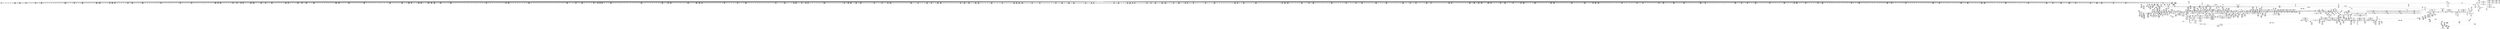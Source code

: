 digraph {
	CE0x4b16a70 [shape=record,shape=Mrecord,label="{CE0x4b16a70|104:_%struct.inode*,_:_CRE_189,190_}"]
	CE0x4af4530 [shape=record,shape=Mrecord,label="{CE0x4af4530|may_link:_i_security1|security/selinux/hooks.c,1770|*SummSource*}"]
	CE0x4b296b0 [shape=record,shape=Mrecord,label="{CE0x4b296b0|56:_i8*,_:_CRE_552,553_}"]
	CE0x4ae2d40 [shape=record,shape=Mrecord,label="{CE0x4ae2d40|56:_i8*,_:_CRE_599,600_}"]
	CE0x4b42760 [shape=record,shape=Mrecord,label="{CE0x4b42760|28:_i32,_:_CRE_118,119_}"]
	CE0x4aec790 [shape=record,shape=Mrecord,label="{CE0x4aec790|56:_i8*,_:_CRE_901,902_}"]
	CE0x4af2680 [shape=record,shape=Mrecord,label="{CE0x4af2680|56:_i8*,_:_CRE_96,104_|*MultipleSource*|*LoadInst*|security/selinux/hooks.c,1770|security/selinux/hooks.c,1770}"]
	CE0x4aa13a0 [shape=record,shape=Mrecord,label="{CE0x4aa13a0|56:_i8*,_:_CRE_246,247_}"]
	CE0x4ace1f0 [shape=record,shape=Mrecord,label="{CE0x4ace1f0|current_sid:_tmp1}"]
	CE0x4ae99e0 [shape=record,shape=Mrecord,label="{CE0x4ae99e0|56:_i8*,_:_CRE_897,898_}"]
	CE0x4b3fff0 [shape=record,shape=Mrecord,label="{CE0x4b3fff0|28:_i32,_:_CRE_80,81_}"]
	CE0x4b55d20 [shape=record,shape=Mrecord,label="{CE0x4b55d20|__llvm_gcov_indirect_counter_increment:_bb}"]
	CE0x4ae21e0 [shape=record,shape=Mrecord,label="{CE0x4ae21e0|56:_i8*,_:_CRE_585,586_}"]
	CE0x4b33760 [shape=record,shape=Mrecord,label="{CE0x4b33760|56:_i8*,_:_CRE_875,876_}"]
	CE0x4b5fb30 [shape=record,shape=Mrecord,label="{CE0x4b5fb30|get_current:_entry|*SummSink*}"]
	CE0x4a993f0 [shape=record,shape=Mrecord,label="{CE0x4a993f0|may_link:_if.end|*SummSink*}"]
	CE0x4b5fec0 [shape=record,shape=Mrecord,label="{CE0x4b5fec0|_ret_%struct.task_struct*_%tmp4,_!dbg_!27714|./arch/x86/include/asm/current.h,14|*SummSink*}"]
	CE0x4b600f0 [shape=record,shape=Mrecord,label="{CE0x4b600f0|i32_78|*Constant*}"]
	CE0x4b5e1c0 [shape=record,shape=Mrecord,label="{CE0x4b5e1c0|i64*_getelementptr_inbounds_(_11_x_i64_,_11_x_i64_*___llvm_gcov_ctr125,_i64_0,_i64_10)|*Constant*|*SummSource*}"]
	CE0x4b5dc80 [shape=record,shape=Mrecord,label="{CE0x4b5dc80|current_sid:_tmp19|security/selinux/hooks.c,218}"]
	CE0x4b76ac0 [shape=record,shape=Mrecord,label="{CE0x4b76ac0|__llvm_gcov_indirect_counter_increment:_tmp6|*SummSource*}"]
	CE0x4b21c10 [shape=record,shape=Mrecord,label="{CE0x4b21c10|56:_i8*,_:_CRE_245,246_}"]
	CE0x4b7be90 [shape=record,shape=Mrecord,label="{CE0x4b7be90|may_link:_tmp27|security/selinux/hooks.c,1799}"]
	CE0x4a9f300 [shape=record,shape=Mrecord,label="{CE0x4a9f300|56:_i8*,_:_CRE_56,64_|*MultipleSource*|Function::may_link&Arg::dir::|Function::selinux_inode_unlink&Arg::dir::|security/selinux/hooks.c,1769}"]
	CE0x4b2f2e0 [shape=record,shape=Mrecord,label="{CE0x4b2f2e0|56:_i8*,_:_CRE_620,621_}"]
	CE0x4b38fb0 [shape=record,shape=Mrecord,label="{CE0x4b38fb0|56:_i8*,_:_CRE_928,929_}"]
	CE0x4acf1b0 [shape=record,shape=Mrecord,label="{CE0x4acf1b0|COLLAPSED:_GCMRE___llvm_gcov_ctr125_internal_global_11_x_i64_zeroinitializer:_elem_0:default:}"]
	CE0x4b410f0 [shape=record,shape=Mrecord,label="{CE0x4b410f0|28:_i32,_:_CRE_97,98_}"]
	CE0x4acd790 [shape=record,shape=Mrecord,label="{CE0x4acd790|56:_i8*,_:_CRE_177,178_}"]
	CE0x4b67ab0 [shape=record,shape=Mrecord,label="{CE0x4b67ab0|i8*_getelementptr_inbounds_(_38_x_i8_,_38_x_i8_*_.str64,_i32_0,_i32_0)|*Constant*|*SummSink*}"]
	CE0x4b2dda0 [shape=record,shape=Mrecord,label="{CE0x4b2dda0|56:_i8*,_:_CRE_600,601_}"]
	CE0x4ab9de0 [shape=record,shape=Mrecord,label="{CE0x4ab9de0|0:_i8,_:_GCMR_current_sid.__warned_internal_global_i8_0,_section_.data.unlikely_,_align_1:_elem_0:default:}"]
	CE0x4b5f880 [shape=record,shape=Mrecord,label="{CE0x4b5f880|get_current:_entry}"]
	CE0x4aebad0 [shape=record,shape=Mrecord,label="{CE0x4aebad0|56:_i8*,_:_CRE_928,929_}"]
	CE0x4b2da70 [shape=record,shape=Mrecord,label="{CE0x4b2da70|56:_i8*,_:_CRE_597,598_}"]
	CE0x4b5ab10 [shape=record,shape=Mrecord,label="{CE0x4b5ab10|current_sid:_cred|security/selinux/hooks.c,218}"]
	CE0x4aa4130 [shape=record,shape=Mrecord,label="{CE0x4aa4130|56:_i8*,_:_CRE_143,144_}"]
	CE0x4b12a10 [shape=record,shape=Mrecord,label="{CE0x4b12a10|104:_%struct.inode*,_:_CRE_92,93_}"]
	CE0x4b75210 [shape=record,shape=Mrecord,label="{CE0x4b75210|i64*_getelementptr_inbounds_(_11_x_i64_,_11_x_i64_*___llvm_gcov_ctr125,_i64_0,_i64_6)|*Constant*|*SummSource*}"]
	CE0x4b1f660 [shape=record,shape=Mrecord,label="{CE0x4b1f660|i64*_getelementptr_inbounds_(_14_x_i64_,_14_x_i64_*___llvm_gcov_ctr219,_i64_0,_i64_9)|*Constant*|*SummSink*}"]
	CE0x4b225a0 [shape=record,shape=Mrecord,label="{CE0x4b225a0|56:_i8*,_:_CRE_254,255_}"]
	CE0x4b51830 [shape=record,shape=Mrecord,label="{CE0x4b51830|avc_has_perm:_tclass|Function::avc_has_perm&Arg::tclass::}"]
	CE0x4b20d60 [shape=record,shape=Mrecord,label="{CE0x4b20d60|__llvm_gcov_indirect_counter_increment:_predecessor|Function::__llvm_gcov_indirect_counter_increment&Arg::predecessor::|*SummSink*}"]
	CE0x4b22270 [shape=record,shape=Mrecord,label="{CE0x4b22270|56:_i8*,_:_CRE_251,252_}"]
	CE0x4b21e30 [shape=record,shape=Mrecord,label="{CE0x4b21e30|56:_i8*,_:_CRE_247,248_}"]
	CE0x4b2d1f0 [shape=record,shape=Mrecord,label="{CE0x4b2d1f0|56:_i8*,_:_CRE_589,590_}"]
	CE0x4b6a7a0 [shape=record,shape=Mrecord,label="{CE0x4b6a7a0|may_link:_tmp23|security/selinux/hooks.c,1797|*SummSink*}"]
	CE0x4b5c1b0 [shape=record,shape=Mrecord,label="{CE0x4b5c1b0|current_sid:_tmp23|security/selinux/hooks.c,218|*SummSource*}"]
	CE0x4ac8100 [shape=record,shape=Mrecord,label="{CE0x4ac8100|i64*_getelementptr_inbounds_(_11_x_i64_,_11_x_i64_*___llvm_gcov_ctr125,_i64_0,_i64_0)|*Constant*|*SummSource*}"]
	CE0x4a99a40 [shape=record,shape=Mrecord,label="{CE0x4a99a40|selinux_inode_unlink:_bb}"]
	CE0x4b52270 [shape=record,shape=Mrecord,label="{CE0x4b52270|avc_has_perm:_auditdata|Function::avc_has_perm&Arg::auditdata::|*SummSource*}"]
	CE0x4acdc70 [shape=record,shape=Mrecord,label="{CE0x4acdc70|56:_i8*,_:_CRE_183,184_}"]
	CE0x4ace110 [shape=record,shape=Mrecord,label="{CE0x4ace110|i64*_getelementptr_inbounds_(_11_x_i64_,_11_x_i64_*___llvm_gcov_ctr125,_i64_0,_i64_1)|*Constant*|*SummSink*}"]
	CE0x4b5b2a0 [shape=record,shape=Mrecord,label="{CE0x4b5b2a0|current_sid:_tmp21|security/selinux/hooks.c,218}"]
	CE0x4aa6e30 [shape=record,shape=Mrecord,label="{CE0x4aa6e30|56:_i8*,_:_CRE_934,935_}"]
	CE0x4aa3290 [shape=record,shape=Mrecord,label="{CE0x4aa3290|56:_i8*,_:_CRE_2,4_|*MultipleSource*|Function::may_link&Arg::dir::|Function::selinux_inode_unlink&Arg::dir::|security/selinux/hooks.c,1769}"]
	CE0x4b1d290 [shape=record,shape=Mrecord,label="{CE0x4b1d290|may_link:_tmp3|security/selinux/hooks.c,1769|*SummSink*}"]
	CE0x4b11bd0 [shape=record,shape=Mrecord,label="{CE0x4b11bd0|104:_%struct.inode*,_:_CRE_48,52_|*MultipleSource*|Function::may_link&Arg::dentry::|Function::selinux_inode_unlink&Arg::dentry::|security/selinux/hooks.c,1770}"]
	CE0x4aa4930 [shape=record,shape=Mrecord,label="{CE0x4aa4930|current_sid:_land.lhs.true|*SummSource*}"]
	CE0x4b3f6f0 [shape=record,shape=Mrecord,label="{CE0x4b3f6f0|28:_i32,_:_CRE_71,72_}"]
	CE0x4b17a30 [shape=record,shape=Mrecord,label="{CE0x4b17a30|104:_%struct.inode*,_:_CRE_201,202_}"]
	CE0x4b2b870 [shape=record,shape=Mrecord,label="{CE0x4b2b870|56:_i8*,_:_CRE_565,566_}"]
	CE0x4b77ec0 [shape=record,shape=Mrecord,label="{CE0x4b77ec0|current_sid:_tmp14|security/selinux/hooks.c,218}"]
	CE0x42df0a0 [shape=record,shape=Mrecord,label="{CE0x42df0a0|selinux_inode_unlink:_tmp2|*SummSource*}"]
	CE0x4b12960 [shape=record,shape=Mrecord,label="{CE0x4b12960|104:_%struct.inode*,_:_CRE_91,92_}"]
	CE0x4b59a00 [shape=record,shape=Mrecord,label="{CE0x4b59a00|get_current:_tmp4|./arch/x86/include/asm/current.h,14}"]
	CE0x4b45d60 [shape=record,shape=Mrecord,label="{CE0x4b45d60|may_link:_tmp21|security/selinux/hooks.c,1793}"]
	CE0x4b4a9f0 [shape=record,shape=Mrecord,label="{CE0x4b4a9f0|i8_10|*Constant*}"]
	CE0x4b21860 [shape=record,shape=Mrecord,label="{CE0x4b21860|56:_i8*,_:_CRE_242,243_}"]
	CE0x4b3c270 [shape=record,shape=Mrecord,label="{CE0x4b3c270|may_link:_sid10|security/selinux/hooks.c,1797|*SummSource*}"]
	CE0x4b51e40 [shape=record,shape=Mrecord,label="{CE0x4b51e40|avc_has_perm:_requested|Function::avc_has_perm&Arg::requested::|*SummSource*}"]
	CE0x4bad180 [shape=record,shape=Mrecord,label="{CE0x4bad180|get_current:_tmp|*SummSource*}"]
	CE0x4ab76f0 [shape=record,shape=Mrecord,label="{CE0x4ab76f0|56:_i8*,_:_CRE_88,96_|*MultipleSource*|Function::may_link&Arg::dir::|Function::selinux_inode_unlink&Arg::dir::|security/selinux/hooks.c,1769}"]
	CE0x4ae3560 [shape=record,shape=Mrecord,label="{CE0x4ae3560|56:_i8*,_:_CRE_609,610_}"]
	CE0x4abcfa0 [shape=record,shape=Mrecord,label="{CE0x4abcfa0|56:_i8*,_:_CRE_376,384_|*MultipleSource*|Function::may_link&Arg::dir::|Function::selinux_inode_unlink&Arg::dir::|security/selinux/hooks.c,1769}"]
	CE0x4b76bf0 [shape=record,shape=Mrecord,label="{CE0x4b76bf0|__llvm_gcov_indirect_counter_increment:_tmp6|*SummSink*}"]
	CE0x4b28e30 [shape=record,shape=Mrecord,label="{CE0x4b28e30|56:_i8*,_:_CRE_480,481_}"]
	CE0x4b24030 [shape=record,shape=Mrecord,label="{CE0x4b24030|56:_i8*,_:_CRE_279,280_}"]
	CE0x4b4c3f0 [shape=record,shape=Mrecord,label="{CE0x4b4c3f0|i64_1048576|*Constant*}"]
	CE0x56efe50 [shape=record,shape=Mrecord,label="{CE0x56efe50|may_link:_dir|Function::may_link&Arg::dir::}"]
	CE0x4af5ce0 [shape=record,shape=Mrecord,label="{CE0x4af5ce0|56:_i8*,_:_CRE_0,2_|*MultipleSource*|*LoadInst*|security/selinux/hooks.c,1770|security/selinux/hooks.c,1770}"]
	CE0x4b4f850 [shape=record,shape=Mrecord,label="{CE0x4b4f850|GLOBAL:___llvm_gcov_ctr219|Global_var:__llvm_gcov_ctr219|*SummSink*}"]
	CE0x4ae88e0 [shape=record,shape=Mrecord,label="{CE0x4ae88e0|56:_i8*,_:_CRE_881,882_}"]
	CE0x4b45100 [shape=record,shape=Mrecord,label="{CE0x4b45100|i64**_getelementptr_inbounds_(_4_x_i64*_,_4_x_i64*_*___llvm_gcda_edge_table220,_i64_0,_i64_0)|*Constant*}"]
	CE0x4b22160 [shape=record,shape=Mrecord,label="{CE0x4b22160|56:_i8*,_:_CRE_250,251_}"]
	CE0x4aebcf0 [shape=record,shape=Mrecord,label="{CE0x4aebcf0|56:_i8*,_:_CRE_930,931_}"]
	CE0x4aafbb0 [shape=record,shape=Mrecord,label="{CE0x4aafbb0|may_link:_dir|Function::may_link&Arg::dir::|*SummSource*}"]
	CE0x4b69da0 [shape=record,shape=Mrecord,label="{CE0x4b69da0|VOIDTB_TE_array:_GCE_.str64_private_unnamed_addr_constant_38_x_i8_c_014SELinux:_%s:_unrecognized_kind_%d_0A_00_,_align_1:_elem_0:default:}"]
	CE0x4b4b650 [shape=record,shape=Mrecord,label="{CE0x4b4b650|may_link:_cond|security/selinux/hooks.c,1776}"]
	CE0x4ad08e0 [shape=record,shape=Mrecord,label="{CE0x4ad08e0|56:_i8*,_:_CRE_258,259_}"]
	CE0x4b2a6d0 [shape=record,shape=Mrecord,label="{CE0x4b2a6d0|56:_i8*,_:_CRE_540,544_|*MultipleSource*|*LoadInst*|security/selinux/hooks.c,1770|security/selinux/hooks.c,1770}"]
	CE0x4acdee0 [shape=record,shape=Mrecord,label="{CE0x4acdee0|56:_i8*,_:_CRE_186,187_}"]
	CE0x4b2dfc0 [shape=record,shape=Mrecord,label="{CE0x4b2dfc0|56:_i8*,_:_CRE_602,603_}"]
	CE0x4b51040 [shape=record,shape=Mrecord,label="{CE0x4b51040|avc_has_perm:_tsid|Function::avc_has_perm&Arg::tsid::}"]
	CE0x4aa9a50 [shape=record,shape=Mrecord,label="{CE0x4aa9a50|selinux_inode_unlink:_bb|*SummSink*}"]
	CE0x4b43420 [shape=record,shape=Mrecord,label="{CE0x4b43420|28:_i32,_:_CRE_168,184_|*MultipleSource*|*LoadInst*|security/selinux/hooks.c,1769|security/selinux/hooks.c,1769|security/selinux/hooks.c,1777}"]
	CE0x4aeb140 [shape=record,shape=Mrecord,label="{CE0x4aeb140|56:_i8*,_:_CRE_919,920_}"]
	CE0x4aeabf0 [shape=record,shape=Mrecord,label="{CE0x4aeabf0|56:_i8*,_:_CRE_914,915_}"]
	CE0x4b409f0 [shape=record,shape=Mrecord,label="{CE0x4b409f0|28:_i32,_:_CRE_90,91_}"]
	CE0x4b0b980 [shape=record,shape=Mrecord,label="{CE0x4b0b980|i64_0|*Constant*}"]
	CE0x4b146d0 [shape=record,shape=Mrecord,label="{CE0x4b146d0|104:_%struct.inode*,_:_CRE_159,160_}"]
	"CONST[source:0(mediator),value:2(dynamic)][purpose:{operation}]"
	CE0x4ae7970 [shape=record,shape=Mrecord,label="{CE0x4ae7970|56:_i8*,_:_CRE_866,867_}"]
	CE0x4ae9e20 [shape=record,shape=Mrecord,label="{CE0x4ae9e20|56:_i8*,_:_CRE_901,902_}"]
	CE0x4ae2860 [shape=record,shape=Mrecord,label="{CE0x4ae2860|56:_i8*,_:_CRE_593,594_}"]
	CE0x4ac6010 [shape=record,shape=Mrecord,label="{CE0x4ac6010|current_sid:_tmp12|security/selinux/hooks.c,218|*SummSink*}"]
	CE0x4b24140 [shape=record,shape=Mrecord,label="{CE0x4b24140|56:_i8*,_:_CRE_280,281_}"]
	CE0x4ae0ae0 [shape=record,shape=Mrecord,label="{CE0x4ae0ae0|56:_i8*,_:_CRE_556,557_}"]
	CE0x4ae9d10 [shape=record,shape=Mrecord,label="{CE0x4ae9d10|56:_i8*,_:_CRE_900,901_}"]
	CE0x4ab8280 [shape=record,shape=Mrecord,label="{CE0x4ab8280|may_link:_tmp9|security/selinux/hooks.c,1778|*SummSink*}"]
	CE0x4acd110 [shape=record,shape=Mrecord,label="{CE0x4acd110|56:_i8*,_:_CRE_169,170_}"]
	CE0x4b11a70 [shape=record,shape=Mrecord,label="{CE0x4b11a70|104:_%struct.inode*,_:_CRE_40,48_|*MultipleSource*|Function::may_link&Arg::dentry::|Function::selinux_inode_unlink&Arg::dentry::|security/selinux/hooks.c,1770}"]
	CE0x4b76040 [shape=record,shape=Mrecord,label="{CE0x4b76040|__llvm_gcov_indirect_counter_increment:_tmp5|*SummSink*}"]
	CE0x4b69fe0 [shape=record,shape=Mrecord,label="{CE0x4b69fe0|i8*_getelementptr_inbounds_(_9_x_i8_,_9_x_i8_*___func__.may_link,_i32_0,_i32_0)|*Constant*|*SummSource*}"]
	CE0x4b2b100 [shape=record,shape=Mrecord,label="{CE0x4b2b100|56:_i8*,_:_CRE_558,559_}"]
	CE0x4b4bbc0 [shape=record,shape=Mrecord,label="{CE0x4b4bbc0|i32_8388608|*Constant*}"]
	CE0x4b1c920 [shape=record,shape=Mrecord,label="{CE0x4b1c920|_call_void___llvm_gcov_indirect_counter_increment(i32*___llvm_gcov_global_state_pred221,_i64**_getelementptr_inbounds_(_4_x_i64*_,_4_x_i64*_*___llvm_gcda_edge_table220,_i64_0,_i64_2)),_!dbg_!27745|security/selinux/hooks.c,1786|*SummSource*}"]
	CE0x4b16e50 [shape=record,shape=Mrecord,label="{CE0x4b16e50|104:_%struct.inode*,_:_CRE_191,192_}"]
	CE0x4aa1ee0 [shape=record,shape=Mrecord,label="{CE0x4aa1ee0|56:_i8*,_:_CRE_155,156_}"]
	CE0x4af2da0 [shape=record,shape=Mrecord,label="{CE0x4af2da0|56:_i8*,_:_CRE_128,136_|*MultipleSource*|*LoadInst*|security/selinux/hooks.c,1770|security/selinux/hooks.c,1770}"]
	CE0x4aa6f40 [shape=record,shape=Mrecord,label="{CE0x4aa6f40|56:_i8*,_:_CRE_935,936_}"]
	CE0x4ac1250 [shape=record,shape=Mrecord,label="{CE0x4ac1250|may_link:_sw.bb7|*SummSource*}"]
	CE0x4b691d0 [shape=record,shape=Mrecord,label="{CE0x4b691d0|i32_16777216|*Constant*|*SummSource*}"]
	CE0x4b2e620 [shape=record,shape=Mrecord,label="{CE0x4b2e620|56:_i8*,_:_CRE_608,609_}"]
	CE0x4ae11a0 [shape=record,shape=Mrecord,label="{CE0x4ae11a0|56:_i8*,_:_CRE_565,566_}"]
	CE0x4a9f5e0 [shape=record,shape=Mrecord,label="{CE0x4a9f5e0|56:_i8*,_:_CRE_72,76_|*MultipleSource*|Function::may_link&Arg::dir::|Function::selinux_inode_unlink&Arg::dir::|security/selinux/hooks.c,1769}"]
	CE0x4af5790 [shape=record,shape=Mrecord,label="{CE0x4af5790|may_link:_tmp15|security/selinux/hooks.c,1783|*SummSink*}"]
	CE0x4b74970 [shape=record,shape=Mrecord,label="{CE0x4b74970|may_link:_tmp24|security/selinux/hooks.c,1797|*SummSource*}"]
	CE0x4a9a960 [shape=record,shape=Mrecord,label="{CE0x4a9a960|selinux_inode_unlink:_entry|*SummSink*}"]
	CE0x4b77a90 [shape=record,shape=Mrecord,label="{CE0x4b77a90|current_sid:_tmp13|security/selinux/hooks.c,218|*SummSink*}"]
	CE0x4ad0670 [shape=record,shape=Mrecord,label="{CE0x4ad0670|56:_i8*,_:_CRE_255,256_}"]
	CE0x4a9ef20 [shape=record,shape=Mrecord,label="{CE0x4a9ef20|i32_0|*Constant*|*SummSource*}"]
	CE0x4aecbd0 [shape=record,shape=Mrecord,label="{CE0x4aecbd0|56:_i8*,_:_CRE_905,906_}"]
	CE0x4b209d0 [shape=record,shape=Mrecord,label="{CE0x4b209d0|__llvm_gcov_indirect_counter_increment:_entry|*SummSource*}"]
	CE0x4ae22b0 [shape=record,shape=Mrecord,label="{CE0x4ae22b0|56:_i8*,_:_CRE_586,587_}"]
	CE0x4ba1970 [shape=record,shape=Mrecord,label="{CE0x4ba1970|get_current:_tmp2|*SummSink*}"]
	CE0x4aa2490 [shape=record,shape=Mrecord,label="{CE0x4aa2490|56:_i8*,_:_CRE_162,163_}"]
	CE0x4b5b880 [shape=record,shape=Mrecord,label="{CE0x4b5b880|i32_22|*Constant*|*SummSource*}"]
	CE0x4aa3410 [shape=record,shape=Mrecord,label="{CE0x4aa3410|may_link:_tmp11|security/selinux/hooks.c,1778|*SummSource*}"]
	CE0x4b236a0 [shape=record,shape=Mrecord,label="{CE0x4b236a0|56:_i8*,_:_CRE_270,271_}"]
	CE0x4b5ee70 [shape=record,shape=Mrecord,label="{CE0x4b5ee70|current_sid:_call4|security/selinux/hooks.c,218}"]
	CE0x4b33980 [shape=record,shape=Mrecord,label="{CE0x4b33980|56:_i8*,_:_CRE_877,878_}"]
	CE0x4ab54d0 [shape=record,shape=Mrecord,label="{CE0x4ab54d0|56:_i8*,_:_CRE_508,512_|*MultipleSource*|Function::may_link&Arg::dir::|Function::selinux_inode_unlink&Arg::dir::|security/selinux/hooks.c,1769}"]
	CE0x4b196b0 [shape=record,shape=Mrecord,label="{CE0x4b196b0|104:_%struct.inode*,_:_CRE_232,240_|*MultipleSource*|Function::may_link&Arg::dentry::|Function::selinux_inode_unlink&Arg::dentry::|security/selinux/hooks.c,1770}"]
	CE0x4ab2530 [shape=record,shape=Mrecord,label="{CE0x4ab2530|56:_i8*,_:_CRE_174,175_}"]
	CE0x4b74ec0 [shape=record,shape=Mrecord,label="{CE0x4b74ec0|__llvm_gcov_indirect_counter_increment:_tmp3|*SummSink*}"]
	CE0x4b4bf00 [shape=record,shape=Mrecord,label="{CE0x4b4bf00|may_link:_tobool|security/selinux/hooks.c,1776}"]
	CE0x4ab8840 [shape=record,shape=Mrecord,label="{CE0x4ab8840|may_link:_i_security|security/selinux/hooks.c,1769}"]
	CE0x4abb470 [shape=record,shape=Mrecord,label="{CE0x4abb470|__llvm_gcov_indirect_counter_increment:_pred|*SummSink*}"]
	CE0x4aa5db0 [shape=record,shape=Mrecord,label="{CE0x4aa5db0|i64*_getelementptr_inbounds_(_14_x_i64_,_14_x_i64_*___llvm_gcov_ctr219,_i64_0,_i64_0)|*Constant*|*SummSink*}"]
	CE0x4ab1dc0 [shape=record,shape=Mrecord,label="{CE0x4ab1dc0|56:_i8*,_:_CRE_167,168_}"]
	CE0x4b10f00 [shape=record,shape=Mrecord,label="{CE0x4b10f00|may_link:_d_inode|security/selinux/hooks.c,1770|*SummSink*}"]
	CE0x4aa4610 [shape=record,shape=Mrecord,label="{CE0x4aa4610|56:_i8*,_:_CRE_149,150_}"]
	CE0x4ae3700 [shape=record,shape=Mrecord,label="{CE0x4ae3700|56:_i8*,_:_CRE_611,612_}"]
	CE0x4aaab80 [shape=record,shape=Mrecord,label="{CE0x4aaab80|i64*_getelementptr_inbounds_(_2_x_i64_,_2_x_i64_*___llvm_gcov_ctr222,_i64_0,_i64_0)|*Constant*}"]
	CE0x4b278d0 [shape=record,shape=Mrecord,label="{CE0x4b278d0|56:_i8*,_:_CRE_416,424_|*MultipleSource*|*LoadInst*|security/selinux/hooks.c,1770|security/selinux/hooks.c,1770}"]
	CE0x4a9fd10 [shape=record,shape=Mrecord,label="{CE0x4a9fd10|_ret_i32_%tmp24,_!dbg_!27742|security/selinux/hooks.c,220|*SummSink*}"]
	CE0x4aa5ca0 [shape=record,shape=Mrecord,label="{CE0x4aa5ca0|may_link:_sw.epilog|*SummSink*}"]
	CE0x4b3bd60 [shape=record,shape=Mrecord,label="{CE0x4b3bd60|may_link:_tmp23|security/selinux/hooks.c,1797|*SummSource*}"]
	CE0x4a9f430 [shape=record,shape=Mrecord,label="{CE0x4a9f430|56:_i8*,_:_CRE_64,72_|*MultipleSource*|Function::may_link&Arg::dir::|Function::selinux_inode_unlink&Arg::dir::|security/selinux/hooks.c,1769}"]
	CE0x4af1da0 [shape=record,shape=Mrecord,label="{CE0x4af1da0|56:_i8*,_:_CRE_208,210_|*MultipleSource*|*LoadInst*|security/selinux/hooks.c,1770|security/selinux/hooks.c,1770}"]
	CE0x4b165b0 [shape=record,shape=Mrecord,label="{CE0x4b165b0|104:_%struct.inode*,_:_CRE_185,186_}"]
	CE0x4b47b70 [shape=record,shape=Mrecord,label="{CE0x4b47b70|may_link:_tobool6|security/selinux/hooks.c,1778|*SummSource*}"]
	CE0x4b79b50 [shape=record,shape=Mrecord,label="{CE0x4b79b50|i32_4|*Constant*}"]
	CE0x4a9e960 [shape=record,shape=Mrecord,label="{CE0x4a9e960|56:_i8*,_:_CRE_207,208_}"]
	CE0x4aa2560 [shape=record,shape=Mrecord,label="{CE0x4aa2560|56:_i8*,_:_CRE_163,164_}"]
	CE0x4b3fcf0 [shape=record,shape=Mrecord,label="{CE0x4b3fcf0|28:_i32,_:_CRE_77,78_}"]
	CE0x4b17900 [shape=record,shape=Mrecord,label="{CE0x4b17900|104:_%struct.inode*,_:_CRE_200,201_}"]
	CE0x4ac2590 [shape=record,shape=Mrecord,label="{CE0x4ac2590|_ret_i32_%call,_!dbg_!27714|security/selinux/hooks.c,2774}"]
	CE0x4b30740 [shape=record,shape=Mrecord,label="{CE0x4b30740|56:_i8*,_:_CRE_688,692_|*MultipleSource*|*LoadInst*|security/selinux/hooks.c,1770|security/selinux/hooks.c,1770}"]
	CE0x4b7abd0 [shape=record,shape=Mrecord,label="{CE0x4b7abd0|may_link:_call11|security/selinux/hooks.c,1797}"]
	CE0x4b34a80 [shape=record,shape=Mrecord,label="{CE0x4b34a80|56:_i8*,_:_CRE_893,894_}"]
	CE0x4a9f790 [shape=record,shape=Mrecord,label="{CE0x4a9f790|56:_i8*,_:_CRE_76,80_|*MultipleSource*|Function::may_link&Arg::dir::|Function::selinux_inode_unlink&Arg::dir::|security/selinux/hooks.c,1769}"]
	CE0x4b46d20 [shape=record,shape=Mrecord,label="{CE0x4b46d20|i32_2|*Constant*|*SummSink*}"]
	CE0x4b24360 [shape=record,shape=Mrecord,label="{CE0x4b24360|56:_i8*,_:_CRE_282,283_}"]
	CE0x4ab1fe0 [shape=record,shape=Mrecord,label="{CE0x4ab1fe0|56:_i8*,_:_CRE_169,170_}"]
	CE0x4b4d110 [shape=record,shape=Mrecord,label="{CE0x4b4d110|may_link:_conv|security/selinux/hooks.c,1776|*SummSink*}"]
	CE0x4b44260 [shape=record,shape=Mrecord,label="{CE0x4b44260|may_link:_tmp10|security/selinux/hooks.c,1778}"]
	CE0x4b516d0 [shape=record,shape=Mrecord,label="{CE0x4b516d0|i16_7|*Constant*|*SummSink*}"]
	CE0x4b51cd0 [shape=record,shape=Mrecord,label="{CE0x4b51cd0|avc_has_perm:_requested|Function::avc_has_perm&Arg::requested::}"]
	CE0x4a9e7c0 [shape=record,shape=Mrecord,label="{CE0x4a9e7c0|56:_i8*,_:_CRE_205,206_}"]
	CE0x4b0ea70 [shape=record,shape=Mrecord,label="{CE0x4b0ea70|get_current:_bb|*SummSink*}"]
	CE0x4ae0a70 [shape=record,shape=Mrecord,label="{CE0x4ae0a70|56:_i8*,_:_CRE_555,556_}"]
	CE0x4b5e270 [shape=record,shape=Mrecord,label="{CE0x4b5e270|i64*_getelementptr_inbounds_(_11_x_i64_,_11_x_i64_*___llvm_gcov_ctr125,_i64_0,_i64_10)|*Constant*|*SummSink*}"]
	CE0x4b0d310 [shape=record,shape=Mrecord,label="{CE0x4b0d310|current_sid:_tmp2|*SummSink*}"]
	CE0x4ae6570 [shape=record,shape=Mrecord,label="{CE0x4ae6570|56:_i8*,_:_CRE_800,804_|*MultipleSource*|Function::may_link&Arg::dir::|Function::selinux_inode_unlink&Arg::dir::|security/selinux/hooks.c,1769}"]
	CE0x4b2ed90 [shape=record,shape=Mrecord,label="{CE0x4b2ed90|56:_i8*,_:_CRE_615,616_}"]
	CE0x4b13530 [shape=record,shape=Mrecord,label="{CE0x4b13530|104:_%struct.inode*,_:_CRE_145,146_}"]
	CE0x4b34420 [shape=record,shape=Mrecord,label="{CE0x4b34420|56:_i8*,_:_CRE_887,888_}"]
	CE0x4b69420 [shape=record,shape=Mrecord,label="{CE0x4b69420|may_link:_av.0}"]
	CE0x4b81120 [shape=record,shape=Mrecord,label="{CE0x4b81120|_call_void_lockdep_rcu_suspicious(i8*_getelementptr_inbounds_(_25_x_i8_,_25_x_i8_*_.str3,_i32_0,_i32_0),_i32_218,_i8*_getelementptr_inbounds_(_45_x_i8_,_45_x_i8_*_.str12,_i32_0,_i32_0))_#10,_!dbg_!27727|security/selinux/hooks.c,218|*SummSource*}"]
	CE0x4aa4e20 [shape=record,shape=Mrecord,label="{CE0x4aa4e20|may_link:_return}"]
	CE0x4ab20f0 [shape=record,shape=Mrecord,label="{CE0x4ab20f0|56:_i8*,_:_CRE_170,171_}"]
	CE0x4b2c860 [shape=record,shape=Mrecord,label="{CE0x4b2c860|56:_i8*,_:_CRE_580,581_}"]
	CE0x4b2f1d0 [shape=record,shape=Mrecord,label="{CE0x4b2f1d0|56:_i8*,_:_CRE_619,620_}"]
	CE0x4ab1a90 [shape=record,shape=Mrecord,label="{CE0x4ab1a90|56:_i8*,_:_CRE_164,165_}"]
	CE0x4aeb030 [shape=record,shape=Mrecord,label="{CE0x4aeb030|56:_i8*,_:_CRE_918,919_}"]
	CE0x4b2a8a0 [shape=record,shape=Mrecord,label="{CE0x4b2a8a0|56:_i8*,_:_CRE_544,552_|*MultipleSource*|*LoadInst*|security/selinux/hooks.c,1770|security/selinux/hooks.c,1770}"]
	CE0x4b3caa0 [shape=record,shape=Mrecord,label="{CE0x4b3caa0|28:_i32,_:_CRE_11,12_}"]
	CE0x4b0e4f0 [shape=record,shape=Mrecord,label="{CE0x4b0e4f0|current_sid:_if.then|*SummSource*}"]
	CE0x4abbf40 [shape=record,shape=Mrecord,label="{CE0x4abbf40|56:_i8*,_:_CRE_305,306_}"]
	CE0x4b42870 [shape=record,shape=Mrecord,label="{CE0x4b42870|28:_i32,_:_CRE_119,120_}"]
	CE0x4b2d520 [shape=record,shape=Mrecord,label="{CE0x4b2d520|56:_i8*,_:_CRE_592,593_}"]
	CE0x4b3f4f0 [shape=record,shape=Mrecord,label="{CE0x4b3f4f0|28:_i32,_:_CRE_69,70_}"]
	CE0x4b3cc00 [shape=record,shape=Mrecord,label="{CE0x4b3cc00|28:_i32,_:_CRE_13,14_}"]
	CE0x4abbb30 [shape=record,shape=Mrecord,label="{CE0x4abbb30|56:_i8*,_:_CRE_300,301_}"]
	CE0x4b153e0 [shape=record,shape=Mrecord,label="{CE0x4b153e0|104:_%struct.inode*,_:_CRE_170,171_}"]
	CE0x4aa1ba0 [shape=record,shape=Mrecord,label="{CE0x4aa1ba0|56:_i8*,_:_CRE_151,152_}"]
	CE0x4af00d0 [shape=record,shape=Mrecord,label="{CE0x4af00d0|56:_i8*,_:_CRE_88,96_|*MultipleSource*|*LoadInst*|security/selinux/hooks.c,1770|security/selinux/hooks.c,1770}"]
	CE0x4ae3970 [shape=record,shape=Mrecord,label="{CE0x4ae3970|56:_i8*,_:_CRE_614,615_}"]
	CE0x4b41ee0 [shape=record,shape=Mrecord,label="{CE0x4b41ee0|28:_i32,_:_CRE_110,111_}"]
	CE0x4b213d0 [shape=record,shape=Mrecord,label="{CE0x4b213d0|__llvm_gcov_indirect_counter_increment:_counters|Function::__llvm_gcov_indirect_counter_increment&Arg::counters::|*SummSource*}"]
	CE0x4b3ccd0 [shape=record,shape=Mrecord,label="{CE0x4b3ccd0|28:_i32,_:_CRE_14,15_}"]
	CE0x4ab40d0 [shape=record,shape=Mrecord,label="{CE0x4ab40d0|56:_i8*,_:_CRE_472,473_}"]
	CE0x4b39720 [shape=record,shape=Mrecord,label="{CE0x4b39720|56:_i8*,_:_CRE_935,936_}"]
	CE0x4b30cb0 [shape=record,shape=Mrecord,label="{CE0x4b30cb0|56:_i8*,_:_CRE_712,728_|*MultipleSource*|*LoadInst*|security/selinux/hooks.c,1770|security/selinux/hooks.c,1770}"]
	CE0x4ae3e50 [shape=record,shape=Mrecord,label="{CE0x4ae3e50|56:_i8*,_:_CRE_620,621_}"]
	CE0x4b82320 [shape=record,shape=Mrecord,label="{CE0x4b82320|i8*_getelementptr_inbounds_(_45_x_i8_,_45_x_i8_*_.str12,_i32_0,_i32_0)|*Constant*}"]
	CE0x4ae3490 [shape=record,shape=Mrecord,label="{CE0x4ae3490|56:_i8*,_:_CRE_608,609_}"]
	CE0x4aa1610 [shape=record,shape=Mrecord,label="{CE0x4aa1610|56:_i8*,_:_CRE_249,250_}"]
	CE0x4b21690 [shape=record,shape=Mrecord,label="{CE0x4b21690|56:_i8*,_:_CRE_241,242_}"]
	CE0x4ad0dc0 [shape=record,shape=Mrecord,label="{CE0x4ad0dc0|56:_i8*,_:_CRE_264,265_}"]
	CE0x4aee2a0 [shape=record,shape=Mrecord,label="{CE0x4aee2a0|56:_i8*,_:_CRE_981,982_}"]
	CE0x4b2ada0 [shape=record,shape=Mrecord,label="{CE0x4b2ada0|56:_i8*,_:_CRE_556,557_}"]
	CE0x4acd2b0 [shape=record,shape=Mrecord,label="{CE0x4acd2b0|56:_i8*,_:_CRE_171,172_}"]
	CE0x4b5cda0 [shape=record,shape=Mrecord,label="{CE0x4b5cda0|i64*_getelementptr_inbounds_(_11_x_i64_,_11_x_i64_*___llvm_gcov_ctr125,_i64_0,_i64_9)|*Constant*|*SummSink*}"]
	CE0x4b2c420 [shape=record,shape=Mrecord,label="{CE0x4b2c420|56:_i8*,_:_CRE_576,577_}"]
	CE0x4b1b2e0 [shape=record,shape=Mrecord,label="{CE0x4b1b2e0|104:_%struct.inode*,_:_CRE_311,312_}"]
	CE0x4b7f750 [shape=record,shape=Mrecord,label="{CE0x4b7f750|GLOBAL:_current_sid.__warned|Global_var:current_sid.__warned|*SummSource*}"]
	CE0x4b3b0d0 [shape=record,shape=Mrecord,label="{CE0x4b3b0d0|may_link:_tmp6|security/selinux/hooks.c,1770}"]
	CE0x4aeee40 [shape=record,shape=Mrecord,label="{CE0x4aeee40|may_link:_tmp2|*LoadInst*|security/selinux/hooks.c,1769|*SummSource*}"]
	CE0x4b55e50 [shape=record,shape=Mrecord,label="{CE0x4b55e50|__llvm_gcov_indirect_counter_increment:_exit}"]
	CE0x4b2cec0 [shape=record,shape=Mrecord,label="{CE0x4b2cec0|56:_i8*,_:_CRE_586,587_}"]
	CE0x4ae5530 [shape=record,shape=Mrecord,label="{CE0x4ae5530|56:_i8*,_:_CRE_712,728_|*MultipleSource*|Function::may_link&Arg::dir::|Function::selinux_inode_unlink&Arg::dir::|security/selinux/hooks.c,1769}"]
	CE0x4b7e410 [shape=record,shape=Mrecord,label="{CE0x4b7e410|current_sid:_tmp7|security/selinux/hooks.c,218}"]
	CE0x4b56e00 [shape=record,shape=Mrecord,label="{CE0x4b56e00|i64**_getelementptr_inbounds_(_4_x_i64*_,_4_x_i64*_*___llvm_gcda_edge_table220,_i64_0,_i64_3)|*Constant*|*SummSink*}"]
	CE0x4b7db50 [shape=record,shape=Mrecord,label="{CE0x4b7db50|i64*_getelementptr_inbounds_(_11_x_i64_,_11_x_i64_*___llvm_gcov_ctr125,_i64_0,_i64_0)|*Constant*|*SummSink*}"]
	CE0x4aa4a00 [shape=record,shape=Mrecord,label="{CE0x4aa4a00|current_sid:_land.lhs.true|*SummSink*}"]
	CE0x4b20300 [shape=record,shape=Mrecord,label="{CE0x4b20300|GLOBAL:___llvm_gcov_indirect_counter_increment|*Constant*}"]
	CE0x4ad2280 [shape=record,shape=Mrecord,label="{CE0x4ad2280|__llvm_gcov_indirect_counter_increment:_tmp2|*SummSink*}"]
	CE0x4aef1d0 [shape=record,shape=Mrecord,label="{CE0x4aef1d0|56:_i8*,_:_CRE_24,32_|*MultipleSource*|*LoadInst*|security/selinux/hooks.c,1770|security/selinux/hooks.c,1770}"]
	CE0x4ae6d70 [shape=record,shape=Mrecord,label="{CE0x4ae6d70|56:_i8*,_:_CRE_832,840_|*MultipleSource*|Function::may_link&Arg::dir::|Function::selinux_inode_unlink&Arg::dir::|security/selinux/hooks.c,1769}"]
	CE0x4b4cea0 [shape=record,shape=Mrecord,label="{CE0x4b4cea0|may_link:_or|security/selinux/hooks.c,1776}"]
	CE0x4ae0cc0 [shape=record,shape=Mrecord,label="{CE0x4ae0cc0|56:_i8*,_:_CRE_559,560_}"]
	CE0x4b3f0f0 [shape=record,shape=Mrecord,label="{CE0x4b3f0f0|28:_i32,_:_CRE_65,66_}"]
	CE0x4b3e2c0 [shape=record,shape=Mrecord,label="{CE0x4b3e2c0|28:_i32,_:_CRE_50,51_}"]
	CE0x4b18020 [shape=record,shape=Mrecord,label="{CE0x4b18020|104:_%struct.inode*,_:_CRE_206,207_}"]
	CE0x4aad380 [shape=record,shape=Mrecord,label="{CE0x4aad380|_call_void___llvm_gcov_indirect_counter_increment(i32*___llvm_gcov_global_state_pred221,_i64**_getelementptr_inbounds_(_4_x_i64*_,_4_x_i64*_*___llvm_gcda_edge_table220,_i64_0,_i64_2)),_!dbg_!27745|security/selinux/hooks.c,1786|*SummSink*}"]
	CE0x4ae1a90 [shape=record,shape=Mrecord,label="{CE0x4ae1a90|56:_i8*,_:_CRE_576,577_}"]
	CE0x4b580f0 [shape=record,shape=Mrecord,label="{CE0x4b580f0|_call_void___llvm_gcov_indirect_counter_increment(i32*___llvm_gcov_global_state_pred221,_i64**_getelementptr_inbounds_(_4_x_i64*_,_4_x_i64*_*___llvm_gcda_edge_table220,_i64_0,_i64_0)),_!dbg_!27749|security/selinux/hooks.c,1793|*SummSource*}"]
	CE0x4b80380 [shape=record,shape=Mrecord,label="{CE0x4b80380|GLOBAL:_current_task|Global_var:current_task|*SummSink*}"]
	CE0x4b327e0 [shape=record,shape=Mrecord,label="{CE0x4b327e0|56:_i8*,_:_CRE_848,856_|*MultipleSource*|*LoadInst*|security/selinux/hooks.c,1770|security/selinux/hooks.c,1770}"]
	CE0x4ad2700 [shape=record,shape=Mrecord,label="{CE0x4ad2700|current_sid:_tmp4|security/selinux/hooks.c,218|*SummSource*}"]
	CE0x4b33870 [shape=record,shape=Mrecord,label="{CE0x4b33870|56:_i8*,_:_CRE_876,877_}"]
	CE0x4aefb90 [shape=record,shape=Mrecord,label="{CE0x4aefb90|56:_i8*,_:_CRE_72,76_|*MultipleSource*|*LoadInst*|security/selinux/hooks.c,1770|security/selinux/hooks.c,1770}"]
	CE0x4aa10e0 [shape=record,shape=Mrecord,label="{CE0x4aa10e0|56:_i8*,_:_CRE_242,243_}"]
	CE0x4aa5670 [shape=record,shape=Mrecord,label="{CE0x4aa5670|_call_void_mcount()_#3}"]
	CE0x4a9a570 [shape=record,shape=Mrecord,label="{CE0x4a9a570|i64*_getelementptr_inbounds_(_2_x_i64_,_2_x_i64_*___llvm_gcov_ctr222,_i64_0,_i64_1)|*Constant*}"]
	CE0x4b75090 [shape=record,shape=Mrecord,label="{CE0x4b75090|i64*_getelementptr_inbounds_(_11_x_i64_,_11_x_i64_*___llvm_gcov_ctr125,_i64_0,_i64_6)|*Constant*}"]
	CE0x4b28010 [shape=record,shape=Mrecord,label="{CE0x4b28010|56:_i8*,_:_CRE_448,456_|*MultipleSource*|*LoadInst*|security/selinux/hooks.c,1770|security/selinux/hooks.c,1770}"]
	CE0x4ac1c70 [shape=record,shape=Mrecord,label="{CE0x4ac1c70|selinux_inode_unlink:_tmp|*SummSink*}"]
	CE0x4aa4d00 [shape=record,shape=Mrecord,label="{CE0x4aa4d00|may_link:_sw.bb8|*SummSink*}"]
	CE0x67a6990 [shape=record,shape=Mrecord,label="{CE0x67a6990|selinux_inode_unlink:_tmp3|*SummSource*}"]
	CE0x4af23a0 [shape=record,shape=Mrecord,label="{CE0x4af23a0|56:_i8*,_:_CRE_232,236_|*MultipleSource*|*LoadInst*|security/selinux/hooks.c,1770|security/selinux/hooks.c,1770}"]
	CE0x4b5d1d0 [shape=record,shape=Mrecord,label="{CE0x4b5d1d0|current_sid:_tmp17|security/selinux/hooks.c,218|*SummSource*}"]
	CE0x4b33540 [shape=record,shape=Mrecord,label="{CE0x4b33540|56:_i8*,_:_CRE_873,874_}"]
	CE0x4b82870 [shape=record,shape=Mrecord,label="{CE0x4b82870|current_sid:_tmp15|security/selinux/hooks.c,218|*SummSource*}"]
	CE0x4b42540 [shape=record,shape=Mrecord,label="{CE0x4b42540|28:_i32,_:_CRE_116,117_}"]
	CE0x4b39500 [shape=record,shape=Mrecord,label="{CE0x4b39500|56:_i8*,_:_CRE_933,934_}"]
	CE0x4b42980 [shape=record,shape=Mrecord,label="{CE0x4b42980|28:_i32,_:_CRE_120,128_|*MultipleSource*|*LoadInst*|security/selinux/hooks.c,1769|security/selinux/hooks.c,1769|security/selinux/hooks.c,1777}"]
	CE0x4b12ea0 [shape=record,shape=Mrecord,label="{CE0x4b12ea0|104:_%struct.inode*,_:_CRE_96,104_|*MultipleSource*|Function::may_link&Arg::dentry::|Function::selinux_inode_unlink&Arg::dentry::|security/selinux/hooks.c,1770}"]
	CE0x4aba840 [shape=record,shape=Mrecord,label="{CE0x4aba840|i32_1|*Constant*}"]
	CE0x4ae7770 [shape=record,shape=Mrecord,label="{CE0x4ae7770|56:_i8*,_:_CRE_865,866_}"]
	CE0x4b171e0 [shape=record,shape=Mrecord,label="{CE0x4b171e0|104:_%struct.inode*,_:_CRE_194,195_}"]
	CE0x4aa7270 [shape=record,shape=Mrecord,label="{CE0x4aa7270|56:_i8*,_:_CRE_952,960_|*MultipleSource*|Function::may_link&Arg::dir::|Function::selinux_inode_unlink&Arg::dir::|security/selinux/hooks.c,1769}"]
	CE0x4b22d10 [shape=record,shape=Mrecord,label="{CE0x4b22d10|56:_i8*,_:_CRE_261,262_}"]
	CE0x4ab9230 [shape=record,shape=Mrecord,label="{CE0x4ab9230|may_link:_if.then|*SummSource*}"]
	CE0x4a9ab80 [shape=record,shape=Mrecord,label="{CE0x4a9ab80|selinux_inode_unlink:_entry}"]
	CE0x4b0c0b0 [shape=record,shape=Mrecord,label="{CE0x4b0c0b0|GLOBAL:_current_sid.__warned|Global_var:current_sid.__warned|*SummSink*}"]
	CE0x4b266c0 [shape=record,shape=Mrecord,label="{CE0x4b266c0|56:_i8*,_:_CRE_328,336_|*MultipleSource*|*LoadInst*|security/selinux/hooks.c,1770|security/selinux/hooks.c,1770}"]
	CE0x4abbda0 [shape=record,shape=Mrecord,label="{CE0x4abbda0|56:_i8*,_:_CRE_303,304_}"]
	CE0x4aa2080 [shape=record,shape=Mrecord,label="{CE0x4aa2080|56:_i8*,_:_CRE_157,158_}"]
	CE0x4ae51b0 [shape=record,shape=Mrecord,label="{CE0x4ae51b0|56:_i8*,_:_CRE_696,704_|*MultipleSource*|Function::may_link&Arg::dir::|Function::selinux_inode_unlink&Arg::dir::|security/selinux/hooks.c,1769}"]
	CE0x4ae1b60 [shape=record,shape=Mrecord,label="{CE0x4ae1b60|56:_i8*,_:_CRE_577,578_}"]
	CE0x4aead00 [shape=record,shape=Mrecord,label="{CE0x4aead00|56:_i8*,_:_CRE_915,916_}"]
	CE0x4ae7c50 [shape=record,shape=Mrecord,label="{CE0x4ae7c50|56:_i8*,_:_CRE_869,870_}"]
	CE0x4aedcd0 [shape=record,shape=Mrecord,label="{CE0x4aedcd0|56:_i8*,_:_CRE_921,922_}"]
	CE0x4b3f9f0 [shape=record,shape=Mrecord,label="{CE0x4b3f9f0|28:_i32,_:_CRE_74,75_}"]
	CE0x4af0fd0 [shape=record,shape=Mrecord,label="{CE0x4af0fd0|56:_i8*,_:_CRE_196,197_}"]
	CE0x4ae6970 [shape=record,shape=Mrecord,label="{CE0x4ae6970|56:_i8*,_:_CRE_816,824_|*MultipleSource*|Function::may_link&Arg::dir::|Function::selinux_inode_unlink&Arg::dir::|security/selinux/hooks.c,1769}"]
	CE0x4b39f40 [shape=record,shape=Mrecord,label="{CE0x4b39f40|56:_i8*,_:_CRE_968,976_|*MultipleSource*|*LoadInst*|security/selinux/hooks.c,1770|security/selinux/hooks.c,1770}"]
	CE0x4aea260 [shape=record,shape=Mrecord,label="{CE0x4aea260|56:_i8*,_:_CRE_905,906_}"]
	CE0x4aeb250 [shape=record,shape=Mrecord,label="{CE0x4aeb250|56:_i8*,_:_CRE_920,921_}"]
	CE0x4ab2db0 [shape=record,shape=Mrecord,label="{CE0x4ab2db0|56:_i8*,_:_CRE_182,183_}"]
	CE0x4a9e070 [shape=record,shape=Mrecord,label="{CE0x4a9e070|56:_i8*,_:_CRE_196,197_}"]
	CE0x4b43020 [shape=record,shape=Mrecord,label="{CE0x4b43020|28:_i32,_:_CRE_152,160_|*MultipleSource*|*LoadInst*|security/selinux/hooks.c,1769|security/selinux/hooks.c,1769|security/selinux/hooks.c,1777}"]
	CE0x4ab9040 [shape=record,shape=Mrecord,label="{CE0x4ab9040|may_link:_return|*SummSink*}"]
	CE0x4b22c00 [shape=record,shape=Mrecord,label="{CE0x4b22c00|56:_i8*,_:_CRE_260,261_}"]
	CE0x4b26c20 [shape=record,shape=Mrecord,label="{CE0x4b26c20|56:_i8*,_:_CRE_352,360_|*MultipleSource*|*LoadInst*|security/selinux/hooks.c,1770|security/selinux/hooks.c,1770}"]
	CE0x4b518a0 [shape=record,shape=Mrecord,label="{CE0x4b518a0|avc_has_perm:_tclass|Function::avc_has_perm&Arg::tclass::|*SummSource*}"]
	CE0x4aa2220 [shape=record,shape=Mrecord,label="{CE0x4aa2220|56:_i8*,_:_CRE_159,160_}"]
	CE0x4b45a40 [shape=record,shape=Mrecord,label="{CE0x4b45a40|may_link:_tmp21|security/selinux/hooks.c,1793|*SummSink*}"]
	CE0x4ab4f30 [shape=record,shape=Mrecord,label="{CE0x4ab4f30|56:_i8*,_:_CRE_488,496_|*MultipleSource*|Function::may_link&Arg::dir::|Function::selinux_inode_unlink&Arg::dir::|security/selinux/hooks.c,1769}"]
	CE0x4b14340 [shape=record,shape=Mrecord,label="{CE0x4b14340|104:_%struct.inode*,_:_CRE_156,157_}"]
	CE0x4b3b640 [shape=record,shape=Mrecord,label="{CE0x4b3b640|may_link:_sid4|security/selinux/hooks.c,1777}"]
	CE0x4b2b430 [shape=record,shape=Mrecord,label="{CE0x4b2b430|56:_i8*,_:_CRE_561,562_}"]
	CE0x4b4d270 [shape=record,shape=Mrecord,label="{CE0x4b4d270|may_link:_conv3|security/selinux/hooks.c,1776}"]
	CE0x4aa09b0 [shape=record,shape=Mrecord,label="{CE0x4aa09b0|56:_i8*,_:_CRE_224,232_|*MultipleSource*|Function::may_link&Arg::dir::|Function::selinux_inode_unlink&Arg::dir::|security/selinux/hooks.c,1769}"]
	CE0x4acd1e0 [shape=record,shape=Mrecord,label="{CE0x4acd1e0|56:_i8*,_:_CRE_170,171_}"]
	CE0x4a9dc60 [shape=record,shape=Mrecord,label="{CE0x4a9dc60|56:_i8*,_:_CRE_191,192_}"]
	CE0x4ab0040 [shape=record,shape=Mrecord,label="{CE0x4ab0040|selinux_inode_unlink:_dentry|Function::selinux_inode_unlink&Arg::dentry::|*SummSink*}"]
	CE0x4b2f720 [shape=record,shape=Mrecord,label="{CE0x4b2f720|56:_i8*,_:_CRE_864,865_}"]
	CE0x4b18870 [shape=record,shape=Mrecord,label="{CE0x4b18870|104:_%struct.inode*,_:_CRE_213,214_}"]
	CE0x4b40ff0 [shape=record,shape=Mrecord,label="{CE0x4b40ff0|28:_i32,_:_CRE_96,97_}"]
	CE0x4aaa610 [shape=record,shape=Mrecord,label="{CE0x4aaa610|_ret_i32_%retval.0,_!dbg_!27757|security/selinux/hooks.c,1799|*SummSource*}"]
	CE0x4aed230 [shape=record,shape=Mrecord,label="{CE0x4aed230|56:_i8*,_:_CRE_911,912_}"]
	CE0x4b4dda0 [shape=record,shape=Mrecord,label="{CE0x4b4dda0|may_link:_call9|security/selinux/hooks.c,1792|*SummSink*}"]
	CE0x4b7b980 [shape=record,shape=Mrecord,label="{CE0x4b7b980|i64*_getelementptr_inbounds_(_14_x_i64_,_14_x_i64_*___llvm_gcov_ctr219,_i64_0,_i64_13)|*Constant*}"]
	CE0x4b2c530 [shape=record,shape=Mrecord,label="{CE0x4b2c530|56:_i8*,_:_CRE_577,578_}"]
	CE0x4a9dac0 [shape=record,shape=Mrecord,label="{CE0x4a9dac0|56:_i8*,_:_CRE_189,190_}"]
	CE0x4ab9b90 [shape=record,shape=Mrecord,label="{CE0x4ab9b90|current_sid:_tmp8|security/selinux/hooks.c,218}"]
	CE0x4b54fa0 [shape=record,shape=Mrecord,label="{CE0x4b54fa0|current_sid:_tmp22|security/selinux/hooks.c,218}"]
	CE0x4aa52b0 [shape=record,shape=Mrecord,label="{CE0x4aa52b0|__llvm_gcov_indirect_counter_increment:_tmp2}"]
	CE0x4b26340 [shape=record,shape=Mrecord,label="{CE0x4b26340|56:_i8*,_:_CRE_472,473_}"]
	CE0x4b3a7a0 [shape=record,shape=Mrecord,label="{CE0x4b3a7a0|56:_i8*,_:_CRE_982,983_}"]
	CE0x4b1bec0 [shape=record,shape=Mrecord,label="{CE0x4b1bec0|may_link:_tmp4|*LoadInst*|security/selinux/hooks.c,1770|*SummSource*}"]
	CE0x4ab3f10 [shape=record,shape=Mrecord,label="{CE0x4ab3f10|56:_i8*,_:_CRE_464,472_|*MultipleSource*|Function::may_link&Arg::dir::|Function::selinux_inode_unlink&Arg::dir::|security/selinux/hooks.c,1769}"]
	CE0x4b553b0 [shape=record,shape=Mrecord,label="{CE0x4b553b0|current_sid:_tmp24|security/selinux/hooks.c,220}"]
	CE0x4b5d550 [shape=record,shape=Mrecord,label="{CE0x4b5d550|current_sid:_tmp19|security/selinux/hooks.c,218|*SummSource*}"]
	CE0x4ae5a70 [shape=record,shape=Mrecord,label="{CE0x4ae5a70|56:_i8*,_:_CRE_744,752_|*MultipleSource*|Function::may_link&Arg::dir::|Function::selinux_inode_unlink&Arg::dir::|security/selinux/hooks.c,1769}"]
	CE0x4b2b540 [shape=record,shape=Mrecord,label="{CE0x4b2b540|56:_i8*,_:_CRE_562,563_}"]
	CE0x4ae10d0 [shape=record,shape=Mrecord,label="{CE0x4ae10d0|56:_i8*,_:_CRE_564,565_}"]
	CE0x4b0e3c0 [shape=record,shape=Mrecord,label="{CE0x4b0e3c0|_call_void_mcount()_#3}"]
	CE0x4ab1ba0 [shape=record,shape=Mrecord,label="{CE0x4ab1ba0|56:_i8*,_:_CRE_165,166_}"]
	CE0x4b2e510 [shape=record,shape=Mrecord,label="{CE0x4b2e510|56:_i8*,_:_CRE_607,608_}"]
	CE0x56efb60 [shape=record,shape=Mrecord,label="{CE0x56efb60|may_link:_entry}"]
	CE0x4ac47e0 [shape=record,shape=Mrecord,label="{CE0x4ac47e0|may_link:_sw.epilog}"]
	CE0x4b3dcf0 [shape=record,shape=Mrecord,label="{CE0x4b3dcf0|28:_i32,_:_CRE_40,44_|*MultipleSource*|*LoadInst*|security/selinux/hooks.c,1769|security/selinux/hooks.c,1769|security/selinux/hooks.c,1777}"]
	CE0x4ad2a70 [shape=record,shape=Mrecord,label="{CE0x4ad2a70|56:_i8*,_:_CRE_275,276_}"]
	CE0x4b68490 [shape=record,shape=Mrecord,label="{CE0x4b68490|i32_1024|*Constant*|*SummSource*}"]
	CE0x4b3bad0 [shape=record,shape=Mrecord,label="{CE0x4b3bad0|28:_i32,_:_CRE_8,9_}"]
	CE0x4ac2e30 [shape=record,shape=Mrecord,label="{CE0x4ac2e30|may_link:_i_security|security/selinux/hooks.c,1769|*SummSink*}"]
	CE0x4b7bb30 [shape=record,shape=Mrecord,label="{CE0x4b7bb30|i64*_getelementptr_inbounds_(_14_x_i64_,_14_x_i64_*___llvm_gcov_ctr219,_i64_0,_i64_13)|*Constant*|*SummSource*}"]
	CE0x4b2e0d0 [shape=record,shape=Mrecord,label="{CE0x4b2e0d0|56:_i8*,_:_CRE_603,604_}"]
	CE0x4b22af0 [shape=record,shape=Mrecord,label="{CE0x4b22af0|56:_i8*,_:_CRE_259,260_}"]
	CE0x4b7bca0 [shape=record,shape=Mrecord,label="{CE0x4b7bca0|may_link:_tmp26|security/selinux/hooks.c,1799|*SummSink*}"]
	CE0x4acdfb0 [shape=record,shape=Mrecord,label="{CE0x4acdfb0|56:_i8*,_:_CRE_187,188_}"]
	CE0x4b7d350 [shape=record,shape=Mrecord,label="{CE0x4b7d350|current_sid:_tmp6|security/selinux/hooks.c,218}"]
	CE0x4b34970 [shape=record,shape=Mrecord,label="{CE0x4b34970|56:_i8*,_:_CRE_892,893_}"]
	CE0x4b5cc10 [shape=record,shape=Mrecord,label="{CE0x4b5cc10|i64*_getelementptr_inbounds_(_11_x_i64_,_11_x_i64_*___llvm_gcov_ctr125,_i64_0,_i64_9)|*Constant*|*SummSource*}"]
	CE0x4ab1760 [shape=record,shape=Mrecord,label="{CE0x4ab1760|56:_i8*,_:_CRE_161,162_}"]
	CE0x4ae4c70 [shape=record,shape=Mrecord,label="{CE0x4ae4c70|56:_i8*,_:_CRE_680,684_|*MultipleSource*|Function::may_link&Arg::dir::|Function::selinux_inode_unlink&Arg::dir::|security/selinux/hooks.c,1769}"]
	CE0x4a9e3b0 [shape=record,shape=Mrecord,label="{CE0x4a9e3b0|56:_i8*,_:_CRE_200,201_}"]
	CE0x4b3a440 [shape=record,shape=Mrecord,label="{CE0x4b3a440|56:_i8*,_:_CRE_980,981_}"]
	CE0x4b818c0 [shape=record,shape=Mrecord,label="{CE0x4b818c0|GLOBAL:_lockdep_rcu_suspicious|*Constant*|*SummSource*}"]
	CE0x4b52940 [shape=record,shape=Mrecord,label="{CE0x4b52940|may_link:_tobool6|security/selinux/hooks.c,1778|*SummSink*}"]
	CE0x4ac9210 [shape=record,shape=Mrecord,label="{CE0x4ac9210|current_sid:_tmp3|*SummSink*}"]
	CE0x4aa4c40 [shape=record,shape=Mrecord,label="{CE0x4aa4c40|may_link:_sw.bb8|*SummSource*}"]
	CE0x4b81ad0 [shape=record,shape=Mrecord,label="{CE0x4b81ad0|i8*_getelementptr_inbounds_(_25_x_i8_,_25_x_i8_*_.str3,_i32_0,_i32_0)|*Constant*}"]
	CE0x4aea040 [shape=record,shape=Mrecord,label="{CE0x4aea040|56:_i8*,_:_CRE_903,904_}"]
	CE0x4b1db30 [shape=record,shape=Mrecord,label="{CE0x4b1db30|i64*_getelementptr_inbounds_(_14_x_i64_,_14_x_i64_*___llvm_gcov_ctr219,_i64_0,_i64_8)|*Constant*|*SummSource*}"]
	CE0x4b3c460 [shape=record,shape=Mrecord,label="{CE0x4b3c460|28:_i32,_:_CRE_10,11_}"]
	CE0x4b42210 [shape=record,shape=Mrecord,label="{CE0x4b42210|28:_i32,_:_CRE_113,114_}"]
	CE0x4b7b2a0 [shape=record,shape=Mrecord,label="{CE0x4b7b2a0|may_link:_retval.0|*SummSink*}"]
	CE0x4b4c570 [shape=record,shape=Mrecord,label="{CE0x4b4c570|i64_1048576|*Constant*|*SummSource*}"]
	CE0x4b58c30 [shape=record,shape=Mrecord,label="{CE0x4b58c30|may_link:_tmp17|security/selinux/hooks.c,1786|*SummSource*}"]
	CE0x4b764d0 [shape=record,shape=Mrecord,label="{CE0x4b764d0|current_sid:_land.lhs.true2|*SummSource*}"]
	CE0x4af3710 [shape=record,shape=Mrecord,label="{CE0x4af3710|56:_i8*,_:_CRE_143,144_}"]
	CE0x4b18280 [shape=record,shape=Mrecord,label="{CE0x4b18280|104:_%struct.inode*,_:_CRE_208,209_}"]
	CE0x4b2b210 [shape=record,shape=Mrecord,label="{CE0x4b2b210|56:_i8*,_:_CRE_559,560_}"]
	CE0x4b463d0 [shape=record,shape=Mrecord,label="{CE0x4b463d0|i32_2|*Constant*}"]
	CE0x4ae8170 [shape=record,shape=Mrecord,label="{CE0x4ae8170|56:_i8*,_:_CRE_874,875_}"]
	CE0x4b51560 [shape=record,shape=Mrecord,label="{CE0x4b51560|i16_7|*Constant*|*SummSource*}"]
	CE0x4b3d740 [shape=record,shape=Mrecord,label="{CE0x4b3d740|28:_i32,_:_CRE_28,32_|*MultipleSource*|*LoadInst*|security/selinux/hooks.c,1769|security/selinux/hooks.c,1769|security/selinux/hooks.c,1777}"]
	CE0x4aa9b20 [shape=record,shape=Mrecord,label="{CE0x4aa9b20|i64*_getelementptr_inbounds_(_2_x_i64_,_2_x_i64_*___llvm_gcov_ctr98,_i64_0,_i64_1)|*Constant*|*SummSink*}"]
	CE0x4b51bf0 [shape=record,shape=Mrecord,label="{CE0x4b51bf0|_ret_i32_%retval.0,_!dbg_!27728|security/selinux/avc.c,775}"]
	CE0x4aa2ca0 [shape=record,shape=Mrecord,label="{CE0x4aa2ca0|i32_1|*Constant*|*SummSource*}"]
	CE0x4b15770 [shape=record,shape=Mrecord,label="{CE0x4b15770|104:_%struct.inode*,_:_CRE_173,174_}"]
	CE0x4b1bc60 [shape=record,shape=Mrecord,label="{CE0x4b1bc60|104:_%struct.inode*,_:_CRE_319,320_}"]
	CE0x4b461d0 [shape=record,shape=Mrecord,label="{CE0x4b461d0|may_link:_tmp21|security/selinux/hooks.c,1793|*SummSource*}"]
	CE0x4acadb0 [shape=record,shape=Mrecord,label="{CE0x4acadb0|current_sid:_do.body|*SummSource*}"]
	CE0x4aa7050 [shape=record,shape=Mrecord,label="{CE0x4aa7050|56:_i8*,_:_CRE_936,944_|*MultipleSource*|Function::may_link&Arg::dir::|Function::selinux_inode_unlink&Arg::dir::|security/selinux/hooks.c,1769}"]
	"CONST[source:0(mediator),value:2(dynamic)][purpose:{subject}]"
	CE0x4ae33c0 [shape=record,shape=Mrecord,label="{CE0x4ae33c0|56:_i8*,_:_CRE_607,608_}"]
	CE0x4b76e30 [shape=record,shape=Mrecord,label="{CE0x4b76e30|i64*_getelementptr_inbounds_(_11_x_i64_,_11_x_i64_*___llvm_gcov_ctr125,_i64_0,_i64_6)|*Constant*|*SummSink*}"]
	CE0x4b4e680 [shape=record,shape=Mrecord,label="{CE0x4b4e680|may_link:_tmp6|security/selinux/hooks.c,1770|*SummSource*}"]
	CE0x4b38ea0 [shape=record,shape=Mrecord,label="{CE0x4b38ea0|56:_i8*,_:_CRE_927,928_}"]
	CE0x4b402f0 [shape=record,shape=Mrecord,label="{CE0x4b402f0|28:_i32,_:_CRE_83,84_}"]
	CE0x4a9e550 [shape=record,shape=Mrecord,label="{CE0x4a9e550|56:_i8*,_:_CRE_202,203_}"]
	CE0x4af1c90 [shape=record,shape=Mrecord,label="{CE0x4af1c90|56:_i8*,_:_CRE_240,241_}"]
	CE0x4abcde0 [shape=record,shape=Mrecord,label="{CE0x4abcde0|56:_i8*,_:_CRE_360,376_|*MultipleSource*|Function::may_link&Arg::dir::|Function::selinux_inode_unlink&Arg::dir::|security/selinux/hooks.c,1769}"]
	CE0x4b1e030 [shape=record,shape=Mrecord,label="{CE0x4b1e030|_ret_void|*SummSink*}"]
	CE0x4aeec40 [shape=record,shape=Mrecord,label="{CE0x4aeec40|may_link:_tmp2|*LoadInst*|security/selinux/hooks.c,1769}"]
	CE0x4b56420 [shape=record,shape=Mrecord,label="{CE0x4b56420|may_link:_tmp18|security/selinux/hooks.c,1789}"]
	CE0x4b42100 [shape=record,shape=Mrecord,label="{CE0x4b42100|28:_i32,_:_CRE_112,113_}"]
	CE0x4b1d540 [shape=record,shape=Mrecord,label="{CE0x4b1d540|i32_5|*Constant*|*SummSink*}"]
	CE0x4b25460 [shape=record,shape=Mrecord,label="{CE0x4b25460|56:_i8*,_:_CRE_298,299_}"]
	CE0x4b58b00 [shape=record,shape=Mrecord,label="{CE0x4b58b00|may_link:_tmp17|security/selinux/hooks.c,1786}"]
	CE0x4b1a6b0 [shape=record,shape=Mrecord,label="{CE0x4b1a6b0|104:_%struct.inode*,_:_CRE_296,304_|*MultipleSource*|Function::may_link&Arg::dentry::|Function::selinux_inode_unlink&Arg::dentry::|security/selinux/hooks.c,1770}"]
	CE0x4b3aad0 [shape=record,shape=Mrecord,label="{CE0x4b3aad0|56:_i8*,_:_CRE_984,988_|*MultipleSource*|*LoadInst*|security/selinux/hooks.c,1770|security/selinux/hooks.c,1770}"]
	CE0x4b159d0 [shape=record,shape=Mrecord,label="{CE0x4b159d0|104:_%struct.inode*,_:_CRE_175,176_}"]
	CE0x4b7c2a0 [shape=record,shape=Mrecord,label="{CE0x4b7c2a0|may_link:_tmp27|security/selinux/hooks.c,1799|*SummSource*}"]
	CE0x4ae3cb0 [shape=record,shape=Mrecord,label="{CE0x4ae3cb0|56:_i8*,_:_CRE_618,619_}"]
	CE0x4ab7fe0 [shape=record,shape=Mrecord,label="{CE0x4ab7fe0|56:_i8*,_:_CRE_128,136_|*MultipleSource*|Function::may_link&Arg::dir::|Function::selinux_inode_unlink&Arg::dir::|security/selinux/hooks.c,1769}"]
	CE0x4aba430 [shape=record,shape=Mrecord,label="{CE0x4aba430|__llvm_gcov_indirect_counter_increment:_pred}"]
	CE0x4b43620 [shape=record,shape=Mrecord,label="{CE0x4b43620|28:_i32,_:_CRE_184,192_|*MultipleSource*|*LoadInst*|security/selinux/hooks.c,1769|security/selinux/hooks.c,1769|security/selinux/hooks.c,1777}"]
	CE0x4af3b50 [shape=record,shape=Mrecord,label="{CE0x4af3b50|56:_i8*,_:_CRE_147,148_}"]
	CE0x4b1f0a0 [shape=record,shape=Mrecord,label="{CE0x4b1f0a0|i64**_getelementptr_inbounds_(_4_x_i64*_,_4_x_i64*_*___llvm_gcda_edge_table220,_i64_0,_i64_2)|*Constant*}"]
	CE0x4aa9890 [shape=record,shape=Mrecord,label="{CE0x4aa9890|i64_1|*Constant*|*SummSource*}"]
	CE0x4b16350 [shape=record,shape=Mrecord,label="{CE0x4b16350|104:_%struct.inode*,_:_CRE_183,184_}"]
	CE0x4ac9f90 [shape=record,shape=Mrecord,label="{CE0x4ac9f90|i64*_getelementptr_inbounds_(_11_x_i64_,_11_x_i64_*___llvm_gcov_ctr125,_i64_0,_i64_8)|*Constant*}"]
	CE0x4b19580 [shape=record,shape=Mrecord,label="{CE0x4b19580|104:_%struct.inode*,_:_CRE_224,232_|*MultipleSource*|Function::may_link&Arg::dentry::|Function::selinux_inode_unlink&Arg::dentry::|security/selinux/hooks.c,1770}"]
	CE0x4ab5000 [shape=record,shape=Mrecord,label="{CE0x4ab5000|56:_i8*,_:_CRE_496,500_|*MultipleSource*|Function::may_link&Arg::dir::|Function::selinux_inode_unlink&Arg::dir::|security/selinux/hooks.c,1769}"]
	CE0x4aee5a0 [shape=record,shape=Mrecord,label="{CE0x4aee5a0|56:_i8*,_:_CRE_984,988_|*MultipleSource*|Function::may_link&Arg::dir::|Function::selinux_inode_unlink&Arg::dir::|security/selinux/hooks.c,1769}"]
	CE0x4b45960 [shape=record,shape=Mrecord,label="{CE0x4b45960|i64*_getelementptr_inbounds_(_14_x_i64_,_14_x_i64_*___llvm_gcov_ctr219,_i64_0,_i64_11)|*Constant*|*SummSink*}"]
	CE0x4a9dd30 [shape=record,shape=Mrecord,label="{CE0x4a9dd30|56:_i8*,_:_CRE_192,193_}"]
	CE0x4b2efb0 [shape=record,shape=Mrecord,label="{CE0x4b2efb0|56:_i8*,_:_CRE_617,618_}"]
	CE0x4b42a90 [shape=record,shape=Mrecord,label="{CE0x4b42a90|28:_i32,_:_CRE_128,136_|*MultipleSource*|*LoadInst*|security/selinux/hooks.c,1769|security/selinux/hooks.c,1769|security/selinux/hooks.c,1777}"]
	CE0x4b2b980 [shape=record,shape=Mrecord,label="{CE0x4b2b980|56:_i8*,_:_CRE_566,567_}"]
	CE0x4a9e620 [shape=record,shape=Mrecord,label="{CE0x4a9e620|56:_i8*,_:_CRE_203,204_}"]
	CE0x4af0860 [shape=record,shape=Mrecord,label="{CE0x4af0860|56:_i8*,_:_CRE_189,190_}"]
	CE0x4b28750 [shape=record,shape=Mrecord,label="{CE0x4b28750|56:_i8*,_:_CRE_474,475_}"]
	CE0x4b481a0 [shape=record,shape=Mrecord,label="{CE0x4b481a0|i64_2|*Constant*|*SummSink*}"]
	CE0x4b197e0 [shape=record,shape=Mrecord,label="{CE0x4b197e0|104:_%struct.inode*,_:_CRE_240,248_|*MultipleSource*|Function::may_link&Arg::dentry::|Function::selinux_inode_unlink&Arg::dentry::|security/selinux/hooks.c,1770}"]
	CE0x4b4af70 [shape=record,shape=Mrecord,label="{CE0x4b4af70|i64_2097152|*Constant*|*SummSource*}"]
	CE0x4b33cb0 [shape=record,shape=Mrecord,label="{CE0x4b33cb0|56:_i8*,_:_CRE_880,881_}"]
	CE0x4aaf430 [shape=record,shape=Mrecord,label="{CE0x4aaf430|selinux_inode_unlink:_call|security/selinux/hooks.c,2774|*SummSource*}"]
	CE0x4ae1340 [shape=record,shape=Mrecord,label="{CE0x4ae1340|56:_i8*,_:_CRE_567,568_}"]
	CE0x4b45620 [shape=record,shape=Mrecord,label="{CE0x4b45620|may_link:_tmp20|security/selinux/hooks.c,1793|*SummSource*}"]
	CE0x56efc00 [shape=record,shape=Mrecord,label="{CE0x56efc00|may_link:_entry|*SummSource*}"]
	CE0x4a9e2e0 [shape=record,shape=Mrecord,label="{CE0x4a9e2e0|56:_i8*,_:_CRE_199,200_}"]
	CE0x4b1b1e0 [shape=record,shape=Mrecord,label="{CE0x4b1b1e0|104:_%struct.inode*,_:_CRE_310,311_}"]
	CE0x4b14a60 [shape=record,shape=Mrecord,label="{CE0x4b14a60|104:_%struct.inode*,_:_CRE_162,163_}"]
	CE0x4b34640 [shape=record,shape=Mrecord,label="{CE0x4b34640|56:_i8*,_:_CRE_889,890_}"]
	CE0x4b1afe0 [shape=record,shape=Mrecord,label="{CE0x4b1afe0|104:_%struct.inode*,_:_CRE_308,309_}"]
	CE0x4bbe330 [shape=record,shape=Mrecord,label="{CE0x4bbe330|i64*_getelementptr_inbounds_(_2_x_i64_,_2_x_i64_*___llvm_gcov_ctr98,_i64_0,_i64_0)|*Constant*}"]
	CE0x4b0f630 [shape=record,shape=Mrecord,label="{CE0x4b0f630|GLOBAL:___llvm_gcov_ctr125|Global_var:__llvm_gcov_ctr125}"]
	CE0x4b5eff0 [shape=record,shape=Mrecord,label="{CE0x4b5eff0|current_sid:_call4|security/selinux/hooks.c,218|*SummSource*}"]
	CE0x4ac0b00 [shape=record,shape=Mrecord,label="{CE0x4ac0b00|may_link:_tmp|*SummSource*}"]
	CE0x4b6d710 [shape=record,shape=Mrecord,label="{CE0x4b6d710|28:_i32,_32:_i16,_:_CRE_28,32_|*MultipleSource*|security/selinux/hooks.c,1797|security/selinux/hooks.c,1770|security/selinux/hooks.c,1770}"]
	CE0x4ac9d50 [shape=record,shape=Mrecord,label="{CE0x4ac9d50|i1_true|*Constant*|*SummSink*}"]
	CE0x4b81bd0 [shape=record,shape=Mrecord,label="{CE0x4b81bd0|i8*_getelementptr_inbounds_(_25_x_i8_,_25_x_i8_*_.str3,_i32_0,_i32_0)|*Constant*|*SummSource*}"]
	CE0x4b69a20 [shape=record,shape=Mrecord,label="{CE0x4b69a20|i64*_getelementptr_inbounds_(_14_x_i64_,_14_x_i64_*___llvm_gcov_ctr219,_i64_0,_i64_12)|*Constant*}"]
	CE0x4ab1650 [shape=record,shape=Mrecord,label="{CE0x4ab1650|56:_i8*,_:_CRE_160,161_}"]
	CE0x4b191f0 [shape=record,shape=Mrecord,label="{CE0x4b191f0|104:_%struct.inode*,_:_CRE_221,222_}"]
	CE0x4b43e20 [shape=record,shape=Mrecord,label="{CE0x4b43e20|may_link:_call5|security/selinux/hooks.c,1777}"]
	CE0x4ab1ed0 [shape=record,shape=Mrecord,label="{CE0x4ab1ed0|56:_i8*,_:_CRE_168,169_}"]
	CE0x4a964e0 [shape=record,shape=Mrecord,label="{CE0x4a964e0|may_link:_tmp12|security/selinux/hooks.c,1779}"]
	CE0x4b23370 [shape=record,shape=Mrecord,label="{CE0x4b23370|56:_i8*,_:_CRE_267,268_}"]
	CE0x4ab4d90 [shape=record,shape=Mrecord,label="{CE0x4ab4d90|56:_i8*,_:_CRE_486,487_}"]
	CE0x4abb5d0 [shape=record,shape=Mrecord,label="{CE0x4abb5d0|__llvm_gcov_indirect_counter_increment:_bb4|*SummSource*}"]
	CE0x4b4f7e0 [shape=record,shape=Mrecord,label="{CE0x4b4f7e0|i64_0|*Constant*}"]
	CE0x4b3f8f0 [shape=record,shape=Mrecord,label="{CE0x4b3f8f0|28:_i32,_:_CRE_73,74_}"]
	CE0x4b50d80 [shape=record,shape=Mrecord,label="{CE0x4b50d80|avc_has_perm:_ssid|Function::avc_has_perm&Arg::ssid::|*SummSource*}"]
	CE0x4aec570 [shape=record,shape=Mrecord,label="{CE0x4aec570|56:_i8*,_:_CRE_899,900_}"]
	CE0x4b76f40 [shape=record,shape=Mrecord,label="{CE0x4b76f40|current_sid:_tmp9|security/selinux/hooks.c,218|*SummSink*}"]
	CE0x4aa3540 [shape=record,shape=Mrecord,label="{CE0x4aa3540|may_link:_tmp11|security/selinux/hooks.c,1778|*SummSink*}"]
	CE0x4b2cfd0 [shape=record,shape=Mrecord,label="{CE0x4b2cfd0|56:_i8*,_:_CRE_587,588_}"]
	CE0x4ab2ec0 [shape=record,shape=Mrecord,label="{CE0x4ab2ec0|56:_i8*,_:_CRE_183,184_}"]
	CE0x4b31960 [shape=record,shape=Mrecord,label="{CE0x4b31960|56:_i8*,_:_CRE_776,792_|*MultipleSource*|*LoadInst*|security/selinux/hooks.c,1770|security/selinux/hooks.c,1770}"]
	CE0x4acd860 [shape=record,shape=Mrecord,label="{CE0x4acd860|56:_i8*,_:_CRE_178,179_}"]
	CE0x4aa8030 [shape=record,shape=Mrecord,label="{CE0x4aa8030|56:_i8*,_:_CRE_288,289_}"]
	CE0x4b7dda0 [shape=record,shape=Mrecord,label="{CE0x4b7dda0|current_sid:_do.end}"]
	CE0x4ae38a0 [shape=record,shape=Mrecord,label="{CE0x4ae38a0|56:_i8*,_:_CRE_613,614_}"]
	CE0x4b16220 [shape=record,shape=Mrecord,label="{CE0x4b16220|104:_%struct.inode*,_:_CRE_182,183_}"]
	CE0x4ad29a0 [shape=record,shape=Mrecord,label="{CE0x4ad29a0|56:_i8*,_:_CRE_274,275_}"]
	CE0x4b23f20 [shape=record,shape=Mrecord,label="{CE0x4b23f20|56:_i8*,_:_CRE_278,279_}"]
	CE0x4ab2970 [shape=record,shape=Mrecord,label="{CE0x4ab2970|56:_i8*,_:_CRE_178,179_}"]
	CE0x4aecce0 [shape=record,shape=Mrecord,label="{CE0x4aecce0|56:_i8*,_:_CRE_906,907_}"]
	CE0x4b6bc10 [shape=record,shape=Mrecord,label="{CE0x4b6bc10|may_link:_sid10|security/selinux/hooks.c,1797|*SummSink*}"]
	CE0x4b2b760 [shape=record,shape=Mrecord,label="{CE0x4b2b760|56:_i8*,_:_CRE_564,565_}"]
	"CONST[source:0(mediator),value:0(static)][purpose:{operation}]"
	CE0x4b30000 [shape=record,shape=Mrecord,label="{CE0x4b30000|56:_i8*,_:_CRE_664,672_|*MultipleSource*|*LoadInst*|security/selinux/hooks.c,1770|security/selinux/hooks.c,1770}"]
	CE0x4aeea10 [shape=record,shape=Mrecord,label="{CE0x4aeea10|56:_i8*,_:_CRE_1000,1008_|*MultipleSource*|Function::may_link&Arg::dir::|Function::selinux_inode_unlink&Arg::dir::|security/selinux/hooks.c,1769}"]
	CE0x4ad2c10 [shape=record,shape=Mrecord,label="{CE0x4ad2c10|56:_i8*,_:_CRE_277,278_}"]
	CE0x4a9edf0 [shape=record,shape=Mrecord,label="{CE0x4a9edf0|i32_0|*Constant*}"]
	CE0x4b75990 [shape=record,shape=Mrecord,label="{CE0x4b75990|__llvm_gcov_indirect_counter_increment:_tmp5}"]
	CE0x4b2bba0 [shape=record,shape=Mrecord,label="{CE0x4b2bba0|56:_i8*,_:_CRE_568,569_}"]
	CE0x4b18ad0 [shape=record,shape=Mrecord,label="{CE0x4b18ad0|104:_%struct.inode*,_:_CRE_215,216_}"]
	CE0x4a96550 [shape=record,shape=Mrecord,label="{CE0x4a96550|may_link:_tmp12|security/selinux/hooks.c,1779|*SummSource*}"]
	CE0x4b76350 [shape=record,shape=Mrecord,label="{CE0x4b76350|__llvm_gcov_indirect_counter_increment:_tmp6}"]
	CE0x4aa4ef0 [shape=record,shape=Mrecord,label="{CE0x4aa4ef0|may_link:_return|*SummSource*}"]
	CE0x4b5a730 [shape=record,shape=Mrecord,label="{CE0x4b5a730|i8*_getelementptr_inbounds_(_45_x_i8_,_45_x_i8_*_.str12,_i32_0,_i32_0)|*Constant*|*SummSink*}"]
	CE0x4b23ae0 [shape=record,shape=Mrecord,label="{CE0x4b23ae0|56:_i8*,_:_CRE_274,275_}"]
	CE0x4b1b8d0 [shape=record,shape=Mrecord,label="{CE0x4b1b8d0|104:_%struct.inode*,_:_CRE_316,317_}"]
	CE0x4b453b0 [shape=record,shape=Mrecord,label="{CE0x4b453b0|i64**_getelementptr_inbounds_(_4_x_i64*_,_4_x_i64*_*___llvm_gcda_edge_table220,_i64_0,_i64_0)|*Constant*|*SummSource*}"]
	CE0x4b15d60 [shape=record,shape=Mrecord,label="{CE0x4b15d60|104:_%struct.inode*,_:_CRE_178,179_}"]
	CE0x4b5bd80 [shape=record,shape=Mrecord,label="{CE0x4b5bd80|current_sid:_tmp22|security/selinux/hooks.c,218|*SummSink*}"]
	CE0x4ae1410 [shape=record,shape=Mrecord,label="{CE0x4ae1410|56:_i8*,_:_CRE_568,569_}"]
	CE0x4af0b90 [shape=record,shape=Mrecord,label="{CE0x4af0b90|56:_i8*,_:_CRE_192,193_}"]
	CE0x4aabc00 [shape=record,shape=Mrecord,label="{CE0x4aabc00|56:_i8*,_:_CRE_48,56_|*MultipleSource*|Function::may_link&Arg::dir::|Function::selinux_inode_unlink&Arg::dir::|security/selinux/hooks.c,1769}"]
	CE0x4b2eb70 [shape=record,shape=Mrecord,label="{CE0x4b2eb70|56:_i8*,_:_CRE_613,614_}"]
	CE0x4ae2520 [shape=record,shape=Mrecord,label="{CE0x4ae2520|56:_i8*,_:_CRE_589,590_}"]
	CE0x4ab4290 [shape=record,shape=Mrecord,label="{CE0x4ab4290|56:_i8*,_:_CRE_473,474_}"]
	CE0x4aa3810 [shape=record,shape=Mrecord,label="{CE0x4aa3810|i64*_getelementptr_inbounds_(_14_x_i64_,_14_x_i64_*___llvm_gcov_ctr219,_i64_0,_i64_3)|*Constant*}"]
	CE0x4aed9a0 [shape=record,shape=Mrecord,label="{CE0x4aed9a0|56:_i8*,_:_CRE_918,919_}"]
	CE0x4b3bb40 [shape=record,shape=Mrecord,label="{CE0x4b3bb40|may_link:_sid4|security/selinux/hooks.c,1777|*SummSink*}"]
	CE0x4aa6540 [shape=record,shape=Mrecord,label="{CE0x4aa6540|_call_void_mcount()_#3|*SummSink*}"]
	CE0x4abbc00 [shape=record,shape=Mrecord,label="{CE0x4abbc00|56:_i8*,_:_CRE_301,302_}"]
	CE0x4b13c20 [shape=record,shape=Mrecord,label="{CE0x4b13c20|104:_%struct.inode*,_:_CRE_150,151_}"]
	CE0x4a9e890 [shape=record,shape=Mrecord,label="{CE0x4a9e890|56:_i8*,_:_CRE_206,207_}"]
	CE0x4b3a2e0 [shape=record,shape=Mrecord,label="{CE0x4b3a2e0|56:_i8*,_:_CRE_978,979_}"]
	CE0x4af1410 [shape=record,shape=Mrecord,label="{CE0x4af1410|56:_i8*,_:_CRE_200,201_}"]
	CE0x4b80a90 [shape=record,shape=Mrecord,label="{CE0x4b80a90|i8_1|*Constant*}"]
	CE0x4b38d90 [shape=record,shape=Mrecord,label="{CE0x4b38d90|56:_i8*,_:_CRE_926,927_}"]
	CE0x4aa1220 [shape=record,shape=Mrecord,label="{CE0x4aa1220|56:_i8*,_:_CRE_243,244_}"]
	CE0x4b15c30 [shape=record,shape=Mrecord,label="{CE0x4b15c30|104:_%struct.inode*,_:_CRE_177,178_}"]
	CE0x4ad0740 [shape=record,shape=Mrecord,label="{CE0x4ad0740|56:_i8*,_:_CRE_256,257_}"]
	CE0x4ab9e50 [shape=record,shape=Mrecord,label="{CE0x4ab9e50|current_sid:_tmp8|security/selinux/hooks.c,218|*SummSource*}"]
	CE0x4ae87d0 [shape=record,shape=Mrecord,label="{CE0x4ae87d0|56:_i8*,_:_CRE_880,881_}"]
	CE0x4b0e5b0 [shape=record,shape=Mrecord,label="{CE0x4b0e5b0|current_sid:_if.then|*SummSink*}"]
	CE0x4ae8280 [shape=record,shape=Mrecord,label="{CE0x4ae8280|56:_i8*,_:_CRE_875,876_}"]
	CE0x4b41cc0 [shape=record,shape=Mrecord,label="{CE0x4b41cc0|28:_i32,_:_CRE_108,109_}"]
	CE0x4b523f0 [shape=record,shape=Mrecord,label="{CE0x4b523f0|avc_has_perm:_auditdata|Function::avc_has_perm&Arg::auditdata::|*SummSink*}"]
	CE0x4ae0bf0 [shape=record,shape=Mrecord,label="{CE0x4ae0bf0|56:_i8*,_:_CRE_558,559_}"]
	CE0x4ad1870 [shape=record,shape=Mrecord,label="{CE0x4ad1870|i64_3|*Constant*|*SummSink*}"]
	CE0x4b33210 [shape=record,shape=Mrecord,label="{CE0x4b33210|56:_i8*,_:_CRE_870,871_}"]
	CE0x4ab5bd0 [shape=record,shape=Mrecord,label="{CE0x4ab5bd0|56:_i8*,_:_CRE_536,540_|*MultipleSource*|Function::may_link&Arg::dir::|Function::selinux_inode_unlink&Arg::dir::|security/selinux/hooks.c,1769}"]
	CE0x4b18c00 [shape=record,shape=Mrecord,label="{CE0x4b18c00|104:_%struct.inode*,_:_CRE_216,217_}"]
	CE0x4b407f0 [shape=record,shape=Mrecord,label="{CE0x4b407f0|28:_i32,_:_CRE_88,89_}"]
	CE0x4ab8530 [shape=record,shape=Mrecord,label="{CE0x4ab8530|i64*_getelementptr_inbounds_(_14_x_i64_,_14_x_i64_*___llvm_gcov_ctr219,_i64_0,_i64_3)|*Constant*|*SummSink*}"]
	CE0x4b5d240 [shape=record,shape=Mrecord,label="{CE0x4b5d240|current_sid:_tmp17|security/selinux/hooks.c,218|*SummSink*}"]
	CE0x4b41990 [shape=record,shape=Mrecord,label="{CE0x4b41990|28:_i32,_:_CRE_105,106_}"]
	CE0x4b283b0 [shape=record,shape=Mrecord,label="{CE0x4b283b0|56:_i8*,_:_CRE_464,472_|*MultipleSource*|*LoadInst*|security/selinux/hooks.c,1770|security/selinux/hooks.c,1770}"]
	CE0x4af40a0 [shape=record,shape=Mrecord,label="{CE0x4af40a0|56:_i8*,_:_CRE_152,153_}"]
	CE0x4aed450 [shape=record,shape=Mrecord,label="{CE0x4aed450|56:_i8*,_:_CRE_913,914_}"]
	CE0x4af4420 [shape=record,shape=Mrecord,label="{CE0x4af4420|may_link:_i_security1|security/selinux/hooks.c,1770}"]
	CE0x67a6820 [shape=record,shape=Mrecord,label="{CE0x67a6820|selinux_inode_unlink:_call|security/selinux/hooks.c,2774}"]
	CE0x4ab5f50 [shape=record,shape=Mrecord,label="{CE0x4ab5f50|56:_i8*,_:_CRE_544,552_|*MultipleSource*|Function::may_link&Arg::dir::|Function::selinux_inode_unlink&Arg::dir::|security/selinux/hooks.c,1769}"]
	CE0x4b4bb50 [shape=record,shape=Mrecord,label="{CE0x4b4bb50|may_link:_dentry2|security/selinux/hooks.c,1773|*SummSink*}"]
	CE0x4b45490 [shape=record,shape=Mrecord,label="{CE0x4b45490|i64*_getelementptr_inbounds_(_14_x_i64_,_14_x_i64_*___llvm_gcov_ctr219,_i64_0,_i64_11)|*Constant*}"]
	CE0x4b77720 [shape=record,shape=Mrecord,label="{CE0x4b77720|__llvm_gcov_indirect_counter_increment:_tmp3}"]
	CE0x4b24f10 [shape=record,shape=Mrecord,label="{CE0x4b24f10|56:_i8*,_:_CRE_293,294_}"]
	CE0x4b59dc0 [shape=record,shape=Mrecord,label="{CE0x4b59dc0|get_current:_tmp3}"]
	CE0x4b16480 [shape=record,shape=Mrecord,label="{CE0x4b16480|104:_%struct.inode*,_:_CRE_184,185_}"]
	CE0x4b25240 [shape=record,shape=Mrecord,label="{CE0x4b25240|56:_i8*,_:_CRE_296,297_}"]
	CE0x4b5b3d0 [shape=record,shape=Mrecord,label="{CE0x4b5b3d0|current_sid:_tmp21|security/selinux/hooks.c,218|*SummSource*}"]
	CE0x4b15640 [shape=record,shape=Mrecord,label="{CE0x4b15640|104:_%struct.inode*,_:_CRE_172,173_}"]
	CE0x4b0e480 [shape=record,shape=Mrecord,label="{CE0x4b0e480|current_sid:_if.then}"]
	CE0x4b31ed0 [shape=record,shape=Mrecord,label="{CE0x4b31ed0|56:_i8*,_:_CRE_808,816_|*MultipleSource*|*LoadInst*|security/selinux/hooks.c,1770|security/selinux/hooks.c,1770}"]
	CE0x4b2e840 [shape=record,shape=Mrecord,label="{CE0x4b2e840|56:_i8*,_:_CRE_610,611_}"]
	CE0x4b31050 [shape=record,shape=Mrecord,label="{CE0x4b31050|56:_i8*,_:_CRE_736,740_|*MultipleSource*|*LoadInst*|security/selinux/hooks.c,1770|security/selinux/hooks.c,1770}"]
	CE0x4b2faa0 [shape=record,shape=Mrecord,label="{CE0x4b2faa0|56:_i8*,_:_CRE_640,648_|*MultipleSource*|*LoadInst*|security/selinux/hooks.c,1770|security/selinux/hooks.c,1770}"]
	CE0x4b32270 [shape=record,shape=Mrecord,label="{CE0x4b32270|56:_i8*,_:_CRE_824,832_|*MultipleSource*|*LoadInst*|security/selinux/hooks.c,1770|security/selinux/hooks.c,1770}"]
	CE0x4b466d0 [shape=record,shape=Mrecord,label="{CE0x4b466d0|GLOBAL:___llvm_gcov_global_state_pred221|Global_var:__llvm_gcov_global_state_pred221|*SummSink*}"]
	CE0x4b51430 [shape=record,shape=Mrecord,label="{CE0x4b51430|i16_7|*Constant*}"]
	CE0x4b5f7d0 [shape=record,shape=Mrecord,label="{CE0x4b5f7d0|GLOBAL:_get_current|*Constant*|*SummSink*}"]
	CE0x4b25bd0 [shape=record,shape=Mrecord,label="{CE0x4b25bd0|56:_i8*,_:_CRE_305,306_}"]
	CE0x4b12d70 [shape=record,shape=Mrecord,label="{CE0x4b12d70|104:_%struct.inode*,_:_CRE_95,96_}"]
	CE0x4b258a0 [shape=record,shape=Mrecord,label="{CE0x4b258a0|56:_i8*,_:_CRE_302,303_}"]
	CE0x4ae4e30 [shape=record,shape=Mrecord,label="{CE0x4ae4e30|56:_i8*,_:_CRE_684,688_|*MultipleSource*|Function::may_link&Arg::dir::|Function::selinux_inode_unlink&Arg::dir::|security/selinux/hooks.c,1769}"]
	CE0x4ab92f0 [shape=record,shape=Mrecord,label="{CE0x4ab92f0|may_link:_if.then|*SummSink*}"]
	CE0x4b24be0 [shape=record,shape=Mrecord,label="{CE0x4b24be0|56:_i8*,_:_CRE_290,291_}"]
	CE0x4b79de0 [shape=record,shape=Mrecord,label="{CE0x4b79de0|i32_4|*Constant*|*SummSink*}"]
	CE0x4b24250 [shape=record,shape=Mrecord,label="{CE0x4b24250|56:_i8*,_:_CRE_281,282_}"]
	CE0x4b1d140 [shape=record,shape=Mrecord,label="{CE0x4b1d140|may_link:_tmp3|security/selinux/hooks.c,1769|*SummSource*}"]
	CE0x4a9d9f0 [shape=record,shape=Mrecord,label="{CE0x4a9d9f0|56:_i8*,_:_CRE_188,189_}"]
	CE0x4aeb580 [shape=record,shape=Mrecord,label="{CE0x4aeb580|56:_i8*,_:_CRE_923,924_}"]
	CE0x4b3b470 [shape=record,shape=Mrecord,label="{CE0x4b3b470|may_link:_tmp5|security/selinux/hooks.c,1770|*SummSink*}"]
	CE0x4b32f20 [shape=record,shape=Mrecord,label="{CE0x4b32f20|56:_i8*,_:_CRE_867,868_}"]
	CE0x4b4c070 [shape=record,shape=Mrecord,label="{CE0x4b4c070|may_link:_tobool|security/selinux/hooks.c,1776|*SummSource*}"]
	CE0x4b56a40 [shape=record,shape=Mrecord,label="{CE0x4b56a40|i64**_getelementptr_inbounds_(_4_x_i64*_,_4_x_i64*_*___llvm_gcda_edge_table220,_i64_0,_i64_3)|*Constant*}"]
	CE0x4b7c770 [shape=record,shape=Mrecord,label="{CE0x4b7c770|current_sid:_bb}"]
	CE0x4b3ebf0 [shape=record,shape=Mrecord,label="{CE0x4b3ebf0|28:_i32,_:_CRE_60,61_}"]
	CE0x4b13940 [shape=record,shape=Mrecord,label="{CE0x4b13940|104:_%struct.inode*,_:_CRE_147,148_}"]
	CE0x4b5d730 [shape=record,shape=Mrecord,label="{CE0x4b5d730|current_sid:_tmp18|security/selinux/hooks.c,218}"]
	CE0x4aab370 [shape=record,shape=Mrecord,label="{CE0x4aab370|i64*_getelementptr_inbounds_(_14_x_i64_,_14_x_i64_*___llvm_gcov_ctr219,_i64_0,_i64_0)|*Constant*|*SummSource*}"]
	CE0x4a9fb00 [shape=record,shape=Mrecord,label="{CE0x4a9fb00|_ret_i32_%tmp24,_!dbg_!27742|security/selinux/hooks.c,220}"]
	CE0x4b13fb0 [shape=record,shape=Mrecord,label="{CE0x4b13fb0|104:_%struct.inode*,_:_CRE_153,154_}"]
	CE0x4b16810 [shape=record,shape=Mrecord,label="{CE0x4b16810|104:_%struct.inode*,_:_CRE_187,188_}"]
	CE0x4b14df0 [shape=record,shape=Mrecord,label="{CE0x4b14df0|104:_%struct.inode*,_:_CRE_165,166_}"]
	CE0x4ae1680 [shape=record,shape=Mrecord,label="{CE0x4ae1680|56:_i8*,_:_CRE_571,572_}"]
	CE0x4b690b0 [shape=record,shape=Mrecord,label="{CE0x4b690b0|i32_16777216|*Constant*}"]
	CE0x4b5df70 [shape=record,shape=Mrecord,label="{CE0x4b5df70|i64*_getelementptr_inbounds_(_11_x_i64_,_11_x_i64_*___llvm_gcov_ctr125,_i64_0,_i64_10)|*Constant*}"]
	CE0x4ad3020 [shape=record,shape=Mrecord,label="{CE0x4ad3020|56:_i8*,_:_CRE_282,283_}"]
	CE0x4aeb690 [shape=record,shape=Mrecord,label="{CE0x4aeb690|56:_i8*,_:_CRE_924,925_}"]
	CE0x4b11210 [shape=record,shape=Mrecord,label="{CE0x4b11210|104:_%struct.inode*,_:_CRE_0,4_|*MultipleSource*|Function::may_link&Arg::dentry::|Function::selinux_inode_unlink&Arg::dentry::|security/selinux/hooks.c,1770}"]
	CE0x4aa2e90 [shape=record,shape=Mrecord,label="{CE0x4aa2e90|may_link:_kind|Function::may_link&Arg::kind::}"]
	CE0x4b3f1f0 [shape=record,shape=Mrecord,label="{CE0x4b3f1f0|28:_i32,_:_CRE_66,67_}"]
	CE0x4ab4600 [shape=record,shape=Mrecord,label="{CE0x4ab4600|56:_i8*,_:_CRE_476,477_}"]
	CE0x4b15510 [shape=record,shape=Mrecord,label="{CE0x4b15510|104:_%struct.inode*,_:_CRE_171,172_}"]
	CE0x4ac9be0 [shape=record,shape=Mrecord,label="{CE0x4ac9be0|i1_true|*Constant*|*SummSource*}"]
	CE0x4a9a1a0 [shape=record,shape=Mrecord,label="{CE0x4a9a1a0|selinux_inode_unlink:_bb|*SummSource*}"]
	CE0x4b78b80 [shape=record,shape=Mrecord,label="{CE0x4b78b80|may_link:_tmp25|security/selinux/hooks.c,1797|*SummSource*}"]
	CE0x4ac7850 [shape=record,shape=Mrecord,label="{CE0x4ac7850|current_sid:_tmp5|security/selinux/hooks.c,218|*SummSink*}"]
	CE0x4ae2040 [shape=record,shape=Mrecord,label="{CE0x4ae2040|56:_i8*,_:_CRE_583,584_}"]
	CE0x4b56d90 [shape=record,shape=Mrecord,label="{CE0x4b56d90|i64**_getelementptr_inbounds_(_4_x_i64*_,_4_x_i64*_*___llvm_gcda_edge_table220,_i64_0,_i64_3)|*Constant*|*SummSource*}"]
	CE0x4ae26c0 [shape=record,shape=Mrecord,label="{CE0x4ae26c0|56:_i8*,_:_CRE_591,592_}"]
	CE0x4b15b00 [shape=record,shape=Mrecord,label="{CE0x4b15b00|104:_%struct.inode*,_:_CRE_176,177_}"]
	CE0x4ac90c0 [shape=record,shape=Mrecord,label="{CE0x4ac90c0|current_sid:_tmp3|*SummSource*}"]
	CE0x4b67740 [shape=record,shape=Mrecord,label="{CE0x4b67740|GLOBAL:_printk|*Constant*|*SummSource*}"]
	CE0x4aa3da0 [shape=record,shape=Mrecord,label="{CE0x4aa3da0|56:_i8*,_:_CRE_138,139_}"]
	CE0x4aa5580 [shape=record,shape=Mrecord,label="{CE0x4aa5580|may_link:_ad|security/selinux/hooks.c, 1764|*SummSink*}"]
	CE0x4ae8c10 [shape=record,shape=Mrecord,label="{CE0x4ae8c10|56:_i8*,_:_CRE_884,885_}"]
	CE0x4af3c60 [shape=record,shape=Mrecord,label="{CE0x4af3c60|56:_i8*,_:_CRE_148,149_}"]
	CE0x4b43820 [shape=record,shape=Mrecord,label="{CE0x4b43820|28:_i32,_:_CRE_192,196_|*MultipleSource*|*LoadInst*|security/selinux/hooks.c,1769|security/selinux/hooks.c,1769|security/selinux/hooks.c,1777}"]
	CE0x4af1520 [shape=record,shape=Mrecord,label="{CE0x4af1520|56:_i8*,_:_CRE_201,202_}"]
	CE0x4b3c110 [shape=record,shape=Mrecord,label="{CE0x4b3c110|may_link:_sid10|security/selinux/hooks.c,1797}"]
	CE0x4b3d240 [shape=record,shape=Mrecord,label="{CE0x4b3d240|28:_i32,_:_CRE_20,21_}"]
	CE0x4b29dc0 [shape=record,shape=Mrecord,label="{CE0x4b29dc0|56:_i8*,_:_CRE_508,512_|*MultipleSource*|*LoadInst*|security/selinux/hooks.c,1770|security/selinux/hooks.c,1770}"]
	CE0x4b1f3f0 [shape=record,shape=Mrecord,label="{CE0x4b1f3f0|i64**_getelementptr_inbounds_(_4_x_i64*_,_4_x_i64*_*___llvm_gcda_edge_table220,_i64_0,_i64_2)|*Constant*|*SummSource*}"]
	CE0x4ab7df0 [shape=record,shape=Mrecord,label="{CE0x4ab7df0|56:_i8*,_:_CRE_120,128_|*MultipleSource*|Function::may_link&Arg::dir::|Function::selinux_inode_unlink&Arg::dir::|security/selinux/hooks.c,1769}"]
	CE0x4b3fdf0 [shape=record,shape=Mrecord,label="{CE0x4b3fdf0|28:_i32,_:_CRE_78,79_}"]
	CE0x4b13720 [shape=record,shape=Mrecord,label="{CE0x4b13720|104:_%struct.inode*,_:_CRE_146,147_}"]
	CE0x4b17b60 [shape=record,shape=Mrecord,label="{CE0x4b17b60|104:_%struct.inode*,_:_CRE_202,203_}"]
	CE0x4af1960 [shape=record,shape=Mrecord,label="{CE0x4af1960|56:_i8*,_:_CRE_205,206_}"]
	CE0x4b28580 [shape=record,shape=Mrecord,label="{CE0x4b28580|56:_i8*,_:_CRE_473,474_}"]
	CE0x4aa7860 [shape=record,shape=Mrecord,label="{CE0x4aa7860|56:_i8*,_:_CRE_976,977_}"]
	CE0x4b0e720 [shape=record,shape=Mrecord,label="{CE0x4b0e720|current_sid:_land.lhs.true2}"]
	CE0x4b2bed0 [shape=record,shape=Mrecord,label="{CE0x4b2bed0|56:_i8*,_:_CRE_571,572_}"]
	CE0x4ab3b90 [shape=record,shape=Mrecord,label="{CE0x4ab3b90|56:_i8*,_:_CRE_448,456_|*MultipleSource*|Function::may_link&Arg::dir::|Function::selinux_inode_unlink&Arg::dir::|security/selinux/hooks.c,1769}"]
	CE0x4b3d040 [shape=record,shape=Mrecord,label="{CE0x4b3d040|28:_i32,_:_CRE_18,19_}"]
	CE0x4ab9160 [shape=record,shape=Mrecord,label="{CE0x4ab9160|may_link:_if.then}"]
	CE0x4ab2310 [shape=record,shape=Mrecord,label="{CE0x4ab2310|56:_i8*,_:_CRE_172,173_}"]
	CE0x4b50e40 [shape=record,shape=Mrecord,label="{CE0x4b50e40|avc_has_perm:_ssid|Function::avc_has_perm&Arg::ssid::|*SummSink*}"]
	CE0x4af4750 [shape=record,shape=Mrecord,label="{CE0x4af4750|current_sid:_sid|security/selinux/hooks.c,220}"]
	CE0x4b441f0 [shape=record,shape=Mrecord,label="{CE0x4b441f0|may_link:_tmp9|security/selinux/hooks.c,1778}"]
	CE0x4b29160 [shape=record,shape=Mrecord,label="{CE0x4b29160|56:_i8*,_:_CRE_483,484_}"]
	CE0x4ab39d0 [shape=record,shape=Mrecord,label="{CE0x4ab39d0|56:_i8*,_:_CRE_440,448_|*MultipleSource*|Function::may_link&Arg::dir::|Function::selinux_inode_unlink&Arg::dir::|security/selinux/hooks.c,1769}"]
	CE0x4b47240 [shape=record,shape=Mrecord,label="{CE0x4b47240|_call_void___llvm_gcov_indirect_counter_increment(i32*___llvm_gcov_global_state_pred221,_i64**_getelementptr_inbounds_(_4_x_i64*_,_4_x_i64*_*___llvm_gcda_edge_table220,_i64_0,_i64_1)),_!dbg_!27742|security/selinux/hooks.c,1783|*SummSink*}"]
	CE0x4aa5e20 [shape=record,shape=Mrecord,label="{CE0x4aa5e20|may_link:_sw.default}"]
	CE0x4abc4f0 [shape=record,shape=Mrecord,label="{CE0x4abc4f0|56:_i8*,_:_CRE_312,320_|*MultipleSource*|Function::may_link&Arg::dir::|Function::selinux_inode_unlink&Arg::dir::|security/selinux/hooks.c,1769}"]
	CE0x4b32440 [shape=record,shape=Mrecord,label="{CE0x4b32440|56:_i8*,_:_CRE_832,840_|*MultipleSource*|*LoadInst*|security/selinux/hooks.c,1770|security/selinux/hooks.c,1770}"]
	CE0x4ac8a60 [shape=record,shape=Mrecord,label="{CE0x4ac8a60|i64_5|*Constant*|*SummSource*}"]
	CE0x4b68b20 [shape=record,shape=Mrecord,label="{CE0x4b68b20|may_link:_tmp22|security/selinux/hooks.c,1797|*SummSource*}"]
	CE0x4b38c80 [shape=record,shape=Mrecord,label="{CE0x4b38c80|56:_i8*,_:_CRE_925,926_}"]
	CE0x4aa6ce0 [shape=record,shape=Mrecord,label="{CE0x4aa6ce0|56:_i8*,_:_CRE_933,934_}"]
	CE0x4b2aff0 [shape=record,shape=Mrecord,label="{CE0x4b2aff0|56:_i8*,_:_CRE_557,558_}"]
	CE0x4ace080 [shape=record,shape=Mrecord,label="{CE0x4ace080|current_sid:_tmp|*SummSink*}"]
	CE0x4b3e680 [shape=record,shape=Mrecord,label="{CE0x4b3e680|28:_i32,_:_CRE_54,55_}"]
	CE0x4ae7e40 [shape=record,shape=Mrecord,label="{CE0x4ae7e40|56:_i8*,_:_CRE_871,872_}"]
	CE0x4b295a0 [shape=record,shape=Mrecord,label="{CE0x4b295a0|56:_i8*,_:_CRE_487,488_}"]
	CE0x4aa8750 [shape=record,shape=Mrecord,label="{CE0x4aa8750|i64_1|*Constant*}"]
	CE0x4b459d0 [shape=record,shape=Mrecord,label="{CE0x4b459d0|may_link:_tmp20|security/selinux/hooks.c,1793|*SummSink*}"]
	CE0x4ae9af0 [shape=record,shape=Mrecord,label="{CE0x4ae9af0|56:_i8*,_:_CRE_898,899_}"]
	CE0x4b25130 [shape=record,shape=Mrecord,label="{CE0x4b25130|56:_i8*,_:_CRE_295,296_}"]
	CE0x4aaf590 [shape=record,shape=Mrecord,label="{CE0x4aaf590|GLOBAL:_may_link|*Constant*}"]
	CE0x4b1ffb0 [shape=record,shape=Mrecord,label="{CE0x4b1ffb0|__llvm_gcov_indirect_counter_increment:_predecessor|Function::__llvm_gcov_indirect_counter_increment&Arg::predecessor::}"]
	CE0x4aea6a0 [shape=record,shape=Mrecord,label="{CE0x4aea6a0|56:_i8*,_:_CRE_909,910_}"]
	CE0x4af0a80 [shape=record,shape=Mrecord,label="{CE0x4af0a80|56:_i8*,_:_CRE_191,192_}"]
	CE0x4b2f500 [shape=record,shape=Mrecord,label="{CE0x4b2f500|56:_i8*,_:_CRE_622,623_}"]
	CE0x4b320a0 [shape=record,shape=Mrecord,label="{CE0x4b320a0|56:_i8*,_:_CRE_816,824_|*MultipleSource*|*LoadInst*|security/selinux/hooks.c,1770|security/selinux/hooks.c,1770}"]
	CE0x4b139f0 [shape=record,shape=Mrecord,label="{CE0x4b139f0|104:_%struct.inode*,_:_CRE_148,149_}"]
	CE0x4af3a40 [shape=record,shape=Mrecord,label="{CE0x4af3a40|56:_i8*,_:_CRE_146,147_}"]
	CE0x4b189a0 [shape=record,shape=Mrecord,label="{CE0x4b189a0|104:_%struct.inode*,_:_CRE_214,215_}"]
	CE0x4abbcd0 [shape=record,shape=Mrecord,label="{CE0x4abbcd0|56:_i8*,_:_CRE_302,303_}"]
	CE0x4b21f40 [shape=record,shape=Mrecord,label="{CE0x4b21f40|56:_i8*,_:_CRE_248,249_}"]
	CE0x4af2840 [shape=record,shape=Mrecord,label="{CE0x4af2840|56:_i8*,_:_CRE_104,112_|*MultipleSource*|*LoadInst*|security/selinux/hooks.c,1770|security/selinux/hooks.c,1770}"]
	"CONST[source:0(mediator),value:2(dynamic)][purpose:{object}]"
	CE0x4b2c750 [shape=record,shape=Mrecord,label="{CE0x4b2c750|56:_i8*,_:_CRE_579,580_}"]
	CE0x4b4e0e0 [shape=record,shape=Mrecord,label="{CE0x4b4e0e0|may_link:_conv3|security/selinux/hooks.c,1776|*SummSink*}"]
	"CONST[source:2(external),value:2(dynamic)][purpose:{subject}]"
	CE0x4b7ffe0 [shape=record,shape=Mrecord,label="{CE0x4b7ffe0|%struct.task_struct*_(%struct.task_struct**)*_asm_movq_%gs:$_1:P_,$0_,_r,im,_dirflag_,_fpsr_,_flags_|*SummSink*}"]
	CE0x4ac0cf0 [shape=record,shape=Mrecord,label="{CE0x4ac0cf0|_call_void_mcount()_#3|*SummSource*}"]
	CE0x4bbee80 [shape=record,shape=Mrecord,label="{CE0x4bbee80|i64*_getelementptr_inbounds_(_2_x_i64_,_2_x_i64_*___llvm_gcov_ctr98,_i64_0,_i64_1)|*Constant*}"]
	CE0x4b42650 [shape=record,shape=Mrecord,label="{CE0x4b42650|28:_i32,_:_CRE_117,118_}"]
	CE0x4ae1dd0 [shape=record,shape=Mrecord,label="{CE0x4ae1dd0|56:_i8*,_:_CRE_580,581_}"]
	CE0x4b199c0 [shape=record,shape=Mrecord,label="{CE0x4b199c0|104:_%struct.inode*,_:_CRE_248,256_|*MultipleSource*|Function::may_link&Arg::dentry::|Function::selinux_inode_unlink&Arg::dentry::|security/selinux/hooks.c,1770}"]
	CE0x4b44570 [shape=record,shape=Mrecord,label="{CE0x4b44570|may_link:_tmp20|security/selinux/hooks.c,1793}"]
	CE0x4b19320 [shape=record,shape=Mrecord,label="{CE0x4b19320|104:_%struct.inode*,_:_CRE_222,223_}"]
	CE0x4b811d0 [shape=record,shape=Mrecord,label="{CE0x4b811d0|_call_void_lockdep_rcu_suspicious(i8*_getelementptr_inbounds_(_25_x_i8_,_25_x_i8_*_.str3,_i32_0,_i32_0),_i32_218,_i8*_getelementptr_inbounds_(_45_x_i8_,_45_x_i8_*_.str12,_i32_0,_i32_0))_#10,_!dbg_!27727|security/selinux/hooks.c,218|*SummSink*}"]
	CE0x4b0ba90 [shape=record,shape=Mrecord,label="{CE0x4b0ba90|current_sid:_tmp5|security/selinux/hooks.c,218}"]
	CE0x4b5e670 [shape=record,shape=Mrecord,label="{CE0x4b5e670|current_sid:_tmp20|security/selinux/hooks.c,218|*SummSource*}"]
	CE0x4b4db10 [shape=record,shape=Mrecord,label="{CE0x4b4db10|may_link:_call9|security/selinux/hooks.c,1792}"]
	CE0x4aedef0 [shape=record,shape=Mrecord,label="{CE0x4aedef0|56:_i8*,_:_CRE_923,924_}"]
	CE0x4b12770 [shape=record,shape=Mrecord,label="{CE0x4b12770|104:_%struct.inode*,_:_CRE_90,91_}"]
	CE0x4aba8b0 [shape=record,shape=Mrecord,label="{CE0x4aba8b0|may_link:_ad|security/selinux/hooks.c, 1764}"]
	CE0x4aee140 [shape=record,shape=Mrecord,label="{CE0x4aee140|56:_i8*,_:_CRE_979,980_}"]
	CE0x4b34200 [shape=record,shape=Mrecord,label="{CE0x4b34200|56:_i8*,_:_CRE_885,886_}"]
	CE0x4af3f90 [shape=record,shape=Mrecord,label="{CE0x4af3f90|56:_i8*,_:_CRE_151,152_}"]
	CE0x4acde10 [shape=record,shape=Mrecord,label="{CE0x4acde10|56:_i8*,_:_CRE_185,186_}"]
	CE0x4b3eff0 [shape=record,shape=Mrecord,label="{CE0x4b3eff0|28:_i32,_:_CRE_64,65_}"]
	CE0x4b41770 [shape=record,shape=Mrecord,label="{CE0x4b41770|28:_i32,_:_CRE_103,104_}"]
	CE0x4ac5ea0 [shape=record,shape=Mrecord,label="{CE0x4ac5ea0|current_sid:_tmp12|security/selinux/hooks.c,218|*SummSource*}"]
	CE0x4ab87d0 [shape=record,shape=Mrecord,label="{CE0x4ab87d0|56:_i8*,_:_CRE_150,151_}"]
	CE0x4ae2e10 [shape=record,shape=Mrecord,label="{CE0x4ae2e10|56:_i8*,_:_CRE_600,601_}"]
	CE0x4ac1d10 [shape=record,shape=Mrecord,label="{CE0x4ac1d10|selinux_inode_unlink:_tmp3|*SummSink*}"]
	CE0x4b4ec70 [shape=record,shape=Mrecord,label="{CE0x4b4ec70|may_link:_type|security/selinux/hooks.c,1772|*SummSource*}"]
	CE0x4aaa500 [shape=record,shape=Mrecord,label="{CE0x4aaa500|_ret_i32_%retval.0,_!dbg_!27757|security/selinux/hooks.c,1799}"]
	CE0x4aea480 [shape=record,shape=Mrecord,label="{CE0x4aea480|56:_i8*,_:_CRE_907,908_}"]
	CE0x4b3ce70 [shape=record,shape=Mrecord,label="{CE0x4b3ce70|28:_i32,_:_CRE_16,17_}"]
	CE0x4ae18f0 [shape=record,shape=Mrecord,label="{CE0x4ae18f0|56:_i8*,_:_CRE_574,575_}"]
	CE0x4ac27b0 [shape=record,shape=Mrecord,label="{CE0x4ac27b0|_ret_i32_%call,_!dbg_!27714|security/selinux/hooks.c,2774|*SummSource*}"]
	CE0x4ac5220 [shape=record,shape=Mrecord,label="{CE0x4ac5220|current_sid:_tmp9|security/selinux/hooks.c,218}"]
	CE0x4b5f600 [shape=record,shape=Mrecord,label="{CE0x4b5f600|GLOBAL:_get_current|*Constant*|*SummSource*}"]
	CE0x4b3abe0 [shape=record,shape=Mrecord,label="{CE0x4b3abe0|56:_i8*,_:_CRE_988,992_|*MultipleSource*|*LoadInst*|security/selinux/hooks.c,1770|security/selinux/hooks.c,1770}"]
	CE0x4b803f0 [shape=record,shape=Mrecord,label="{CE0x4b803f0|i64*_getelementptr_inbounds_(_11_x_i64_,_11_x_i64_*___llvm_gcov_ctr125,_i64_0,_i64_8)|*Constant*|*SummSource*}"]
	CE0x4b413f0 [shape=record,shape=Mrecord,label="{CE0x4b413f0|28:_i32,_:_CRE_100,101_}"]
	CE0x4b160f0 [shape=record,shape=Mrecord,label="{CE0x4b160f0|104:_%struct.inode*,_:_CRE_181,182_}"]
	CE0x4ac4ad0 [shape=record,shape=Mrecord,label="{CE0x4ac4ad0|may_link:_dentry|Function::may_link&Arg::dentry::|*SummSource*}"]
	CE0x4ab9ff0 [shape=record,shape=Mrecord,label="{CE0x4ab9ff0|may_link:_call|security/selinux/hooks.c,1765|*SummSource*}"]
	CE0x4b50020 [shape=record,shape=Mrecord,label="{CE0x4b50020|may_link:_call5|security/selinux/hooks.c,1777|*SummSink*}"]
	CE0x4b393f0 [shape=record,shape=Mrecord,label="{CE0x4b393f0|56:_i8*,_:_CRE_932,933_}"]
	CE0x4ad34f0 [shape=record,shape=Mrecord,label="{CE0x4ad34f0|56:_i8*,_:_CRE_16,24_|*MultipleSource*|Function::may_link&Arg::dir::|Function::selinux_inode_unlink&Arg::dir::|security/selinux/hooks.c,1769}"]
	CE0x4b4b510 [shape=record,shape=Mrecord,label="{CE0x4b4b510|i64_2097152|*Constant*|*SummSink*}"]
	CE0x4b2c640 [shape=record,shape=Mrecord,label="{CE0x4b2c640|56:_i8*,_:_CRE_578,579_}"]
	CE0x4aa57e0 [shape=record,shape=Mrecord,label="{CE0x4aa57e0|_call_void_mcount()_#3|*SummSource*}"]
	CE0x4af3310 [shape=record,shape=Mrecord,label="{CE0x4af3310|56:_i8*,_:_CRE_139,140_}"]
	CE0x4b5ab80 [shape=record,shape=Mrecord,label="{CE0x4b5ab80|current_sid:_sid|security/selinux/hooks.c,220|*SummSource*}"]
	CE0x4aef810 [shape=record,shape=Mrecord,label="{CE0x4aef810|56:_i8*,_:_CRE_56,64_|*MultipleSource*|*LoadInst*|security/selinux/hooks.c,1770|security/selinux/hooks.c,1770}"]
	CE0x4b1ba00 [shape=record,shape=Mrecord,label="{CE0x4b1ba00|104:_%struct.inode*,_:_CRE_317,318_}"]
	CE0x4acac90 [shape=record,shape=Mrecord,label="{CE0x4acac90|current_sid:_do.body}"]
	CE0x4b7a480 [shape=record,shape=Mrecord,label="{CE0x4b7a480|current_sid:_tmp10|security/selinux/hooks.c,218|*SummSource*}"]
	CE0x4aba6e0 [shape=record,shape=Mrecord,label="{CE0x4aba6e0|may_link:_tmp1|*SummSink*}"]
	CE0x4b27c70 [shape=record,shape=Mrecord,label="{CE0x4b27c70|56:_i8*,_:_CRE_432,440_|*MultipleSource*|*LoadInst*|security/selinux/hooks.c,1770|security/selinux/hooks.c,1770}"]
	CE0x4aaddc0 [shape=record,shape=Mrecord,label="{CE0x4aaddc0|selinux_inode_unlink:_dir|Function::selinux_inode_unlink&Arg::dir::|*SummSource*}"]
	CE0x4b3d840 [shape=record,shape=Mrecord,label="{CE0x4b3d840|28:_i32,_:_CRE_32,34_|*MultipleSource*|*LoadInst*|security/selinux/hooks.c,1769|security/selinux/hooks.c,1769|security/selinux/hooks.c,1777}"]
	CE0x4b6a920 [shape=record,shape=Mrecord,label="{CE0x4b6a920|may_link:_tmp23|security/selinux/hooks.c,1797}"]
	CE0x4a9db90 [shape=record,shape=Mrecord,label="{CE0x4a9db90|56:_i8*,_:_CRE_190,191_}"]
	CE0x4af0ca0 [shape=record,shape=Mrecord,label="{CE0x4af0ca0|56:_i8*,_:_CRE_193,194_}"]
	CE0x4b4cbe0 [shape=record,shape=Mrecord,label="{CE0x4b4cbe0|may_link:_conv|security/selinux/hooks.c,1776}"]
	CE0x4b31d00 [shape=record,shape=Mrecord,label="{CE0x4b31d00|56:_i8*,_:_CRE_800,804_|*MultipleSource*|*LoadInst*|security/selinux/hooks.c,1770|security/selinux/hooks.c,1770}"]
	CE0x4ab1320 [shape=record,shape=Mrecord,label="{CE0x4ab1320|56:_i8*,_:_CRE_157,158_}"]
	CE0x4b27360 [shape=record,shape=Mrecord,label="{CE0x4b27360|56:_i8*,_:_CRE_392,400_|*MultipleSource*|*LoadInst*|security/selinux/hooks.c,1770|security/selinux/hooks.c,1770}"]
	CE0x4b47ed0 [shape=record,shape=Mrecord,label="{CE0x4b47ed0|GLOBAL:___llvm_gcov_ctr219|Global_var:__llvm_gcov_ctr219|*SummSource*}"]
	CE0x4b2f940 [shape=record,shape=Mrecord,label="{CE0x4b2f940|56:_i8*,_:_CRE_632,640_|*MultipleSource*|*LoadInst*|security/selinux/hooks.c,1770|security/selinux/hooks.c,1770}"]
	CE0x4b12c40 [shape=record,shape=Mrecord,label="{CE0x4b12c40|104:_%struct.inode*,_:_CRE_94,95_}"]
	CE0x42df030 [shape=record,shape=Mrecord,label="{CE0x42df030|selinux_inode_unlink:_tmp2}"]
	CE0x4b45420 [shape=record,shape=Mrecord,label="{CE0x4b45420|i64**_getelementptr_inbounds_(_4_x_i64*_,_4_x_i64*_*___llvm_gcda_edge_table220,_i64_0,_i64_0)|*Constant*|*SummSink*}"]
	CE0x4b51250 [shape=record,shape=Mrecord,label="{CE0x4b51250|avc_has_perm:_tsid|Function::avc_has_perm&Arg::tsid::|*SummSink*}"]
	CE0x4b7cdb0 [shape=record,shape=Mrecord,label="{CE0x4b7cdb0|current_sid:_if.end|*SummSource*}"]
	CE0x4b2b650 [shape=record,shape=Mrecord,label="{CE0x4b2b650|56:_i8*,_:_CRE_563,564_}"]
	CE0x4b23e10 [shape=record,shape=Mrecord,label="{CE0x4b23e10|56:_i8*,_:_CRE_277,278_}"]
	CE0x4b4c780 [shape=record,shape=Mrecord,label="{CE0x4b4c780|may_link:_cond|security/selinux/hooks.c,1776|*SummSource*}"]
	CE0x4aecf00 [shape=record,shape=Mrecord,label="{CE0x4aecf00|56:_i8*,_:_CRE_908,909_}"]
	CE0x4ad2f50 [shape=record,shape=Mrecord,label="{CE0x4ad2f50|56:_i8*,_:_CRE_281,282_}"]
	CE0x4ae9160 [shape=record,shape=Mrecord,label="{CE0x4ae9160|56:_i8*,_:_CRE_889,890_}"]
	CE0x4b41660 [shape=record,shape=Mrecord,label="{CE0x4b41660|28:_i32,_:_CRE_102,103_}"]
	CE0x4b55110 [shape=record,shape=Mrecord,label="{CE0x4b55110|current_sid:_tmp22|security/selinux/hooks.c,218|*SummSource*}"]
	CE0x4b1a270 [shape=record,shape=Mrecord,label="{CE0x4b1a270|104:_%struct.inode*,_:_CRE_280,288_|*MultipleSource*|Function::may_link&Arg::dentry::|Function::selinux_inode_unlink&Arg::dentry::|security/selinux/hooks.c,1770}"]
	CE0x4b1c3a0 [shape=record,shape=Mrecord,label="{CE0x4b1c3a0|may_link:_tmp15|security/selinux/hooks.c,1783}"]
	CE0x4af2f70 [shape=record,shape=Mrecord,label="{CE0x4af2f70|56:_i8*,_:_CRE_137,138_}"]
	CE0x4b249c0 [shape=record,shape=Mrecord,label="{CE0x4b249c0|56:_i8*,_:_CRE_288,289_}"]
	CE0x4b74de0 [shape=record,shape=Mrecord,label="{CE0x4b74de0|i64*_null|*Constant*|*SummSink*}"]
	CE0x4aabd90 [shape=record,shape=Mrecord,label="{CE0x4aabd90|may_link:_kind|Function::may_link&Arg::kind::|*SummSink*}"]
	CE0x4b6a730 [shape=record,shape=Mrecord,label="{CE0x4b6a730|may_link:_tmp22|security/selinux/hooks.c,1797|*SummSink*}"]
	CE0x4b78040 [shape=record,shape=Mrecord,label="{CE0x4b78040|current_sid:_tmp14|security/selinux/hooks.c,218|*SummSource*}"]
	CE0x4b24e00 [shape=record,shape=Mrecord,label="{CE0x4b24e00|56:_i8*,_:_CRE_292,293_}"]
	CE0x4b57740 [shape=record,shape=Mrecord,label="{CE0x4b57740|may_link:_tmp19|security/selinux/hooks.c,1789}"]
	CE0x4b0c830 [shape=record,shape=Mrecord,label="{CE0x4b0c830|current_sid:_tobool|security/selinux/hooks.c,218|*SummSink*}"]
	CE0x4aa1e10 [shape=record,shape=Mrecord,label="{CE0x4aa1e10|56:_i8*,_:_CRE_154,155_}"]
	CE0x4b18150 [shape=record,shape=Mrecord,label="{CE0x4b18150|104:_%struct.inode*,_:_CRE_207,208_}"]
	CE0x4aca5d0 [shape=record,shape=Mrecord,label="{CE0x4aca5d0|current_sid:_tmp1|*SummSource*}"]
	CE0x4b3cf40 [shape=record,shape=Mrecord,label="{CE0x4b3cf40|28:_i32,_:_CRE_17,18_}"]
	CE0x4ad1660 [shape=record,shape=Mrecord,label="{CE0x4ad1660|i64_3|*Constant*}"]
	CE0x4b5fd10 [shape=record,shape=Mrecord,label="{CE0x4b5fd10|_ret_%struct.task_struct*_%tmp4,_!dbg_!27714|./arch/x86/include/asm/current.h,14|*SummSource*}"]
	CE0x4ad15f0 [shape=record,shape=Mrecord,label="{CE0x4ad15f0|current_sid:_tmp9|security/selinux/hooks.c,218|*SummSource*}"]
	CE0x4b39610 [shape=record,shape=Mrecord,label="{CE0x4b39610|56:_i8*,_:_CRE_934,935_}"]
	CE0x4b3eaf0 [shape=record,shape=Mrecord,label="{CE0x4b3eaf0|28:_i32,_:_CRE_59,60_}"]
	CE0x4aebe00 [shape=record,shape=Mrecord,label="{CE0x4aebe00|56:_i8*,_:_CRE_931,932_}"]
	CE0x4b30570 [shape=record,shape=Mrecord,label="{CE0x4b30570|56:_i8*,_:_CRE_684,688_|*MultipleSource*|*LoadInst*|security/selinux/hooks.c,1770|security/selinux/hooks.c,1770}"]
	CE0x4abb990 [shape=record,shape=Mrecord,label="{CE0x4abb990|56:_i8*,_:_CRE_298,299_}"]
	CE0x4b43220 [shape=record,shape=Mrecord,label="{CE0x4b43220|28:_i32,_:_CRE_160,168_|*MultipleSource*|*LoadInst*|security/selinux/hooks.c,1769|security/selinux/hooks.c,1769|security/selinux/hooks.c,1777}"]
	CE0x4b74b70 [shape=record,shape=Mrecord,label="{CE0x4b74b70|may_link:_tmp24|security/selinux/hooks.c,1797|*SummSink*}"]
	CE0x4ac9a60 [shape=record,shape=Mrecord,label="{CE0x4ac9a60|i1_true|*Constant*}"]
	CE0x4abc5c0 [shape=record,shape=Mrecord,label="{CE0x4abc5c0|56:_i8*,_:_CRE_320,328_|*MultipleSource*|Function::may_link&Arg::dir::|Function::selinux_inode_unlink&Arg::dir::|security/selinux/hooks.c,1769}"]
	CE0x4b13d50 [shape=record,shape=Mrecord,label="{CE0x4b13d50|104:_%struct.inode*,_:_CRE_151,152_}"]
	CE0x4b3d640 [shape=record,shape=Mrecord,label="{CE0x4b3d640|28:_i32,_:_CRE_24,28_|*MultipleSource*|*LoadInst*|security/selinux/hooks.c,1769|security/selinux/hooks.c,1769|security/selinux/hooks.c,1777}"]
	CE0x4ab8730 [shape=record,shape=Mrecord,label="{CE0x4ab8730|i32_10|*Constant*|*SummSource*}"]
	CE0x4b4b980 [shape=record,shape=Mrecord,label="{CE0x4b4b980|may_link:_tobool|security/selinux/hooks.c,1776|*SummSink*}"]
	CE0x4b390c0 [shape=record,shape=Mrecord,label="{CE0x4b390c0|56:_i8*,_:_CRE_929,930_}"]
	CE0x4b19be0 [shape=record,shape=Mrecord,label="{CE0x4b19be0|104:_%struct.inode*,_:_CRE_256,264_|*MultipleSource*|Function::may_link&Arg::dentry::|Function::selinux_inode_unlink&Arg::dentry::|security/selinux/hooks.c,1770}"]
	CE0x4aa4b70 [shape=record,shape=Mrecord,label="{CE0x4aa4b70|may_link:_sw.bb8}"]
	CE0x4b1e800 [shape=record,shape=Mrecord,label="{CE0x4b1e800|may_link:_tmp14|security/selinux/hooks.c,1783}"]
	CE0x4b2cb90 [shape=record,shape=Mrecord,label="{CE0x4b2cb90|56:_i8*,_:_CRE_583,584_}"]
	CE0x4b6a610 [shape=record,shape=Mrecord,label="{CE0x4b6a610|i64*_getelementptr_inbounds_(_14_x_i64_,_14_x_i64_*___llvm_gcov_ctr219,_i64_0,_i64_12)|*Constant*|*SummSource*}"]
	CE0x4b288b0 [shape=record,shape=Mrecord,label="{CE0x4b288b0|56:_i8*,_:_CRE_476,477_}"]
	CE0x4aa2970 [shape=record,shape=Mrecord,label="{CE0x4aa2970|may_link:_dentry|Function::may_link&Arg::dentry::|*SummSink*}"]
	CE0x4aedde0 [shape=record,shape=Mrecord,label="{CE0x4aedde0|56:_i8*,_:_CRE_922,923_}"]
	CE0x4ab2860 [shape=record,shape=Mrecord,label="{CE0x4ab2860|56:_i8*,_:_CRE_177,178_}"]
	CE0x4b3e9f0 [shape=record,shape=Mrecord,label="{CE0x4b3e9f0|28:_i32,_:_CRE_58,59_}"]
	CE0x4b24470 [shape=record,shape=Mrecord,label="{CE0x4b24470|56:_i8*,_:_CRE_283,284_}"]
	CE0x4b2a330 [shape=record,shape=Mrecord,label="{CE0x4b2a330|56:_i8*,_:_CRE_528,536_|*MultipleSource*|*LoadInst*|security/selinux/hooks.c,1770|security/selinux/hooks.c,1770}"]
	CE0x4b34310 [shape=record,shape=Mrecord,label="{CE0x4b34310|56:_i8*,_:_CRE_886,887_}"]
	CE0x4ab63f0 [shape=record,shape=Mrecord,label="{CE0x4ab63f0|56:_i8*,_:_CRE_554,555_}"]
	CE0x4aeb470 [shape=record,shape=Mrecord,label="{CE0x4aeb470|56:_i8*,_:_CRE_922,923_}"]
	CE0x4b7d600 [shape=record,shape=Mrecord,label="{CE0x4b7d600|current_sid:_tmp6|security/selinux/hooks.c,218|*SummSink*}"]
	CE0x4aef350 [shape=record,shape=Mrecord,label="{CE0x4aef350|56:_i8*,_:_CRE_32,40_|*MultipleSource*|*LoadInst*|security/selinux/hooks.c,1770|security/selinux/hooks.c,1770}"]
	CE0x4b3f5f0 [shape=record,shape=Mrecord,label="{CE0x4b3f5f0|28:_i32,_:_CRE_70,71_}"]
	CE0x4b7ad30 [shape=record,shape=Mrecord,label="{CE0x4b7ad30|may_link:_call11|security/selinux/hooks.c,1797|*SummSource*}"]
	CE0x4b227c0 [shape=record,shape=Mrecord,label="{CE0x4b227c0|56:_i8*,_:_CRE_256,257_}"]
	CE0x4b2f830 [shape=record,shape=Mrecord,label="{CE0x4b2f830|56:_i8*,_:_CRE_624,628_|*MultipleSource*|*LoadInst*|security/selinux/hooks.c,1770|security/selinux/hooks.c,1770}"]
	CE0x4b11390 [shape=record,shape=Mrecord,label="{CE0x4b11390|104:_%struct.inode*,_:_CRE_8,12_|*MultipleSource*|Function::may_link&Arg::dentry::|Function::selinux_inode_unlink&Arg::dentry::|security/selinux/hooks.c,1770}"]
	CE0x4ba1890 [shape=record,shape=Mrecord,label="{CE0x4ba1890|get_current:_tmp2}"]
	CE0x4b5b750 [shape=record,shape=Mrecord,label="{CE0x4b5b750|i32_22|*Constant*}"]
	CE0x4b828e0 [shape=record,shape=Mrecord,label="{CE0x4b828e0|current_sid:_tmp15|security/selinux/hooks.c,218|*SummSink*}"]
	CE0x4ad0b50 [shape=record,shape=Mrecord,label="{CE0x4ad0b50|56:_i8*,_:_CRE_261,262_}"]
	CE0x4aa4060 [shape=record,shape=Mrecord,label="{CE0x4aa4060|56:_i8*,_:_CRE_142,143_}"]
	CE0x4acd380 [shape=record,shape=Mrecord,label="{CE0x4acd380|56:_i8*,_:_CRE_172,173_}"]
	CE0x4ae7f50 [shape=record,shape=Mrecord,label="{CE0x4ae7f50|56:_i8*,_:_CRE_872,873_}"]
	CE0x4b44020 [shape=record,shape=Mrecord,label="{CE0x4b44020|may_link:_tmp7|security/selinux/hooks.c,1777|*SummSource*}"]
	CE0x4b1b0e0 [shape=record,shape=Mrecord,label="{CE0x4b1b0e0|104:_%struct.inode*,_:_CRE_309,310_}"]
	CE0x4b5b440 [shape=record,shape=Mrecord,label="{CE0x4b5b440|current_sid:_tmp21|security/selinux/hooks.c,218|*SummSink*}"]
	CE0x4ae85b0 [shape=record,shape=Mrecord,label="{CE0x4ae85b0|56:_i8*,_:_CRE_878,879_}"]
	CE0x4b7c5a0 [shape=record,shape=Mrecord,label="{CE0x4b7c5a0|current_sid:_bb|*SummSink*}"]
	CE0x4aa28a0 [shape=record,shape=Mrecord,label="{CE0x4aa28a0|56:_i8*,_:_CRE_167,168_}"]
	CE0x4aa8440 [shape=record,shape=Mrecord,label="{CE0x4aa8440|56:_i8*,_:_CRE_293,294_}"]
	CE0x4ad05a0 [shape=record,shape=Mrecord,label="{CE0x4ad05a0|56:_i8*,_:_CRE_254,255_}"]
	CE0x4b3a9c0 [shape=record,shape=Mrecord,label="{CE0x4b3a9c0|may_link:_tmp5|security/selinux/hooks.c,1770}"]
	CE0x4ac1120 [shape=record,shape=Mrecord,label="{CE0x4ac1120|may_link:_bb|*SummSink*}"]
	CE0x4ae6770 [shape=record,shape=Mrecord,label="{CE0x4ae6770|56:_i8*,_:_CRE_808,816_|*MultipleSource*|Function::may_link&Arg::dir::|Function::selinux_inode_unlink&Arg::dir::|security/selinux/hooks.c,1769}"]
	CE0x4aba980 [shape=record,shape=Mrecord,label="{CE0x4aba980|may_link:_ad|security/selinux/hooks.c, 1764|*SummSource*}"]
	CE0x4aa42d0 [shape=record,shape=Mrecord,label="{CE0x4aa42d0|56:_i8*,_:_CRE_145,146_}"]
	CE0x4b12550 [shape=record,shape=Mrecord,label="{CE0x4b12550|104:_%struct.inode*,_:_CRE_89,90_}"]
	CE0x4b39940 [shape=record,shape=Mrecord,label="{CE0x4b39940|56:_i8*,_:_CRE_936,944_|*MultipleSource*|*LoadInst*|security/selinux/hooks.c,1770|security/selinux/hooks.c,1770}"]
	CE0x4b4aea0 [shape=record,shape=Mrecord,label="{CE0x4b4aea0|may_link:_u|security/selinux/hooks.c,1773|*SummSource*}"]
	CE0x4b2d960 [shape=record,shape=Mrecord,label="{CE0x4b2d960|56:_i8*,_:_CRE_596,597_}"]
	CE0x4b41880 [shape=record,shape=Mrecord,label="{CE0x4b41880|28:_i32,_:_CRE_104,105_}"]
	CE0x4b166e0 [shape=record,shape=Mrecord,label="{CE0x4b166e0|104:_%struct.inode*,_:_CRE_186,187_}"]
	CE0x4ab7a50 [shape=record,shape=Mrecord,label="{CE0x4ab7a50|56:_i8*,_:_CRE_104,112_|*MultipleSource*|Function::may_link&Arg::dir::|Function::selinux_inode_unlink&Arg::dir::|security/selinux/hooks.c,1769}"]
	CE0x4b25ac0 [shape=record,shape=Mrecord,label="{CE0x4b25ac0|56:_i8*,_:_CRE_304,305_}"]
	CE0x4b4fbd0 [shape=record,shape=Mrecord,label="{CE0x4b4fbd0|i64_0|*Constant*|*SummSource*}"]
	CE0x4b1d950 [shape=record,shape=Mrecord,label="{CE0x4b1d950|i64**_getelementptr_inbounds_(_4_x_i64*_,_4_x_i64*_*___llvm_gcda_edge_table220,_i64_0,_i64_1)|*Constant*|*SummSink*}"]
	CE0x4b26fc0 [shape=record,shape=Mrecord,label="{CE0x4b26fc0|56:_i8*,_:_CRE_376,384_|*MultipleSource*|*LoadInst*|security/selinux/hooks.c,1770|security/selinux/hooks.c,1770}"]
	CE0x4bad110 [shape=record,shape=Mrecord,label="{CE0x4bad110|COLLAPSED:_GCMRE___llvm_gcov_ctr98_internal_global_2_x_i64_zeroinitializer:_elem_0:default:}"]
	CE0x4ae3ff0 [shape=record,shape=Mrecord,label="{CE0x4ae3ff0|56:_i8*,_:_CRE_622,623_}"]
	CE0x4b82120 [shape=record,shape=Mrecord,label="{CE0x4b82120|i32_218|*Constant*|*SummSource*}"]
	CE0x4ae8060 [shape=record,shape=Mrecord,label="{CE0x4ae8060|56:_i8*,_:_CRE_873,874_}"]
	CE0x4ad31b0 [shape=record,shape=Mrecord,label="{CE0x4ad31b0|56:_i8*,_:_CRE_8,12_|*MultipleSource*|Function::may_link&Arg::dir::|Function::selinux_inode_unlink&Arg::dir::|security/selinux/hooks.c,1769}"]
	CE0x4b4ad30 [shape=record,shape=Mrecord,label="{CE0x4b4ad30|i8_10|*Constant*|*SummSink*}"]
	CE0x4b7d4d0 [shape=record,shape=Mrecord,label="{CE0x4b7d4d0|current_sid:_tmp6|security/selinux/hooks.c,218|*SummSource*}"]
	CE0x4aaba50 [shape=record,shape=Mrecord,label="{CE0x4aaba50|56:_i8*,_:_CRE_40,48_|*MultipleSource*|Function::may_link&Arg::dir::|Function::selinux_inode_unlink&Arg::dir::|security/selinux/hooks.c,1769}"]
	CE0x4ab9390 [shape=record,shape=Mrecord,label="{CE0x4ab9390|may_link:_bb}"]
	CE0x4ace180 [shape=record,shape=Mrecord,label="{CE0x4ace180|i64_1|*Constant*}"]
	CE0x4ae14e0 [shape=record,shape=Mrecord,label="{CE0x4ae14e0|56:_i8*,_:_CRE_569,570_}"]
	CE0x4b47940 [shape=record,shape=Mrecord,label="{CE0x4b47940|may_link:_tobool6|security/selinux/hooks.c,1778}"]
	CE0x4b3b400 [shape=record,shape=Mrecord,label="{CE0x4b3b400|may_link:_tmp6|security/selinux/hooks.c,1770|*SummSink*}"]
	CE0x4af0640 [shape=record,shape=Mrecord,label="{CE0x4af0640|56:_i8*,_:_CRE_187,188_}"]
	CE0x4acdba0 [shape=record,shape=Mrecord,label="{CE0x4acdba0|56:_i8*,_:_CRE_182,183_}"]
	CE0x4b17ef0 [shape=record,shape=Mrecord,label="{CE0x4b17ef0|104:_%struct.inode*,_:_CRE_205,206_}"]
	CE0x4b1f6d0 [shape=record,shape=Mrecord,label="{CE0x4b1f6d0|may_link:_tmp16|security/selinux/hooks.c,1786}"]
	CE0x4b3eef0 [shape=record,shape=Mrecord,label="{CE0x4b3eef0|28:_i32,_:_CRE_63,64_}"]
	CE0x4b20590 [shape=record,shape=Mrecord,label="{CE0x4b20590|GLOBAL:___llvm_gcov_indirect_counter_increment|*Constant*|*SummSource*}"]
	CE0x4ae3d80 [shape=record,shape=Mrecord,label="{CE0x4ae3d80|56:_i8*,_:_CRE_619,620_}"]
	CE0x4accf90 [shape=record,shape=Mrecord,label="{CE0x4accf90|get_current:_tmp1|*SummSource*}"]
	CE0x4b32eb0 [shape=record,shape=Mrecord,label="{CE0x4b32eb0|56:_i8*,_:_CRE_868,869_}"]
	CE0x4b57210 [shape=record,shape=Mrecord,label="{CE0x4b57210|i64*_getelementptr_inbounds_(_14_x_i64_,_14_x_i64_*___llvm_gcov_ctr219,_i64_0,_i64_10)|*Constant*|*SummSource*}"]
	CE0x4af1b80 [shape=record,shape=Mrecord,label="{CE0x4af1b80|56:_i8*,_:_CRE_207,208_}"]
	CE0x4ae7570 [shape=record,shape=Mrecord,label="{CE0x4ae7570|56:_i8*,_:_CRE_864,865_}"]
	CE0x4b30910 [shape=record,shape=Mrecord,label="{CE0x4b30910|56:_i8*,_:_CRE_696,704_|*MultipleSource*|*LoadInst*|security/selinux/hooks.c,1770|security/selinux/hooks.c,1770}"]
	CE0x4b40af0 [shape=record,shape=Mrecord,label="{CE0x4b40af0|28:_i32,_:_CRE_91,92_}"]
	CE0x4b7cb30 [shape=record,shape=Mrecord,label="{CE0x4b7cb30|current_sid:_do.end|*SummSink*}"]
	CE0x4b7deb0 [shape=record,shape=Mrecord,label="{CE0x4b7deb0|current_sid:_do.end|*SummSource*}"]
	CE0x4b43a20 [shape=record,shape=Mrecord,label="{CE0x4b43a20|28:_i32,_:_CRE_200,208_|*MultipleSource*|*LoadInst*|security/selinux/hooks.c,1769|security/selinux/hooks.c,1769|security/selinux/hooks.c,1777}"]
	CE0x4bbebe0 [shape=record,shape=Mrecord,label="{CE0x4bbebe0|i64_1|*Constant*}"]
	CE0x4b25790 [shape=record,shape=Mrecord,label="{CE0x4b25790|56:_i8*,_:_CRE_301,302_}"]
	CE0x4ae6b70 [shape=record,shape=Mrecord,label="{CE0x4ae6b70|56:_i8*,_:_CRE_824,832_|*MultipleSource*|Function::may_link&Arg::dir::|Function::selinux_inode_unlink&Arg::dir::|security/selinux/hooks.c,1769}"]
	CE0x4aa0320 [shape=record,shape=Mrecord,label="{CE0x4aa0320|__llvm_gcov_indirect_counter_increment:_tmp|*SummSource*}"]
	CE0x4b12fd0 [shape=record,shape=Mrecord,label="{CE0x4b12fd0|104:_%struct.inode*,_:_CRE_104,112_|*MultipleSource*|Function::may_link&Arg::dentry::|Function::selinux_inode_unlink&Arg::dentry::|security/selinux/hooks.c,1770}"]
	CE0x4af5bb0 [shape=record,shape=Mrecord,label="{CE0x4af5bb0|56:_i8*,_:_CRE_136,137_}"]
	CE0x4b41aa0 [shape=record,shape=Mrecord,label="{CE0x4b41aa0|28:_i32,_:_CRE_106,107_}"]
	CE0x56efcc0 [shape=record,shape=Mrecord,label="{CE0x56efcc0|may_link:_entry|*SummSink*}"]
	CE0x4ae5370 [shape=record,shape=Mrecord,label="{CE0x4ae5370|56:_i8*,_:_CRE_704,712_|*MultipleSource*|Function::may_link&Arg::dir::|Function::selinux_inode_unlink&Arg::dir::|security/selinux/hooks.c,1769}"]
	CE0x4aab8a0 [shape=record,shape=Mrecord,label="{CE0x4aab8a0|56:_i8*,_:_CRE_32,40_|*MultipleSource*|Function::may_link&Arg::dir::|Function::selinux_inode_unlink&Arg::dir::|security/selinux/hooks.c,1769}"]
	CE0x4aadf90 [shape=record,shape=Mrecord,label="{CE0x4aadf90|may_link:_dir|Function::may_link&Arg::dir::|*SummSink*}"]
	CE0x4af4840 [shape=record,shape=Mrecord,label="{CE0x4af4840|__llvm_gcov_indirect_counter_increment:_exit|*SummSink*}"]
	CE0x4aeae10 [shape=record,shape=Mrecord,label="{CE0x4aeae10|56:_i8*,_:_CRE_916,917_}"]
	CE0x4b7a560 [shape=record,shape=Mrecord,label="{CE0x4b7a560|current_sid:_tmp10|security/selinux/hooks.c,218|*SummSink*}"]
	CE0x4b57340 [shape=record,shape=Mrecord,label="{CE0x4b57340|i64*_getelementptr_inbounds_(_14_x_i64_,_14_x_i64_*___llvm_gcov_ctr219,_i64_0,_i64_10)|*Constant*|*SummSink*}"]
	CE0x4aec020 [shape=record,shape=Mrecord,label="{CE0x4aec020|56:_i8*,_:_CRE_894,895_}"]
	CE0x4b14f20 [shape=record,shape=Mrecord,label="{CE0x4b14f20|104:_%struct.inode*,_:_CRE_166,167_}"]
	CE0x4b21a30 [shape=record,shape=Mrecord,label="{CE0x4b21a30|56:_i8*,_:_CRE_243,244_}"]
	CE0x4aecac0 [shape=record,shape=Mrecord,label="{CE0x4aecac0|56:_i8*,_:_CRE_904,905_}"]
	CE0x4b1e8e0 [shape=record,shape=Mrecord,label="{CE0x4b1e8e0|may_link:_tmp14|security/selinux/hooks.c,1783|*SummSink*}"]
	CE0x4ae4260 [shape=record,shape=Mrecord,label="{CE0x4ae4260|56:_i8*,_:_CRE_632,640_|*MultipleSource*|Function::may_link&Arg::dir::|Function::selinux_inode_unlink&Arg::dir::|security/selinux/hooks.c,1769}"]
	CE0x4b46d90 [shape=record,shape=Mrecord,label="{CE0x4b46d90|i32_2|*Constant*|*SummSource*}"]
	CE0x4b14800 [shape=record,shape=Mrecord,label="{CE0x4b14800|104:_%struct.inode*,_:_CRE_160,161_}"]
	CE0x4b7a070 [shape=record,shape=Mrecord,label="{CE0x4b7a070|__llvm_gcov_indirect_counter_increment:_counter}"]
	CE0x4b1a8d0 [shape=record,shape=Mrecord,label="{CE0x4b1a8d0|104:_%struct.inode*,_:_CRE_304,305_}"]
	CE0x4b1af30 [shape=record,shape=Mrecord,label="{CE0x4b1af30|104:_%struct.inode*,_:_CRE_307,308_}"]
	CE0x4b69940 [shape=record,shape=Mrecord,label="{CE0x4b69940|may_link:_tmp22|security/selinux/hooks.c,1797}"]
	CE0x4aef650 [shape=record,shape=Mrecord,label="{CE0x4aef650|56:_i8*,_:_CRE_48,56_|*MultipleSource*|*LoadInst*|security/selinux/hooks.c,1770|security/selinux/hooks.c,1770}"]
	CE0x4b77a20 [shape=record,shape=Mrecord,label="{CE0x4b77a20|current_sid:_tmp13|security/selinux/hooks.c,218|*SummSource*}"]
	CE0x4ad2800 [shape=record,shape=Mrecord,label="{CE0x4ad2800|current_sid:_tmp4|security/selinux/hooks.c,218|*SummSink*}"]
	CE0x4b6a6c0 [shape=record,shape=Mrecord,label="{CE0x4b6a6c0|i64*_getelementptr_inbounds_(_14_x_i64_,_14_x_i64_*___llvm_gcov_ctr219,_i64_0,_i64_12)|*Constant*|*SummSink*}"]
	CE0x4aa7cf0 [shape=record,shape=Mrecord,label="{CE0x4aa7cf0|56:_i8*,_:_CRE_284,285_}"]
	CE0x4ac9020 [shape=record,shape=Mrecord,label="{CE0x4ac9020|current_sid:_call|security/selinux/hooks.c,218}"]
	CE0x4b2ac40 [shape=record,shape=Mrecord,label="{CE0x4b2ac40|56:_i8*,_:_CRE_554,555_}"]
	CE0x4b20880 [shape=record,shape=Mrecord,label="{CE0x4b20880|__llvm_gcov_indirect_counter_increment:_entry}"]
	CE0x4b28c10 [shape=record,shape=Mrecord,label="{CE0x4b28c10|56:_i8*,_:_CRE_478,479_}"]
	CE0x4b2d410 [shape=record,shape=Mrecord,label="{CE0x4b2d410|56:_i8*,_:_CRE_591,592_}"]
	CE0x4b33430 [shape=record,shape=Mrecord,label="{CE0x4b33430|56:_i8*,_:_CRE_872,873_}"]
	CE0x4ae4330 [shape=record,shape=Mrecord,label="{CE0x4ae4330|56:_i8*,_:_CRE_640,648_|*MultipleSource*|Function::may_link&Arg::dir::|Function::selinux_inode_unlink&Arg::dir::|security/selinux/hooks.c,1769}"]
	CE0x4b686e0 [shape=record,shape=Mrecord,label="{CE0x4b686e0|i32_1024|*Constant*|*SummSink*}"]
	CE0x4acae70 [shape=record,shape=Mrecord,label="{CE0x4acae70|current_sid:_do.body|*SummSink*}"]
	CE0x4b42ba0 [shape=record,shape=Mrecord,label="{CE0x4b42ba0|28:_i32,_:_CRE_136,144_|*MultipleSource*|*LoadInst*|security/selinux/hooks.c,1769|security/selinux/hooks.c,1769|security/selinux/hooks.c,1777}"]
	CE0x4aaaca0 [shape=record,shape=Mrecord,label="{CE0x4aaaca0|get_current:_tmp1|*SummSink*}"]
	CE0x4ab5690 [shape=record,shape=Mrecord,label="{CE0x4ab5690|56:_i8*,_:_CRE_512,520_|*MultipleSource*|Function::may_link&Arg::dir::|Function::selinux_inode_unlink&Arg::dir::|security/selinux/hooks.c,1769}"]
	CE0x4b11500 [shape=record,shape=Mrecord,label="{CE0x4b11500|104:_%struct.inode*,_:_CRE_16,24_|*MultipleSource*|Function::may_link&Arg::dentry::|Function::selinux_inode_unlink&Arg::dentry::|security/selinux/hooks.c,1770}"]
	CE0x4aa0d60 [shape=record,shape=Mrecord,label="{CE0x4aa0d60|56:_i8*,_:_CRE_240,241_}"]
	CE0x4a991e0 [shape=record,shape=Mrecord,label="{CE0x4a991e0|may_link:_if.end}"]
	CE0x4ae3080 [shape=record,shape=Mrecord,label="{CE0x4ae3080|56:_i8*,_:_CRE_603,604_}"]
	CE0x4ac1340 [shape=record,shape=Mrecord,label="{CE0x4ac1340|may_link:_sw.bb7|*SummSink*}"]
	CE0x4b796e0 [shape=record,shape=Mrecord,label="{CE0x4b796e0|current_sid:_tobool1|security/selinux/hooks.c,218}"]
	CE0x4b6d840 [shape=record,shape=Mrecord,label="{CE0x4b6d840|28:_i32,_32:_i16,_:_CRE_32,34_|*MultipleSource*|security/selinux/hooks.c,1797|security/selinux/hooks.c,1770|security/selinux/hooks.c,1770}"]
	CE0x4b400f0 [shape=record,shape=Mrecord,label="{CE0x4b400f0|28:_i32,_:_CRE_81,82_}"]
	CE0x4ae97c0 [shape=record,shape=Mrecord,label="{CE0x4ae97c0|56:_i8*,_:_CRE_895,896_}"]
	CE0x4b10e30 [shape=record,shape=Mrecord,label="{CE0x4b10e30|may_link:_d_inode|security/selinux/hooks.c,1770|*SummSource*}"]
	CE0x4b32610 [shape=record,shape=Mrecord,label="{CE0x4b32610|56:_i8*,_:_CRE_840,848_|*MultipleSource*|*LoadInst*|security/selinux/hooks.c,1770|security/selinux/hooks.c,1770}"]
	CE0x4b56080 [shape=record,shape=Mrecord,label="{CE0x4b56080|__llvm_gcov_indirect_counter_increment:_bb|*SummSource*}"]
	CE0x4a965c0 [shape=record,shape=Mrecord,label="{CE0x4a965c0|may_link:_tmp12|security/selinux/hooks.c,1779|*SummSink*}"]
	CE0x4b3a8b0 [shape=record,shape=Mrecord,label="{CE0x4b3a8b0|56:_i8*,_:_CRE_983,984_}"]
	CE0x4aca7c0 [shape=record,shape=Mrecord,label="{CE0x4aca7c0|current_sid:_tmp1|*SummSink*}"]
	CE0x4ab4590 [shape=record,shape=Mrecord,label="{CE0x4ab4590|56:_i8*,_:_CRE_475,476_}"]
	CE0x4b40cf0 [shape=record,shape=Mrecord,label="{CE0x4b40cf0|28:_i32,_:_CRE_93,94_}"]
	CE0x4b4ae30 [shape=record,shape=Mrecord,label="{CE0x4b4ae30|may_link:_u|security/selinux/hooks.c,1773}"]
	CE0x4b30ae0 [shape=record,shape=Mrecord,label="{CE0x4b30ae0|56:_i8*,_:_CRE_704,712_|*MultipleSource*|*LoadInst*|security/selinux/hooks.c,1770|security/selinux/hooks.c,1770}"]
	CE0x4b58f20 [shape=record,shape=Mrecord,label="{CE0x4b58f20|_call_void___llvm_gcov_indirect_counter_increment(i32*___llvm_gcov_global_state_pred221,_i64**_getelementptr_inbounds_(_4_x_i64*_,_4_x_i64*_*___llvm_gcda_edge_table220,_i64_0,_i64_3)),_!dbg_!27747|security/selinux/hooks.c,1789}"]
	CE0x4ace870 [shape=record,shape=Mrecord,label="{CE0x4ace870|GLOBAL:_current_sid|*Constant*|*SummSink*}"]
	CE0x4b7a1d0 [shape=record,shape=Mrecord,label="{CE0x4b7a1d0|__llvm_gcov_indirect_counter_increment:_counter|*SummSource*}"]
	CE0x4a9e140 [shape=record,shape=Mrecord,label="{CE0x4a9e140|56:_i8*,_:_CRE_197,198_}"]
	CE0x4aa4540 [shape=record,shape=Mrecord,label="{CE0x4aa4540|56:_i8*,_:_CRE_148,149_}"]
	CE0x4b1cf60 [shape=record,shape=Mrecord,label="{CE0x4b1cf60|may_link:_tmp3|security/selinux/hooks.c,1769}"]
	CE0x4b26120 [shape=record,shape=Mrecord,label="{CE0x4b26120|56:_i8*,_:_CRE_310,311_}"]
	CE0x4b46eb0 [shape=record,shape=Mrecord,label="{CE0x4b46eb0|_call_void___llvm_gcov_indirect_counter_increment(i32*___llvm_gcov_global_state_pred221,_i64**_getelementptr_inbounds_(_4_x_i64*_,_4_x_i64*_*___llvm_gcda_edge_table220,_i64_0,_i64_1)),_!dbg_!27742|security/selinux/hooks.c,1783}"]
	CE0x4b24580 [shape=record,shape=Mrecord,label="{CE0x4b24580|56:_i8*,_:_CRE_284,285_}"]
	CE0x4af0420 [shape=record,shape=Mrecord,label="{CE0x4af0420|56:_i8*,_:_CRE_185,186_}"]
	CE0x4b55f30 [shape=record,shape=Mrecord,label="{CE0x4b55f30|__llvm_gcov_indirect_counter_increment:_exit|*SummSource*}"]
	CE0x4b1b670 [shape=record,shape=Mrecord,label="{CE0x4b1b670|104:_%struct.inode*,_:_CRE_314,315_}"]
	CE0x4aace60 [shape=record,shape=Mrecord,label="{CE0x4aace60|may_link:_kind|Function::may_link&Arg::kind::|*SummSource*}"]
	CE0x4b59e30 [shape=record,shape=Mrecord,label="{CE0x4b59e30|get_current:_tmp3|*SummSource*}"]
	CE0x4b68420 [shape=record,shape=Mrecord,label="{CE0x4b68420|i32_1024|*Constant*}"]
	CE0x4acd040 [shape=record,shape=Mrecord,label="{CE0x4acd040|56:_i8*,_:_CRE_168,169_}"]
	CE0x4b45830 [shape=record,shape=Mrecord,label="{CE0x4b45830|i64*_getelementptr_inbounds_(_14_x_i64_,_14_x_i64_*___llvm_gcov_ctr219,_i64_0,_i64_11)|*Constant*|*SummSource*}"]
	CE0x4b31790 [shape=record,shape=Mrecord,label="{CE0x4b31790|56:_i8*,_:_CRE_768,776_|*MultipleSource*|*LoadInst*|security/selinux/hooks.c,1770|security/selinux/hooks.c,1770}"]
	CE0x4b4f290 [shape=record,shape=Mrecord,label="{CE0x4b4f290|GLOBAL:___llvm_gcov_ctr219|Global_var:__llvm_gcov_ctr219}"]
	CE0x4aee380 [shape=record,shape=Mrecord,label="{CE0x4aee380|56:_i8*,_:_CRE_982,983_}"]
	CE0x4ae7d30 [shape=record,shape=Mrecord,label="{CE0x4ae7d30|56:_i8*,_:_CRE_870,871_}"]
	CE0x4ad3560 [shape=record,shape=Mrecord,label="{CE0x4ad3560|56:_i8*,_:_CRE_24,32_|*MultipleSource*|Function::may_link&Arg::dir::|Function::selinux_inode_unlink&Arg::dir::|security/selinux/hooks.c,1769}"]
	CE0x4aec130 [shape=record,shape=Mrecord,label="{CE0x4aec130|56:_i8*,_:_CRE_895,896_}"]
	CE0x4b259b0 [shape=record,shape=Mrecord,label="{CE0x4b259b0|56:_i8*,_:_CRE_303,304_}"]
	CE0x4b19e00 [shape=record,shape=Mrecord,label="{CE0x4b19e00|104:_%struct.inode*,_:_CRE_264,272_|*MultipleSource*|Function::may_link&Arg::dentry::|Function::selinux_inode_unlink&Arg::dentry::|security/selinux/hooks.c,1770}"]
	CE0x4ad2b40 [shape=record,shape=Mrecord,label="{CE0x4ad2b40|56:_i8*,_:_CRE_276,277_}"]
	CE0x4a992e0 [shape=record,shape=Mrecord,label="{CE0x4a992e0|may_link:_if.end|*SummSource*}"]
	CE0x4abca30 [shape=record,shape=Mrecord,label="{CE0x4abca30|56:_i8*,_:_CRE_344,352_|*MultipleSource*|Function::may_link&Arg::dir::|Function::selinux_inode_unlink&Arg::dir::|security/selinux/hooks.c,1769}"]
	CE0x4ab9830 [shape=record,shape=Mrecord,label="{CE0x4ab9830|may_link:_tmp1|*SummSource*}"]
	CE0x4aac3b0 [shape=record,shape=Mrecord,label="{CE0x4aac3b0|COLLAPSED:_GCMRE___llvm_gcov_ctr222_internal_global_2_x_i64_zeroinitializer:_elem_0:default:}"]
	CE0x4aed890 [shape=record,shape=Mrecord,label="{CE0x4aed890|56:_i8*,_:_CRE_917,918_}"]
	CE0x4b2eea0 [shape=record,shape=Mrecord,label="{CE0x4b2eea0|56:_i8*,_:_CRE_616,617_}"]
	CE0x4b1dac0 [shape=record,shape=Mrecord,label="{CE0x4b1dac0|_ret_void}"]
	CE0x4ae8d20 [shape=record,shape=Mrecord,label="{CE0x4ae8d20|56:_i8*,_:_CRE_885,886_}"]
	CE0x4aa1290 [shape=record,shape=Mrecord,label="{CE0x4aa1290|56:_i8*,_:_CRE_244,245_}"]
	CE0x4b79cb0 [shape=record,shape=Mrecord,label="{CE0x4b79cb0|i32_4|*Constant*|*SummSource*}"]
	CE0x4ae2a00 [shape=record,shape=Mrecord,label="{CE0x4ae2a00|56:_i8*,_:_CRE_595,596_}"]
	CE0x4b2fc30 [shape=record,shape=Mrecord,label="{CE0x4b2fc30|56:_i8*,_:_CRE_648,656_|*MultipleSource*|*LoadInst*|security/selinux/hooks.c,1770|security/selinux/hooks.c,1770}"]
	CE0x4b51970 [shape=record,shape=Mrecord,label="{CE0x4b51970|avc_has_perm:_tclass|Function::avc_has_perm&Arg::tclass::|*SummSink*}"]
	CE0x4acd5f0 [shape=record,shape=Mrecord,label="{CE0x4acd5f0|56:_i8*,_:_CRE_175,176_}"]
	CE0x4b2ec80 [shape=record,shape=Mrecord,label="{CE0x4b2ec80|56:_i8*,_:_CRE_614,615_}"]
	CE0x4b5a940 [shape=record,shape=Mrecord,label="{CE0x4b5a940|i32_78|*Constant*|*SummSink*}"]
	CE0x4aef9d0 [shape=record,shape=Mrecord,label="{CE0x4aef9d0|56:_i8*,_:_CRE_64,72_|*MultipleSource*|*LoadInst*|security/selinux/hooks.c,1770|security/selinux/hooks.c,1770}"]
	CE0x4b29bc0 [shape=record,shape=Mrecord,label="{CE0x4b29bc0|56:_i8*,_:_CRE_504,508_|*MultipleSource*|*LoadInst*|security/selinux/hooks.c,1770|security/selinux/hooks.c,1770}"]
	CE0x4b5ca40 [shape=record,shape=Mrecord,label="{CE0x4b5ca40|i64*_getelementptr_inbounds_(_11_x_i64_,_11_x_i64_*___llvm_gcov_ctr125,_i64_0,_i64_9)|*Constant*}"]
	CE0x4b5d9d0 [shape=record,shape=Mrecord,label="{CE0x4b5d9d0|current_sid:_tmp18|security/selinux/hooks.c,218|*SummSink*}"]
	CE0x4b17dc0 [shape=record,shape=Mrecord,label="{CE0x4b17dc0|104:_%struct.inode*,_:_CRE_204,205_}"]
	CE0x4b52790 [shape=record,shape=Mrecord,label="{CE0x4b52790|_ret_i32_%retval.0,_!dbg_!27728|security/selinux/avc.c,775|*SummSink*}"]
	CE0x4b7a970 [shape=record,shape=Mrecord,label="{CE0x4b7a970|current_sid:_tmp11|security/selinux/hooks.c,218|*SummSource*}"]
	CE0x4aeaf20 [shape=record,shape=Mrecord,label="{CE0x4aeaf20|56:_i8*,_:_CRE_917,918_}"]
	CE0x4b7a840 [shape=record,shape=Mrecord,label="{CE0x4b7a840|current_sid:_tmp11|security/selinux/hooks.c,218}"]
	CE0x4ad04d0 [shape=record,shape=Mrecord,label="{CE0x4ad04d0|56:_i8*,_:_CRE_253,254_}"]
	CE0x4ab2b90 [shape=record,shape=Mrecord,label="{CE0x4ab2b90|56:_i8*,_:_CRE_180,181_}"]
	CE0x4aecdf0 [shape=record,shape=Mrecord,label="{CE0x4aecdf0|56:_i8*,_:_CRE_907,908_}"]
	CE0x4ae84a0 [shape=record,shape=Mrecord,label="{CE0x4ae84a0|56:_i8*,_:_CRE_877,878_}"]
	CE0x4ac2f90 [shape=record,shape=Mrecord,label="{CE0x4ac2f90|_ret_i32_%retval.0,_!dbg_!27757|security/selinux/hooks.c,1799|*SummSink*}"]
	CE0x4b408f0 [shape=record,shape=Mrecord,label="{CE0x4b408f0|28:_i32,_:_CRE_89,90_}"]
	CE0x4af41b0 [shape=record,shape=Mrecord,label="{CE0x4af41b0|56:_i8*,_:_CRE_153,154_}"]
	CE0x4b1b410 [shape=record,shape=Mrecord,label="{CE0x4b1b410|104:_%struct.inode*,_:_CRE_312,313_}"]
	CE0x4b29a30 [shape=record,shape=Mrecord,label="{CE0x4b29a30|56:_i8*,_:_CRE_500,504_|*MultipleSource*|*LoadInst*|security/selinux/hooks.c,1770|security/selinux/hooks.c,1770}"]
	CE0x4abba60 [shape=record,shape=Mrecord,label="{CE0x4abba60|56:_i8*,_:_CRE_299,300_}"]
	CE0x4abc7b0 [shape=record,shape=Mrecord,label="{CE0x4abc7b0|56:_i8*,_:_CRE_336,344_|*MultipleSource*|Function::may_link&Arg::dir::|Function::selinux_inode_unlink&Arg::dir::|security/selinux/hooks.c,1769}"]
	CE0x4b7e590 [shape=record,shape=Mrecord,label="{CE0x4b7e590|current_sid:_tmp7|security/selinux/hooks.c,218|*SummSource*}"]
	CE0x4b50820 [shape=record,shape=Mrecord,label="{CE0x4b50820|avc_has_perm:_entry|*SummSink*}"]
	CE0x4b16f80 [shape=record,shape=Mrecord,label="{CE0x4b16f80|104:_%struct.inode*,_:_CRE_192,193_}"]
	CE0x4ad1370 [shape=record,shape=Mrecord,label="{CE0x4ad1370|56:_i8*,_:_CRE_271,272_}"]
	CE0x4ab2640 [shape=record,shape=Mrecord,label="{CE0x4ab2640|56:_i8*,_:_CRE_175,176_}"]
	CE0x4b42df0 [shape=record,shape=Mrecord,label="{CE0x4b42df0|28:_i32,_:_CRE_144,152_|*MultipleSource*|*LoadInst*|security/selinux/hooks.c,1769|security/selinux/hooks.c,1769|security/selinux/hooks.c,1777}"]
	CE0x4aee6b0 [shape=record,shape=Mrecord,label="{CE0x4aee6b0|56:_i8*,_:_CRE_988,992_|*MultipleSource*|Function::may_link&Arg::dir::|Function::selinux_inode_unlink&Arg::dir::|security/selinux/hooks.c,1769}"]
	CE0x4ac2d30 [shape=record,shape=Mrecord,label="{CE0x4ac2d30|may_link:_i_security|security/selinux/hooks.c,1769|*SummSource*}"]
	CE0x4acf7f0 [shape=record,shape=Mrecord,label="{CE0x4acf7f0|may_link:_tmp|*SummSink*}"]
	CE0x4b7b880 [shape=record,shape=Mrecord,label="{CE0x4b7b880|may_link:_tmp26|security/selinux/hooks.c,1799}"]
	CE0x4b2fe30 [shape=record,shape=Mrecord,label="{CE0x4b2fe30|56:_i8*,_:_CRE_656,664_|*MultipleSource*|*LoadInst*|security/selinux/hooks.c,1770|security/selinux/hooks.c,1770}"]
	CE0x4b281e0 [shape=record,shape=Mrecord,label="{CE0x4b281e0|56:_i8*,_:_CRE_456,464_|*MultipleSource*|*LoadInst*|security/selinux/hooks.c,1770|security/selinux/hooks.c,1770}"]
	CE0x4b17440 [shape=record,shape=Mrecord,label="{CE0x4b17440|104:_%struct.inode*,_:_CRE_196,197_}"]
	CE0x4b50400 [shape=record,shape=Mrecord,label="{CE0x4b50400|i32_(i32,_i32,_i16,_i32,_%struct.common_audit_data*)*_bitcast_(i32_(i32,_i32,_i16,_i32,_%struct.common_audit_data.495*)*_avc_has_perm_to_i32_(i32,_i32,_i16,_i32,_%struct.common_audit_data*)*)|*Constant*|*SummSource*}"]
	CE0x4ac0a90 [shape=record,shape=Mrecord,label="{CE0x4ac0a90|COLLAPSED:_GIRE_selinux_xfrm_refcount_global_%struct.atomic_t_zeroinitializer,_align_4:_elem_0:default:}"]
	CE0x4a967d0 [shape=record,shape=Mrecord,label="{CE0x4a967d0|may_link:_tmp13|security/selinux/hooks.c,1779|*SummSink*}"]
	CE0x4b3e8f0 [shape=record,shape=Mrecord,label="{CE0x4b3e8f0|28:_i32,_:_CRE_57,58_}"]
	CE0x4aedbc0 [shape=record,shape=Mrecord,label="{CE0x4aedbc0|56:_i8*,_:_CRE_920,921_}"]
	CE0x4b42430 [shape=record,shape=Mrecord,label="{CE0x4b42430|28:_i32,_:_CRE_115,116_}"]
	CE0x4b4dc70 [shape=record,shape=Mrecord,label="{CE0x4b4dc70|may_link:_call9|security/selinux/hooks.c,1792|*SummSource*}"]
	CE0x4ae37d0 [shape=record,shape=Mrecord,label="{CE0x4ae37d0|56:_i8*,_:_CRE_612,613_}"]
	CE0x4b26450 [shape=record,shape=Mrecord,label="{CE0x4b26450|56:_i8*,_:_CRE_312,320_|*MultipleSource*|*LoadInst*|security/selinux/hooks.c,1770|security/selinux/hooks.c,1770}"]
	CE0x4a9f050 [shape=record,shape=Mrecord,label="{CE0x4a9f050|i32_0|*Constant*|*SummSink*}"]
	CE0x4ab0ff0 [shape=record,shape=Mrecord,label="{CE0x4ab0ff0|56:_i8*,_:_CRE_154,155_}"]
	CE0x4b31b30 [shape=record,shape=Mrecord,label="{CE0x4b31b30|56:_i8*,_:_CRE_792,800_|*MultipleSource*|*LoadInst*|security/selinux/hooks.c,1770|security/selinux/hooks.c,1770}"]
	CE0x4ae95a0 [shape=record,shape=Mrecord,label="{CE0x4ae95a0|56:_i8*,_:_CRE_893,894_}"]
	CE0x4b59ef0 [shape=record,shape=Mrecord,label="{CE0x4b59ef0|get_current:_tmp3|*SummSink*}"]
	CE0x4b1e5c0 [shape=record,shape=Mrecord,label="{CE0x4b1e5c0|i64*_getelementptr_inbounds_(_14_x_i64_,_14_x_i64_*___llvm_gcov_ctr219,_i64_0,_i64_8)|*Constant*|*SummSink*}"]
	CE0x4ae4ff0 [shape=record,shape=Mrecord,label="{CE0x4ae4ff0|56:_i8*,_:_CRE_688,692_|*MultipleSource*|Function::may_link&Arg::dir::|Function::selinux_inode_unlink&Arg::dir::|security/selinux/hooks.c,1769}"]
	CE0x4ae9f30 [shape=record,shape=Mrecord,label="{CE0x4ae9f30|56:_i8*,_:_CRE_902,903_}"]
	CE0x4b25020 [shape=record,shape=Mrecord,label="{CE0x4b25020|56:_i8*,_:_CRE_294,295_}"]
	CE0x4b13100 [shape=record,shape=Mrecord,label="{CE0x4b13100|104:_%struct.inode*,_:_CRE_112,144_|*MultipleSource*|Function::may_link&Arg::dentry::|Function::selinux_inode_unlink&Arg::dentry::|security/selinux/hooks.c,1770}"]
	CE0x4af4670 [shape=record,shape=Mrecord,label="{CE0x4af4670|may_link:_i_security1|security/selinux/hooks.c,1770|*SummSink*}"]
	CE0x4b12190 [shape=record,shape=Mrecord,label="{CE0x4b12190|104:_%struct.inode*,_:_CRE_80,88_|*MultipleSource*|Function::may_link&Arg::dentry::|Function::selinux_inode_unlink&Arg::dentry::|security/selinux/hooks.c,1770}"]
	CE0x4ab9ec0 [shape=record,shape=Mrecord,label="{CE0x4ab9ec0|GLOBAL:_current_sid|*Constant*}"]
	CE0x4b74c80 [shape=record,shape=Mrecord,label="{CE0x4b74c80|i64*_null|*Constant*|*SummSource*}"]
	CE0x4abc420 [shape=record,shape=Mrecord,label="{CE0x4abc420|56:_i8*,_:_CRE_311,312_}"]
	CE0x4ac8930 [shape=record,shape=Mrecord,label="{CE0x4ac8930|i64_5|*Constant*}"]
	CE0x4aedab0 [shape=record,shape=Mrecord,label="{CE0x4aedab0|56:_i8*,_:_CRE_919,920_}"]
	CE0x4b23260 [shape=record,shape=Mrecord,label="{CE0x4b23260|56:_i8*,_:_CRE_266,267_}"]
	CE0x4b4cc50 [shape=record,shape=Mrecord,label="{CE0x4b4cc50|i32_8388608|*Constant*|*SummSink*}"]
	CE0x4af2ba0 [shape=record,shape=Mrecord,label="{CE0x4af2ba0|56:_i8*,_:_CRE_120,128_|*MultipleSource*|*LoadInst*|security/selinux/hooks.c,1770|security/selinux/hooks.c,1770}"]
	CE0x4b52120 [shape=record,shape=Mrecord,label="{CE0x4b52120|avc_has_perm:_auditdata|Function::avc_has_perm&Arg::auditdata::}"]
	CE0x4b14cc0 [shape=record,shape=Mrecord,label="{CE0x4b14cc0|104:_%struct.inode*,_:_CRE_164,165_}"]
	CE0x4b11eb0 [shape=record,shape=Mrecord,label="{CE0x4b11eb0|104:_%struct.inode*,_:_CRE_64,72_|*MultipleSource*|Function::may_link&Arg::dentry::|Function::selinux_inode_unlink&Arg::dentry::|security/selinux/hooks.c,1770}"]
	CE0x4af32a0 [shape=record,shape=Mrecord,label="{CE0x4af32a0|56:_i8*,_:_CRE_140,141_}"]
	CE0x4ab4b20 [shape=record,shape=Mrecord,label="{CE0x4ab4b20|56:_i8*,_:_CRE_483,484_}"]
	CE0x4b26850 [shape=record,shape=Mrecord,label="{CE0x4b26850|56:_i8*,_:_CRE_336,344_|*MultipleSource*|*LoadInst*|security/selinux/hooks.c,1770|security/selinux/hooks.c,1770}"]
	CE0x4b81d60 [shape=record,shape=Mrecord,label="{CE0x4b81d60|i8*_getelementptr_inbounds_(_25_x_i8_,_25_x_i8_*_.str3,_i32_0,_i32_0)|*Constant*|*SummSink*}"]
	CE0x4b1cb10 [shape=record,shape=Mrecord,label="{CE0x4b1cb10|56:_i8*,_:_CRE_8,12_|*MultipleSource*|*LoadInst*|security/selinux/hooks.c,1770|security/selinux/hooks.c,1770}"]
	CE0x4b4eb40 [shape=record,shape=Mrecord,label="{CE0x4b4eb40|0:_i8,_8:_%struct.dentry*,_24:_%struct.selinux_audit_data*,_:_SCMRE_0,1_|*MultipleSource*|security/selinux/hooks.c, 1764|security/selinux/hooks.c,1772}"]
	CE0x4aec9b0 [shape=record,shape=Mrecord,label="{CE0x4aec9b0|56:_i8*,_:_CRE_903,904_}"]
	CE0x4b10d60 [shape=record,shape=Mrecord,label="{CE0x4b10d60|may_link:_d_inode|security/selinux/hooks.c,1770}"]
	CE0x4aa1300 [shape=record,shape=Mrecord,label="{CE0x4aa1300|56:_i8*,_:_CRE_245,246_}"]
	CE0x4b329b0 [shape=record,shape=Mrecord,label="{CE0x4b329b0|56:_i8*,_:_CRE_856,864_|*MultipleSource*|*LoadInst*|security/selinux/hooks.c,1770|security/selinux/hooks.c,1770}"]
	CE0x4ad11d0 [shape=record,shape=Mrecord,label="{CE0x4ad11d0|56:_i8*,_:_CRE_269,270_}"]
	CE0x4b7aff0 [shape=record,shape=Mrecord,label="{CE0x4b7aff0|may_link:_retval.0}"]
	CE0x4b3e750 [shape=record,shape=Mrecord,label="{CE0x4b3e750|28:_i32,_:_CRE_55,56_}"]
	CE0x4ab2750 [shape=record,shape=Mrecord,label="{CE0x4ab2750|56:_i8*,_:_CRE_176,177_}"]
	CE0x4ab8390 [shape=record,shape=Mrecord,label="{CE0x4ab8390|may_link:_tmp11|security/selinux/hooks.c,1778}"]
	CE0x4aee1f0 [shape=record,shape=Mrecord,label="{CE0x4aee1f0|56:_i8*,_:_CRE_980,981_}"]
	CE0x4ab8ac0 [shape=record,shape=Mrecord,label="{CE0x4ab8ac0|i32_-1|*Constant*|*SummSink*}"]
	CE0x4b145a0 [shape=record,shape=Mrecord,label="{CE0x4b145a0|104:_%struct.inode*,_:_CRE_158,159_}"]
	CE0x4b5f9d0 [shape=record,shape=Mrecord,label="{CE0x4b5f9d0|get_current:_entry|*SummSource*}"]
	CE0x4b7bd10 [shape=record,shape=Mrecord,label="{CE0x4b7bd10|may_link:_tmp27|security/selinux/hooks.c,1799|*SummSink*}"]
	CE0x4aa2b00 [shape=record,shape=Mrecord,label="{CE0x4aa2b00|i32_1|*Constant*}"]
	CE0x4b27530 [shape=record,shape=Mrecord,label="{CE0x4b27530|56:_i8*,_:_CRE_400,408_|*MultipleSource*|*LoadInst*|security/selinux/hooks.c,1770|security/selinux/hooks.c,1770}"]
	CE0x4ab47e0 [shape=record,shape=Mrecord,label="{CE0x4ab47e0|56:_i8*,_:_CRE_479,480_}"]
	CE0x4ad0a80 [shape=record,shape=Mrecord,label="{CE0x4ad0a80|56:_i8*,_:_CRE_260,261_}"]
	CE0x4a9d640 [shape=record,shape=Mrecord,label="{CE0x4a9d640|may_link:_call|security/selinux/hooks.c,1765}"]
	CE0x4b16940 [shape=record,shape=Mrecord,label="{CE0x4b16940|104:_%struct.inode*,_:_CRE_188,189_}"]
	CE0x4ab30e0 [shape=record,shape=Mrecord,label="{CE0x4ab30e0|56:_i8*,_:_CRE_400,408_|*MultipleSource*|Function::may_link&Arg::dir::|Function::selinux_inode_unlink&Arg::dir::|security/selinux/hooks.c,1769}"]
	CE0x4b183b0 [shape=record,shape=Mrecord,label="{CE0x4b183b0|104:_%struct.inode*,_:_CRE_209,210_}"]
	CE0x4b58220 [shape=record,shape=Mrecord,label="{CE0x4b58220|_call_void___llvm_gcov_indirect_counter_increment(i32*___llvm_gcov_global_state_pred221,_i64**_getelementptr_inbounds_(_4_x_i64*_,_4_x_i64*_*___llvm_gcda_edge_table220,_i64_0,_i64_0)),_!dbg_!27749|security/selinux/hooks.c,1793|*SummSink*}"]
	CE0x4aa7e90 [shape=record,shape=Mrecord,label="{CE0x4aa7e90|56:_i8*,_:_CRE_286,287_}"]
	CE0x4aec460 [shape=record,shape=Mrecord,label="{CE0x4aec460|56:_i8*,_:_CRE_898,899_}"]
	CE0x4b2f610 [shape=record,shape=Mrecord,label="{CE0x4b2f610|56:_i8*,_:_CRE_623,624_}"]
	CE0x4aa7f60 [shape=record,shape=Mrecord,label="{CE0x4aa7f60|56:_i8*,_:_CRE_287,288_}"]
	CE0x4ae2380 [shape=record,shape=Mrecord,label="{CE0x4ae2380|56:_i8*,_:_CRE_587,588_}"]
	CE0x4b2b320 [shape=record,shape=Mrecord,label="{CE0x4b2b320|56:_i8*,_:_CRE_560,561_}"]
	CE0x4ae3220 [shape=record,shape=Mrecord,label="{CE0x4ae3220|56:_i8*,_:_CRE_605,606_}"]
	CE0x4ae1ea0 [shape=record,shape=Mrecord,label="{CE0x4ae1ea0|56:_i8*,_:_CRE_581,582_}"]
	CE0x4ae4190 [shape=record,shape=Mrecord,label="{CE0x4ae4190|56:_i8*,_:_CRE_624,628_|*MultipleSource*|Function::may_link&Arg::dir::|Function::selinux_inode_unlink&Arg::dir::|security/selinux/hooks.c,1769}"]
	CE0x4b1cd80 [shape=record,shape=Mrecord,label="{CE0x4b1cd80|56:_i8*,_:_CRE_16,24_|*MultipleSource*|*LoadInst*|security/selinux/hooks.c,1770|security/selinux/hooks.c,1770}"]
	CE0x4b3e410 [shape=record,shape=Mrecord,label="{CE0x4b3e410|28:_i32,_:_CRE_51,52_}"]
	CE0x4b80170 [shape=record,shape=Mrecord,label="{CE0x4b80170|GLOBAL:_current_task|Global_var:current_task|*SummSource*}"]
	CE0x4b414f0 [shape=record,shape=Mrecord,label="{CE0x4b414f0|28:_i32,_:_CRE_101,102_}"]
	CE0x4ab8960 [shape=record,shape=Mrecord,label="{CE0x4ab8960|i32_-1|*Constant*|*SummSource*}"]
	CE0x4ace6a0 [shape=record,shape=Mrecord,label="{CE0x4ace6a0|may_link:_call|security/selinux/hooks.c,1765|*SummSink*}"]
	CE0x4ab7540 [shape=record,shape=Mrecord,label="{CE0x4ab7540|56:_i8*,_:_CRE_80,88_|*MultipleSource*|Function::may_link&Arg::dir::|Function::selinux_inode_unlink&Arg::dir::|security/selinux/hooks.c,1769}"]
	CE0x4b22050 [shape=record,shape=Mrecord,label="{CE0x4b22050|56:_i8*,_:_CRE_249,250_}"]
	CE0x4b25350 [shape=record,shape=Mrecord,label="{CE0x4b25350|56:_i8*,_:_CRE_297,298_}"]
	CE0x4aaf4a0 [shape=record,shape=Mrecord,label="{CE0x4aaf4a0|selinux_inode_unlink:_call|security/selinux/hooks.c,2774|*SummSink*}"]
	CE0x4aa82a0 [shape=record,shape=Mrecord,label="{CE0x4aa82a0|56:_i8*,_:_CRE_291,292_}"]
	CE0x4b5e4d0 [shape=record,shape=Mrecord,label="{CE0x4b5e4d0|current_sid:_tmp20|security/selinux/hooks.c,218}"]
	CE0x4aa5ff0 [shape=record,shape=Mrecord,label="{CE0x4aa5ff0|may_link:_sw.default|*SummSink*}"]
	CE0x4af3600 [shape=record,shape=Mrecord,label="{CE0x4af3600|56:_i8*,_:_CRE_142,143_}"]
	CE0x4b2cdb0 [shape=record,shape=Mrecord,label="{CE0x4b2cdb0|56:_i8*,_:_CRE_585,586_}"]
	CE0x4abcc20 [shape=record,shape=Mrecord,label="{CE0x4abcc20|56:_i8*,_:_CRE_352,360_|*MultipleSource*|Function::may_link&Arg::dir::|Function::selinux_inode_unlink&Arg::dir::|security/selinux/hooks.c,1769}"]
	CE0x4b56e70 [shape=record,shape=Mrecord,label="{CE0x4b56e70|i64*_getelementptr_inbounds_(_14_x_i64_,_14_x_i64_*___llvm_gcov_ctr219,_i64_0,_i64_10)|*Constant*}"]
	CE0x4b2ae10 [shape=record,shape=Mrecord,label="{CE0x4b2ae10|56:_i8*,_:_CRE_555,556_}"]
	CE0x4b20e90 [shape=record,shape=Mrecord,label="{CE0x4b20e90|__llvm_gcov_indirect_counter_increment:_counters|Function::__llvm_gcov_indirect_counter_increment&Arg::counters::}"]
	CE0x4b573b0 [shape=record,shape=Mrecord,label="{CE0x4b573b0|may_link:_tmp18|security/selinux/hooks.c,1789|*SummSink*}"]
	CE0x4aa3ee0 [shape=record,shape=Mrecord,label="{CE0x4aa3ee0|56:_i8*,_:_CRE_139,140_}"]
	CE0x4aaaf70 [shape=record,shape=Mrecord,label="{CE0x4aaaf70|i64*_getelementptr_inbounds_(_2_x_i64_,_2_x_i64_*___llvm_gcov_ctr222,_i64_0,_i64_0)|*Constant*|*SummSink*}"]
	CE0x4ab9740 [shape=record,shape=Mrecord,label="{CE0x4ab9740|may_link:_tmp1}"]
	CE0x4b32d50 [shape=record,shape=Mrecord,label="{CE0x4b32d50|56:_i8*,_:_CRE_866,867_}"]
	CE0x4b787a0 [shape=record,shape=Mrecord,label="{CE0x4b787a0|may_link:_sclass|security/selinux/hooks.c,1797|*SummSink*}"]
	CE0x4aab1d0 [shape=record,shape=Mrecord,label="{CE0x4aab1d0|may_link:_sw.bb|*SummSink*}"]
	CE0x4b4d2e0 [shape=record,shape=Mrecord,label="{CE0x4b4d2e0|may_link:_or|security/selinux/hooks.c,1776|*SummSink*}"]
	CE0x4b74770 [shape=record,shape=Mrecord,label="{CE0x4b74770|may_link:_tmp24|security/selinux/hooks.c,1797}"]
	CE0x4b4e810 [shape=record,shape=Mrecord,label="{CE0x4b4e810|may_link:_type|security/selinux/hooks.c,1772}"]
	CE0x4b25ce0 [shape=record,shape=Mrecord,label="{CE0x4b25ce0|56:_i8*,_:_CRE_306,307_}"]
	CE0x4b7ae60 [shape=record,shape=Mrecord,label="{CE0x4b7ae60|may_link:_call11|security/selinux/hooks.c,1797|*SummSink*}"]
	CE0x4b3ecf0 [shape=record,shape=Mrecord,label="{CE0x4b3ecf0|28:_i32,_:_CRE_61,62_}"]
	CE0x4b67870 [shape=record,shape=Mrecord,label="{CE0x4b67870|GLOBAL:_printk|*Constant*|*SummSink*}"]
	CE0x4b6a190 [shape=record,shape=Mrecord,label="{CE0x4b6a190|i8*_getelementptr_inbounds_(_9_x_i8_,_9_x_i8_*___func__.may_link,_i32_0,_i32_0)|*Constant*|*SummSink*}"]
	CE0x4b28f40 [shape=record,shape=Mrecord,label="{CE0x4b28f40|56:_i8*,_:_CRE_481,482_}"]
	CE0x4ad0330 [shape=record,shape=Mrecord,label="{CE0x4ad0330|56:_i8*,_:_CRE_251,252_}"]
	CE0x4b506c0 [shape=record,shape=Mrecord,label="{CE0x4b506c0|avc_has_perm:_entry|*SummSource*}"]
	CE0x4ad1790 [shape=record,shape=Mrecord,label="{CE0x4ad1790|i64_3|*Constant*|*SummSource*}"]
	CE0x4b28b00 [shape=record,shape=Mrecord,label="{CE0x4b28b00|56:_i8*,_:_CRE_477,478_}"]
	CE0x4abc280 [shape=record,shape=Mrecord,label="{CE0x4abc280|56:_i8*,_:_CRE_309,310_}"]
	CE0x4b29490 [shape=record,shape=Mrecord,label="{CE0x4b29490|56:_i8*,_:_CRE_486,487_}"]
	CE0x4b4f980 [shape=record,shape=Mrecord,label="{CE0x4b4f980|i64_0|*Constant*|*SummSink*}"]
	CE0x4b3d340 [shape=record,shape=Mrecord,label="{CE0x4b3d340|28:_i32,_:_CRE_21,22_}"]
	CE0x4af1a70 [shape=record,shape=Mrecord,label="{CE0x4af1a70|56:_i8*,_:_CRE_206,207_}"]
	CE0x4b81ff0 [shape=record,shape=Mrecord,label="{CE0x4b81ff0|i32_218|*Constant*}"]
	CE0x4aa3bb0 [shape=record,shape=Mrecord,label="{CE0x4aa3bb0|56:_i8*,_:_CRE_137,138_}"]
	CE0x4b27700 [shape=record,shape=Mrecord,label="{CE0x4b27700|56:_i8*,_:_CRE_408,416_|*MultipleSource*|*LoadInst*|security/selinux/hooks.c,1770|security/selinux/hooks.c,1770}"]
	CE0x4b810b0 [shape=record,shape=Mrecord,label="{CE0x4b810b0|_call_void_lockdep_rcu_suspicious(i8*_getelementptr_inbounds_(_25_x_i8_,_25_x_i8_*_.str3,_i32_0,_i32_0),_i32_218,_i8*_getelementptr_inbounds_(_45_x_i8_,_45_x_i8_*_.str12,_i32_0,_i32_0))_#10,_!dbg_!27727|security/selinux/hooks.c,218}"]
	CE0x4ab3490 [shape=record,shape=Mrecord,label="{CE0x4ab3490|56:_i8*,_:_CRE_416,424_|*MultipleSource*|Function::may_link&Arg::dir::|Function::selinux_inode_unlink&Arg::dir::|security/selinux/hooks.c,1769}"]
	CE0x4b7cce0 [shape=record,shape=Mrecord,label="{CE0x4b7cce0|current_sid:_if.end}"]
	CE0x4ae5df0 [shape=record,shape=Mrecord,label="{CE0x4ae5df0|56:_i8*,_:_CRE_760,768_|*MultipleSource*|Function::may_link&Arg::dir::|Function::selinux_inode_unlink&Arg::dir::|security/selinux/hooks.c,1769}"]
	CE0x4ab2420 [shape=record,shape=Mrecord,label="{CE0x4ab2420|56:_i8*,_:_CRE_173,174_}"]
	CE0x4b25570 [shape=record,shape=Mrecord,label="{CE0x4b25570|56:_i8*,_:_CRE_299,300_}"]
	CE0x4b33100 [shape=record,shape=Mrecord,label="{CE0x4b33100|56:_i8*,_:_CRE_869,870_}"]
	CE0x4aed560 [shape=record,shape=Mrecord,label="{CE0x4aed560|56:_i8*,_:_CRE_914,915_}"]
	CE0x4ae9380 [shape=record,shape=Mrecord,label="{CE0x4ae9380|56:_i8*,_:_CRE_891,892_}"]
	CE0x4b23590 [shape=record,shape=Mrecord,label="{CE0x4b23590|56:_i8*,_:_CRE_269,270_}"]
	CE0x4aee7c0 [shape=record,shape=Mrecord,label="{CE0x4aee7c0|56:_i8*,_:_CRE_992,1000_|*MultipleSource*|Function::may_link&Arg::dir::|Function::selinux_inode_unlink&Arg::dir::|security/selinux/hooks.c,1769}"]
	CE0x4b81670 [shape=record,shape=Mrecord,label="{CE0x4b81670|GLOBAL:_lockdep_rcu_suspicious|*Constant*}"]
	CE0x4b15180 [shape=record,shape=Mrecord,label="{CE0x4b15180|104:_%struct.inode*,_:_CRE_168,169_}"]
	CE0x4ab4710 [shape=record,shape=Mrecord,label="{CE0x4ab4710|56:_i8*,_:_CRE_478,479_}"]
	CE0x4b297c0 [shape=record,shape=Mrecord,label="{CE0x4b297c0|56:_i8*,_:_CRE_488,496_|*MultipleSource*|*LoadInst*|security/selinux/hooks.c,1770|security/selinux/hooks.c,1770}"]
	CE0x4aa9930 [shape=record,shape=Mrecord,label="{CE0x4aa9930|i64_1|*Constant*|*SummSink*}"]
	CE0x4b24ad0 [shape=record,shape=Mrecord,label="{CE0x4b24ad0|56:_i8*,_:_CRE_289,290_}"]
	CE0x4ae5fb0 [shape=record,shape=Mrecord,label="{CE0x4ae5fb0|56:_i8*,_:_CRE_768,776_|*MultipleSource*|Function::may_link&Arg::dir::|Function::selinux_inode_unlink&Arg::dir::|security/selinux/hooks.c,1769}"]
	CE0x4b404f0 [shape=record,shape=Mrecord,label="{CE0x4b404f0|28:_i32,_:_CRE_85,86_}"]
	CE0x4b4cf60 [shape=record,shape=Mrecord,label="{CE0x4b4cf60|may_link:_conv|security/selinux/hooks.c,1776|*SummSource*}"]
	CE0x4ac1ea0 [shape=record,shape=Mrecord,label="{CE0x4ac1ea0|_call_void_mcount()_#3}"]
	CE0x4b29050 [shape=record,shape=Mrecord,label="{CE0x4b29050|56:_i8*,_:_CRE_482,483_}"]
	CE0x4b3d440 [shape=record,shape=Mrecord,label="{CE0x4b3d440|28:_i32,_:_CRE_22,23_}"]
	CE0x4b4c380 [shape=record,shape=Mrecord,label="{CE0x4b4c380|i32_8388608|*Constant*|*SummSource*}"]
	CE0x4b25df0 [shape=record,shape=Mrecord,label="{CE0x4b25df0|56:_i8*,_:_CRE_307,308_}"]
	CE0x4aae000 [shape=record,shape=Mrecord,label="{CE0x4aae000|selinux_inode_unlink:_dentry|Function::selinux_inode_unlink&Arg::dentry::}"]
	CE0x4b5d860 [shape=record,shape=Mrecord,label="{CE0x4b5d860|current_sid:_tmp18|security/selinux/hooks.c,218|*SummSource*}"]
	CE0x4aa7a60 [shape=record,shape=Mrecord,label="{CE0x4aa7a60|56:_i8*,_:_CRE_977,978_}"]
	CE0x4b1c7c0 [shape=record,shape=Mrecord,label="{CE0x4b1c7c0|_call_void___llvm_gcov_indirect_counter_increment(i32*___llvm_gcov_global_state_pred221,_i64**_getelementptr_inbounds_(_4_x_i64*_,_4_x_i64*_*___llvm_gcda_edge_table220,_i64_0,_i64_2)),_!dbg_!27745|security/selinux/hooks.c,1786}"]
	CE0x4b184e0 [shape=record,shape=Mrecord,label="{CE0x4b184e0|104:_%struct.inode*,_:_CRE_210,211_}"]
	CE0x4b23480 [shape=record,shape=Mrecord,label="{CE0x4b23480|56:_i8*,_:_CRE_268,269_}"]
	CE0x4b4d410 [shape=record,shape=Mrecord,label="{CE0x4b4d410|may_link:_sid4|security/selinux/hooks.c,1777|*SummSource*}"]
	CE0x4a9fc00 [shape=record,shape=Mrecord,label="{CE0x4a9fc00|_ret_i32_%tmp24,_!dbg_!27742|security/selinux/hooks.c,220|*SummSource*}"]
	CE0x4aa69c0 [shape=record,shape=Mrecord,label="{CE0x4aa69c0|_call_void_mcount()_#3|*SummSource*}"]
	CE0x4aebbe0 [shape=record,shape=Mrecord,label="{CE0x4aebbe0|56:_i8*,_:_CRE_929,930_}"]
	CE0x4a96c90 [shape=record,shape=Mrecord,label="{CE0x4a96c90|may_link:_tmp13|security/selinux/hooks.c,1779|*SummSource*}"]
	CE0x4ab3d50 [shape=record,shape=Mrecord,label="{CE0x4ab3d50|56:_i8*,_:_CRE_456,464_|*MultipleSource*|Function::may_link&Arg::dir::|Function::selinux_inode_unlink&Arg::dir::|security/selinux/hooks.c,1769}"]
	CE0x4b3c600 [shape=record,shape=Mrecord,label="{CE0x4b3c600|may_link:_call5|security/selinux/hooks.c,1777|*SummSource*}"]
	CE0x4b22f30 [shape=record,shape=Mrecord,label="{CE0x4b22f30|56:_i8*,_:_CRE_263,264_}"]
	CE0x4b0ee60 [shape=record,shape=Mrecord,label="{CE0x4b0ee60|current_sid:_tmp3}"]
	CE0x4b58450 [shape=record,shape=Mrecord,label="{CE0x4b58450|may_link:_tmp16|security/selinux/hooks.c,1786|*SummSink*}"]
	CE0x4a9e210 [shape=record,shape=Mrecord,label="{CE0x4a9e210|56:_i8*,_:_CRE_198,199_}"]
	CE0x4b16d20 [shape=record,shape=Mrecord,label="{CE0x4b16d20|104:_%struct.inode*,_:_CRE_190,191_}"]
	CE0x4b4f220 [shape=record,shape=Mrecord,label="{CE0x4b4f220|may_link:_tmp8|security/selinux/hooks.c,1778}"]
	CE0x4b3a4b0 [shape=record,shape=Mrecord,label="{CE0x4b3a4b0|56:_i8*,_:_CRE_979,980_}"]
	CE0x4ae3150 [shape=record,shape=Mrecord,label="{CE0x4ae3150|56:_i8*,_:_CRE_604,605_}"]
	CE0x4b7dc60 [shape=record,shape=Mrecord,label="{CE0x4b7dc60|current_sid:_land.lhs.true2|*SummSink*}"]
	CE0x4af3820 [shape=record,shape=Mrecord,label="{CE0x4af3820|56:_i8*,_:_CRE_144,145_}"]
	CE0x4b27190 [shape=record,shape=Mrecord,label="{CE0x4b27190|56:_i8*,_:_CRE_384,388_|*MultipleSource*|*LoadInst*|security/selinux/hooks.c,1770|security/selinux/hooks.c,1770}"]
	CE0x4bbec50 [shape=record,shape=Mrecord,label="{CE0x4bbec50|get_current:_tmp1}"]
	CE0x4b41bb0 [shape=record,shape=Mrecord,label="{CE0x4b41bb0|28:_i32,_:_CRE_107,108_}"]
	CE0x4b0f7b0 [shape=record,shape=Mrecord,label="{CE0x4b0f7b0|GLOBAL:___llvm_gcov_ctr125|Global_var:__llvm_gcov_ctr125|*SummSource*}"]
	CE0x4b2d630 [shape=record,shape=Mrecord,label="{CE0x4b2d630|56:_i8*,_:_CRE_593,594_}"]
	CE0x4b480c0 [shape=record,shape=Mrecord,label="{CE0x4b480c0|i64_2|*Constant*|*SummSource*}"]
	CE0x4b23040 [shape=record,shape=Mrecord,label="{CE0x4b23040|56:_i8*,_:_CRE_264,265_}"]
	CE0x4af10e0 [shape=record,shape=Mrecord,label="{CE0x4af10e0|56:_i8*,_:_CRE_197,198_}"]
	CE0x4b54a50 [shape=record,shape=Mrecord,label="{CE0x4b54a50|current_sid:_security|security/selinux/hooks.c,218|*SummSink*}"]
	CE0x4b68fe0 [shape=record,shape=Mrecord,label="{CE0x4b68fe0|i32_2048|*Constant*|*SummSink*}"]
	CE0x4b26a50 [shape=record,shape=Mrecord,label="{CE0x4b26a50|56:_i8*,_:_CRE_344,352_|*MultipleSource*|*LoadInst*|security/selinux/hooks.c,1770|security/selinux/hooks.c,1770}"]
	CE0x4b47170 [shape=record,shape=Mrecord,label="{CE0x4b47170|_call_void___llvm_gcov_indirect_counter_increment(i32*___llvm_gcov_global_state_pred221,_i64**_getelementptr_inbounds_(_4_x_i64*_,_4_x_i64*_*___llvm_gcda_edge_table220,_i64_0,_i64_1)),_!dbg_!27742|security/selinux/hooks.c,1783|*SummSource*}"]
	CE0x4b80d80 [shape=record,shape=Mrecord,label="{CE0x4b80d80|i8_1|*Constant*|*SummSink*}"]
	CE0x4b2d740 [shape=record,shape=Mrecord,label="{CE0x4b2d740|56:_i8*,_:_CRE_594,595_}"]
	CE0x4b40bf0 [shape=record,shape=Mrecord,label="{CE0x4b40bf0|28:_i32,_:_CRE_92,93_}"]
	CE0x4b0b840 [shape=record,shape=Mrecord,label="{CE0x4b0b840|GLOBAL:___llvm_gcov_ctr125|Global_var:__llvm_gcov_ctr125|*SummSink*}"]
	CE0x4b1f870 [shape=record,shape=Mrecord,label="{CE0x4b1f870|may_link:_tmp16|security/selinux/hooks.c,1786|*SummSource*}"]
	CE0x4ac50f0 [shape=record,shape=Mrecord,label="{CE0x4ac50f0|i64_4|*Constant*|*SummSink*}"]
	CE0x4ae58b0 [shape=record,shape=Mrecord,label="{CE0x4ae58b0|56:_i8*,_:_CRE_736,740_|*MultipleSource*|Function::may_link&Arg::dir::|Function::selinux_inode_unlink&Arg::dir::|security/selinux/hooks.c,1769}"]
	CE0x4b23bf0 [shape=record,shape=Mrecord,label="{CE0x4b23bf0|56:_i8*,_:_CRE_275,276_}"]
	CE0x4aafda0 [shape=record,shape=Mrecord,label="{CE0x4aafda0|selinux_inode_unlink:_dentry|Function::selinux_inode_unlink&Arg::dentry::|*SummSource*}"]
	CE0x4aca880 [shape=record,shape=Mrecord,label="{CE0x4aca880|get_current:_tmp4|./arch/x86/include/asm/current.h,14|*SummSource*}"]
	CE0x4b67990 [shape=record,shape=Mrecord,label="{CE0x4b67990|i8*_getelementptr_inbounds_(_38_x_i8_,_38_x_i8_*_.str64,_i32_0,_i32_0)|*Constant*|*SummSource*}"]
	CE0x4b75740 [shape=record,shape=Mrecord,label="{CE0x4b75740|current_sid:_tmp13|security/selinux/hooks.c,218}"]
	CE0x4b5f160 [shape=record,shape=Mrecord,label="{CE0x4b5f160|current_sid:_call4|security/selinux/hooks.c,218|*SummSink*}"]
	CE0x4acaa10 [shape=record,shape=Mrecord,label="{CE0x4acaa10|GLOBAL:_current_task|Global_var:current_task}"]
	CE0x4b29380 [shape=record,shape=Mrecord,label="{CE0x4b29380|56:_i8*,_:_CRE_485,486_}"]
	CE0x4aa59b0 [shape=record,shape=Mrecord,label="{CE0x4aa59b0|current_sid:_call|security/selinux/hooks.c,218|*SummSink*}"]
	CE0x4ab1980 [shape=record,shape=Mrecord,label="{CE0x4ab1980|56:_i8*,_:_CRE_163,164_}"]
	CE0x4b50ce0 [shape=record,shape=Mrecord,label="{CE0x4b50ce0|avc_has_perm:_ssid|Function::avc_has_perm&Arg::ssid::}"]
	CE0x4b525b0 [shape=record,shape=Mrecord,label="{CE0x4b525b0|_ret_i32_%retval.0,_!dbg_!27728|security/selinux/avc.c,775|*SummSource*}"]
	CE0x4abc350 [shape=record,shape=Mrecord,label="{CE0x4abc350|56:_i8*,_:_CRE_310,311_}"]
	CE0x4aa1820 [shape=record,shape=Mrecord,label="{CE0x4aa1820|i64*_getelementptr_inbounds_(_11_x_i64_,_11_x_i64_*___llvm_gcov_ctr125,_i64_0,_i64_1)|*Constant*|*SummSource*}"]
	CE0x4b20c50 [shape=record,shape=Mrecord,label="{CE0x4b20c50|__llvm_gcov_indirect_counter_increment:_predecessor|Function::__llvm_gcov_indirect_counter_increment&Arg::predecessor::|*SummSource*}"]
	CE0x4b1d410 [shape=record,shape=Mrecord,label="{CE0x4b1d410|i32_5|*Constant*|*SummSource*}"]
	CE0x4b1c750 [shape=record,shape=Mrecord,label="{CE0x4b1c750|i64*_getelementptr_inbounds_(_14_x_i64_,_14_x_i64_*___llvm_gcov_ctr219,_i64_0,_i64_9)|*Constant*|*SummSource*}"]
	CE0x4ab1540 [shape=record,shape=Mrecord,label="{CE0x4ab1540|56:_i8*,_:_CRE_159,160_}"]
	CE0x4ae1d00 [shape=record,shape=Mrecord,label="{CE0x4ae1d00|56:_i8*,_:_CRE_579,580_}"]
	CE0x4ae56f0 [shape=record,shape=Mrecord,label="{CE0x4ae56f0|56:_i8*,_:_CRE_728,736_|*MultipleSource*|Function::may_link&Arg::dir::|Function::selinux_inode_unlink&Arg::dir::|security/selinux/hooks.c,1769}"]
	CE0x4abbe70 [shape=record,shape=Mrecord,label="{CE0x4abbe70|56:_i8*,_:_CRE_304,305_}"]
	CE0x4b33fe0 [shape=record,shape=Mrecord,label="{CE0x4b33fe0|56:_i8*,_:_CRE_883,884_}"]
	CE0x4b33650 [shape=record,shape=Mrecord,label="{CE0x4b33650|56:_i8*,_:_CRE_874,875_}"]
	CE0x4b33ba0 [shape=record,shape=Mrecord,label="{CE0x4b33ba0|56:_i8*,_:_CRE_879,880_}"]
	CE0x4ae7370 [shape=record,shape=Mrecord,label="{CE0x4ae7370|56:_i8*,_:_CRE_856,864_|*MultipleSource*|Function::may_link&Arg::dir::|Function::selinux_inode_unlink&Arg::dir::|security/selinux/hooks.c,1769}"]
	CE0x4b3fbf0 [shape=record,shape=Mrecord,label="{CE0x4b3fbf0|28:_i32,_:_CRE_76,77_}"]
	CE0x4b15fc0 [shape=record,shape=Mrecord,label="{CE0x4b15fc0|104:_%struct.inode*,_:_CRE_180,181_}"]
	CE0x4b5fdb0 [shape=record,shape=Mrecord,label="{CE0x4b5fdb0|_ret_%struct.task_struct*_%tmp4,_!dbg_!27714|./arch/x86/include/asm/current.h,14}"]
	CE0x4aa6b10 [shape=record,shape=Mrecord,label="{CE0x4aa6b10|_call_void_mcount()_#3|*SummSink*}"]
	CE0x4b7a300 [shape=record,shape=Mrecord,label="{CE0x4b7a300|__llvm_gcov_indirect_counter_increment:_counter|*SummSink*}"]
	CE0x4aaa780 [shape=record,shape=Mrecord,label="{CE0x4aaa780|selinux_inode_unlink:_tmp|*SummSource*}"]
	CE0x4ab4a50 [shape=record,shape=Mrecord,label="{CE0x4ab4a50|56:_i8*,_:_CRE_482,483_}"]
	CE0x4ab4cc0 [shape=record,shape=Mrecord,label="{CE0x4ab4cc0|56:_i8*,_:_CRE_485,486_}"]
	CE0x4a99700 [shape=record,shape=Mrecord,label="{CE0x4a99700|GLOBAL:_may_link|*Constant*|*SummSource*}"]
	CE0x4b0ebe0 [shape=record,shape=Mrecord,label="{CE0x4b0ebe0|get_current:_tmp}"]
	CE0x4b683b0 [shape=record,shape=Mrecord,label="{CE0x4b683b0|VOIDTB_TE_array:_GCE___func__.may_link_private_unnamed_addr_constant_9_x_i8_c_may_link_00_,_align_1:_elem_0:default:}"]
	CE0x4b23150 [shape=record,shape=Mrecord,label="{CE0x4b23150|56:_i8*,_:_CRE_265,266_}"]
	CE0x4aa2630 [shape=record,shape=Mrecord,label="{CE0x4aa2630|56:_i8*,_:_CRE_164,165_}"]
	CE0x4b82800 [shape=record,shape=Mrecord,label="{CE0x4b82800|current_sid:_tmp15|security/selinux/hooks.c,218}"]
	CE0x4ae2ad0 [shape=record,shape=Mrecord,label="{CE0x4ae2ad0|56:_i8*,_:_CRE_596,597_}"]
	CE0x4aa7430 [shape=record,shape=Mrecord,label="{CE0x4aa7430|56:_i8*,_:_CRE_960,968_|*MultipleSource*|Function::may_link&Arg::dir::|Function::selinux_inode_unlink&Arg::dir::|security/selinux/hooks.c,1769}"]
	CE0x4b18740 [shape=record,shape=Mrecord,label="{CE0x4b18740|104:_%struct.inode*,_:_CRE_212,213_}"]
	CE0x4ab1210 [shape=record,shape=Mrecord,label="{CE0x4ab1210|56:_i8*,_:_CRE_156,157_}"]
	CE0x4b298d0 [shape=record,shape=Mrecord,label="{CE0x4b298d0|56:_i8*,_:_CRE_496,500_|*MultipleSource*|*LoadInst*|security/selinux/hooks.c,1770|security/selinux/hooks.c,1770}"]
	CE0x4b405f0 [shape=record,shape=Mrecord,label="{CE0x4b405f0|28:_i32,_:_CRE_86,87_}"]
	CE0x4ae9050 [shape=record,shape=Mrecord,label="{CE0x4ae9050|56:_i8*,_:_CRE_888,889_}"]
	CE0x4b44090 [shape=record,shape=Mrecord,label="{CE0x4b44090|may_link:_tmp10|security/selinux/hooks.c,1778|*SummSource*}"]
	CE0x4b39a50 [shape=record,shape=Mrecord,label="{CE0x4b39a50|56:_i8*,_:_CRE_944,952_|*MultipleSource*|*LoadInst*|security/selinux/hooks.c,1770|security/selinux/hooks.c,1770}"]
	CE0x4b3e4e0 [shape=record,shape=Mrecord,label="{CE0x4b3e4e0|28:_i32,_:_CRE_52,53_}"]
	CE0x4ab8bd0 [shape=record,shape=Mrecord,label="{CE0x4ab8bd0|__llvm_gcov_indirect_counter_increment:_tmp1|*SummSink*}"]
	CE0x4b158a0 [shape=record,shape=Mrecord,label="{CE0x4b158a0|104:_%struct.inode*,_:_CRE_174,175_}"]
	CE0x4b41ff0 [shape=record,shape=Mrecord,label="{CE0x4b41ff0|28:_i32,_:_CRE_111,112_}"]
	CE0x4b77ca0 [shape=record,shape=Mrecord,label="{CE0x4b77ca0|i64*_getelementptr_inbounds_(_11_x_i64_,_11_x_i64_*___llvm_gcov_ctr125,_i64_0,_i64_8)|*Constant*|*SummSink*}"]
	CE0x4ae19c0 [shape=record,shape=Mrecord,label="{CE0x4ae19c0|56:_i8*,_:_CRE_575,576_}"]
	CE0x4aa7660 [shape=record,shape=Mrecord,label="{CE0x4aa7660|56:_i8*,_:_CRE_968,976_|*MultipleSource*|Function::may_link&Arg::dir::|Function::selinux_inode_unlink&Arg::dir::|security/selinux/hooks.c,1769}"]
	CE0x4ab4670 [shape=record,shape=Mrecord,label="{CE0x4ab4670|56:_i8*,_:_CRE_477,478_}"]
	CE0x4af29c0 [shape=record,shape=Mrecord,label="{CE0x4af29c0|56:_i8*,_:_CRE_112,120_|*MultipleSource*|*LoadInst*|security/selinux/hooks.c,1770|security/selinux/hooks.c,1770}"]
	CE0x4af0db0 [shape=record,shape=Mrecord,label="{CE0x4af0db0|56:_i8*,_:_CRE_194,195_}"]
	CE0x4b5a9b0 [shape=record,shape=Mrecord,label="{CE0x4b5a9b0|i32_78|*Constant*|*SummSource*}"]
	CE0x4a99510 [shape=record,shape=Mrecord,label="{CE0x4a99510|may_link:_sw.bb}"]
	CE0x4aa6110 [shape=record,shape=Mrecord,label="{CE0x4aa6110|i64*_null|*Constant*}"]
	CE0x4b3cb30 [shape=record,shape=Mrecord,label="{CE0x4b3cb30|28:_i32,_:_CRE_12,13_}"]
	CE0x4b555c0 [shape=record,shape=Mrecord,label="{CE0x4b555c0|current_sid:_tmp24|security/selinux/hooks.c,220|*SummSource*}"]
	CE0x4b5bcd0 [shape=record,shape=Mrecord,label="{CE0x4b5bcd0|current_sid:_security|security/selinux/hooks.c,218|*SummSource*}"]
	CE0x4b33320 [shape=record,shape=Mrecord,label="{CE0x4b33320|56:_i8*,_:_CRE_871,872_}"]
	CE0x4ac0a20 [shape=record,shape=Mrecord,label="{CE0x4ac0a20|may_link:_tmp}"]
	CE0x4b14210 [shape=record,shape=Mrecord,label="{CE0x4b14210|104:_%struct.inode*,_:_CRE_155,156_}"]
	CE0x4ac7ef0 [shape=record,shape=Mrecord,label="{CE0x4ac7ef0|current_sid:_if.end|*SummSink*}"]
	CE0x4aceba0 [shape=record,shape=Mrecord,label="{CE0x4aceba0|current_sid:_entry|*SummSink*}"]
	CE0x4aca920 [shape=record,shape=Mrecord,label="{CE0x4aca920|get_current:_tmp4|./arch/x86/include/asm/current.h,14|*SummSink*}"]
	CE0x4aa7dc0 [shape=record,shape=Mrecord,label="{CE0x4aa7dc0|56:_i8*,_:_CRE_285,286_}"]
	CE0x4ae96b0 [shape=record,shape=Mrecord,label="{CE0x4ae96b0|56:_i8*,_:_CRE_894,895_}"]
	CE0x4aa4860 [shape=record,shape=Mrecord,label="{CE0x4aa4860|current_sid:_land.lhs.true}"]
	CE0x4b66550 [shape=record,shape=Mrecord,label="{CE0x4b66550|i64*_getelementptr_inbounds_(_2_x_i64_,_2_x_i64_*___llvm_gcov_ctr98,_i64_0,_i64_0)|*Constant*|*SummSink*}"]
	CE0x4ab1870 [shape=record,shape=Mrecord,label="{CE0x4ab1870|56:_i8*,_:_CRE_162,163_}"]
	CE0x4acdd40 [shape=record,shape=Mrecord,label="{CE0x4acdd40|56:_i8*,_:_CRE_184,185_}"]
	CE0x4a99800 [shape=record,shape=Mrecord,label="{CE0x4a99800|GLOBAL:_may_link|*Constant*|*SummSink*}"]
	CE0x4abd160 [shape=record,shape=Mrecord,label="{CE0x4abd160|56:_i8*,_:_CRE_384,388_|*MultipleSource*|Function::may_link&Arg::dir::|Function::selinux_inode_unlink&Arg::dir::|security/selinux/hooks.c,1769}"]
	CE0x4b1cca0 [shape=record,shape=Mrecord,label="{CE0x4b1cca0|56:_i8*,_:_CRE_12,16_|*MultipleSource*|*LoadInst*|security/selinux/hooks.c,1770|security/selinux/hooks.c,1770}"]
	CE0x4aeaae0 [shape=record,shape=Mrecord,label="{CE0x4aeaae0|56:_i8*,_:_CRE_913,914_}"]
	CE0x4b13e80 [shape=record,shape=Mrecord,label="{CE0x4b13e80|104:_%struct.inode*,_:_CRE_152,153_}"]
	CE0x4abb8c0 [shape=record,shape=Mrecord,label="{CE0x4abb8c0|56:_i8*,_:_CRE_297,298_}"]
	CE0x4b4b320 [shape=record,shape=Mrecord,label="{CE0x4b4b320|i64_2097152|*Constant*}"]
	CE0x4ae1f70 [shape=record,shape=Mrecord,label="{CE0x4ae1f70|56:_i8*,_:_CRE_582,583_}"]
	CE0x4b3e5b0 [shape=record,shape=Mrecord,label="{CE0x4b3e5b0|28:_i32,_:_CRE_53,54_}"]
	CE0x4ae8f40 [shape=record,shape=Mrecord,label="{CE0x4ae8f40|56:_i8*,_:_CRE_887,888_}"]
	CE0x4ab4e60 [shape=record,shape=Mrecord,label="{CE0x4ab4e60|56:_i8*,_:_CRE_487,488_}"]
	CE0x4aec240 [shape=record,shape=Mrecord,label="{CE0x4aec240|56:_i8*,_:_CRE_896,897_}"]
	CE0x4ad33e0 [shape=record,shape=Mrecord,label="{CE0x4ad33e0|56:_i8*,_:_CRE_12,16_|*MultipleSource*|Function::may_link&Arg::dir::|Function::selinux_inode_unlink&Arg::dir::|security/selinux/hooks.c,1769}"]
	CE0x4b4e2b0 [shape=record,shape=Mrecord,label="{CE0x4b4e2b0|i32_3|*Constant*}"]
	CE0x4acd930 [shape=record,shape=Mrecord,label="{CE0x4acd930|56:_i8*,_:_CRE_179,180_}"]
	CE0x4b3db00 [shape=record,shape=Mrecord,label="{CE0x4b3db00|28:_i32,_:_CRE_34,35_|*MultipleSource*|*LoadInst*|security/selinux/hooks.c,1769|security/selinux/hooks.c,1769|security/selinux/hooks.c,1777}"]
	CE0x4b67920 [shape=record,shape=Mrecord,label="{CE0x4b67920|i8*_getelementptr_inbounds_(_38_x_i8_,_38_x_i8_*_.str64,_i32_0,_i32_0)|*Constant*}"]
	CE0x4b4ee90 [shape=record,shape=Mrecord,label="{CE0x4b4ee90|may_link:_type|security/selinux/hooks.c,1772|*SummSink*}"]
	CE0x4b5bc10 [shape=record,shape=Mrecord,label="{CE0x4b5bc10|current_sid:_security|security/selinux/hooks.c,218}"]
	CE0x4b54e20 [shape=record,shape=Mrecord,label="{CE0x4b54e20|COLLAPSED:_CMRE:_elem_0::|security/selinux/hooks.c,218}"]
	CE0x4aa63e0 [shape=record,shape=Mrecord,label="{CE0x4aa63e0|__llvm_gcov_indirect_counter_increment:_tmp1|*SummSource*}"]
	CE0x4aa23c0 [shape=record,shape=Mrecord,label="{CE0x4aa23c0|56:_i8*,_:_CRE_161,162_}"]
	CE0x4abc690 [shape=record,shape=Mrecord,label="{CE0x4abc690|56:_i8*,_:_CRE_328,336_|*MultipleSource*|Function::may_link&Arg::dir::|Function::selinux_inode_unlink&Arg::dir::|security/selinux/hooks.c,1769}"]
	CE0x4ae4540 [shape=record,shape=Mrecord,label="{CE0x4ae4540|56:_i8*,_:_CRE_648,656_|*MultipleSource*|Function::may_link&Arg::dir::|Function::selinux_inode_unlink&Arg::dir::|security/selinux/hooks.c,1769}"]
	CE0x4b69300 [shape=record,shape=Mrecord,label="{CE0x4b69300|i32_16777216|*Constant*|*SummSink*}"]
	CE0x4ad0400 [shape=record,shape=Mrecord,label="{CE0x4ad0400|56:_i8*,_:_CRE_252,253_}"]
	CE0x4aa3f50 [shape=record,shape=Mrecord,label="{CE0x4aa3f50|56:_i8*,_:_CRE_140,141_}"]
	CE0x4b11d40 [shape=record,shape=Mrecord,label="{CE0x4b11d40|104:_%struct.inode*,_:_CRE_56,64_|*MultipleSource*|Function::may_link&Arg::dentry::|Function::selinux_inode_unlink&Arg::dentry::|security/selinux/hooks.c,1770}"]
	CE0x67a6920 [shape=record,shape=Mrecord,label="{CE0x67a6920|selinux_inode_unlink:_tmp3}"]
	CE0x4aa1780 [shape=record,shape=Mrecord,label="{CE0x4aa1780|i64*_getelementptr_inbounds_(_11_x_i64_,_11_x_i64_*___llvm_gcov_ctr125,_i64_0,_i64_1)|*Constant*}"]
	CE0x4af2010 [shape=record,shape=Mrecord,label="{CE0x4af2010|56:_i8*,_:_CRE_216,224_|*MultipleSource*|*LoadInst*|security/selinux/hooks.c,1770|security/selinux/hooks.c,1770}"]
	CE0x4ae1c30 [shape=record,shape=Mrecord,label="{CE0x4ae1c30|56:_i8*,_:_CRE_578,579_}"]
	CE0x4b25680 [shape=record,shape=Mrecord,label="{CE0x4b25680|56:_i8*,_:_CRE_300,301_}"]
	CE0x4aebf10 [shape=record,shape=Mrecord,label="{CE0x4aebf10|56:_i8*,_:_CRE_932,933_}"]
	CE0x4ae2790 [shape=record,shape=Mrecord,label="{CE0x4ae2790|56:_i8*,_:_CRE_592,593_}"]
	CE0x4b5e2e0 [shape=record,shape=Mrecord,label="{CE0x4b5e2e0|current_sid:_tmp19|security/selinux/hooks.c,218|*SummSink*}"]
	CE0x4b315c0 [shape=record,shape=Mrecord,label="{CE0x4b315c0|56:_i8*,_:_CRE_760,768_|*MultipleSource*|*LoadInst*|security/selinux/hooks.c,1770|security/selinux/hooks.c,1770}"]
	CE0x4b1bff0 [shape=record,shape=Mrecord,label="{CE0x4b1bff0|may_link:_tmp4|*LoadInst*|security/selinux/hooks.c,1770|*SummSink*}"]
	CE0x4b2f0c0 [shape=record,shape=Mrecord,label="{CE0x4b2f0c0|56:_i8*,_:_CRE_618,619_}"]
	CE0x4ab7c00 [shape=record,shape=Mrecord,label="{CE0x4ab7c00|56:_i8*,_:_CRE_112,120_|*MultipleSource*|Function::may_link&Arg::dir::|Function::selinux_inode_unlink&Arg::dir::|security/selinux/hooks.c,1769}"]
	CE0x4b340f0 [shape=record,shape=Mrecord,label="{CE0x4b340f0|56:_i8*,_:_CRE_884,885_}"]
	CE0x4aaffd0 [shape=record,shape=Mrecord,label="{CE0x4aaffd0|may_link:_dentry|Function::may_link&Arg::dentry::}"]
	CE0x4abc010 [shape=record,shape=Mrecord,label="{CE0x4abc010|56:_i8*,_:_CRE_306,307_}"]
	CE0x4ab62d0 [shape=record,shape=Mrecord,label="{CE0x4ab62d0|56:_i8*,_:_CRE_553,554_}"]
	CE0x4b27aa0 [shape=record,shape=Mrecord,label="{CE0x4b27aa0|56:_i8*,_:_CRE_424,432_|*MultipleSource*|*LoadInst*|security/selinux/hooks.c,1770|security/selinux/hooks.c,1770}"]
	CE0x4ae40c0 [shape=record,shape=Mrecord,label="{CE0x4ae40c0|56:_i8*,_:_CRE_623,624_}"]
	CE0x4aee490 [shape=record,shape=Mrecord,label="{CE0x4aee490|56:_i8*,_:_CRE_983,984_}"]
	CE0x4ae2110 [shape=record,shape=Mrecord,label="{CE0x4ae2110|56:_i8*,_:_CRE_584,585_}"]
	CE0x4aefd50 [shape=record,shape=Mrecord,label="{CE0x4aefd50|56:_i8*,_:_CRE_76,80_|*MultipleSource*|*LoadInst*|security/selinux/hooks.c,1770|security/selinux/hooks.c,1770}"]
	CE0x4b5ad00 [shape=record,shape=Mrecord,label="{CE0x4b5ad00|current_sid:_cred|security/selinux/hooks.c,218|*SummSource*}"]
	CE0x4ac4f70 [shape=record,shape=Mrecord,label="{CE0x4ac4f70|i64_4|*Constant*}"]
	CE0x4b1a020 [shape=record,shape=Mrecord,label="{CE0x4b1a020|104:_%struct.inode*,_:_CRE_272,280_|*MultipleSource*|Function::may_link&Arg::dentry::|Function::selinux_inode_unlink&Arg::dentry::|security/selinux/hooks.c,1770}"]
	CE0x4b229e0 [shape=record,shape=Mrecord,label="{CE0x4b229e0|56:_i8*,_:_CRE_258,259_}"]
	CE0x4aab0c0 [shape=record,shape=Mrecord,label="{CE0x4aab0c0|may_link:_sw.bb|*SummSource*}"]
	CE0x4af1630 [shape=record,shape=Mrecord,label="{CE0x4af1630|56:_i8*,_:_CRE_202,203_}"]
	CE0x4b17310 [shape=record,shape=Mrecord,label="{CE0x4b17310|104:_%struct.inode*,_:_CRE_195,196_}"]
	CE0x4b22e20 [shape=record,shape=Mrecord,label="{CE0x4b22e20|56:_i8*,_:_CRE_262,263_}"]
	CE0x4b11810 [shape=record,shape=Mrecord,label="{CE0x4b11810|104:_%struct.inode*,_:_CRE_24,40_|*MultipleSource*|Function::may_link&Arg::dentry::|Function::selinux_inode_unlink&Arg::dentry::|security/selinux/hooks.c,1770}"]
	CE0x4b34750 [shape=record,shape=Mrecord,label="{CE0x4b34750|56:_i8*,_:_CRE_890,891_}"]
	CE0x4ae9490 [shape=record,shape=Mrecord,label="{CE0x4ae9490|56:_i8*,_:_CRE_892,893_}"]
	CE0x4aea9d0 [shape=record,shape=Mrecord,label="{CE0x4aea9d0|56:_i8*,_:_CRE_912,913_}"]
	CE0x4aeb8b0 [shape=record,shape=Mrecord,label="{CE0x4aeb8b0|56:_i8*,_:_CRE_926,927_}"]
	CE0x4aa81d0 [shape=record,shape=Mrecord,label="{CE0x4aa81d0|56:_i8*,_:_CRE_290,291_}"]
	CE0x4b4f6d0 [shape=record,shape=Mrecord,label="{CE0x4b4f6d0|may_link:_tmp8|security/selinux/hooks.c,1778|*SummSink*}"]
	CE0x4ab8e10 [shape=record,shape=Mrecord,label="{CE0x4ab8e10|selinux_inode_unlink:_tmp1}"]
	CE0x4aa22f0 [shape=record,shape=Mrecord,label="{CE0x4aa22f0|56:_i8*,_:_CRE_160,161_}"]
	CE0x4b1e250 [shape=record,shape=Mrecord,label="{CE0x4b1e250|i64*_getelementptr_inbounds_(_14_x_i64_,_14_x_i64_*___llvm_gcov_ctr219,_i64_0,_i64_8)|*Constant*}"]
	CE0x4b2f3f0 [shape=record,shape=Mrecord,label="{CE0x4b2f3f0|56:_i8*,_:_CRE_621,622_}"]
	CE0x4ab5a10 [shape=record,shape=Mrecord,label="{CE0x4ab5a10|56:_i8*,_:_CRE_528,536_|*MultipleSource*|Function::may_link&Arg::dir::|Function::selinux_inode_unlink&Arg::dir::|security/selinux/hooks.c,1769}"]
	CE0x4ab3650 [shape=record,shape=Mrecord,label="{CE0x4ab3650|56:_i8*,_:_CRE_424,432_|*MultipleSource*|Function::may_link&Arg::dir::|Function::selinux_inode_unlink&Arg::dir::|security/selinux/hooks.c,1769}"]
	CE0x4ab4980 [shape=record,shape=Mrecord,label="{CE0x4ab4980|56:_i8*,_:_CRE_481,482_}"]
	CE0x4abc1b0 [shape=record,shape=Mrecord,label="{CE0x4abc1b0|56:_i8*,_:_CRE_308,309_}"]
	CE0x4aa43a0 [shape=record,shape=Mrecord,label="{CE0x4aa43a0|56:_i8*,_:_CRE_146,147_}"]
	CE0x4b33ed0 [shape=record,shape=Mrecord,label="{CE0x4b33ed0|56:_i8*,_:_CRE_882,883_}"]
	CE0x4b75d60 [shape=record,shape=Mrecord,label="{CE0x4b75d60|current_sid:_tobool|security/selinux/hooks.c,218}"]
	CE0x42df110 [shape=record,shape=Mrecord,label="{CE0x42df110|selinux_inode_unlink:_tmp2|*SummSink*}"]
	CE0x4af0530 [shape=record,shape=Mrecord,label="{CE0x4af0530|56:_i8*,_:_CRE_186,187_}"]
	CE0x4b238c0 [shape=record,shape=Mrecord,label="{CE0x4b238c0|56:_i8*,_:_CRE_272,273_}"]
	CE0x4af0750 [shape=record,shape=Mrecord,label="{CE0x4af0750|56:_i8*,_:_CRE_188,189_}"]
	CE0x4b219c0 [shape=record,shape=Mrecord,label="{CE0x4b219c0|56:_i8*,_:_CRE_244,245_}"]
	CE0x4b1f460 [shape=record,shape=Mrecord,label="{CE0x4b1f460|i64**_getelementptr_inbounds_(_4_x_i64*_,_4_x_i64*_*___llvm_gcda_edge_table220,_i64_0,_i64_2)|*Constant*|*SummSink*}"]
	CE0x4ab5d90 [shape=record,shape=Mrecord,label="{CE0x4ab5d90|56:_i8*,_:_CRE_540,544_|*MultipleSource*|Function::may_link&Arg::dir::|Function::selinux_inode_unlink&Arg::dir::|security/selinux/hooks.c,1769}"]
	CE0x4b190c0 [shape=record,shape=Mrecord,label="{CE0x4b190c0|104:_%struct.inode*,_:_CRE_220,221_}"]
	CE0x4ae2450 [shape=record,shape=Mrecord,label="{CE0x4ae2450|56:_i8*,_:_CRE_588,589_}"]
	CE0x4b3a690 [shape=record,shape=Mrecord,label="{CE0x4b3a690|56:_i8*,_:_CRE_981,982_}"]
	CE0x4aa4470 [shape=record,shape=Mrecord,label="{CE0x4aa4470|56:_i8*,_:_CRE_147,148_}"]
	CE0x4b2ca80 [shape=record,shape=Mrecord,label="{CE0x4b2ca80|56:_i8*,_:_CRE_582,583_}"]
	CE0x4ab3810 [shape=record,shape=Mrecord,label="{CE0x4ab3810|56:_i8*,_:_CRE_432,440_|*MultipleSource*|Function::may_link&Arg::dir::|Function::selinux_inode_unlink&Arg::dir::|security/selinux/hooks.c,1769}"]
	CE0x4b2bfe0 [shape=record,shape=Mrecord,label="{CE0x4b2bfe0|56:_i8*,_:_CRE_572,573_}"]
	CE0x4b239d0 [shape=record,shape=Mrecord,label="{CE0x4b239d0|56:_i8*,_:_CRE_273,274_}"]
	CE0x4b57000 [shape=record,shape=Mrecord,label="{CE0x4b57000|may_link:_tmp18|security/selinux/hooks.c,1789|*SummSource*}"]
	CE0x4aa2f00 [shape=record,shape=Mrecord,label="{CE0x4aa2f00|may_link:_tmp9|security/selinux/hooks.c,1778|*SummSource*}"]
	CE0x4aa3fc0 [shape=record,shape=Mrecord,label="{CE0x4aa3fc0|56:_i8*,_:_CRE_141,142_}"]
	CE0x4b2a500 [shape=record,shape=Mrecord,label="{CE0x4b2a500|56:_i8*,_:_CRE_536,540_|*MultipleSource*|*LoadInst*|security/selinux/hooks.c,1770|security/selinux/hooks.c,1770}"]
	CE0x4b3b2a0 [shape=record,shape=Mrecord,label="{CE0x4b3b2a0|may_link:_tmp5|security/selinux/hooks.c,1770|*SummSource*}"]
	CE0x4aa03b0 [shape=record,shape=Mrecord,label="{CE0x4aa03b0|__llvm_gcov_indirect_counter_increment:_tmp|*SummSink*}"]
	CE0x4ab78a0 [shape=record,shape=Mrecord,label="{CE0x4ab78a0|56:_i8*,_:_CRE_96,104_|*MultipleSource*|Function::may_link&Arg::dir::|Function::selinux_inode_unlink&Arg::dir::|security/selinux/hooks.c,1769}"]
	CE0x4ae7170 [shape=record,shape=Mrecord,label="{CE0x4ae7170|56:_i8*,_:_CRE_848,856_|*MultipleSource*|Function::may_link&Arg::dir::|Function::selinux_inode_unlink&Arg::dir::|security/selinux/hooks.c,1769}"]
	CE0x4b3faf0 [shape=record,shape=Mrecord,label="{CE0x4b3faf0|28:_i32,_:_CRE_75,76_}"]
	CE0x4b80c10 [shape=record,shape=Mrecord,label="{CE0x4b80c10|i8_1|*Constant*|*SummSource*}"]
	CE0x4aa9bc0 [shape=record,shape=Mrecord,label="{CE0x4aa9bc0|i64*_getelementptr_inbounds_(_2_x_i64_,_2_x_i64_*___llvm_gcov_ctr98,_i64_0,_i64_1)|*Constant*|*SummSource*}"]
	CE0x4aac340 [shape=record,shape=Mrecord,label="{CE0x4aac340|selinux_inode_unlink:_tmp}"]
	CE0x4ab1430 [shape=record,shape=Mrecord,label="{CE0x4ab1430|56:_i8*,_:_CRE_158,159_}"]
	CE0x4b2c310 [shape=record,shape=Mrecord,label="{CE0x4b2c310|56:_i8*,_:_CRE_575,576_}"]
	CE0x4aec8a0 [shape=record,shape=Mrecord,label="{CE0x4aec8a0|56:_i8*,_:_CRE_902,903_}"]
	CE0x4aed340 [shape=record,shape=Mrecord,label="{CE0x4aed340|56:_i8*,_:_CRE_912,913_}"]
	CE0x4ae0f30 [shape=record,shape=Mrecord,label="{CE0x4ae0f30|56:_i8*,_:_CRE_562,563_}"]
	CE0x4ad0810 [shape=record,shape=Mrecord,label="{CE0x4ad0810|56:_i8*,_:_CRE_257,258_}"]
	CE0x4aaa920 [shape=record,shape=Mrecord,label="{CE0x4aaa920|i64*_getelementptr_inbounds_(_2_x_i64_,_2_x_i64_*___llvm_gcov_ctr222,_i64_0,_i64_0)|*Constant*|*SummSource*}"]
	CE0x4b15e90 [shape=record,shape=Mrecord,label="{CE0x4b15e90|104:_%struct.inode*,_:_CRE_179,180_}"]
	CE0x4ad1100 [shape=record,shape=Mrecord,label="{CE0x4ad1100|56:_i8*,_:_CRE_268,269_}"]
	CE0x4aedfc0 [shape=record,shape=Mrecord,label="{CE0x4aedfc0|56:_i8*,_:_CRE_978,979_}"]
	CE0x4b22380 [shape=record,shape=Mrecord,label="{CE0x4b22380|56:_i8*,_:_CRE_252,253_}"]
	CE0x4ac0d60 [shape=record,shape=Mrecord,label="{CE0x4ac0d60|_call_void_mcount()_#3|*SummSink*}"]
	CE0x4b29f90 [shape=record,shape=Mrecord,label="{CE0x4b29f90|56:_i8*,_:_CRE_512,520_|*MultipleSource*|*LoadInst*|security/selinux/hooks.c,1770|security/selinux/hooks.c,1770}"]
	CE0x4b17c90 [shape=record,shape=Mrecord,label="{CE0x4b17c90|104:_%struct.inode*,_:_CRE_203,204_}"]
	CE0x4ace9a0 [shape=record,shape=Mrecord,label="{CE0x4ace9a0|i32_10|*Constant*|*SummSink*}"]
	CE0x4b82e40 [shape=record,shape=Mrecord,label="{CE0x4b82e40|current_sid:_tmp16|security/selinux/hooks.c,218}"]
	CE0x4b2d0e0 [shape=record,shape=Mrecord,label="{CE0x4b2d0e0|56:_i8*,_:_CRE_588,589_}"]
	CE0x4b18610 [shape=record,shape=Mrecord,label="{CE0x4b18610|104:_%struct.inode*,_:_CRE_211,212_}"]
	CE0x4ab2a80 [shape=record,shape=Mrecord,label="{CE0x4ab2a80|56:_i8*,_:_CRE_179,180_}"]
	CE0x4ae15b0 [shape=record,shape=Mrecord,label="{CE0x4ae15b0|56:_i8*,_:_CRE_570,571_}"]
	CE0x4acfdc0 [shape=record,shape=Mrecord,label="{CE0x4acfdc0|may_link:_sw.epilog|*SummSource*}"]
	CE0x4b4b9f0 [shape=record,shape=Mrecord,label="{CE0x4b4b9f0|may_link:_dentry2|security/selinux/hooks.c,1773}"]
	CE0x4b5c030 [shape=record,shape=Mrecord,label="{CE0x4b5c030|current_sid:_tmp23|security/selinux/hooks.c,218}"]
	CE0x4ae2930 [shape=record,shape=Mrecord,label="{CE0x4ae2930|56:_i8*,_:_CRE_594,595_}"]
	CE0x4af5de0 [shape=record,shape=Mrecord,label="{CE0x4af5de0|56:_i8*,_:_CRE_4,8_|*MultipleSource*|*LoadInst*|security/selinux/hooks.c,1770|security/selinux/hooks.c,1770}"]
	CE0x4ae2fb0 [shape=record,shape=Mrecord,label="{CE0x4ae2fb0|56:_i8*,_:_CRE_602,603_}"]
	CE0x4ab2ca0 [shape=record,shape=Mrecord,label="{CE0x4ab2ca0|56:_i8*,_:_CRE_181,182_}"]
	CE0x4af1eb0 [shape=record,shape=Mrecord,label="{CE0x4af1eb0|56:_i8*,_:_CRE_212,216_|*MultipleSource*|*LoadInst*|security/selinux/hooks.c,1770|security/selinux/hooks.c,1770}"]
	CE0x4b170b0 [shape=record,shape=Mrecord,label="{CE0x4b170b0|104:_%struct.inode*,_:_CRE_193,194_}"]
	CE0x4b2c200 [shape=record,shape=Mrecord,label="{CE0x4b2c200|56:_i8*,_:_CRE_574,575_}"]
	CE0x4acda00 [shape=record,shape=Mrecord,label="{CE0x4acda00|56:_i8*,_:_CRE_180,181_}"]
	CE0x4acd520 [shape=record,shape=Mrecord,label="{CE0x4acd520|56:_i8*,_:_CRE_174,175_}"]
	CE0x4a9dfa0 [shape=record,shape=Mrecord,label="{CE0x4a9dfa0|56:_i8*,_:_CRE_195,196_}"]
	CE0x4b412f0 [shape=record,shape=Mrecord,label="{CE0x4b412f0|28:_i32,_:_CRE_99,100_}"]
	CE0x4b7a000 [shape=record,shape=Mrecord,label="{CE0x4b7a000|may_link:_sclass|security/selinux/hooks.c,1797|*SummSource*}"]
	CE0x4ae9c00 [shape=record,shape=Mrecord,label="{CE0x4ae9c00|56:_i8*,_:_CRE_899,900_}"]
	CE0x4b3aed0 [shape=record,shape=Mrecord,label="{CE0x4b3aed0|56:_i8*,_:_CRE_1000,1008_|*MultipleSource*|*LoadInst*|security/selinux/hooks.c,1770|security/selinux/hooks.c,1770}"]
	CE0x4af0340 [shape=record,shape=Mrecord,label="{CE0x4af0340|56:_i8*,_:_CRE_184,185_}"]
	CE0x4b69510 [shape=record,shape=Mrecord,label="{CE0x4b69510|may_link:_av.0|*SummSource*}"]
	CE0x4aa0ba0 [shape=record,shape=Mrecord,label="{CE0x4aa0ba0|56:_i8*,_:_CRE_232,236_|*MultipleSource*|Function::may_link&Arg::dir::|Function::selinux_inode_unlink&Arg::dir::|security/selinux/hooks.c,1769}"]
	CE0x4b560f0 [shape=record,shape=Mrecord,label="{CE0x4b560f0|__llvm_gcov_indirect_counter_increment:_bb4}"]
	CE0x4ae2ba0 [shape=record,shape=Mrecord,label="{CE0x4ae2ba0|56:_i8*,_:_CRE_597,598_}"]
	CE0x4b24690 [shape=record,shape=Mrecord,label="{CE0x4b24690|56:_i8*,_:_CRE_285,286_}"]
	CE0x4b38b70 [shape=record,shape=Mrecord,label="{CE0x4b38b70|56:_i8*,_:_CRE_924,925_}"]
	CE0x4b2e400 [shape=record,shape=Mrecord,label="{CE0x4b2e400|56:_i8*,_:_CRE_606,607_}"]
	CE0x4ab5850 [shape=record,shape=Mrecord,label="{CE0x4ab5850|56:_i8*,_:_CRE_520,528_|*MultipleSource*|Function::may_link&Arg::dir::|Function::selinux_inode_unlink&Arg::dir::|security/selinux/hooks.c,1769}"]
	CE0x4ae0b50 [shape=record,shape=Mrecord,label="{CE0x4ae0b50|56:_i8*,_:_CRE_557,558_}"]
	CE0x4b2ba90 [shape=record,shape=Mrecord,label="{CE0x4b2ba90|56:_i8*,_:_CRE_567,568_}"]
	CE0x4ae98d0 [shape=record,shape=Mrecord,label="{CE0x4ae98d0|56:_i8*,_:_CRE_896,897_}"]
	CE0x4aa0f20 [shape=record,shape=Mrecord,label="{CE0x4aa0f20|56:_i8*,_:_CRE_241,242_}"]
	CE0x4aa0750 [shape=record,shape=Mrecord,label="{CE0x4aa0750|56:_i8*,_:_CRE_212,216_|*MultipleSource*|Function::may_link&Arg::dir::|Function::selinux_inode_unlink&Arg::dir::|security/selinux/hooks.c,1769}"]
	CE0x4af4d10 [shape=record,shape=Mrecord,label="{CE0x4af4d10|0:_i32,_4:_i32,_8:_i32,_12:_i32,_:_CMRE_4,8_|*MultipleSource*|security/selinux/hooks.c,218|security/selinux/hooks.c,218|security/selinux/hooks.c,220}"]
	CE0x4b3dee0 [shape=record,shape=Mrecord,label="{CE0x4b3dee0|28:_i32,_:_CRE_48,49_}"]
	CE0x4ac5d70 [shape=record,shape=Mrecord,label="{CE0x4ac5d70|current_sid:_tmp12|security/selinux/hooks.c,218}"]
	CE0x4aed120 [shape=record,shape=Mrecord,label="{CE0x4aed120|56:_i8*,_:_CRE_910,911_}"]
	CE0x4b25f00 [shape=record,shape=Mrecord,label="{CE0x4b25f00|56:_i8*,_:_CRE_308,309_}"]
	CE0x4b5a6c0 [shape=record,shape=Mrecord,label="{CE0x4b5a6c0|i8*_getelementptr_inbounds_(_45_x_i8_,_45_x_i8_*_.str12,_i32_0,_i32_0)|*Constant*|*SummSource*}"]
	CE0x4b798f0 [shape=record,shape=Mrecord,label="{CE0x4b798f0|current_sid:_tobool1|security/selinux/hooks.c,218|*SummSink*}"]
	CE0x4ac8060 [shape=record,shape=Mrecord,label="{CE0x4ac8060|i64*_getelementptr_inbounds_(_11_x_i64_,_11_x_i64_*___llvm_gcov_ctr125,_i64_0,_i64_0)|*Constant*}"]
	CE0x4ae25f0 [shape=record,shape=Mrecord,label="{CE0x4ae25f0|56:_i8*,_:_CRE_590,591_}"]
	CE0x4b777e0 [shape=record,shape=Mrecord,label="{CE0x4b777e0|__llvm_gcov_indirect_counter_increment:_tmp3|*SummSource*}"]
	CE0x4ae3a40 [shape=record,shape=Mrecord,label="{CE0x4ae3a40|56:_i8*,_:_CRE_615,616_}"]
	CE0x4b12b10 [shape=record,shape=Mrecord,label="{CE0x4b12b10|104:_%struct.inode*,_:_CRE_93,94_}"]
	CE0x4abb660 [shape=record,shape=Mrecord,label="{CE0x4abb660|__llvm_gcov_indirect_counter_increment:_bb4|*SummSink*}"]
	CE0x4b392e0 [shape=record,shape=Mrecord,label="{CE0x4b392e0|56:_i8*,_:_CRE_931,932_}"]
	CE0x4aba560 [shape=record,shape=Mrecord,label="{CE0x4aba560|__llvm_gcov_indirect_counter_increment:_pred|*SummSource*}"]
	CE0x4b12020 [shape=record,shape=Mrecord,label="{CE0x4b12020|104:_%struct.inode*,_:_CRE_72,80_|*MultipleSource*|Function::may_link&Arg::dentry::|Function::selinux_inode_unlink&Arg::dentry::|security/selinux/hooks.c,1770}"]
	CE0x4aeb9c0 [shape=record,shape=Mrecord,label="{CE0x4aeb9c0|56:_i8*,_:_CRE_927,928_}"]
	CE0x4b31220 [shape=record,shape=Mrecord,label="{CE0x4b31220|56:_i8*,_:_CRE_744,752_|*MultipleSource*|*LoadInst*|security/selinux/hooks.c,1770|security/selinux/hooks.c,1770}"]
	CE0x4b26230 [shape=record,shape=Mrecord,label="{CE0x4b26230|56:_i8*,_:_CRE_311,312_}"]
	CE0x4ae0d90 [shape=record,shape=Mrecord,label="{CE0x4ae0d90|56:_i8*,_:_CRE_560,561_}"]
	CE0x4af1740 [shape=record,shape=Mrecord,label="{CE0x4af1740|56:_i8*,_:_CRE_203,204_}"]
	CE0x4b2d300 [shape=record,shape=Mrecord,label="{CE0x4b2d300|56:_i8*,_:_CRE_590,591_}"]
	CE0x4aea590 [shape=record,shape=Mrecord,label="{CE0x4aea590|56:_i8*,_:_CRE_908,909_}"]
	CE0x4b68f20 [shape=record,shape=Mrecord,label="{CE0x4b68f20|i32_2048|*Constant*|*SummSource*}"]
	CE0x4b5ce10 [shape=record,shape=Mrecord,label="{CE0x4b5ce10|current_sid:_tmp17|security/selinux/hooks.c,218}"]
	CE0x4b50530 [shape=record,shape=Mrecord,label="{CE0x4b50530|i32_(i32,_i32,_i16,_i32,_%struct.common_audit_data*)*_bitcast_(i32_(i32,_i32,_i16,_i32,_%struct.common_audit_data.495*)*_avc_has_perm_to_i32_(i32,_i32,_i16,_i32,_%struct.common_audit_data*)*)|*Constant*|*SummSink*}"]
	CE0x4b69660 [shape=record,shape=Mrecord,label="{CE0x4b69660|may_link:_av.0|*SummSink*}"]
	CE0x4b17570 [shape=record,shape=Mrecord,label="{CE0x4b17570|104:_%struct.inode*,_:_CRE_197,198_}"]
	CE0x4b18d30 [shape=record,shape=Mrecord,label="{CE0x4b18d30|104:_%struct.inode*,_:_CRE_217,218_}"]
	CE0x4aa86e0 [shape=record,shape=Mrecord,label="{CE0x4aa86e0|i64*_getelementptr_inbounds_(_2_x_i64_,_2_x_i64_*___llvm_gcov_ctr222,_i64_0,_i64_1)|*Constant*|*SummSink*}"]
	CE0x4abc0e0 [shape=record,shape=Mrecord,label="{CE0x4abc0e0|56:_i8*,_:_CRE_307,308_}"]
	CE0x4ae7af0 [shape=record,shape=Mrecord,label="{CE0x4ae7af0|56:_i8*,_:_CRE_867,868_}"]
	CE0x4b1aaf0 [shape=record,shape=Mrecord,label="{CE0x4b1aaf0|104:_%struct.inode*,_:_CRE_305,306_}"]
	CE0x4af34f0 [shape=record,shape=Mrecord,label="{CE0x4af34f0|56:_i8*,_:_CRE_141,142_}"]
	CE0x4b19450 [shape=record,shape=Mrecord,label="{CE0x4b19450|104:_%struct.inode*,_:_CRE_223,224_}"]
	CE0x4b212b0 [shape=record,shape=Mrecord,label="{CE0x4b212b0|i64**_getelementptr_inbounds_(_4_x_i64*_,_4_x_i64*_*___llvm_gcda_edge_table220,_i64_0,_i64_1)|*Constant*}"]
	CE0x4ae8e30 [shape=record,shape=Mrecord,label="{CE0x4ae8e30|56:_i8*,_:_CRE_886,887_}"]
	CE0x4aa6930 [shape=record,shape=Mrecord,label="{CE0x4aa6930|_call_void_mcount()_#3}"]
	CE0x4abd320 [shape=record,shape=Mrecord,label="{CE0x4abd320|56:_i8*,_:_CRE_392,400_|*MultipleSource*|Function::may_link&Arg::dir::|Function::selinux_inode_unlink&Arg::dir::|security/selinux/hooks.c,1769}"]
	CE0x4b50a90 [shape=record,shape=Mrecord,label="{CE0x4b50a90|avc_has_perm:_requested|Function::avc_has_perm&Arg::requested::|*SummSink*}"]
	CE0x4ae7ba0 [shape=record,shape=Mrecord,label="{CE0x4ae7ba0|56:_i8*,_:_CRE_868,869_}"]
	CE0x4b2ea60 [shape=record,shape=Mrecord,label="{CE0x4b2ea60|56:_i8*,_:_CRE_612,613_}"]
	CE0x4b27e40 [shape=record,shape=Mrecord,label="{CE0x4b27e40|56:_i8*,_:_CRE_440,448_|*MultipleSource*|*LoadInst*|security/selinux/hooks.c,1770|security/selinux/hooks.c,1770}"]
	CE0x4ad0260 [shape=record,shape=Mrecord,label="{CE0x4ad0260|56:_i8*,_:_CRE_250,251_}"]
	CE0x4ae1000 [shape=record,shape=Mrecord,label="{CE0x4ae1000|56:_i8*,_:_CRE_563,564_}"]
	CE0x4aa5410 [shape=record,shape=Mrecord,label="{CE0x4aa5410|__llvm_gcov_indirect_counter_increment:_tmp2|*SummSource*}"]
	CE0x4b26df0 [shape=record,shape=Mrecord,label="{CE0x4b26df0|56:_i8*,_:_CRE_360,376_|*MultipleSource*|*LoadInst*|security/selinux/hooks.c,1770|security/selinux/hooks.c,1770}"]
	CE0x4b58760 [shape=record,shape=Mrecord,label="{CE0x4b58760|may_link:_tmp17|security/selinux/hooks.c,1786|*SummSink*}"]
	CE0x4acf140 [shape=record,shape=Mrecord,label="{CE0x4acf140|current_sid:_tmp}"]
	CE0x4ad09b0 [shape=record,shape=Mrecord,label="{CE0x4ad09b0|56:_i8*,_:_CRE_259,260_}"]
	CE0x4aea370 [shape=record,shape=Mrecord,label="{CE0x4aea370|56:_i8*,_:_CRE_906,907_}"]
	CE0x4b75920 [shape=record,shape=Mrecord,label="{CE0x4b75920|i64*_getelementptr_inbounds_(_2_x_i64_,_2_x_i64_*___llvm_gcov_ctr98,_i64_0,_i64_0)|*Constant*|*SummSource*}"]
	CE0x4ad1410 [shape=record,shape=Mrecord,label="{CE0x4ad1410|56:_i8*,_:_CRE_272,273_}"]
	CE0x4ab96a0 [shape=record,shape=Mrecord,label="{CE0x4ab96a0|i64_1|*Constant*}"]
	CE0x4ad25b0 [shape=record,shape=Mrecord,label="{CE0x4ad25b0|i64_2|*Constant*}"]
	CE0x4b781b0 [shape=record,shape=Mrecord,label="{CE0x4b781b0|current_sid:_tmp14|security/selinux/hooks.c,218|*SummSink*}"]
	CE0x4aa6270 [shape=record,shape=Mrecord,label="{CE0x4aa6270|__llvm_gcov_indirect_counter_increment:_tmp1}"]
	CE0x4a9a890 [shape=record,shape=Mrecord,label="{CE0x4a9a890|selinux_inode_unlink:_entry|*SummSource*}"]
	CE0x4b59080 [shape=record,shape=Mrecord,label="{CE0x4b59080|_call_void___llvm_gcov_indirect_counter_increment(i32*___llvm_gcov_global_state_pred221,_i64**_getelementptr_inbounds_(_4_x_i64*_,_4_x_i64*_*___llvm_gcda_edge_table220,_i64_0,_i64_3)),_!dbg_!27747|security/selinux/hooks.c,1789|*SummSource*}"]
	CE0x4aa0820 [shape=record,shape=Mrecord,label="{CE0x4aa0820|56:_i8*,_:_CRE_216,224_|*MultipleSource*|Function::may_link&Arg::dir::|Function::selinux_inode_unlink&Arg::dir::|security/selinux/hooks.c,1769}"]
	CE0x4abb310 [shape=record,shape=Mrecord,label="{CE0x4abb310|__llvm_gcov_indirect_counter_increment:_bb|*SummSink*}"]
	CE0x4b3e0d0 [shape=record,shape=Mrecord,label="{CE0x4b3e0d0|28:_i32,_:_CRE_49,50_}"]
	CE0x4b140e0 [shape=record,shape=Mrecord,label="{CE0x4b140e0|104:_%struct.inode*,_:_CRE_154,155_}"]
	CE0x4b24cf0 [shape=record,shape=Mrecord,label="{CE0x4b24cf0|56:_i8*,_:_CRE_291,292_}"]
	CE0x4abb7f0 [shape=record,shape=Mrecord,label="{CE0x4abb7f0|56:_i8*,_:_CRE_296,297_}"]
	CE0x4ad12a0 [shape=record,shape=Mrecord,label="{CE0x4ad12a0|56:_i8*,_:_CRE_270,271_}"]
	CE0x4b403f0 [shape=record,shape=Mrecord,label="{CE0x4b403f0|28:_i32,_:_CRE_84,85_}"]
	CE0x4b313f0 [shape=record,shape=Mrecord,label="{CE0x4b313f0|56:_i8*,_:_CRE_752,756_|*MultipleSource*|*LoadInst*|security/selinux/hooks.c,1770|security/selinux/hooks.c,1770}"]
	CE0x4b29270 [shape=record,shape=Mrecord,label="{CE0x4b29270|56:_i8*,_:_CRE_484,485_}"]
	CE0x4b4bac0 [shape=record,shape=Mrecord,label="{CE0x4b4bac0|may_link:_dentry2|security/selinux/hooks.c,1773|*SummSource*}"]
	CE0x4ad30f0 [shape=record,shape=Mrecord,label="{CE0x4ad30f0|56:_i8*,_:_CRE_283,284_}"]
	CE0x56efec0 [shape=record,shape=Mrecord,label="{CE0x56efec0|selinux_inode_unlink:_dir|Function::selinux_inode_unlink&Arg::dir::}"]
	CE0x4b4c6a0 [shape=record,shape=Mrecord,label="{CE0x4b4c6a0|i64_1048576|*Constant*|*SummSink*}"]
	CE0x4aed010 [shape=record,shape=Mrecord,label="{CE0x4aed010|56:_i8*,_:_CRE_909,910_}"]
	CE0x4b34530 [shape=record,shape=Mrecord,label="{CE0x4b34530|56:_i8*,_:_CRE_888,889_}"]
	CE0x4b7f5d0 [shape=record,shape=Mrecord,label="{CE0x4b7f5d0|GLOBAL:_current_sid.__warned|Global_var:current_sid.__warned}"]
	CE0x4b1eac0 [shape=record,shape=Mrecord,label="{CE0x4b1eac0|i64*_getelementptr_inbounds_(_14_x_i64_,_14_x_i64_*___llvm_gcov_ctr219,_i64_0,_i64_9)|*Constant*}"]
	CE0x4b51170 [shape=record,shape=Mrecord,label="{CE0x4b51170|avc_has_perm:_tsid|Function::avc_has_perm&Arg::tsid::|*SummSource*}"]
	CE0x4b176a0 [shape=record,shape=Mrecord,label="{CE0x4b176a0|104:_%struct.inode*,_:_CRE_198,199_}"]
	CE0x4b28d20 [shape=record,shape=Mrecord,label="{CE0x4b28d20|56:_i8*,_:_CRE_479,480_}"]
	CE0x4ae6370 [shape=record,shape=Mrecord,label="{CE0x4ae6370|56:_i8*,_:_CRE_792,800_|*MultipleSource*|Function::may_link&Arg::dir::|Function::selinux_inode_unlink&Arg::dir::|security/selinux/hooks.c,1769}"]
	CE0x4aa8100 [shape=record,shape=Mrecord,label="{CE0x4aa8100|56:_i8*,_:_CRE_289,290_}"]
	CE0x4b2c970 [shape=record,shape=Mrecord,label="{CE0x4b2c970|56:_i8*,_:_CRE_581,582_}"]
	CE0x4b0e960 [shape=record,shape=Mrecord,label="{CE0x4b0e960|get_current:_bb|*SummSource*}"]
	CE0x4b411f0 [shape=record,shape=Mrecord,label="{CE0x4b411f0|28:_i32,_:_CRE_98,99_}"]
	CE0x4ab4450 [shape=record,shape=Mrecord,label="{CE0x4ab4450|56:_i8*,_:_CRE_474,475_}"]
	CE0x4aef4d0 [shape=record,shape=Mrecord,label="{CE0x4aef4d0|56:_i8*,_:_CRE_40,48_|*MultipleSource*|*LoadInst*|security/selinux/hooks.c,1770|security/selinux/hooks.c,1770}"]
	CE0x4ae5c30 [shape=record,shape=Mrecord,label="{CE0x4ae5c30|56:_i8*,_:_CRE_752,756_|*MultipleSource*|Function::may_link&Arg::dir::|Function::selinux_inode_unlink&Arg::dir::|security/selinux/hooks.c,1769}"]
	CE0x4ac11e0 [shape=record,shape=Mrecord,label="{CE0x4ac11e0|may_link:_sw.bb7}"]
	CE0x4ab8eb0 [shape=record,shape=Mrecord,label="{CE0x4ab8eb0|selinux_inode_unlink:_tmp1|*SummSource*}"]
	CE0x4b5f480 [shape=record,shape=Mrecord,label="{CE0x4b5f480|GLOBAL:_get_current|*Constant*}"]
	CE0x4b75aa0 [shape=record,shape=Mrecord,label="{CE0x4b75aa0|__llvm_gcov_indirect_counter_increment:_tmp5|*SummSource*}"]
	CE0x4aa5910 [shape=record,shape=Mrecord,label="{CE0x4aa5910|current_sid:_call|security/selinux/hooks.c,218|*SummSource*}"]
	CE0x4b43c20 [shape=record,shape=Mrecord,label="{CE0x4b43c20|may_link:_tmp7|security/selinux/hooks.c,1777}"]
	CE0x4b2e1e0 [shape=record,shape=Mrecord,label="{CE0x4b2e1e0|56:_i8*,_:_CRE_604,605_}"]
	CE0x4b557d0 [shape=record,shape=Mrecord,label="{CE0x4b557d0|current_sid:_tmp24|security/selinux/hooks.c,220|*SummSink*}"]
	CE0x4aa4200 [shape=record,shape=Mrecord,label="{CE0x4aa4200|56:_i8*,_:_CRE_144,145_}"]
	CE0x4b13af0 [shape=record,shape=Mrecord,label="{CE0x4b13af0|104:_%struct.inode*,_:_CRE_149,150_}"]
	CE0x4b2a160 [shape=record,shape=Mrecord,label="{CE0x4b2a160|56:_i8*,_:_CRE_520,528_|*MultipleSource*|*LoadInst*|security/selinux/hooks.c,1770|security/selinux/hooks.c,1770}"]
	CE0x4b4f190 [shape=record,shape=Mrecord,label="{CE0x4b4f190|may_link:_u|security/selinux/hooks.c,1773|*SummSink*}"]
	CE0x4aec680 [shape=record,shape=Mrecord,label="{CE0x4aec680|56:_i8*,_:_CRE_900,901_}"]
	CE0x4aea150 [shape=record,shape=Mrecord,label="{CE0x4aea150|56:_i8*,_:_CRE_904,905_}"]
	CE0x4b34860 [shape=record,shape=Mrecord,label="{CE0x4b34860|56:_i8*,_:_CRE_891,892_}"]
	CE0x4b7e6c0 [shape=record,shape=Mrecord,label="{CE0x4b7e6c0|current_sid:_tmp7|security/selinux/hooks.c,218|*SummSink*}"]
	CE0x4ac1030 [shape=record,shape=Mrecord,label="{CE0x4ac1030|may_link:_bb|*SummSource*}"]
	CE0x4b67630 [shape=record,shape=Mrecord,label="{CE0x4b67630|GLOBAL:_printk|*Constant*}"]
	CE0x4b78cb0 [shape=record,shape=Mrecord,label="{CE0x4b78cb0|may_link:_tmp25|security/selinux/hooks.c,1797|*SummSink*}"]
	CE0x4b18f90 [shape=record,shape=Mrecord,label="{CE0x4b18f90|104:_%struct.inode*,_:_CRE_219,220_}"]
	CE0x4ab6110 [shape=record,shape=Mrecord,label="{CE0x4ab6110|56:_i8*,_:_CRE_552,553_}"]
	CE0x4b30e80 [shape=record,shape=Mrecord,label="{CE0x4b30e80|56:_i8*,_:_CRE_728,736_|*MultipleSource*|*LoadInst*|security/selinux/hooks.c,1770|security/selinux/hooks.c,1770}"]
	CE0x4b5ba80 [shape=record,shape=Mrecord,label="{CE0x4b5ba80|i32_22|*Constant*|*SummSink*}"]
	CE0x4b4cd60 [shape=record,shape=Mrecord,label="{CE0x4b4cd60|may_link:_or|security/selinux/hooks.c,1776|*SummSource*}"]
	CE0x4b237b0 [shape=record,shape=Mrecord,label="{CE0x4b237b0|56:_i8*,_:_CRE_271,272_}"]
	CE0x4ab52e0 [shape=record,shape=Mrecord,label="{CE0x4ab52e0|56:_i8*,_:_CRE_504,508_|*MultipleSource*|Function::may_link&Arg::dir::|Function::selinux_inode_unlink&Arg::dir::|security/selinux/hooks.c,1769}"]
	CE0x4b15050 [shape=record,shape=Mrecord,label="{CE0x4b15050|104:_%struct.inode*,_:_CRE_167,168_}"]
	CE0x4ab4bf0 [shape=record,shape=Mrecord,label="{CE0x4ab4bf0|56:_i8*,_:_CRE_484,485_}"]
	CE0x4b226b0 [shape=record,shape=Mrecord,label="{CE0x4b226b0|56:_i8*,_:_CRE_255,256_}"]
	CE0x4b2deb0 [shape=record,shape=Mrecord,label="{CE0x4b2deb0|56:_i8*,_:_CRE_601,602_}"]
	CE0x4b22490 [shape=record,shape=Mrecord,label="{CE0x4b22490|56:_i8*,_:_CRE_253,254_}"]
	CE0x4b3fef0 [shape=record,shape=Mrecord,label="{CE0x4b3fef0|28:_i32,_:_CRE_79,80_}"]
	CE0x4b0d230 [shape=record,shape=Mrecord,label="{CE0x4b0d230|current_sid:_tmp2}"]
	CE0x4b4ffb0 [shape=record,shape=Mrecord,label="{CE0x4b4ffb0|i32_(i32,_i32,_i16,_i32,_%struct.common_audit_data*)*_bitcast_(i32_(i32,_i32,_i16,_i32,_%struct.common_audit_data.495*)*_avc_has_perm_to_i32_(i32,_i32,_i16,_i32,_%struct.common_audit_data*)*)|*Constant*}"]
	CE0x4b18e60 [shape=record,shape=Mrecord,label="{CE0x4b18e60|104:_%struct.inode*,_:_CRE_218,219_}"]
	CE0x4bb7bd0 [shape=record,shape=Mrecord,label="{CE0x4bb7bd0|_call_void_mcount()_#3|*SummSource*}"]
	CE0x4aea7b0 [shape=record,shape=Mrecord,label="{CE0x4aea7b0|56:_i8*,_:_CRE_910,911_}"]
	CE0x4b1b7a0 [shape=record,shape=Mrecord,label="{CE0x4b1b7a0|104:_%struct.inode*,_:_CRE_315,316_}"]
	CE0x4ae1750 [shape=record,shape=Mrecord,label="{CE0x4ae1750|56:_i8*,_:_CRE_572,573_}"]
	CE0x4abb720 [shape=record,shape=Mrecord,label="{CE0x4abb720|56:_i8*,_:_CRE_295,296_}"]
	CE0x4b39830 [shape=record,shape=Mrecord,label="{CE0x4b39830|56:_i8*,_:_CRE_976,977_}"]
	CE0x4b1c4d0 [shape=record,shape=Mrecord,label="{CE0x4b1c4d0|may_link:_tmp15|security/selinux/hooks.c,1783|*SummSource*}"]
	CE0x4b68e60 [shape=record,shape=Mrecord,label="{CE0x4b68e60|i32_2048|*Constant*}"]
	CE0x4aed670 [shape=record,shape=Mrecord,label="{CE0x4aed670|56:_i8*,_:_CRE_915,916_}"]
	CE0x4aeff10 [shape=record,shape=Mrecord,label="{CE0x4aeff10|56:_i8*,_:_CRE_80,88_|*MultipleSource*|*LoadInst*|security/selinux/hooks.c,1770|security/selinux/hooks.c,1770}"]
	CE0x4ac4fe0 [shape=record,shape=Mrecord,label="{CE0x4ac4fe0|i64_4|*Constant*|*SummSource*}"]
	CE0x4b69f70 [shape=record,shape=Mrecord,label="{CE0x4b69f70|i8*_getelementptr_inbounds_(_9_x_i8_,_9_x_i8_*___func__.may_link,_i32_0,_i32_0)|*Constant*}"]
	CE0x4ad0f60 [shape=record,shape=Mrecord,label="{CE0x4ad0f60|56:_i8*,_:_CRE_266,267_}"]
	CE0x4b32b80 [shape=record,shape=Mrecord,label="{CE0x4b32b80|56:_i8*,_:_CRE_865,866_}"]
	CE0x4b406f0 [shape=record,shape=Mrecord,label="{CE0x4b406f0|28:_i32,_:_CRE_87,88_}"]
	CE0x4b3b6e0 [shape=record,shape=Mrecord,label="{CE0x4b3b6e0|28:_i32,_:_CRE_0,8_|*MultipleSource*|*LoadInst*|security/selinux/hooks.c,1769|security/selinux/hooks.c,1769|security/selinux/hooks.c,1777}"]
	CE0x4af3e80 [shape=record,shape=Mrecord,label="{CE0x4af3e80|56:_i8*,_:_CRE_150,151_}"]
	CE0x4af3930 [shape=record,shape=Mrecord,label="{CE0x4af3930|56:_i8*,_:_CRE_145,146_}"]
	CE0x4b2e2f0 [shape=record,shape=Mrecord,label="{CE0x4b2e2f0|56:_i8*,_:_CRE_605,606_}"]
	CE0x4b3c4d0 [shape=record,shape=Mrecord,label="{CE0x4b3c4d0|28:_i32,_:_CRE_9,10_}"]
	CE0x4ad14e0 [shape=record,shape=Mrecord,label="{CE0x4ad14e0|56:_i8*,_:_CRE_273,274_}"]
	CE0x4aa1c70 [shape=record,shape=Mrecord,label="{CE0x4aa1c70|56:_i8*,_:_CRE_152,153_}"]
	CE0x4b13310 [shape=record,shape=Mrecord,label="{CE0x4b13310|104:_%struct.inode*,_:_CRE_144,145_}"]
	CE0x4ae3b10 [shape=record,shape=Mrecord,label="{CE0x4ae3b10|56:_i8*,_:_CRE_616,617_}"]
	CE0x4b177d0 [shape=record,shape=Mrecord,label="{CE0x4b177d0|104:_%struct.inode*,_:_CRE_199,200_}"]
	CE0x4b20810 [shape=record,shape=Mrecord,label="{CE0x4b20810|i64**_getelementptr_inbounds_(_4_x_i64*_,_4_x_i64*_*___llvm_gcda_edge_table220,_i64_0,_i64_1)|*Constant*|*SummSource*}"]
	CE0x4af0970 [shape=record,shape=Mrecord,label="{CE0x4af0970|56:_i8*,_:_CRE_190,191_}"]
	CE0x4a9ded0 [shape=record,shape=Mrecord,label="{CE0x4a9ded0|56:_i8*,_:_CRE_194,195_}"]
	CE0x4aa2150 [shape=record,shape=Mrecord,label="{CE0x4aa2150|56:_i8*,_:_CRE_158,159_}"]
	CE0x4aceac0 [shape=record,shape=Mrecord,label="{CE0x4aceac0|current_sid:_entry|*SummSource*}"]
	CE0x4aa1fb0 [shape=record,shape=Mrecord,label="{CE0x4aa1fb0|56:_i8*,_:_CRE_156,157_}"]
	CE0x4b5c380 [shape=record,shape=Mrecord,label="{CE0x4b5c380|current_sid:_tmp23|security/selinux/hooks.c,218|*SummSink*}"]
	CE0x4ae48f0 [shape=record,shape=Mrecord,label="{CE0x4ae48f0|56:_i8*,_:_CRE_664,672_|*MultipleSource*|Function::may_link&Arg::dir::|Function::selinux_inode_unlink&Arg::dir::|security/selinux/hooks.c,1769}"]
	CE0x4aeb7a0 [shape=record,shape=Mrecord,label="{CE0x4aeb7a0|56:_i8*,_:_CRE_925,926_}"]
	CE0x4b39d40 [shape=record,shape=Mrecord,label="{CE0x4b39d40|56:_i8*,_:_CRE_960,968_|*MultipleSource*|*LoadInst*|security/selinux/hooks.c,1770|security/selinux/hooks.c,1770}"]
	CE0x4ae1820 [shape=record,shape=Mrecord,label="{CE0x4ae1820|56:_i8*,_:_CRE_573,574_}"]
	CE0x4aa8370 [shape=record,shape=Mrecord,label="{CE0x4aa8370|56:_i8*,_:_CRE_292,293_}"]
	CE0x4b14b90 [shape=record,shape=Mrecord,label="{CE0x4b14b90|104:_%struct.inode*,_:_CRE_163,164_}"]
	CE0x4b81950 [shape=record,shape=Mrecord,label="{CE0x4b81950|GLOBAL:_lockdep_rcu_suspicious|*Constant*|*SummSink*}"]
	CE0x4af0ec0 [shape=record,shape=Mrecord,label="{CE0x4af0ec0|56:_i8*,_:_CRE_195,196_}"]
	CE0x4b2cca0 [shape=record,shape=Mrecord,label="{CE0x4b2cca0|56:_i8*,_:_CRE_584,585_}"]
	CE0x4b2aa70 [shape=record,shape=Mrecord,label="{CE0x4b2aa70|56:_i8*,_:_CRE_553,554_}"]
	CE0x4b26560 [shape=record,shape=Mrecord,label="{CE0x4b26560|56:_i8*,_:_CRE_320,328_|*MultipleSource*|*LoadInst*|security/selinux/hooks.c,1770|security/selinux/hooks.c,1770}"]
	"CONST[source:1(input),value:2(dynamic)][purpose:{object}]"
	CE0x4b14470 [shape=record,shape=Mrecord,label="{CE0x4b14470|104:_%struct.inode*,_:_CRE_157,158_}"]
	CE0x4ba1900 [shape=record,shape=Mrecord,label="{CE0x4ba1900|get_current:_tmp2|*SummSource*}"]
	CE0x4ae9270 [shape=record,shape=Mrecord,label="{CE0x4ae9270|56:_i8*,_:_CRE_890,891_}"]
	CE0x4b0ca70 [shape=record,shape=Mrecord,label="{CE0x4b0ca70|i32_0|*Constant*}"]
	CE0x4b2bcb0 [shape=record,shape=Mrecord,label="{CE0x4b2bcb0|56:_i8*,_:_CRE_569,570_}"]
	CE0x4ad0cf0 [shape=record,shape=Mrecord,label="{CE0x4ad0cf0|56:_i8*,_:_CRE_263,264_}"]
	CE0x4b1b540 [shape=record,shape=Mrecord,label="{CE0x4b1b540|104:_%struct.inode*,_:_CRE_313,314_}"]
	CE0x4b21d20 [shape=record,shape=Mrecord,label="{CE0x4b21d20|56:_i8*,_:_CRE_246,247_}"]
	CE0x4b1ad10 [shape=record,shape=Mrecord,label="{CE0x4b1ad10|104:_%struct.inode*,_:_CRE_306,307_}"]
	CE0x4b4ca80 [shape=record,shape=Mrecord,label="{CE0x4b4ca80|may_link:_cond|security/selinux/hooks.c,1776|*SummSink*}"]
	CE0x4b28920 [shape=record,shape=Mrecord,label="{CE0x4b28920|56:_i8*,_:_CRE_475,476_}"]
	CE0x4b5eb60 [shape=record,shape=Mrecord,label="{CE0x4b5eb60|current_sid:_tmp20|security/selinux/hooks.c,218|*SummSink*}"]
	CE0x4ab48b0 [shape=record,shape=Mrecord,label="{CE0x4ab48b0|56:_i8*,_:_CRE_480,481_}"]
	CE0x4b3d140 [shape=record,shape=Mrecord,label="{CE0x4b3d140|28:_i32,_:_CRE_19,20_}"]
	CE0x4ace570 [shape=record,shape=Mrecord,label="{CE0x4ace570|GLOBAL:_current_sid|*Constant*|*SummSource*}"]
	CE0x4b4ab90 [shape=record,shape=Mrecord,label="{CE0x4b4ab90|i8_10|*Constant*|*SummSource*}"]
	CE0x4ae2c70 [shape=record,shape=Mrecord,label="{CE0x4ae2c70|56:_i8*,_:_CRE_598,599_}"]
	CE0x4ae3be0 [shape=record,shape=Mrecord,label="{CE0x4ae3be0|56:_i8*,_:_CRE_617,618_}"]
	CE0x4ae6f70 [shape=record,shape=Mrecord,label="{CE0x4ae6f70|56:_i8*,_:_CRE_840,848_|*MultipleSource*|Function::may_link&Arg::dir::|Function::selinux_inode_unlink&Arg::dir::|security/selinux/hooks.c,1769}"]
	CE0x4b7c8a0 [shape=record,shape=Mrecord,label="{CE0x4b7c8a0|current_sid:_bb|*SummSource*}"]
	CE0x4b75e30 [shape=record,shape=Mrecord,label="{CE0x4b75e30|current_sid:_tobool|security/selinux/hooks.c,218|*SummSource*}"]
	CE0x4b7ee30 [shape=record,shape=Mrecord,label="{CE0x4b7ee30|current_sid:_tmp8|security/selinux/hooks.c,218|*SummSink*}"]
	CE0x4ad1030 [shape=record,shape=Mrecord,label="{CE0x4ad1030|56:_i8*,_:_CRE_267,268_}"]
	CE0x4ad2db0 [shape=record,shape=Mrecord,label="{CE0x4ad2db0|56:_i8*,_:_CRE_279,280_}"]
	CE0x4aadc00 [shape=record,shape=Mrecord,label="{CE0x4aadc00|56:_i8*,_:_CRE_2,4_|*MultipleSource*|*LoadInst*|security/selinux/hooks.c,1770|security/selinux/hooks.c,1770}"]
	CE0x4a9e480 [shape=record,shape=Mrecord,label="{CE0x4a9e480|56:_i8*,_:_CRE_201,202_}"]
	CE0x4acd450 [shape=record,shape=Mrecord,label="{CE0x4acd450|56:_i8*,_:_CRE_173,174_}"]
	CE0x4ace800 [shape=record,shape=Mrecord,label="{CE0x4ace800|current_sid:_entry}"]
	CE0x4b57f90 [shape=record,shape=Mrecord,label="{CE0x4b57f90|_call_void___llvm_gcov_indirect_counter_increment(i32*___llvm_gcov_global_state_pred221,_i64**_getelementptr_inbounds_(_4_x_i64*_,_4_x_i64*_*___llvm_gcda_edge_table220,_i64_0,_i64_0)),_!dbg_!27749|security/selinux/hooks.c,1793}"]
	CE0x4ae2ee0 [shape=record,shape=Mrecord,label="{CE0x4ae2ee0|56:_i8*,_:_CRE_601,602_}"]
	CE0x4b57420 [shape=record,shape=Mrecord,label="{CE0x4b57420|may_link:_tmp19|security/selinux/hooks.c,1789|*SummSink*}"]
	CE0x4b2d850 [shape=record,shape=Mrecord,label="{CE0x4b2d850|56:_i8*,_:_CRE_595,596_}"]
	CE0x4a9e6f0 [shape=record,shape=Mrecord,label="{CE0x4a9e6f0|56:_i8*,_:_CRE_204,205_}"]
	CE0x4b2e950 [shape=record,shape=Mrecord,label="{CE0x4b2e950|56:_i8*,_:_CRE_611,612_}"]
	CE0x4ab8400 [shape=record,shape=Mrecord,label="{CE0x4ab8400|may_link:_tmp10|security/selinux/hooks.c,1778|*SummSink*}"]
	CE0x4b152b0 [shape=record,shape=Mrecord,label="{CE0x4b152b0|104:_%struct.inode*,_:_CRE_169,170_}"]
	CE0x4b3f2f0 [shape=record,shape=Mrecord,label="{CE0x4b3f2f0|28:_i32,_:_CRE_67,68_}"]
	CE0x4ae3f20 [shape=record,shape=Mrecord,label="{CE0x4ae3f20|56:_i8*,_:_CRE_621,622_}"]
	CE0x4b391d0 [shape=record,shape=Mrecord,label="{CE0x4b391d0|56:_i8*,_:_CRE_930,931_}"]
	CE0x4ab32d0 [shape=record,shape=Mrecord,label="{CE0x4ab32d0|56:_i8*,_:_CRE_408,416_|*MultipleSource*|Function::may_link&Arg::dir::|Function::selinux_inode_unlink&Arg::dir::|security/selinux/hooks.c,1769}"]
	CE0x4b3c0a0 [shape=record,shape=Mrecord,label="{CE0x4b3c0a0|may_link:_tmp26|security/selinux/hooks.c,1799|*SummSource*}"]
	CE0x4b40ef0 [shape=record,shape=Mrecord,label="{CE0x4b40ef0|28:_i32,_:_CRE_95,96_}"]
	CE0x4ad2620 [shape=record,shape=Mrecord,label="{CE0x4ad2620|current_sid:_tmp4|security/selinux/hooks.c,218}"]
	CE0x4b57be0 [shape=record,shape=Mrecord,label="{CE0x4b57be0|may_link:_tmp19|security/selinux/hooks.c,1789|*SummSource*}"]
	CE0x4b4d800 [shape=record,shape=Mrecord,label="{CE0x4b4d800|may_link:_conv3|security/selinux/hooks.c,1776|*SummSource*}"]
	CE0x4b82190 [shape=record,shape=Mrecord,label="{CE0x4b82190|i32_218|*Constant*|*SummSink*}"]
	CE0x4b797c0 [shape=record,shape=Mrecord,label="{CE0x4b797c0|current_sid:_tobool1|security/selinux/hooks.c,218|*SummSource*}"]
	CE0x4ac4e30 [shape=record,shape=Mrecord,label="{CE0x4ac4e30|i64_5|*Constant*|*SummSink*}"]
	CE0x4acff00 [shape=record,shape=Mrecord,label="{CE0x4acff00|%struct.task_struct*_(%struct.task_struct**)*_asm_movq_%gs:$_1:P_,$0_,_r,im,_dirflag_,_fpsr_,_flags_}"]
	CE0x4b3a110 [shape=record,shape=Mrecord,label="{CE0x4b3a110|56:_i8*,_:_CRE_977,978_}"]
	CE0x4aa7160 [shape=record,shape=Mrecord,label="{CE0x4aa7160|56:_i8*,_:_CRE_944,952_|*MultipleSource*|Function::may_link&Arg::dir::|Function::selinux_inode_unlink&Arg::dir::|security/selinux/hooks.c,1769}"]
	CE0x4b2c0f0 [shape=record,shape=Mrecord,label="{CE0x4b2c0f0|56:_i8*,_:_CRE_573,574_}"]
	CE0x4b26010 [shape=record,shape=Mrecord,label="{CE0x4b26010|56:_i8*,_:_CRE_309,310_}"]
	CE0x4a95e60 [shape=record,shape=Mrecord,label="{CE0x4a95e60|i64*_getelementptr_inbounds_(_14_x_i64_,_14_x_i64_*___llvm_gcov_ctr219,_i64_0,_i64_3)|*Constant*|*SummSource*}"]
	CE0x4b40df0 [shape=record,shape=Mrecord,label="{CE0x4b40df0|28:_i32,_:_CRE_94,95_}"]
	CE0x4aa8510 [shape=record,shape=Mrecord,label="{CE0x4aa8510|56:_i8*,_:_CRE_294,295_}"]
	CE0x4ad0c20 [shape=record,shape=Mrecord,label="{CE0x4ad0c20|56:_i8*,_:_CRE_262,263_}"]
	CE0x4aeb360 [shape=record,shape=Mrecord,label="{CE0x4aeb360|56:_i8*,_:_CRE_921,922_}"]
	CE0x4ae6170 [shape=record,shape=Mrecord,label="{CE0x4ae6170|56:_i8*,_:_CRE_776,792_|*MultipleSource*|Function::may_link&Arg::dir::|Function::selinux_inode_unlink&Arg::dir::|security/selinux/hooks.c,1769}"]
	CE0x4ae4730 [shape=record,shape=Mrecord,label="{CE0x4ae4730|56:_i8*,_:_CRE_656,664_|*MultipleSource*|Function::may_link&Arg::dir::|Function::selinux_inode_unlink&Arg::dir::|security/selinux/hooks.c,1769}"]
	CE0x5dc2860 [shape=record,shape=Mrecord,label="{CE0x5dc2860|i64*_getelementptr_inbounds_(_2_x_i64_,_2_x_i64_*___llvm_gcov_ctr222,_i64_0,_i64_1)|*Constant*|*SummSource*}"]
	CE0x4ae1270 [shape=record,shape=Mrecord,label="{CE0x4ae1270|56:_i8*,_:_CRE_566,567_}"]
	CE0x4a9a410 [shape=record,shape=Mrecord,label="{CE0x4a9a410|selinux_inode_unlink:_tmp1|*SummSink*}"]
	CE0x4b2dc90 [shape=record,shape=Mrecord,label="{CE0x4b2dc90|56:_i8*,_:_CRE_599,600_}"]
	CE0x4aa39f0 [shape=record,shape=Mrecord,label="{CE0x4aa39f0|56:_i8*,_:_CRE_136,137_}"]
	CE0x4a9f1c0 [shape=record,shape=Mrecord,label="{CE0x4a9f1c0|i32_10|*Constant*}"]
	CE0x4b50150 [shape=record,shape=Mrecord,label="{CE0x4b50150|avc_has_perm:_entry}"]
	CE0x4b23d00 [shape=record,shape=Mrecord,label="{CE0x4b23d00|56:_i8*,_:_CRE_276,277_}"]
	CE0x4b14930 [shape=record,shape=Mrecord,label="{CE0x4b14930|104:_%struct.inode*,_:_CRE_161,162_}"]
	CE0x4b12330 [shape=record,shape=Mrecord,label="{CE0x4b12330|104:_%struct.inode*,_:_CRE_88,89_}"]
	CE0x4aa2e20 [shape=record,shape=Mrecord,label="{CE0x4aa2e20|i32_1|*Constant*|*SummSink*}"]
	CE0x4ab1cb0 [shape=record,shape=Mrecord,label="{CE0x4ab1cb0|56:_i8*,_:_CRE_166,167_}"]
	CE0x4aed780 [shape=record,shape=Mrecord,label="{CE0x4aed780|56:_i8*,_:_CRE_916,917_}"]
	CE0x4b5ada0 [shape=record,shape=Mrecord,label="{CE0x4b5ada0|current_sid:_cred|security/selinux/hooks.c,218|*SummSink*}"]
	CE0x4b42320 [shape=record,shape=Mrecord,label="{CE0x4b42320|28:_i32,_:_CRE_114,115_}"]
	CE0x4acf220 [shape=record,shape=Mrecord,label="{CE0x4acf220|current_sid:_tmp|*SummSource*}"]
	CE0x4ab50d0 [shape=record,shape=Mrecord,label="{CE0x4ab50d0|56:_i8*,_:_CRE_500,504_|*MultipleSource*|Function::may_link&Arg::dir::|Function::selinux_inode_unlink&Arg::dir::|security/selinux/hooks.c,1769}"]
	CE0x4b5b120 [shape=record,shape=Mrecord,label="{CE0x4b5b120|COLLAPSED:_GCMRE_current_task_external_global_%struct.task_struct*:_elem_0::|security/selinux/hooks.c,218}"]
	CE0x4bbedf0 [shape=record,shape=Mrecord,label="{CE0x4bbedf0|get_current:_tmp|*SummSink*}"]
	CE0x4af1300 [shape=record,shape=Mrecord,label="{CE0x4af1300|56:_i8*,_:_CRE_199,200_}"]
	CE0x4b807e0 [shape=record,shape=Mrecord,label="{CE0x4b807e0|current_sid:_tmp16|security/selinux/hooks.c,218|*SummSink*}"]
	CE0x4aab2d0 [shape=record,shape=Mrecord,label="{CE0x4aab2d0|i64*_getelementptr_inbounds_(_14_x_i64_,_14_x_i64_*___llvm_gcov_ctr219,_i64_0,_i64_0)|*Constant*}"]
	CE0x4a96b60 [shape=record,shape=Mrecord,label="{CE0x4a96b60|may_link:_tmp13|security/selinux/hooks.c,1779}"]
	CE0x4aa1470 [shape=record,shape=Mrecord,label="{CE0x4aa1470|56:_i8*,_:_CRE_247,248_}"]
	CE0x4b3f3f0 [shape=record,shape=Mrecord,label="{CE0x4b3f3f0|28:_i32,_:_CRE_68,69_}"]
	CE0x4aa5f50 [shape=record,shape=Mrecord,label="{CE0x4aa5f50|may_link:_sw.default|*SummSource*}"]
	CE0x4ad2ce0 [shape=record,shape=Mrecord,label="{CE0x4ad2ce0|56:_i8*,_:_CRE_278,279_}"]
	CE0x4ae8390 [shape=record,shape=Mrecord,label="{CE0x4ae8390|56:_i8*,_:_CRE_876,877_}"]
	CE0x4b78a00 [shape=record,shape=Mrecord,label="{CE0x4b78a00|may_link:_tmp25|security/selinux/hooks.c,1797}"]
	CE0x4b3f7f0 [shape=record,shape=Mrecord,label="{CE0x4b3f7f0|28:_i32,_:_CRE_72,73_}"]
	CE0x4b1e870 [shape=record,shape=Mrecord,label="{CE0x4b1e870|may_link:_tmp14|security/selinux/hooks.c,1783|*SummSource*}"]
	CE0x4b3cda0 [shape=record,shape=Mrecord,label="{CE0x4b3cda0|28:_i32,_:_CRE_15,16_}"]
	CE0x4aef040 [shape=record,shape=Mrecord,label="{CE0x4aef040|may_link:_tmp2|*LoadInst*|security/selinux/hooks.c,1769|*SummSink*}"]
	CE0x4b46440 [shape=record,shape=Mrecord,label="{CE0x4b46440|GLOBAL:___llvm_gcov_global_state_pred221|Global_var:__llvm_gcov_global_state_pred221}"]
	CE0x4b1d9c0 [shape=record,shape=Mrecord,label="{CE0x4b1d9c0|__llvm_gcov_indirect_counter_increment:_counters|Function::__llvm_gcov_indirect_counter_increment&Arg::counters::|*SummSink*}"]
	CE0x4aa27d0 [shape=record,shape=Mrecord,label="{CE0x4aa27d0|56:_i8*,_:_CRE_166,167_}"]
	CE0x4b248b0 [shape=record,shape=Mrecord,label="{CE0x4b248b0|56:_i8*,_:_CRE_287,288_}"]
	CE0x4b7b170 [shape=record,shape=Mrecord,label="{CE0x4b7b170|may_link:_retval.0|*SummSource*}"]
	CE0x4ae86c0 [shape=record,shape=Mrecord,label="{CE0x4ae86c0|56:_i8*,_:_CRE_879,880_}"]
	CE0x4b247a0 [shape=record,shape=Mrecord,label="{CE0x4b247a0|56:_i8*,_:_CRE_286,287_}"]
	CE0x4b46f20 [shape=record,shape=Mrecord,label="{CE0x4b46f20|GLOBAL:___llvm_gcov_indirect_counter_increment|*Constant*|*SummSink*}"]
	CE0x4b301d0 [shape=record,shape=Mrecord,label="{CE0x4b301d0|56:_i8*,_:_CRE_672,680_|*MultipleSource*|*LoadInst*|security/selinux/hooks.c,1770|security/selinux/hooks.c,1770}"]
	CE0x4acd6c0 [shape=record,shape=Mrecord,label="{CE0x4acd6c0|56:_i8*,_:_CRE_176,177_}"]
	CE0x4bb7cc0 [shape=record,shape=Mrecord,label="{CE0x4bb7cc0|_call_void_mcount()_#3|*SummSink*}"]
	CE0x4ab2200 [shape=record,shape=Mrecord,label="{CE0x4ab2200|56:_i8*,_:_CRE_171,172_}"]
	CE0x4b0d2a0 [shape=record,shape=Mrecord,label="{CE0x4b0d2a0|current_sid:_tmp2|*SummSource*}"]
	CE0x4aa1ad0 [shape=record,shape=Mrecord,label="{CE0x4aa1ad0|i32_5|*Constant*}"]
	CE0x4ae8b00 [shape=record,shape=Mrecord,label="{CE0x4ae8b00|56:_i8*,_:_CRE_883,884_}"]
	CE0x4af3d70 [shape=record,shape=Mrecord,label="{CE0x4af3d70|56:_i8*,_:_CRE_149,150_}"]
	CE0x4ad0030 [shape=record,shape=Mrecord,label="{CE0x4ad0030|%struct.task_struct*_(%struct.task_struct**)*_asm_movq_%gs:$_1:P_,$0_,_r,im,_dirflag_,_fpsr_,_flags_|*SummSource*}"]
	CE0x4ae3630 [shape=record,shape=Mrecord,label="{CE0x4ae3630|56:_i8*,_:_CRE_610,611_}"]
	CE0x4b1bb30 [shape=record,shape=Mrecord,label="{CE0x4b1bb30|104:_%struct.inode*,_:_CRE_318,319_}"]
	CE0x4b80690 [shape=record,shape=Mrecord,label="{CE0x4b80690|current_sid:_tmp16|security/selinux/hooks.c,218|*SummSource*}"]
	CE0x4aa1d40 [shape=record,shape=Mrecord,label="{CE0x4aa1d40|56:_i8*,_:_CRE_153,154_}"]
	CE0x4aa2700 [shape=record,shape=Mrecord,label="{CE0x4aa2700|56:_i8*,_:_CRE_165,166_}"]
	CE0x4b465a0 [shape=record,shape=Mrecord,label="{CE0x4b465a0|GLOBAL:___llvm_gcov_global_state_pred221|Global_var:__llvm_gcov_global_state_pred221|*SummSource*}"]
	CE0x4b79f90 [shape=record,shape=Mrecord,label="{CE0x4b79f90|may_link:_sclass|security/selinux/hooks.c,1797}"]
	CE0x4b47f40 [shape=record,shape=Mrecord,label="{CE0x4b47f40|i64_2|*Constant*}"]
	CE0x4ae4ab0 [shape=record,shape=Mrecord,label="{CE0x4ae4ab0|56:_i8*,_:_CRE_672,680_|*MultipleSource*|Function::may_link&Arg::dir::|Function::selinux_inode_unlink&Arg::dir::|security/selinux/hooks.c,1769}"]
	CE0x4aea8c0 [shape=record,shape=Mrecord,label="{CE0x4aea8c0|56:_i8*,_:_CRE_911,912_}"]
	CE0x4af1850 [shape=record,shape=Mrecord,label="{CE0x4af1850|56:_i8*,_:_CRE_204,205_}"]
	CE0x4af21a0 [shape=record,shape=Mrecord,label="{CE0x4af21a0|56:_i8*,_:_CRE_224,232_|*MultipleSource*|*LoadInst*|security/selinux/hooks.c,1770|security/selinux/hooks.c,1770}"]
	CE0x4b4e540 [shape=record,shape=Mrecord,label="{CE0x4b4e540|i32_3|*Constant*|*SummSink*}"]
	CE0x4ab88f0 [shape=record,shape=Mrecord,label="{CE0x4ab88f0|__llvm_gcov_indirect_counter_increment:_tmp}"]
	CE0x4b2db80 [shape=record,shape=Mrecord,label="{CE0x4b2db80|56:_i8*,_:_CRE_598,599_}"]
	CE0x4ae89f0 [shape=record,shape=Mrecord,label="{CE0x4ae89f0|56:_i8*,_:_CRE_882,883_}"]
	CE0x4af3140 [shape=record,shape=Mrecord,label="{CE0x4af3140|56:_i8*,_:_CRE_138,139_}"]
	CE0x4ac5bc0 [shape=record,shape=Mrecord,label="{CE0x4ac5bc0|current_sid:_tmp11|security/selinux/hooks.c,218|*SummSink*}"]
	CE0x4b591b0 [shape=record,shape=Mrecord,label="{CE0x4b591b0|_call_void___llvm_gcov_indirect_counter_increment(i32*___llvm_gcov_global_state_pred221,_i64**_getelementptr_inbounds_(_4_x_i64*_,_4_x_i64*_*___llvm_gcda_edge_table220,_i64_0,_i64_3)),_!dbg_!27747|security/selinux/hooks.c,1789|*SummSink*}"]
	CE0x4aa0680 [shape=record,shape=Mrecord,label="{CE0x4aa0680|56:_i8*,_:_CRE_208,210_|*MultipleSource*|Function::may_link&Arg::dir::|Function::selinux_inode_unlink&Arg::dir::|security/selinux/hooks.c,1769}"]
	CE0x4b3e820 [shape=record,shape=Mrecord,label="{CE0x4b3e820|28:_i32,_:_CRE_56,57_}"]
	CE0x4b33dc0 [shape=record,shape=Mrecord,label="{CE0x4b33dc0|56:_i8*,_:_CRE_881,882_}"]
	CE0x4b401f0 [shape=record,shape=Mrecord,label="{CE0x4b401f0|28:_i32,_:_CRE_82,83_}"]
	CE0x4b1a490 [shape=record,shape=Mrecord,label="{CE0x4b1a490|104:_%struct.inode*,_:_CRE_288,296_|*MultipleSource*|Function::may_link&Arg::dentry::|Function::selinux_inode_unlink&Arg::dentry::|security/selinux/hooks.c,1770}"]
	CE0x4b5c760 [shape=record,shape=Mrecord,label="{CE0x4b5c760|i32_1|*Constant*}"]
	CE0x4aba2d0 [shape=record,shape=Mrecord,label="{CE0x4aba2d0|i32_-1|*Constant*}"]
	CE0x4af48b0 [shape=record,shape=Mrecord,label="{CE0x4af48b0|current_sid:_sid|security/selinux/hooks.c,220|*SummSink*}"]
	CE0x4b2bdc0 [shape=record,shape=Mrecord,label="{CE0x4b2bdc0|56:_i8*,_:_CRE_570,571_}"]
	CE0x4ad2e80 [shape=record,shape=Mrecord,label="{CE0x4ad2e80|56:_i8*,_:_CRE_280,281_}"]
	CE0x4b1dcd0 [shape=record,shape=Mrecord,label="{CE0x4b1dcd0|_ret_void|*SummSource*}"]
	CE0x4b303a0 [shape=record,shape=Mrecord,label="{CE0x4b303a0|56:_i8*,_:_CRE_680,684_|*MultipleSource*|*LoadInst*|security/selinux/hooks.c,1770|security/selinux/hooks.c,1770}"]
	CE0x4ad0e90 [shape=record,shape=Mrecord,label="{CE0x4ad0e90|56:_i8*,_:_CRE_265,266_}"]
	CE0x4aa5240 [shape=record,shape=Mrecord,label="{CE0x4aa5240|get_current:_bb}"]
	CE0x4b20af0 [shape=record,shape=Mrecord,label="{CE0x4b20af0|__llvm_gcov_indirect_counter_increment:_entry|*SummSink*}"]
	CE0x4aec350 [shape=record,shape=Mrecord,label="{CE0x4aec350|56:_i8*,_:_CRE_897,898_}"]
	CE0x4b4f340 [shape=record,shape=Mrecord,label="{CE0x4b4f340|may_link:_tmp8|security/selinux/hooks.c,1778|*SummSource*}"]
	CE0x4b4fea0 [shape=record,shape=Mrecord,label="{CE0x4b4fea0|may_link:_tmp7|security/selinux/hooks.c,1777|*SummSink*}"]
	CE0x4ab1100 [shape=record,shape=Mrecord,label="{CE0x4ab1100|56:_i8*,_:_CRE_155,156_}"]
	CE0x4b33a90 [shape=record,shape=Mrecord,label="{CE0x4b33a90|56:_i8*,_:_CRE_878,879_}"]
	CE0x4b3edf0 [shape=record,shape=Mrecord,label="{CE0x4b3edf0|28:_i32,_:_CRE_62,63_}"]
	CE0x4ae0e60 [shape=record,shape=Mrecord,label="{CE0x4ae0e60|56:_i8*,_:_CRE_561,562_}"]
	CE0x4b3d540 [shape=record,shape=Mrecord,label="{CE0x4b3d540|28:_i32,_:_CRE_23,24_}"]
	CE0x4b3ad40 [shape=record,shape=Mrecord,label="{CE0x4b3ad40|56:_i8*,_:_CRE_992,1000_|*MultipleSource*|*LoadInst*|security/selinux/hooks.c,1770|security/selinux/hooks.c,1770}"]
	CE0x4b2e730 [shape=record,shape=Mrecord,label="{CE0x4b2e730|56:_i8*,_:_CRE_609,610_}"]
	CE0x4b41dd0 [shape=record,shape=Mrecord,label="{CE0x4b41dd0|28:_i32,_:_CRE_109,110_}"]
	CE0x4aa3110 [shape=record,shape=Mrecord,label="{CE0x4aa3110|56:_i8*,_:_CRE_0,2_|*MultipleSource*|Function::may_link&Arg::dir::|Function::selinux_inode_unlink&Arg::dir::|security/selinux/hooks.c,1769}"]
	CE0x4af11f0 [shape=record,shape=Mrecord,label="{CE0x4af11f0|56:_i8*,_:_CRE_198,199_}"]
	CE0x4a995f0 [shape=record,shape=Mrecord,label="{CE0x4a995f0|selinux_inode_unlink:_dir|Function::selinux_inode_unlink&Arg::dir::|*SummSink*}"]
	CE0x4aacfe0 [shape=record,shape=Mrecord,label="{CE0x4aacfe0|56:_i8*,_:_CRE_4,8_|*MultipleSource*|Function::may_link&Arg::dir::|Function::selinux_inode_unlink&Arg::dir::|security/selinux/hooks.c,1769}"]
	CE0x4ac76f0 [shape=record,shape=Mrecord,label="{CE0x4ac76f0|current_sid:_tmp5|security/selinux/hooks.c,218|*SummSource*}"]
	CE0x4b228d0 [shape=record,shape=Mrecord,label="{CE0x4b228d0|56:_i8*,_:_CRE_257,258_}"]
	CE0x4ac2910 [shape=record,shape=Mrecord,label="{CE0x4ac2910|_ret_i32_%call,_!dbg_!27714|security/selinux/hooks.c,2774|*SummSink*}"]
	CE0x4ae32f0 [shape=record,shape=Mrecord,label="{CE0x4ae32f0|56:_i8*,_:_CRE_606,607_}"]
	CE0x4a9de00 [shape=record,shape=Mrecord,label="{CE0x4a9de00|56:_i8*,_:_CRE_193,194_}"]
	CE0x4b77280 [shape=record,shape=Mrecord,label="{CE0x4b77280|current_sid:_tmp10|security/selinux/hooks.c,218}"]
	CE0x4aa1540 [shape=record,shape=Mrecord,label="{CE0x4aa1540|56:_i8*,_:_CRE_248,249_}"]
	CE0x4b1bd90 [shape=record,shape=Mrecord,label="{CE0x4b1bd90|may_link:_tmp4|*LoadInst*|security/selinux/hooks.c,1770}"]
	CE0x4acdad0 [shape=record,shape=Mrecord,label="{CE0x4acdad0|56:_i8*,_:_CRE_181,182_}"]
	CE0x4b7bc30 [shape=record,shape=Mrecord,label="{CE0x4b7bc30|i64*_getelementptr_inbounds_(_14_x_i64_,_14_x_i64_*___llvm_gcov_ctr219,_i64_0,_i64_13)|*Constant*|*SummSink*}"]
	CE0x4b4e410 [shape=record,shape=Mrecord,label="{CE0x4b4e410|i32_3|*Constant*|*SummSource*}"]
	CE0x4b39bb0 [shape=record,shape=Mrecord,label="{CE0x4b39bb0|56:_i8*,_:_CRE_952,960_|*MultipleSource*|*LoadInst*|security/selinux/hooks.c,1770|security/selinux/hooks.c,1770}"]
	CE0x4a9fb00 -> CE0x4a9d640
	CE0x4b4ab90 -> CE0x4b4a9f0
	CE0x4ad15f0 -> CE0x4ac5220
	CE0x4a9ab80 -> CE0x4aac340
	"CONST[source:1(input),value:2(dynamic)][purpose:{object}]" -> CE0x4b176a0
	CE0x4b4d270 -> CE0x4b4e0e0
	CE0x4ab9390 -> CE0x4b50150
	CE0x4b67920 -> CE0x4b4db10
	"CONST[source:1(input),value:2(dynamic)][purpose:{object}]" -> CE0x4ae2a00
	CE0x4b7aff0 -> CE0x4b7b2a0
	CE0x4b7f5d0 -> CE0x4ab9b90
	"CONST[source:1(input),value:2(dynamic)][purpose:{object}]" -> CE0x4ae2380
	CE0x4ace180 -> CE0x4b76350
	"CONST[source:1(input),value:2(dynamic)][purpose:{object}]" -> CE0x4b2c420
	CE0x4ab9390 -> CE0x4aeec40
	CE0x4ab9740 -> CE0x4aba6e0
	CE0x4b7dda0 -> CE0x4a9fb00
	"CONST[source:1(input),value:2(dynamic)][purpose:{object}]" -> CE0x4ad04d0
	"CONST[source:1(input),value:2(dynamic)][purpose:{object}]" -> CE0x4ae48f0
	"CONST[source:1(input),value:2(dynamic)][purpose:{object}]" -> CE0x4ae2450
	"CONST[source:1(input),value:2(dynamic)][purpose:{object}]" -> CE0x4b2b210
	"CONST[source:1(input),value:2(dynamic)][purpose:{object}]" -> CE0x4b14340
	CE0x4b58f20 -> CE0x4b591b0
	"CONST[source:1(input),value:2(dynamic)][purpose:{object}]" -> CE0x4ae8390
	"CONST[source:1(input),value:2(dynamic)][purpose:{object}]" -> CE0x4b3faf0
	"CONST[source:1(input),value:2(dynamic)][purpose:{object}]" -> CE0x4b29270
	"CONST[source:1(input),value:2(dynamic)][purpose:{object}]" -> CE0x4ae2860
	CE0x4a991e0 -> CE0x4a99510
	"CONST[source:1(input),value:2(dynamic)][purpose:{object}]" -> CE0x4b27190
	CE0x4b5ab10 -> CE0x4b5ada0
	CE0x4bbee80 -> CE0x4ba1890
	CE0x4aa2e90 -> CE0x4aa5e20
	"CONST[source:1(input),value:2(dynamic)][purpose:{object}]" -> CE0x4b190c0
	"CONST[source:1(input),value:2(dynamic)][purpose:{object}]" -> CE0x4b25ac0
	CE0x4b54fa0 -> CE0x4b5c030
	CE0x4ab9390 -> CE0x4b43e20
	"CONST[source:1(input),value:2(dynamic)][purpose:{object}]" -> CE0x4b17440
	"CONST[source:1(input),value:2(dynamic)][purpose:{object}]" -> CE0x4b295a0
	CE0x4a99a40 -> CE0x4aa9a50
	CE0x4ac8930 -> CE0x4ac4e30
	CE0x4b7dda0 -> CE0x4b5ab10
	CE0x4b1f870 -> CE0x4b1f6d0
	"CONST[source:1(input),value:2(dynamic)][purpose:{object}]" -> CE0x4b39610
	"CONST[source:1(input),value:2(dynamic)][purpose:{object}]" -> CE0x4af3e80
	CE0x4b51430 -> CE0x4b51830
	"CONST[source:1(input),value:2(dynamic)][purpose:{object}]" -> CE0x4b1bc60
	CE0x4b7a1d0 -> CE0x4b7a070
	"CONST[source:1(input),value:2(dynamic)][purpose:{object}]" -> CE0x4b19e00
	CE0x4a9edf0 -> CE0x4aa5e20
	"CONST[source:1(input),value:2(dynamic)][purpose:{object}]" -> CE0x4ad0f60
	"CONST[source:1(input),value:2(dynamic)][purpose:{object}]" -> CE0x4b18740
	"CONST[source:1(input),value:2(dynamic)][purpose:{object}]" -> CE0x4b25570
	"CONST[source:1(input),value:2(dynamic)][purpose:{object}]" -> CE0x4b2f940
	"CONST[source:1(input),value:2(dynamic)][purpose:{object}]" -> CE0x4b30e80
	CE0x4acf140 -> CE0x4ace080
	"CONST[source:1(input),value:2(dynamic)][purpose:{object}]" -> CE0x4ab47e0
	CE0x4ac11e0 -> CE0x4b1f6d0
	CE0x4aa5f50 -> CE0x4aa5e20
	"CONST[source:1(input),value:2(dynamic)][purpose:{object}]" -> CE0x4aeb9c0
	CE0x4b56e70 -> CE0x4b57340
	CE0x4b47940 -> CE0x4aa5e20
	CE0x4b7c2a0 -> CE0x4b7be90
	CE0x4b7deb0 -> CE0x4b7dda0
	CE0x4a9a570 -> CE0x42df030
	"CONST[source:1(input),value:2(dynamic)][purpose:{object}]" -> CE0x4b2bdc0
	CE0x4b0ca70 -> CE0x4af4750
	"CONST[source:1(input),value:2(dynamic)][purpose:{object}]" -> CE0x4b39d40
	"CONST[source:1(input),value:2(dynamic)][purpose:{object}]" -> CE0x4ae3630
	CE0x4ac5220 -> CE0x4b77280
	"CONST[source:1(input),value:2(dynamic)][purpose:{object}]" -> CE0x4b258a0
	"CONST[source:1(input),value:2(dynamic)][purpose:{object}]" -> CE0x4ab3b90
	"CONST[source:1(input),value:2(dynamic)][purpose:{object}]" -> CE0x4b2f720
	CE0x4aa4860 -> CE0x4b77280
	CE0x4ac0a90 -> CE0x4aba430
	CE0x56efb60 -> CE0x4ac47e0
	CE0x4acac90 -> CE0x4ad2620
	CE0x4ace800 -> CE0x4acf140
	CE0x4ace180 -> CE0x4b5d730
	CE0x4ab9390 -> CE0x4b4bf00
	CE0x4aaab80 -> CE0x4aac340
	CE0x4a991e0 -> CE0x4a993f0
	"CONST[source:1(input),value:2(dynamic)][purpose:{object}]" -> CE0x4ab5690
	"CONST[source:1(input),value:2(dynamic)][purpose:{object}]" -> CE0x4b3bad0
	CE0x4aba2d0 -> CE0x4ab88f0
	"CONST[source:1(input),value:2(dynamic)][purpose:{object}]" -> CE0x4ae22b0
	"CONST[source:1(input),value:2(dynamic)][purpose:{object}]" -> CE0x4b34310
	CE0x4a96b60 -> CE0x4ac0a90
	"CONST[source:1(input),value:2(dynamic)][purpose:{object}]" -> CE0x4aef810
	"CONST[source:1(input),value:2(dynamic)][purpose:{object}]" -> CE0x4aa3da0
	"CONST[source:1(input),value:2(dynamic)][purpose:{object}]" -> CE0x4aea9d0
	"CONST[source:1(input),value:2(dynamic)][purpose:{object}]" -> CE0x4ab2640
	"CONST[source:1(input),value:2(dynamic)][purpose:{object}]" -> CE0x4b39a50
	CE0x4af4530 -> CE0x4af4420
	"CONST[source:1(input),value:2(dynamic)][purpose:{object}]" -> CE0x4b15510
	CE0x4b7c770 -> CE0x4b7c5a0
	"CONST[source:1(input),value:2(dynamic)][purpose:{object}]" -> CE0x4ae6970
	CE0x4b7f5d0 -> CE0x4b0c0b0
	"CONST[source:1(input),value:2(dynamic)][purpose:{object}]" -> CE0x4ae3f20
	CE0x4b5c030 -> CE0x4af4750
	"CONST[source:1(input),value:2(dynamic)][purpose:{object}]" -> CE0x4b23ae0
	CE0x4b465a0 -> CE0x4b46440
	CE0x4b0ca70 -> CE0x4b5ab10
	"CONST[source:1(input),value:2(dynamic)][purpose:{object}]" -> CE0x4b2db80
	CE0x4ac11e0 -> CE0x4b1c7c0
	CE0x4b1e250 -> CE0x4b1e800
	"CONST[source:1(input),value:2(dynamic)][purpose:{object}]" -> CE0x4aed560
	"CONST[source:1(input),value:2(dynamic)][purpose:{object}]" -> CE0x4b3cda0
	"CONST[source:1(input),value:2(dynamic)][purpose:{object}]" -> CE0x4b40df0
	CE0x4b4f220 -> CE0x4b4f6d0
	CE0x4aa4b70 -> CE0x4b20880
	"CONST[source:1(input),value:2(dynamic)][purpose:{object}]" -> CE0x4ae6770
	CE0x4ab9390 -> CE0x4b43c20
	CE0x4ab9390 -> CE0x4b47940
	"CONST[source:1(input),value:2(dynamic)][purpose:{object}]" -> CE0x4aa6e30
	"CONST[source:1(input),value:2(dynamic)][purpose:{object}]" -> CE0x4b3c4d0
	CE0x4ac0a90 -> CE0x4b44570
	CE0x4b44090 -> CE0x4b44260
	"CONST[source:1(input),value:2(dynamic)][purpose:{object}]" -> CE0x4aa0d60
	CE0x4b0d2a0 -> CE0x4b0d230
	CE0x4aace60 -> CE0x4aa2e90
	"CONST[source:1(input),value:2(dynamic)][purpose:{object}]" -> CE0x4aeb580
	"CONST[source:1(input),value:2(dynamic)][purpose:{object}]" -> CE0x4aee1f0
	"CONST[source:1(input),value:2(dynamic)][purpose:{object}]" -> CE0x4b15770
	CE0x4b5b3d0 -> CE0x4b5b2a0
	"CONST[source:1(input),value:2(dynamic)][purpose:{object}]" -> CE0x4b3f9f0
	"CONST[source:1(input),value:2(dynamic)][purpose:{object}]" -> CE0x4ae4260
	CE0x4aae000 -> CE0x4aaffd0
	"CONST[source:1(input),value:2(dynamic)][purpose:{object}]" -> CE0x4b22160
	"CONST[source:1(input),value:2(dynamic)][purpose:{object}]" -> CE0x4b13100
	CE0x4b69510 -> CE0x4b69420
	"CONST[source:1(input),value:2(dynamic)][purpose:{object}]" -> CE0x4b25460
	CE0x4b5a6c0 -> CE0x4b82320
	CE0x4b75d60 -> CE0x4b0e480
	CE0x4b20880 -> CE0x4aba430
	CE0x4b69fe0 -> CE0x4b69f70
	CE0x4b51040 -> CE0x4b51250
	CE0x4b0ebe0 -> CE0x4bbedf0
	CE0x4aa8750 -> CE0x4aa9930
	"CONST[source:1(input),value:2(dynamic)][purpose:{object}]" -> CE0x4b2bcb0
	"CONST[source:1(input),value:2(dynamic)][purpose:{object}]" -> CE0x4af0860
	"CONST[source:1(input),value:2(dynamic)][purpose:{object}]" -> CE0x4b33ba0
	"CONST[source:1(input),value:2(dynamic)][purpose:{object}]" -> CE0x4ae7af0
	"CONST[source:1(input),value:2(dynamic)][purpose:{object}]" -> CE0x4aedde0
	"CONST[source:1(input),value:2(dynamic)][purpose:{object}]" -> CE0x4b3db00
	"CONST[source:1(input),value:2(dynamic)][purpose:{object}]" -> CE0x4ae4540
	"CONST[source:1(input),value:2(dynamic)][purpose:{object}]" -> CE0x4b39f40
	CE0x4b1dac0 -> CE0x4b57f90
	"CONST[source:1(input),value:2(dynamic)][purpose:{object}]" -> CE0x4b1cb10
	CE0x4b4e0e0 -> "CONST[source:0(mediator),value:0(static)][purpose:{operation}]"
	CE0x4b69a20 -> CE0x4b6a6c0
	CE0x4b43c20 -> CE0x4b51040
	CE0x4aa1780 -> CE0x4b0d230
	CE0x4b4bf00 -> CE0x4b4b980
	CE0x4ac2d30 -> CE0x4ab8840
	CE0x4b213d0 -> CE0x4b20e90
	"CONST[source:1(input),value:2(dynamic)][purpose:{object}]" -> CE0x4b3abe0
	"CONST[source:1(input),value:2(dynamic)][purpose:{object}]" -> CE0x4ab1a90
	CE0x4b5dc80 -> CE0x4b5e4d0
	CE0x4aba840 -> CE0x4ac47e0
	CE0x4ace800 -> CE0x4aa4860
	"CONST[source:1(input),value:2(dynamic)][purpose:{object}]" -> CE0x4af3f90
	CE0x4aa0320 -> CE0x4ab88f0
	"CONST[source:1(input),value:2(dynamic)][purpose:{object}]" -> CE0x4ae0cc0
	"CONST[source:1(input),value:2(dynamic)][purpose:{object}]" -> CE0x4b21d20
	"CONST[source:1(input),value:2(dynamic)][purpose:{object}]" -> CE0x4aedbc0
	CE0x4a991e0 -> CE0x4ac47e0
	"CONST[source:1(input),value:2(dynamic)][purpose:{object}]" -> CE0x4aa42d0
	"CONST[source:1(input),value:2(dynamic)][purpose:{object}]" -> CE0x4ad29a0
	"CONST[source:1(input),value:2(dynamic)][purpose:{object}]" -> CE0x4ae25f0
	CE0x4ba1890 -> CE0x4b59dc0
	"CONST[source:1(input),value:2(dynamic)][purpose:{object}]" -> CE0x4b42ba0
	CE0x4a991e0 -> CE0x4ac11e0
	CE0x4b777e0 -> CE0x4b77720
	"CONST[source:1(input),value:2(dynamic)][purpose:{object}]" -> CE0x4b3d040
	CE0x4ab96a0 -> CE0x4ab8390
	CE0x4ac5220 -> CE0x4b76f40
	"CONST[source:1(input),value:2(dynamic)][purpose:{object}]" -> CE0x4b2cdb0
	"CONST[source:1(input),value:2(dynamic)][purpose:{object}]" -> CE0x4b41ff0
	"CONST[source:1(input),value:2(dynamic)][purpose:{object}]" -> CE0x4b227c0
	CE0x4ac1030 -> CE0x4ab9390
	"CONST[source:1(input),value:2(dynamic)][purpose:{object}]" -> CE0x4b2d960
	"CONST[source:1(input),value:2(dynamic)][purpose:{object}]" -> CE0x4b1bb30
	CE0x4aa3810 -> CE0x4a964e0
	"CONST[source:1(input),value:2(dynamic)][purpose:{object}]" -> CE0x4b24360
	CE0x4aae000 -> CE0x4ab0040
	"CONST[source:1(input),value:2(dynamic)][purpose:{object}]" -> CE0x4aa3ee0
	CE0x4b600f0 -> CE0x4b5ab10
	"CONST[source:1(input),value:2(dynamic)][purpose:{object}]" -> CE0x4ae6370
	CE0x4b690b0 -> CE0x4b69300
	"CONST[source:1(input),value:2(dynamic)][purpose:{object}]" -> CE0x4b17570
	"CONST[source:1(input),value:2(dynamic)][purpose:{object}]" -> CE0x4b21e30
	"CONST[source:1(input),value:2(dynamic)][purpose:{object}]" -> CE0x4abd160
	"CONST[source:1(input),value:2(dynamic)][purpose:{object}]" -> CE0x4ae2d40
	CE0x4b52120 -> CE0x4b523f0
	"CONST[source:1(input),value:2(dynamic)][purpose:{object}]" -> CE0x4b23d00
	"CONST[source:1(input),value:2(dynamic)][purpose:{object}]" -> CE0x4abc1b0
	"CONST[source:1(input),value:2(dynamic)][purpose:{object}]" -> CE0x4abba60
	"CONST[source:1(input),value:2(dynamic)][purpose:{object}]" -> CE0x4af0970
	CE0x4ac9020 -> CE0x4aa59b0
	CE0x4b7c770 -> CE0x4b0ee60
	CE0x4ab96a0 -> CE0x4b6a920
	CE0x4b5b2a0 -> CE0x4b5bc10
	"CONST[source:1(input),value:2(dynamic)][purpose:{object}]" -> CE0x4ae4730
	CE0x4b44570 -> CE0x4b45d60
	"CONST[source:1(input),value:2(dynamic)][purpose:{object}]" -> CE0x4aaddc0
	CE0x4b44020 -> CE0x4b43c20
	"CONST[source:1(input),value:2(dynamic)][purpose:{object}]" -> CE0x4b3e0d0
	"CONST[source:2(external),value:2(dynamic)][purpose:{subject}]" -> CE0x4b80170
	"CONST[source:1(input),value:2(dynamic)][purpose:{object}]" -> CE0x4b17a30
	"CONST[source:1(input),value:2(dynamic)][purpose:{object}]" -> CE0x4aeaf20
	CE0x4aab0c0 -> CE0x4a99510
	"CONST[source:1(input),value:2(dynamic)][purpose:{object}]" -> CE0x4ae3a40
	CE0x4b0e720 -> CE0x4b0e480
	"CONST[source:1(input),value:2(dynamic)][purpose:{object}]" -> CE0x4b2a500
	"CONST[source:1(input),value:2(dynamic)][purpose:{object}]" -> CE0x4ab4e60
	CE0x4b7abd0 -> CE0x4b7aff0
	"CONST[source:1(input),value:2(dynamic)][purpose:{object}]" -> CE0x4b18150
	"CONST[source:1(input),value:2(dynamic)][purpose:{object}]" -> CE0x4b139f0
	"CONST[source:1(input),value:2(dynamic)][purpose:{object}]" -> CE0x4aec460
	"CONST[source:0(mediator),value:2(dynamic)][purpose:{operation}]" -> CE0x4aace60
	CE0x4ac8060 -> CE0x4acf140
	CE0x4b1dcd0 -> CE0x4b1dac0
	CE0x4af4d10 -> CE0x4b553b0
	"CONST[source:1(input),value:2(dynamic)][purpose:{object}]" -> CE0x4b42210
	CE0x4ac9f90 -> CE0x4acf1b0
	"CONST[source:1(input),value:2(dynamic)][purpose:{object}]" -> CE0x4acdad0
	CE0x4b4db10 -> CE0x4b4dda0
	CE0x4ab9390 -> CE0x4aa4b70
	CE0x4b75920 -> CE0x4bbe330
	"CONST[source:1(input),value:2(dynamic)][purpose:{object}]" -> CE0x4aa81d0
	CE0x4b3b640 -> CE0x4b3bb40
	CE0x4b6a920 -> CE0x4b6a7a0
	CE0x4b1e250 -> CE0x4ac0a90
	"CONST[source:1(input),value:2(dynamic)][purpose:{object}]" -> CE0x4abc0e0
	"CONST[source:1(input),value:2(dynamic)][purpose:{object}]" -> CE0x4b2c0f0
	CE0x4ac9f90 -> CE0x4b77ca0
	CE0x4ac4f70 -> CE0x4ac50f0
	"CONST[source:1(input),value:2(dynamic)][purpose:{object}]" -> CE0x4b30910
	"CONST[source:1(input),value:2(dynamic)][purpose:{object}]" -> CE0x4b25df0
	CE0x4a9edf0 -> CE0x4ab8840
	CE0x4b69420 -> CE0x4b69660
	CE0x4aef810 -> CE0x4b3a9c0
	CE0x4b1d410 -> CE0x4aa1ad0
	CE0x4b7dda0 -> CE0x4af4750
	"CONST[source:1(input),value:2(dynamic)][purpose:{object}]" -> CE0x4ad2b40
	CE0x4b77280 -> CE0x4b7a840
	"CONST[source:1(input),value:2(dynamic)][purpose:{object}]" -> CE0x4b31960
	CE0x4b7a070 -> CE0x4b77720
	"CONST[source:1(input),value:2(dynamic)][purpose:{object}]" -> CE0x4aa2560
	CE0x4aa4b70 -> CE0x4aa4d00
	"CONST[source:1(input),value:2(dynamic)][purpose:{object}]" -> CE0x4ad33e0
	"CONST[source:1(input),value:2(dynamic)][purpose:{object}]" -> CE0x4b2e400
	CE0x4b56d90 -> CE0x4b56a40
	"CONST[source:1(input),value:2(dynamic)][purpose:{object}]" -> CE0x4ae0b50
	"CONST[source:1(input),value:2(dynamic)][purpose:{object}]" -> CE0x4aa0f20
	"CONST[source:1(input),value:2(dynamic)][purpose:{object}]" -> CE0x4ae0f30
	"CONST[source:1(input),value:2(dynamic)][purpose:{object}]" -> CE0x4ab2310
	"CONST[source:1(input),value:2(dynamic)][purpose:{object}]" -> CE0x4b17dc0
	"CONST[source:1(input),value:2(dynamic)][purpose:{object}]" -> CE0x4acd1e0
	"CONST[source:1(input),value:2(dynamic)][purpose:{object}]" -> CE0x4b32610
	"CONST[source:1(input),value:2(dynamic)][purpose:{object}]" -> CE0x4af23a0
	"CONST[source:1(input),value:2(dynamic)][purpose:{object}]" -> CE0x4b3d740
	"CONST[source:1(input),value:2(dynamic)][purpose:{object}]" -> CE0x4aeb030
	"CONST[source:1(input),value:2(dynamic)][purpose:{object}]" -> CE0x4ae21e0
	"CONST[source:1(input),value:2(dynamic)][purpose:{object}]" -> CE0x4aa2150
	"CONST[source:1(input),value:2(dynamic)][purpose:{object}]" -> CE0x4a9e070
	"CONST[source:1(input),value:2(dynamic)][purpose:{object}]" -> CE0x4aeb690
	CE0x4aba840 -> CE0x4aa2e20
	CE0x4b1c3a0 -> CE0x4ac0a90
	"CONST[source:1(input),value:2(dynamic)][purpose:{object}]" -> CE0x4b22c00
	CE0x4b810b0 -> CE0x4b811d0
	"CONST[source:1(input),value:2(dynamic)][purpose:{object}]" -> CE0x4ab1100
	CE0x4b44570 -> CE0x4b459d0
	"CONST[source:1(input),value:2(dynamic)][purpose:{object}]" -> CE0x4af40a0
	CE0x4aa4e20 -> CE0x4ac0a90
	"CONST[source:1(input),value:2(dynamic)][purpose:{object}]" -> CE0x4af1960
	"CONST[source:1(input),value:2(dynamic)][purpose:{object}]" -> CE0x4b3aad0
	CE0x4aa2e90 -> CE0x4b4db10
	CE0x4aa2ca0 -> CE0x4b5c760
	CE0x4b75990 -> CE0x4b76040
	"CONST[source:1(input),value:2(dynamic)][purpose:{object}]" -> CE0x4ad1410
	CE0x4aba560 -> CE0x4aba430
	CE0x4ad1660 -> CE0x4ad1870
	"CONST[source:1(input),value:2(dynamic)][purpose:{object}]" -> CE0x4b3edf0
	CE0x4b1cf60 -> CE0x4b3b640
	"CONST[source:1(input),value:2(dynamic)][purpose:{object}]" -> CE0x4b21c10
	CE0x4b12fd0 -> CE0x4b1bd90
	CE0x4b55d20 -> CE0x4aa52b0
	"CONST[source:1(input),value:2(dynamic)][purpose:{object}]" -> CE0x4a9e6f0
	CE0x4b0e720 -> CE0x4b77ec0
	CE0x4b4ae30 -> CE0x4b4f190
	"CONST[source:1(input),value:2(dynamic)][purpose:{object}]" -> CE0x4b401f0
	"CONST[source:1(input),value:2(dynamic)][purpose:{object}]" -> CE0x4ad1370
	"CONST[source:1(input),value:2(dynamic)][purpose:{object}]" -> CE0x4b19320
	CE0x4ab9390 -> CE0x4ac11e0
	"CONST[source:1(input),value:2(dynamic)][purpose:{object}]" -> CE0x4b165b0
	CE0x4aca5d0 -> CE0x4ace1f0
	"CONST[source:1(input),value:2(dynamic)][purpose:{object}]" -> CE0x4ab40d0
	"CONST[source:1(input),value:2(dynamic)][purpose:{object}]" -> CE0x4b2ae10
	CE0x4b580f0 -> CE0x4b57f90
	CE0x4b1dac0 -> CE0x4b46eb0
	"CONST[source:1(input),value:2(dynamic)][purpose:{object}]" -> CE0x4b2bfe0
	"CONST[source:1(input),value:2(dynamic)][purpose:{object}]" -> CE0x4ae1a90
	CE0x4aa3410 -> CE0x4ab8390
	"CONST[source:1(input),value:2(dynamic)][purpose:{object}]" -> CE0x4b2dc90
	CE0x4b5f480 -> CE0x4b5f880
	"CONST[source:1(input),value:2(dynamic)][purpose:{object}]" -> CE0x4ab78a0
	"CONST[source:1(input),value:2(dynamic)][purpose:{object}]" -> CE0x4ab5850
	"CONST[source:1(input),value:2(dynamic)][purpose:{object}]" -> CE0x4b33a90
	CE0x4b78b80 -> CE0x4b78a00
	"CONST[source:1(input),value:2(dynamic)][purpose:{object}]" -> CE0x4b145a0
	"CONST[source:1(input),value:2(dynamic)][purpose:{object}]" -> CE0x4ab4710
	"CONST[source:1(input),value:2(dynamic)][purpose:{object}]" -> CE0x4b3eff0
	"CONST[source:1(input),value:2(dynamic)][purpose:{object}]" -> CE0x4aee490
	CE0x4a9ab80 -> CE0x4a99a40
	"CONST[source:1(input),value:2(dynamic)][purpose:{object}]" -> CE0x4b25ce0
	"CONST[source:1(input),value:2(dynamic)][purpose:{object}]" -> CE0x4acd860
	"CONST[source:1(input),value:2(dynamic)][purpose:{object}]" -> CE0x4ae9380
	CE0x4ab9390 -> CE0x4b4cbe0
	CE0x56efe50 -> CE0x4ab8840
	CE0x4b5b120 -> CE0x4b54fa0
	CE0x4b5df70 -> CE0x4b5e270
	"CONST[source:1(input),value:2(dynamic)][purpose:{object}]" -> CE0x4b31ed0
	CE0x4ace180 -> CE0x4b5e4d0
	CE0x4b68420 -> CE0x4b69420
	CE0x4ac1250 -> CE0x4ac11e0
	"CONST[source:1(input),value:2(dynamic)][purpose:{object}]" -> CE0x4b2efb0
	"CONST[source:1(input),value:2(dynamic)][purpose:{object}]" -> CE0x4ad34f0
	"CONST[source:1(input),value:2(dynamic)][purpose:{object}]" -> CE0x4b43020
	"CONST[source:1(input),value:2(dynamic)][purpose:{object}]" -> CE0x4ab1320
	CE0x4acac90 -> CE0x4aa4860
	"CONST[source:1(input),value:2(dynamic)][purpose:{object}]" -> CE0x4b43220
	CE0x4b5c760 -> CE0x4aa2e20
	"CONST[source:1(input),value:2(dynamic)][purpose:{object}]" -> CE0x4b1b540
	CE0x4b6a610 -> CE0x4b69a20
	"CONST[source:1(input),value:2(dynamic)][purpose:{object}]" -> CE0x4abc010
	"CONST[source:1(input),value:2(dynamic)][purpose:{object}]" -> CE0x4ae7d30
	"CONST[source:1(input),value:2(dynamic)][purpose:{object}]" -> CE0x4aeaae0
	"CONST[source:1(input),value:2(dynamic)][purpose:{object}]" -> CE0x4ae9c00
	"CONST[source:1(input),value:2(dynamic)][purpose:{object}]" -> CE0x4b26560
	"CONST[source:1(input),value:2(dynamic)][purpose:{object}]" -> CE0x4ad3560
	"CONST[source:1(input),value:2(dynamic)][purpose:{object}]" -> CE0x4b400f0
	CE0x4aac3b0 -> CE0x4aac340
	CE0x4ac8100 -> CE0x4ac8060
	CE0x4b55d20 -> CE0x4abb310
	CE0x4ac11e0 -> CE0x4ac0a90
	CE0x4aa3810 -> CE0x4ab8530
	CE0x4acac90 -> CE0x4b0ba90
	"CONST[source:1(input),value:2(dynamic)][purpose:{object}]" -> CE0x4b2e1e0
	"CONST[source:1(input),value:2(dynamic)][purpose:{object}]" -> CE0x4b303a0
	CE0x4b5fdb0 -> CE0x4b5fec0
	"CONST[source:1(input),value:2(dynamic)][purpose:{object}]" -> CE0x4ae15b0
	CE0x4ab9160 -> CE0x4ac0a90
	CE0x4a9f1c0 -> CE0x4ace9a0
	CE0x4ace800 -> CE0x4b7c770
	"CONST[source:1(input),value:2(dynamic)][purpose:{object}]" -> CE0x4b402f0
	CE0x4aba430 -> CE0x4ab88f0
	CE0x4b74c80 -> CE0x4aa6110
	"CONST[source:1(input),value:2(dynamic)][purpose:{object}]" -> CE0x4af1630
	CE0x4b4e2b0 -> CE0x4b3c110
	CE0x4ab9390 -> CE0x4b4b9f0
	"CONST[source:1(input),value:2(dynamic)][purpose:{object}]" -> CE0x4b2da70
	"CONST[source:1(input),value:2(dynamic)][purpose:{object}]" -> CE0x4ab2a80
	"CONST[source:1(input),value:2(dynamic)][purpose:{object}]" -> CE0x4b25020
	"CONST[source:1(input),value:2(dynamic)][purpose:{object}]" -> CE0x4aeb8b0
	CE0x4bbe330 -> CE0x4b66550
	"CONST[source:1(input),value:2(dynamic)][purpose:{object}]" -> CE0x4b2a160
	"CONST[source:1(input),value:2(dynamic)][purpose:{object}]" -> CE0x4aa4470
	"CONST[source:1(input),value:2(dynamic)][purpose:{object}]" -> CE0x4b2d300
	"CONST[source:1(input),value:2(dynamic)][purpose:{object}]" -> CE0x4b40bf0
	"CONST[source:1(input),value:2(dynamic)][purpose:{object}]" -> CE0x4b249c0
	CE0x4b5bc10 -> CE0x4b54a50
	"CONST[source:1(input),value:2(dynamic)][purpose:{object}]" -> CE0x4ab5a10
	CE0x4aab2d0 -> CE0x4ac0a90
	"CONST[source:1(input),value:2(dynamic)][purpose:{object}]" -> CE0x4b2aa70
	"CONST[source:1(input),value:2(dynamic)][purpose:{object}]" -> CE0x4b17b60
	CE0x4b0f7b0 -> CE0x4b0f630
	"CONST[source:1(input),value:2(dynamic)][purpose:{object}]" -> CE0x4b2f830
	"CONST[source:1(input),value:2(dynamic)][purpose:{object}]" -> CE0x4b298d0
	CE0x4a99a40 -> CE0x56efb60
	"CONST[source:1(input),value:2(dynamic)][purpose:{object}]" -> CE0x4acd6c0
	CE0x4b5f880 -> CE0x4bad110
	"CONST[source:1(input),value:2(dynamic)][purpose:{object}]" -> CE0x4b226b0
	CE0x4a992e0 -> CE0x4a991e0
	CE0x4a9edf0 -> CE0x4b10d60
	"CONST[source:1(input),value:2(dynamic)][purpose:{object}]" -> CE0x4ad2a70
	CE0x4b51bf0 -> CE0x4b43e20
	CE0x4a9a570 -> CE0x4aac3b0
	"CONST[source:1(input),value:2(dynamic)][purpose:{object}]" -> CE0x4aa1220
	CE0x4b47940 -> CE0x4a991e0
	"CONST[source:1(input),value:2(dynamic)][purpose:{object}]" -> CE0x4b28010
	CE0x4b4c3f0 -> CE0x4b4b650
	CE0x4bbee80 -> CE0x4aa9b20
	CE0x4b441f0 -> CE0x4ac0a90
	"CONST[source:1(input),value:2(dynamic)][purpose:{object}]" -> CE0x4aab8a0
	CE0x4a9ab80 -> CE0x4aac3b0
	CE0x4b44260 -> CE0x4ab8400
	"CONST[source:1(input),value:2(dynamic)][purpose:{object}]" -> CE0x4a9e7c0
	"CONST[source:1(input),value:2(dynamic)][purpose:{object}]" -> CE0x4ae3970
	"CONST[source:1(input),value:2(dynamic)][purpose:{object}]" -> CE0x4b1aaf0
	"CONST[source:1(input),value:2(dynamic)][purpose:{object}]" -> CE0x4aec020
	"CONST[source:1(input),value:2(dynamic)][purpose:{object}]" -> CE0x4b14cc0
	"CONST[source:1(input),value:2(dynamic)][purpose:{object}]" -> CE0x4b12ea0
	CE0x4b79b50 -> CE0x4b79de0
	"CONST[source:1(input),value:2(dynamic)][purpose:{object}]" -> CE0x4ae10d0
	CE0x4b7b980 -> CE0x4ac0a90
	"CONST[source:1(input),value:2(dynamic)][purpose:{object}]" -> CE0x4b24690
	CE0x4aaa610 -> CE0x4aaa500
	"CONST[source:1(input),value:2(dynamic)][purpose:{object}]" -> CE0x4ab7c00
	CE0x4b55d20 -> CE0x4b7a070
	CE0x4ac0a90 -> CE0x4b7a070
	"CONST[source:1(input),value:2(dynamic)][purpose:{object}]" -> CE0x4ae4c70
	"CONST[source:1(input),value:2(dynamic)][purpose:{object}]" -> CE0x4b29dc0
	"CONST[source:1(input),value:2(dynamic)][purpose:{object}]" -> CE0x4b38b70
	CE0x4a9edf0 -> CE0x4a9f050
	"CONST[source:1(input),value:2(dynamic)][purpose:{object}]" -> CE0x4b1af30
	CE0x4a9d640 -> CE0x4b50ce0
	"CONST[source:1(input),value:2(dynamic)][purpose:{object}]" -> CE0x4ae2790
	"CONST[source:1(input),value:2(dynamic)][purpose:{object}]" -> CE0x4b38ea0
	CE0x4ab9390 -> CE0x4b44260
	CE0x4acf1b0 -> CE0x4b82800
	"CONST[source:1(input),value:2(dynamic)][purpose:{object}]" -> CE0x4aa7160
	"CONST[source:1(input),value:2(dynamic)][purpose:{object}]" -> CE0x4b12020
	CE0x4acf220 -> CE0x4acf140
	CE0x4b4bf00 -> CE0x4b4b650
	"CONST[source:1(input),value:2(dynamic)][purpose:{object}]" -> CE0x4aee7c0
	CE0x4aa5910 -> CE0x4ac9020
	"CONST[source:1(input),value:2(dynamic)][purpose:{object}]" -> CE0x4ae6f70
	CE0x4b46440 -> CE0x4ac0a90
	CE0x4b4a9f0 -> CE0x4b4ad30
	CE0x56efb60 -> CE0x4aa4e20
	CE0x4b77280 -> CE0x4acf1b0
	"CONST[source:1(input),value:2(dynamic)][purpose:{object}]" -> CE0x4b34970
	CE0x4b46eb0 -> CE0x4b47240
	CE0x4aaffd0 -> CE0x4b10d60
	CE0x4b5ee70 -> CE0x4b5f160
	"CONST[source:1(input),value:2(dynamic)][purpose:{object}]" -> CE0x4b34860
	"CONST[source:1(input),value:2(dynamic)][purpose:{object}]" -> CE0x4b238c0
	"CONST[source:1(input),value:2(dynamic)][purpose:{object}]" -> CE0x4abbcd0
	"CONST[source:1(input),value:2(dynamic)][purpose:{object}]" -> CE0x4abc7b0
	CE0x4ac0a90 -> CE0x4b75990
	CE0x4b0e3c0 -> CE0x4bb7cc0
	CE0x4ace800 -> CE0x4b7cce0
	"CONST[source:1(input),value:2(dynamic)][purpose:{object}]" -> CE0x4ae8280
	CE0x4a9f1c0 -> CE0x4ab8840
	CE0x4b5e4d0 -> CE0x4b5eb60
	CE0x4b67630 -> CE0x4b4db10
	"CONST[source:1(input),value:2(dynamic)][purpose:{object}]" -> CE0x4aa1290
	"CONST[source:1(input),value:2(dynamic)][purpose:{object}]" -> CE0x4aebad0
	"CONST[source:1(input),value:2(dynamic)][purpose:{object}]" -> CE0x4af34f0
	"CONST[source:1(input),value:2(dynamic)][purpose:{object}]" -> CE0x4aa43a0
	"CONST[source:1(input),value:2(dynamic)][purpose:{object}]" -> CE0x4ab7540
	CE0x56efe50 -> CE0x4aadf90
	"CONST[source:1(input),value:2(dynamic)][purpose:{object}]" -> CE0x4aa2700
	"CONST[source:1(input),value:2(dynamic)][purpose:{object}]" -> CE0x4ae1d00
	"CONST[source:1(input),value:2(dynamic)][purpose:{object}]" -> CE0x4ae1270
	"CONST[source:1(input),value:2(dynamic)][purpose:{object}]" -> CE0x4aed670
	"CONST[source:1(input),value:2(dynamic)][purpose:{object}]" -> CE0x4b28e30
	"CONST[source:1(input),value:2(dynamic)][purpose:{object}]" -> CE0x4b2c310
	"CONST[source:1(input),value:2(dynamic)][purpose:{object}]" -> CE0x4af3930
	"CONST[source:1(input),value:2(dynamic)][purpose:{object}]" -> CE0x4b11eb0
	"CONST[source:1(input),value:2(dynamic)][purpose:{object}]" -> CE0x4b27530
	CE0x4b7dda0 -> CE0x4b5dc80
	"CONST[source:1(input),value:2(dynamic)][purpose:{object}]" -> CE0x4af1410
	"CONST[source:1(input),value:2(dynamic)][purpose:{object}]" -> CE0x4b30740
	CE0x4b68e60 -> CE0x4b69420
	"CONST[source:1(input),value:2(dynamic)][purpose:{object}]" -> CE0x4aef9d0
	CE0x4b4e2b0 -> CE0x4b3b640
	"CONST[source:1(input),value:2(dynamic)][purpose:{object}]" -> CE0x4ae51b0
	CE0x4aa57e0 -> CE0x4aa5670
	"CONST[source:1(input),value:2(dynamic)][purpose:{object}]" -> CE0x4aa6ce0
	CE0x4aa5e20 -> CE0x4ac0a90
	CE0x4acac90 -> CE0x4b7e410
	"CONST[source:1(input),value:2(dynamic)][purpose:{object}]" -> CE0x4aa27d0
	"CONST[source:1(input),value:2(dynamic)][purpose:{object}]" -> CE0x4b13e80
	"CONST[source:1(input),value:2(dynamic)][purpose:{object}]" -> CE0x4ad0dc0
	CE0x4b1bd90 -> CE0x4b1bff0
	"CONST[source:1(input),value:2(dynamic)][purpose:{object}]" -> CE0x4b2f1d0
	"CONST[source:1(input),value:2(dynamic)][purpose:{object}]" -> CE0x4ae0ae0
	"CONST[source:1(input),value:2(dynamic)][purpose:{object}]" -> CE0x4b266c0
	"CONST[source:1(input),value:2(dynamic)][purpose:{object}]" -> CE0x4b2e0d0
	CE0x4b75210 -> CE0x4b75090
	"CONST[source:1(input),value:2(dynamic)][purpose:{object}]" -> CE0x4aefd50
	"CONST[source:1(input),value:2(dynamic)][purpose:{object}]" -> CE0x4b11bd0
	CE0x4aa6270 -> CE0x4ab8bd0
	"CONST[source:1(input),value:2(dynamic)][purpose:{object}]" -> CE0x4af2da0
	"CONST[source:1(input),value:2(dynamic)][purpose:{object}]" -> CE0x4ae87d0
	"CONST[source:1(input),value:2(dynamic)][purpose:{object}]" -> CE0x4b24e00
	"CONST[source:1(input),value:2(dynamic)][purpose:{object}]" -> CE0x4b13940
	CE0x4b7dda0 -> CE0x4b5ee70
	CE0x4ab9ec0 -> CE0x4ace870
	"CONST[source:1(input),value:2(dynamic)][purpose:{object}]" -> CE0x4ae3220
	CE0x4b4cbe0 -> CE0x4b4cea0
	CE0x4aa4b70 -> CE0x4b56420
	CE0x4a9d640 -> CE0x4ace6a0
	CE0x4b553b0 -> CE0x4a9fb00
	"CONST[source:1(input),value:2(dynamic)][purpose:{object}]" -> CE0x4b281e0
	"CONST[source:1(input),value:2(dynamic)][purpose:{object}]" -> CE0x4b12b10
	"CONST[source:1(input),value:2(dynamic)][purpose:{object}]" -> CE0x4aea590
	CE0x4b55d20 -> CE0x4aa6270
	CE0x4b1c4d0 -> CE0x4b1c3a0
	"CONST[source:1(input),value:2(dynamic)][purpose:{object}]" -> CE0x4b184e0
	CE0x4ab88f0 -> CE0x4aa03b0
	CE0x4b7cce0 -> CE0x4b5ce10
	CE0x4aaa500 -> CE0x67a6820
	CE0x4b45100 -> CE0x4b20e90
	CE0x4aa2e90 -> CE0x4a99510
	"CONST[source:1(input),value:2(dynamic)][purpose:{object}]" -> CE0x4b2bed0
	"CONST[source:1(input),value:2(dynamic)][purpose:{object}]" -> CE0x4b23590
	"CONST[source:1(input),value:2(dynamic)][purpose:{object}]" -> CE0x4ad08e0
	"CONST[source:1(input),value:2(dynamic)][purpose:{object}]" -> CE0x4b16350
	CE0x4a9f1c0 -> CE0x4af4420
	CE0x4ac47e0 -> CE0x4b78a00
	CE0x4ac11e0 -> CE0x4b20880
	"CONST[source:1(input),value:2(dynamic)][purpose:{object}]" -> CE0x4b393f0
	CE0x4b7a070 -> CE0x4b75990
	CE0x4b80a90 -> CE0x4ab9de0
	CE0x4ab96a0 -> CE0x4ab9740
	CE0x4aeec40 -> CE0x4b1cf60
	"CONST[source:1(input),value:2(dynamic)][purpose:{object}]" -> CE0x4b1cca0
	CE0x4bad180 -> CE0x4b0ebe0
	"CONST[source:1(input),value:2(dynamic)][purpose:{object}]" -> CE0x4b191f0
	CE0x4a9fb00 -> CE0x4a9fd10
	"CONST[source:1(input),value:2(dynamic)][purpose:{object}]" -> CE0x4b2d630
	CE0x4b80170 -> CE0x4acaa10
	"CONST[source:1(input),value:2(dynamic)][purpose:{object}]" -> CE0x4b29490
	"CONST[source:1(input),value:2(dynamic)][purpose:{object}]" -> CE0x4ae98d0
	"CONST[source:1(input),value:2(dynamic)][purpose:{object}]" -> CE0x4aefb90
	"CONST[source:1(input),value:2(dynamic)][purpose:{object}]" -> CE0x4b27700
	CE0x4b7dda0 -> CE0x4b5e4d0
	"CONST[source:1(input),value:2(dynamic)][purpose:{object}]" -> CE0x4b2c530
	"CONST[source:1(input),value:2(dynamic)][purpose:{object}]" -> CE0x4b177d0
	"CONST[source:1(input),value:2(dynamic)][purpose:{object}]" -> CE0x4ad0260
	"CONST[source:1(input),value:2(dynamic)][purpose:{object}]" -> CE0x4aedab0
	CE0x4ace800 -> CE0x4aceba0
	CE0x4acac90 -> CE0x4b75d60
	"CONST[source:1(input),value:2(dynamic)][purpose:{object}]" -> CE0x4b283b0
	CE0x4b45d60 -> CE0x4ac0a90
	CE0x4b0f630 -> CE0x4b0ba90
	"CONST[source:1(input),value:2(dynamic)][purpose:{object}]" -> CE0x4ae26c0
	"CONST[source:1(input),value:2(dynamic)][purpose:{object}]" -> CE0x4aef350
	"CONST[source:1(input),value:2(dynamic)][purpose:{object}]" -> CE0x4af0750
	CE0x4abb5d0 -> CE0x4b560f0
	"CONST[source:1(input),value:2(dynamic)][purpose:{object}]" -> CE0x4b33ed0
	CE0x4bbec50 -> CE0x4aaaca0
	"CONST[source:1(input),value:2(dynamic)][purpose:{object}]" -> CE0x4af21a0
	"CONST[source:1(input),value:2(dynamic)][purpose:{object}]" -> CE0x4ad0400
	CE0x4aaa920 -> CE0x4aaab80
	CE0x4bbe330 -> CE0x4bad110
	"CONST[source:1(input),value:2(dynamic)][purpose:{object}]" -> CE0x4aed230
	CE0x4ab96a0 -> CE0x4aa9930
	"CONST[source:1(input),value:2(dynamic)][purpose:{object}]" -> CE0x4b19be0
	"CONST[source:1(input),value:2(dynamic)][purpose:{object}]" -> CE0x4ad0810
	"CONST[source:1(input),value:2(dynamic)][purpose:{object}]" -> CE0x4aeae10
	CE0x4b82e40 -> CE0x4b807e0
	"CONST[source:1(input),value:2(dynamic)][purpose:{object}]" -> CE0x4ae96b0
	"CONST[source:1(input),value:2(dynamic)][purpose:{object}]" -> CE0x4ab6110
	"CONST[source:1(input),value:2(dynamic)][purpose:{object}]" -> CE0x4a9d9f0
	"CONST[source:1(input),value:2(dynamic)][purpose:{object}]" -> CE0x4aec130
	CE0x4b0ba90 -> CE0x4b7d350
	CE0x4aa5240 -> CE0x4b5b120
	"CONST[source:1(input),value:2(dynamic)][purpose:{object}]" -> CE0x4b313f0
	CE0x4ac47e0 -> CE0x4b3c110
	"CONST[source:1(input),value:2(dynamic)][purpose:{object}]" -> CE0x4b21860
	CE0x4b0e720 -> CE0x4acf1b0
	"CONST[source:1(input),value:2(dynamic)][purpose:{object}]" -> CE0x4ae6570
	CE0x4b453b0 -> CE0x4b45100
	"CONST[source:1(input),value:2(dynamic)][purpose:{object}]" -> CE0x4b1ad10
	"CONST[source:1(input),value:2(dynamic)][purpose:{object}]" -> CE0x4b24ad0
	CE0x4ab9390 -> CE0x4b4eb40
	"CONST[source:1(input),value:2(dynamic)][purpose:{object}]" -> CE0x4b33760
	"CONST[source:1(input),value:2(dynamic)][purpose:{object}]" -> CE0x4b219c0
	"CONST[source:1(input),value:2(dynamic)][purpose:{object}]" -> CE0x4b170b0
	CE0x4ab8730 -> CE0x4a9f1c0
	"CONST[source:1(input),value:2(dynamic)][purpose:{object}]" -> CE0x4b2e950
	"CONST[source:1(input),value:2(dynamic)][purpose:{object}]" -> CE0x4b2bba0
	CE0x4b4cea0 -> CE0x4b4d2e0
	CE0x4b5df70 -> CE0x4b5dc80
	CE0x4b0e480 -> CE0x4b82e40
	"CONST[source:1(input),value:2(dynamic)][purpose:{object}]" -> CE0x4b225a0
	"CONST[source:1(input),value:2(dynamic)][purpose:{object}]" -> CE0x4abb990
	"CONST[source:1(input),value:2(dynamic)][purpose:{object}]" -> CE0x4b2e730
	"CONST[source:1(input),value:2(dynamic)][purpose:{object}]" -> CE0x4b25350
	CE0x4b7abd0 -> CE0x4b7ae60
	CE0x4b560f0 -> CE0x4b75990
	CE0x4b3a9c0 -> CE0x4b3b470
	CE0x56efb60 -> CE0x4ac11e0
	"CONST[source:1(input),value:2(dynamic)][purpose:{object}]" -> CE0x4b2d520
	"CONST[source:1(input),value:2(dynamic)][purpose:{object}]" -> CE0x4b14930
	CE0x4aa9890 -> CE0x4ace180
	"CONST[source:1(input),value:2(dynamic)][purpose:{object}]" -> CE0x4a9f300
	"CONST[source:1(input),value:2(dynamic)][purpose:{object}]" -> CE0x4b2eea0
	CE0x4b4cbe0 -> CE0x4b4d110
	"CONST[source:1(input),value:2(dynamic)][purpose:{object}]" -> CE0x4b3e4e0
	CE0x4aba8b0 -> CE0x4b4e810
	"CONST[source:1(input),value:2(dynamic)][purpose:{object}]" -> CE0x4af1a70
	CE0x4b1c3a0 -> CE0x4af5790
	CE0x4b4f7e0 -> CE0x4b4f980
	CE0x4aa5e20 -> CE0x4b45d60
	"CONST[source:1(input),value:2(dynamic)][purpose:{object}]" -> CE0x4ae2ba0
	"CONST[source:1(input),value:2(dynamic)][purpose:{object}]" -> CE0x4b3d240
	"CONST[source:1(input),value:2(dynamic)][purpose:{object}]" -> CE0x4aec8a0
	CE0x4acac90 -> CE0x4b0e480
	"CONST[source:1(input),value:2(dynamic)][purpose:{object}]" -> CE0x4b3e5b0
	"CONST[source:1(input),value:2(dynamic)][purpose:{object}]" -> CE0x4b1b2e0
	"CONST[source:1(input),value:2(dynamic)][purpose:{object}]" -> CE0x4b2fc30
	"CONST[source:1(input),value:2(dynamic)][purpose:{object}]" -> CE0x4aa3fc0
	"CONST[source:1(input),value:2(dynamic)][purpose:{object}]" -> CE0x4af2840
	"CONST[source:1(input),value:2(dynamic)][purpose:{object}]" -> CE0x4ae1dd0
	"CONST[source:1(input),value:2(dynamic)][purpose:{object}]" -> CE0x4af0ca0
	"CONST[source:1(input),value:2(dynamic)][purpose:{object}]" -> CE0x4ae3d80
	CE0x4b69a20 -> CE0x4ac0a90
	"CONST[source:1(input),value:2(dynamic)][purpose:{object}]" -> CE0x4af1850
	CE0x4b75d60 -> CE0x4ad2620
	"CONST[source:1(input),value:2(dynamic)][purpose:{object}]" -> CE0x4abd320
	CE0x4aa5240 -> CE0x4bad110
	CE0x4ac9be0 -> CE0x4ac9a60
	CE0x4b75d60 -> CE0x4aa4860
	"CONST[source:1(input),value:2(dynamic)][purpose:{object}]" -> CE0x4b15e90
	CE0x4b0e480 -> CE0x4ab9de0
	CE0x4b51cd0 -> CE0x4b50a90
	CE0x4b55f30 -> CE0x4b55e50
	CE0x4bb7bd0 -> CE0x4b0e3c0
	"CONST[source:1(input),value:2(dynamic)][purpose:{object}]" -> CE0x4ad0c20
	CE0x4b59dc0 -> CE0x4b59ef0
	CE0x4ac11e0 -> CE0x4b58b00
	CE0x4aba840 -> CE0x4aa5e20
	"CONST[source:1(input),value:2(dynamic)][purpose:{object}]" -> CE0x4b239d0
	CE0x4b50ce0 -> CE0x4b50e40
	CE0x4b5cc10 -> CE0x4b5ca40
	CE0x4ba1900 -> CE0x4ba1890
	CE0x4ac0a90 -> CE0x4b1e800
	CE0x4b20880 -> CE0x4b55d20
	CE0x4ab96a0 -> CE0x4b45d60
	CE0x4acac90 -> CE0x4ac9020
	"CONST[source:1(input),value:2(dynamic)][purpose:{object}]" -> CE0x4aa13a0
	"CONST[source:1(input),value:2(dynamic)][purpose:{object}]" -> CE0x4b3ebf0
	CE0x4aab2d0 -> CE0x4ac0a20
	"CONST[source:1(input),value:2(dynamic)][purpose:{object}]" -> CE0x4a9dc60
	CE0x4b1f6d0 -> CE0x4b58450
	CE0x4b20e90 -> CE0x4b1d9c0
	CE0x4b7a070 -> CE0x4b7a300
	"CONST[source:1(input),value:2(dynamic)][purpose:{object}]" -> CE0x4b3eef0
	CE0x4b10d60 -> CE0x4b1bd90
	"CONST[source:1(input),value:2(dynamic)][purpose:{object}]" -> CE0x4abbc00
	CE0x4b56a40 -> CE0x4b56e00
	CE0x4aa2e90 -> CE0x4ac47e0
	"CONST[source:1(input),value:2(dynamic)][purpose:{object}]" -> CE0x4aeb7a0
	"CONST[source:1(input),value:2(dynamic)][purpose:{object}]" -> CE0x4b301d0
	CE0x4b50400 -> CE0x4b4ffb0
	CE0x4b3c110 -> CE0x4b74770
	CE0x4aa9890 -> CE0x4ab96a0
	CE0x4b441f0 -> CE0x4b44260
	"CONST[source:1(input),value:2(dynamic)][purpose:{object}]" -> CE0x4abbda0
	"CONST[source:1(input),value:2(dynamic)][purpose:{object}]" -> CE0x4ad30f0
	"CONST[source:1(input),value:2(dynamic)][purpose:{object}]" -> CE0x4ab5000
	"CONST[source:1(input),value:2(dynamic)][purpose:{object}]" -> CE0x4b1a490
	CE0x4b54fa0 -> CE0x4b5bd80
	"CONST[source:1(input),value:2(dynamic)][purpose:{object}]" -> CE0x4ae7f50
	"CONST[source:1(input),value:2(dynamic)][purpose:{object}]" -> CE0x4b403f0
	CE0x4a9edf0 -> CE0x4af4420
	"CONST[source:1(input),value:2(dynamic)][purpose:{object}]" -> CE0x4af3820
	"CONST[source:1(input),value:2(dynamic)][purpose:{object}]" -> CE0x4b390c0
	"CONST[source:1(input),value:2(dynamic)][purpose:{object}]" -> CE0x4aa82a0
	"CONST[source:1(input),value:2(dynamic)][purpose:{object}]" -> CE0x4af2010
	"CONST[source:1(input),value:2(dynamic)][purpose:{object}]" -> CE0x4af0ec0
	"CONST[source:1(input),value:2(dynamic)][purpose:{object}]" -> CE0x4acdfb0
	CE0x4b81670 -> CE0x4b81950
	CE0x4b3c0a0 -> CE0x4b7b880
	"CONST[source:1(input),value:2(dynamic)][purpose:{object}]" -> CE0x4b41bb0
	CE0x4b5b120 -> CE0x4b5b120
	CE0x4ab9b90 -> CE0x4b7ee30
	CE0x4b75d60 -> CE0x4b0e720
	CE0x4ac47e0 -> CE0x4b7abd0
	"CONST[source:1(input),value:2(dynamic)][purpose:{object}]" -> CE0x4b11d40
	"CONST[source:1(input),value:2(dynamic)][purpose:{object}]" -> CE0x4ab30e0
	"CONST[source:1(input),value:2(dynamic)][purpose:{object}]" -> CE0x4b27360
	CE0x42df030 -> CE0x67a6920
	CE0x4ab8840 -> CE0x4ac2e30
	"CONST[source:1(input),value:2(dynamic)][purpose:{object}]" -> CE0x4b1afe0
	CE0x4b43e20 -> CE0x4b7aff0
	CE0x4b5e670 -> CE0x4b5e4d0
	"CONST[source:1(input),value:2(dynamic)][purpose:{object}]" -> CE0x4b13720
	CE0x4ac90c0 -> CE0x4b0ee60
	CE0x4ace6a0 -> "CONST[source:0(mediator),value:2(dynamic)][purpose:{subject}]"
	"CONST[source:1(input),value:2(dynamic)][purpose:{object}]" -> CE0x4b2faa0
	CE0x4ac0cf0 -> CE0x4ac1ea0
	CE0x4ad25b0 -> CE0x4ad2620
	CE0x4ad0030 -> CE0x4acff00
	CE0x4b0f630 -> CE0x4b77280
	CE0x4b7f750 -> CE0x4b7f5d0
	CE0x4a99700 -> CE0x4aaf590
	"CONST[source:1(input),value:2(dynamic)][purpose:{object}]" -> CE0x4b199c0
	CE0x4aaab80 -> CE0x4aac3b0
	"CONST[source:1(input),value:2(dynamic)][purpose:{object}]" -> CE0x4b409f0
	CE0x4b1f3f0 -> CE0x4b1f0a0
	"CONST[source:1(input),value:2(dynamic)][purpose:{object}]" -> CE0x4b18ad0
	"CONST[source:1(input),value:2(dynamic)][purpose:{object}]" -> CE0x4aef650
	CE0x4aa4860 -> CE0x4b0e480
	"CONST[source:1(input),value:2(dynamic)][purpose:{object}]" -> CE0x4b320a0
	CE0x67a6820 -> CE0x4aaf4a0
	CE0x4b59a00 -> CE0x4aca920
	CE0x4af4750 -> CE0x4af48b0
	"CONST[source:1(input),value:2(dynamic)][purpose:{object}]" -> CE0x4b14df0
	"CONST[source:1(input),value:2(dynamic)][purpose:{object}]" -> CE0x4ab2b90
	"CONST[source:1(input),value:2(dynamic)][purpose:{object}]" -> CE0x4aee6b0
	CE0x4b4ec70 -> CE0x4b4e810
	"CONST[source:1(input),value:2(dynamic)][purpose:{object}]" -> CE0x4aa0680
	"CONST[source:1(input),value:2(dynamic)][purpose:{object}]" -> CE0x4ab2ca0
	CE0x4b0e480 -> CE0x4b0e5b0
	"CONST[source:1(input),value:2(dynamic)][purpose:{object}]" -> CE0x4b1a8d0
	CE0x4af4750 -> CE0x4b553b0
	"CONST[source:1(input),value:2(dynamic)][purpose:{object}]" -> CE0x4b24580
	CE0x4b5b2a0 -> CE0x4b5b440
	CE0x4b796e0 -> CE0x4b0e720
	"CONST[source:1(input),value:2(dynamic)][purpose:{object}]" -> CE0x4aec9b0
	"CONST[source:1(input),value:2(dynamic)][purpose:{object}]" -> CE0x4b1b670
	CE0x4b81bd0 -> CE0x4b81ad0
	CE0x4ab9160 -> CE0x4a964e0
	"CONST[source:1(input),value:2(dynamic)][purpose:{object}]" -> CE0x4b166e0
	"CONST[source:1(input),value:2(dynamic)][purpose:{object}]" -> CE0x4b38fb0
	CE0x4b78a00 -> CE0x4b51830
	"CONST[source:1(input),value:2(dynamic)][purpose:{object}]" -> CE0x4aa1ba0
	CE0x4acaa10 -> CE0x4b5b120
	"CONST[source:1(input),value:2(dynamic)][purpose:{object}]" -> CE0x4aea260
	CE0x4b5d730 -> CE0x4b5d9d0
	"CONST[source:1(input),value:2(dynamic)][purpose:{object}]" -> CE0x4ae6170
	"CONST[source:1(input),value:2(dynamic)][purpose:{object}]" -> CE0x4b1b410
	"CONST[source:1(input),value:2(dynamic)][purpose:{object}]" -> CE0x4b31790
	CE0x4b5d550 -> CE0x4b5dc80
	"CONST[source:1(input),value:2(dynamic)][purpose:{object}]" -> CE0x4a9e210
	"CONST[source:1(input),value:2(dynamic)][purpose:{object}]" -> CE0x4ae32f0
	"CONST[source:1(input),value:2(dynamic)][purpose:{object}]" -> CE0x4ae3490
	CE0x4aa4860 -> CE0x4b0e720
	"CONST[source:1(input),value:2(dynamic)][purpose:{object}]" -> CE0x4aa1e10
	"CONST[source:1(input),value:2(dynamic)][purpose:{object}]" -> CE0x4ad31b0
	"CONST[source:1(input),value:2(dynamic)][purpose:{object}]" -> CE0x4b2ea60
	CE0x4ab8e10 -> CE0x4aac3b0
	CE0x4b79f90 -> CE0x4b78a00
	CE0x4b45100 -> CE0x4b45420
	"CONST[source:1(input),value:2(dynamic)][purpose:{object}]" -> CE0x4af1eb0
	"CONST[source:1(input),value:2(dynamic)][purpose:{object}]" -> CE0x4b23150
	"CONST[source:1(input),value:2(dynamic)][purpose:{object}]" -> CE0x4b13530
	"CONST[source:1(input),value:2(dynamic)][purpose:{object}]" -> CE0x4b2ada0
	"CONST[source:1(input),value:2(dynamic)][purpose:{object}]" -> CE0x4aa7050
	CE0x4acf140 -> CE0x4ace1f0
	"CONST[source:1(input),value:2(dynamic)][purpose:{object}]" -> CE0x4b2ac40
	CE0x4b67920 -> CE0x4b67ab0
	CE0x4accf90 -> CE0x4bbec50
	CE0x4b506c0 -> CE0x4b50150
	"CONST[source:1(input),value:2(dynamic)][purpose:{object}]" -> CE0x4ab2200
	"CONST[source:1(input),value:2(dynamic)][purpose:{object}]" -> CE0x4b39bb0
	"CONST[source:1(input),value:2(dynamic)][purpose:{object}]" -> CE0x4aa39f0
	CE0x4b3c110 -> CE0x4b6bc10
	CE0x4b7be90 -> CE0x4ac0a90
	"CONST[source:1(input),value:2(dynamic)][purpose:{object}]" -> CE0x4b34a80
	"CONST[source:1(input),value:2(dynamic)][purpose:{object}]" -> CE0x4b12a10
	CE0x4b82870 -> CE0x4b82800
	"CONST[source:1(input),value:2(dynamic)][purpose:{object}]" -> CE0x4aa4130
	CE0x4b55110 -> CE0x4b54fa0
	"CONST[source:1(input),value:2(dynamic)][purpose:{object}]" -> CE0x4aecbd0
	CE0x4aba2d0 -> CE0x4ab8ac0
	"CONST[source:1(input),value:2(dynamic)][purpose:{object}]" -> CE0x4ab0ff0
	CE0x4ac4f70 -> CE0x4ac5220
	CE0x4b3b0d0 -> CE0x4b3b400
	"CONST[source:1(input),value:2(dynamic)][purpose:{object}]" -> CE0x4ad0740
	CE0x4a9edf0 -> CE0x4b4ae30
	CE0x4aaf430 -> CE0x67a6820
	CE0x4acf1b0 -> CE0x4b75740
	"CONST[source:1(input),value:2(dynamic)][purpose:{object}]" -> CE0x4aacfe0
	"CONST[source:1(input),value:2(dynamic)][purpose:{object}]" -> CE0x4b2b870
	"CONST[source:1(input),value:2(dynamic)][purpose:{object}]" -> CE0x4b29380
	"CONST[source:1(input),value:2(dynamic)][purpose:{object}]" -> CE0x4ad0b50
	"CONST[source:1(input),value:2(dynamic)][purpose:{object}]" -> CE0x4b3d840
	"CONST[source:1(input),value:2(dynamic)][purpose:{object}]" -> CE0x4b31d00
	"CONST[source:1(input),value:2(dynamic)][purpose:{object}]" -> CE0x4ab4f30
	"CONST[source:1(input),value:2(dynamic)][purpose:{object}]" -> CE0x4b25790
	"CONST[source:1(input),value:2(dynamic)][purpose:{object}]" -> CE0x4ab7a50
	CE0x4b4dc70 -> CE0x4b4db10
	"CONST[source:1(input),value:2(dynamic)][purpose:{object}]" -> CE0x4abc5c0
	"CONST[source:1(input),value:2(dynamic)][purpose:{object}]" -> CE0x4b42870
	"CONST[source:1(input),value:2(dynamic)][purpose:{object}]" -> CE0x4ab4670
	CE0x4a99a40 -> CE0x4aac3b0
	CE0x4a99a40 -> CE0x4ac2590
	CE0x4b7b880 -> CE0x4b7bca0
	"CONST[source:1(input),value:2(dynamic)][purpose:{object}]" -> CE0x4aec790
	CE0x4b57740 -> CE0x4b57420
	"CONST[source:1(input),value:2(dynamic)][purpose:{object}]" -> CE0x4ae6d70
	"CONST[source:1(input),value:2(dynamic)][purpose:{object}]" -> CE0x4b1b8d0
	"CONST[source:1(input),value:2(dynamic)][purpose:{object}]" -> CE0x4b12c40
	"CONST[source:1(input),value:2(dynamic)][purpose:{object}]" -> CE0x4abc4f0
	CE0x4ab96a0 -> CE0x4b58b00
	CE0x4ba1890 -> CE0x4ba1970
	CE0x4aa5240 -> CE0x4b0e3c0
	"CONST[source:1(input),value:2(dynamic)][purpose:{object}]" -> CE0x4ab50d0
	"CONST[source:1(input),value:2(dynamic)][purpose:{object}]" -> CE0x4b16810
	CE0x4ace800 -> CE0x4b0e480
	CE0x4b5f880 -> CE0x4bbec50
	"CONST[source:1(input),value:2(dynamic)][purpose:{object}]" -> CE0x4ae11a0
	"CONST[source:1(input),value:2(dynamic)][purpose:{object}]" -> CE0x4acd790
	CE0x4b80a90 -> CE0x4b80d80
	CE0x4b1f0a0 -> CE0x4b20e90
	CE0x4b7c8a0 -> CE0x4b7c770
	CE0x4ab9390 -> CE0x4ac1120
	"CONST[source:1(input),value:2(dynamic)][purpose:{object}]" -> CE0x4ae7ba0
	CE0x4b7be90 -> CE0x4b7bd10
	"CONST[source:1(input),value:2(dynamic)][purpose:{object}]" -> CE0x4b3a440
	"CONST[source:1(input),value:2(dynamic)][purpose:{object}]" -> CE0x4ae1f70
	CE0x4acfdc0 -> CE0x4ac47e0
	"CONST[source:1(input),value:2(dynamic)][purpose:{object}]" -> CE0x4b2e840
	CE0x4aac340 -> CE0x4ac1c70
	CE0x4aa4ef0 -> CE0x4aa4e20
	"CONST[source:1(input),value:2(dynamic)][purpose:{object}]" -> CE0x4b407f0
	"CONST[source:1(input),value:2(dynamic)][purpose:{object}]" -> CE0x4af0b90
	"CONST[source:1(input),value:2(dynamic)][purpose:{object}]" -> CE0x4abc350
	"CONST[source:1(input),value:2(dynamic)][purpose:{object}]" -> CE0x4b43620
	"CONST[source:1(input),value:2(dynamic)][purpose:{object}]" -> CE0x4b39720
	"CONST[source:1(input),value:2(dynamic)][purpose:{object}]" -> CE0x4a9e3b0
	CE0x4ab9390 -> CE0x4b4d270
	CE0x4b4e410 -> CE0x4b4e2b0
	"CONST[source:1(input),value:2(dynamic)][purpose:{object}]" -> CE0x4ae1ea0
	"CONST[source:1(input),value:2(dynamic)][purpose:{object}]" -> CE0x4aa2080
	CE0x4a991e0 -> CE0x4aa4b70
	CE0x56efc00 -> CE0x56efb60
	CE0x4b3c270 -> CE0x4b3c110
	CE0x56efb60 -> CE0x4ab9390
	"CONST[source:1(input),value:2(dynamic)][purpose:{object}]" -> CE0x4b3a2e0
	CE0x4ad2620 -> CE0x4ad2800
	"CONST[source:1(input),value:2(dynamic)][purpose:{object}]" -> CE0x4b2c970
	"CONST[source:1(input),value:2(dynamic)][purpose:{object}]" -> CE0x4ab4bf0
	CE0x4aa1780 -> CE0x4ace110
	CE0x4b75990 -> CE0x4b76350
	CE0x4b803f0 -> CE0x4ac9f90
	"CONST[source:1(input),value:2(dynamic)][purpose:{object}]" -> CE0x4aa3bb0
	"CONST[source:1(input),value:2(dynamic)][purpose:{object}]" -> CE0x4abb7f0
	"CONST[source:1(input),value:2(dynamic)][purpose:{object}]" -> CE0x4b12550
	CE0x4b20880 -> CE0x4b20af0
	"CONST[source:1(input),value:2(dynamic)][purpose:{object}]" -> CE0x4b413f0
	CE0x4b3b0d0 -> CE0x4b79f90
	"CONST[source:1(input),value:2(dynamic)][purpose:{object}]" -> CE0x4b3caa0
	"CONST[source:1(input),value:2(dynamic)][purpose:{object}]" -> CE0x4b3d340
	"CONST[source:1(input),value:2(dynamic)][purpose:{object}]" -> CE0x4b30000
	CE0x4af4420 -> CE0x4b3a9c0
	CE0x4b45d60 -> CE0x4b45a40
	"CONST[source:1(input),value:2(dynamic)][purpose:{object}]" -> CE0x4aa8100
	CE0x4aafda0 -> CE0x4aae000
	"CONST[source:1(input),value:2(dynamic)][purpose:{object}]" -> CE0x4b2c640
	"CONST[source:1(input),value:2(dynamic)][purpose:{object}]" -> CE0x4acd450
	CE0x4a9a890 -> CE0x4a9ab80
	"CONST[source:1(input),value:2(dynamic)][purpose:{object}]" -> CE0x4b152b0
	"CONST[source:1(input),value:2(dynamic)][purpose:{object}]" -> CE0x4b297c0
	CE0x4b78040 -> CE0x4b77ec0
	"CONST[source:1(input),value:2(dynamic)][purpose:{object}]" -> CE0x4b19450
	"CONST[source:1(input),value:2(dynamic)][purpose:{object}]" -> CE0x4ad11d0
	CE0x4b69a20 -> CE0x4b69940
	"CONST[source:1(input),value:2(dynamic)][purpose:{object}]" -> CE0x4b1a270
	"CONST[source:1(input),value:2(dynamic)][purpose:{object}]" -> CE0x4b14a60
	CE0x4b6d840 -> CE0x4b78a00
	CE0x56efb60 -> CE0x4ac0a90
	CE0x4b4bbc0 -> CE0x4b4cc50
	CE0x4acac90 -> CE0x4acf1b0
	"CONST[source:1(input),value:2(dynamic)][purpose:{object}]" -> CE0x4acd520
	CE0x4b20c50 -> CE0x4b1ffb0
	CE0x4b1dac0 -> CE0x4b58f20
	"CONST[source:1(input),value:2(dynamic)][purpose:{object}]" -> CE0x4abcfa0
	"CONST[source:1(input),value:2(dynamic)][purpose:{object}]" -> CE0x4af5ce0
	"CONST[source:1(input),value:2(dynamic)][purpose:{object}]" -> CE0x4b16940
	"CONST[source:1(input),value:2(dynamic)][purpose:{object}]" -> CE0x4b11a70
	"CONST[source:1(input),value:2(dynamic)][purpose:{object}]" -> CE0x4b2dfc0
	CE0x56efec0 -> CE0x56efe50
	"CONST[source:1(input),value:2(dynamic)][purpose:{object}]" -> CE0x4ae40c0
	"CONST[source:1(input),value:2(dynamic)][purpose:{object}]" -> CE0x4b22050
	CE0x4b4bac0 -> CE0x4b4b9f0
	"CONST[source:1(input),value:2(dynamic)][purpose:{object}]" -> CE0x4ae95a0
	CE0x4a9edf0 -> CE0x4aa4b70
	"CONST[source:1(input),value:2(dynamic)][purpose:{object}]" -> CE0x4ab1210
	"CONST[source:1(input),value:2(dynamic)][purpose:{object}]" -> CE0x4b14b90
	CE0x4b7c770 -> CE0x4acf1b0
	CE0x4aa4e20 -> CE0x4b7be90
	"CONST[source:1(input),value:2(dynamic)][purpose:{object}]" -> CE0x4ab2970
	CE0x4b80c10 -> CE0x4b80a90
	CE0x4a9edf0 -> CE0x4b47940
	CE0x4a9edf0 -> CE0x4ac47e0
	CE0x4aa1780 -> CE0x4acf1b0
	CE0x4aab370 -> CE0x4aab2d0
	CE0x4aa3810 -> CE0x4ac0a90
	CE0x4aceac0 -> CE0x4ace800
	"CONST[source:1(input),value:2(dynamic)][purpose:{object}]" -> CE0x4b259b0
	"CONST[source:1(input),value:2(dynamic)][purpose:{object}]" -> CE0x4ab4d90
	CE0x4b4f290 -> CE0x4b4f850
	"CONST[source:1(input),value:2(dynamic)][purpose:{object}]" -> CE0x4b3e410
	"CONST[source:1(input),value:2(dynamic)][purpose:{object}]" -> CE0x4aa7270
	"CONST[source:1(input),value:2(dynamic)][purpose:{object}]" -> CE0x4b315c0
	CE0x4b5b120 -> CE0x4b59a00
	CE0x67a6990 -> CE0x67a6920
	CE0x4b7cdb0 -> CE0x4b7cce0
	CE0x4aba8b0 -> CE0x4b52120
	"CONST[source:1(input),value:2(dynamic)][purpose:{object}]" -> CE0x4abc690
	CE0x4aa2e90 -> CE0x4aa4b70
	CE0x4aa69c0 -> CE0x4aa6930
	CE0x4b5d1d0 -> CE0x4b5ce10
	"CONST[source:1(input),value:2(dynamic)][purpose:{object}]" -> CE0x4b2b320
	"CONST[source:1(input),value:2(dynamic)][purpose:{object}]" -> CE0x4b43420
	"CONST[source:1(input),value:2(dynamic)][purpose:{object}]" -> CE0x4aebe00
	"CONST[source:1(input),value:2(dynamic)][purpose:{object}]" -> CE0x4aa8440
	"CONST[source:1(input),value:2(dynamic)][purpose:{object}]" -> CE0x4ae2040
	CE0x4ab8840 -> CE0x4aeec40
	CE0x4b69940 -> CE0x4b6a920
	CE0x4ac0a90 -> CE0x4b56420
	CE0x4b560f0 -> CE0x4b76350
	"CONST[source:1(input),value:2(dynamic)][purpose:{object}]" -> CE0x4af41b0
	"CONST[source:1(input),value:2(dynamic)][purpose:{object}]" -> CE0x4b41990
	"CONST[source:1(input),value:2(dynamic)][purpose:{object}]" -> CE0x4b28750
	"CONST[source:1(input),value:2(dynamic)][purpose:{object}]" -> CE0x4aebbe0
	CE0x4b4d800 -> CE0x4b4d270
	"CONST[source:1(input),value:2(dynamic)][purpose:{object}]" -> CE0x4af0fd0
	"CONST[source:1(input),value:2(dynamic)][purpose:{object}]" -> CE0x4b26fc0
	CE0x4ab88f0 -> CE0x4b560f0
	"CONST[source:1(input),value:2(dynamic)][purpose:{object}]" -> CE0x4ae8b00
	"CONST[source:1(input),value:2(dynamic)][purpose:{object}]" -> CE0x4acde10
	CE0x4b79cb0 -> CE0x4b79b50
	CE0x56efb60 -> CE0x4aa4b70
	CE0x4b525b0 -> CE0x4b51bf0
	"CONST[source:1(input),value:2(dynamic)][purpose:{object}]" -> CE0x4acd2b0
	"CONST[source:1(input),value:2(dynamic)][purpose:{object}]" -> CE0x4ae4ff0
	"CONST[source:1(input),value:2(dynamic)][purpose:{object}]" -> CE0x4a9dac0
	"CONST[source:1(input),value:2(dynamic)][purpose:{object}]" -> CE0x4af2f70
	"CONST[source:1(input),value:2(dynamic)][purpose:{object}]" -> CE0x4ab4290
	CE0x4aa5240 -> CE0x4b59dc0
	CE0x67a6820 -> CE0x4ac2590
	CE0x4b7a070 -> CE0x4ac0a90
	CE0x4b82120 -> CE0x4b81ff0
	"CONST[source:1(input),value:2(dynamic)][purpose:{object}]" -> CE0x4b11810
	"CONST[source:1(input),value:2(dynamic)][purpose:{object}]" -> CE0x4ab20f0
	CE0x4aa2b00 -> CE0x4aa2e90
	"CONST[source:1(input),value:2(dynamic)][purpose:{object}]" -> CE0x4aa3110
	"CONST[source:1(input),value:2(dynamic)][purpose:{object}]" -> CE0x4ae9160
	"CONST[source:1(input),value:2(dynamic)][purpose:{object}]" -> CE0x4b18d30
	CE0x4b1cf60 -> CE0x4b1d290
	"CONST[source:1(input),value:2(dynamic)][purpose:{object}]" -> CE0x4ae2520
	"CONST[source:1(input),value:2(dynamic)][purpose:{object}]" -> CE0x4ae56f0
	CE0x4ab8e10 -> CE0x4a9a410
	CE0x4aba430 -> CE0x4aa6270
	CE0x4aaffd0 -> CE0x4aa2970
	"CONST[source:1(input),value:2(dynamic)][purpose:{object}]" -> CE0x4ae9d10
	"CONST[source:1(input),value:2(dynamic)][purpose:{object}]" -> CE0x4aeb360
	CE0x4b7f5d0 -> CE0x4ab9de0
	"CONST[source:1(input),value:2(dynamic)][purpose:{object}]" -> CE0x4b25240
	CE0x4b4aea0 -> CE0x4b4ae30
	CE0x4b764d0 -> CE0x4b0e720
	"CONST[source:1(input),value:2(dynamic)][purpose:{object}]" -> CE0x4ae9e20
	"CONST[source:1(input),value:2(dynamic)][purpose:{object}]" -> CE0x4b39940
	"CONST[source:1(input),value:2(dynamic)][purpose:{object}]" -> CE0x4a9e480
	"CONST[source:1(input),value:2(dynamic)][purpose:{object}]" -> CE0x4b18610
	"CONST[source:1(input),value:2(dynamic)][purpose:{object}]" -> CE0x4ad12a0
	CE0x4b5f480 -> CE0x4b5f7d0
	"CONST[source:1(input),value:2(dynamic)][purpose:{object}]" -> CE0x4aa7a60
	CE0x4b7dda0 -> CE0x4b5f880
	"CONST[source:1(input),value:2(dynamic)][purpose:{object}]" -> CE0x4ae0d90
	CE0x4b7b880 -> CE0x4b7be90
	"CONST[source:1(input),value:2(dynamic)][purpose:{object}]" -> CE0x4b42320
	CE0x4b57740 -> CE0x4ac0a90
	CE0x4b796e0 -> CE0x4b0e480
	"CONST[source:1(input),value:2(dynamic)][purpose:{object}]" -> CE0x4ae1b60
	CE0x4a99510 -> CE0x4b1e800
	CE0x4b57000 -> CE0x4b56420
	CE0x4acaa10 -> CE0x4b59a00
	CE0x4b7e410 -> CE0x4acf1b0
	CE0x4b69f70 -> CE0x4b6a190
	"CONST[source:1(input),value:2(dynamic)][purpose:{object}]" -> CE0x4b3b6e0
	"CONST[source:1(input),value:2(dynamic)][purpose:{object}]" -> CE0x4af1300
	CE0x4ab9390 -> CE0x4b4e810
	CE0x4a9f300 -> CE0x4aeec40
	"CONST[source:1(input),value:2(dynamic)][purpose:{object}]" -> CE0x4ae1000
	"CONST[source:1(input),value:2(dynamic)][purpose:{object}]" -> CE0x4b2cfd0
	"CONST[source:1(input),value:2(dynamic)][purpose:{object}]" -> CE0x4acda00
	CE0x4b59dc0 -> CE0x4bad110
	"CONST[source:1(input),value:2(dynamic)][purpose:{object}]" -> CE0x4b40ff0
	CE0x4b81120 -> CE0x4b810b0
	CE0x4aba430 -> CE0x4abb470
	CE0x4ac47e0 -> CE0x4b74770
	CE0x4ab9390 -> CE0x4a9d640
	"CONST[source:1(input),value:2(dynamic)][purpose:{object}]" -> CE0x4b13af0
	CE0x4aa63e0 -> CE0x4aa6270
	CE0x4ace570 -> CE0x4ab9ec0
	CE0x4b6d710 -> CE0x4b74770
	CE0x4b4c570 -> CE0x4b4c3f0
	"CONST[source:1(input),value:2(dynamic)][purpose:{object}]" -> CE0x4b15c30
	CE0x4b78a00 -> CE0x4b78cb0
	"CONST[source:1(input),value:2(dynamic)][purpose:{object}]" -> CE0x4b228d0
	"CONST[source:1(input),value:2(dynamic)][purpose:{object}]" -> CE0x4b2cec0
	CE0x4b47f40 -> CE0x4b4f220
	"CONST[source:1(input),value:2(dynamic)][purpose:{object}]" -> CE0x4ab3490
	"CONST[source:1(input),value:2(dynamic)][purpose:{object}]" -> CE0x4b13310
	"CONST[source:1(input),value:2(dynamic)][purpose:{object}]" -> CE0x4b42540
	"CONST[source:1(input),value:2(dynamic)][purpose:{object}]" -> CE0x4aea480
	CE0x56efb60 -> CE0x4aa5e20
	CE0x4b5d860 -> CE0x4b5d730
	CE0x4aa6930 -> CE0x4aa6b10
	"CONST[source:1(input),value:2(dynamic)][purpose:{object}]" -> CE0x4aedcd0
	"CONST[source:1(input),value:2(dynamic)][purpose:{object}]" -> CE0x4a9dfa0
	"CONST[source:1(input),value:2(dynamic)][purpose:{object}]" -> CE0x4ae3700
	CE0x4b59a00 -> CE0x4b5fdb0
	CE0x4b75aa0 -> CE0x4b75990
	CE0x4b51560 -> CE0x4b51430
	"CONST[source:1(input),value:2(dynamic)][purpose:{object}]" -> CE0x4aa4060
	"CONST[source:1(input),value:2(dynamic)][purpose:{object}]" -> CE0x4b15fc0
	CE0x4b77ec0 -> CE0x4b781b0
	"CONST[source:1(input),value:2(dynamic)][purpose:{object}]" -> CE0x4b12960
	"CONST[source:1(input),value:2(dynamic)][purpose:{object}]" -> CE0x4b29a30
	"CONST[source:1(input),value:2(dynamic)][purpose:{object}]" -> CE0x4b29bc0
	"CONST[source:1(input),value:2(dynamic)][purpose:{object}]" -> CE0x4aa2490
	"CONST[source:1(input),value:2(dynamic)][purpose:{object}]" -> CE0x4a9e140
	"CONST[source:1(input),value:2(dynamic)][purpose:{object}]" -> CE0x4ae85b0
	CE0x4ab96a0 -> CE0x4b57740
	CE0x4b55e50 -> CE0x4af4840
	CE0x4ab9390 -> CE0x4ab8390
	"CONST[source:1(input),value:2(dynamic)][purpose:{object}]" -> CE0x4b33dc0
	CE0x4ac0a20 -> CE0x4acf7f0
	CE0x4b56080 -> CE0x4b55d20
	CE0x4aa4860 -> CE0x4b7a840
	CE0x4b7bb30 -> CE0x4b7b980
	"CONST[source:1(input),value:2(dynamic)][purpose:{object}]" -> CE0x4aef4d0
	"CONST[source:1(input),value:2(dynamic)][purpose:{object}]" -> CE0x4b39500
	"CONST[source:1(input),value:2(dynamic)][purpose:{object}]" -> CE0x4af0420
	CE0x4b47940 -> CE0x4ac47e0
	CE0x4bbe330 -> CE0x4b0ebe0
	"CONST[source:1(input),value:2(dynamic)][purpose:{object}]" -> CE0x4ab2420
	"CONST[source:1(input),value:2(dynamic)][purpose:{object}]" -> CE0x4b1b0e0
	"CONST[source:1(input),value:2(dynamic)][purpose:{object}]" -> CE0x4b43a20
	"CONST[source:1(input),value:2(dynamic)][purpose:{object}]" -> CE0x4b39830
	CE0x4b4e680 -> CE0x4b3b0d0
	"CONST[source:1(input),value:2(dynamic)][purpose:{object}]" -> CE0x4af3140
	CE0x4aa8750 -> CE0x4ab8e10
	CE0x4ac0a20 -> CE0x4ab9740
	"CONST[source:1(input),value:2(dynamic)][purpose:{object}]" -> CE0x4b158a0
	"CONST[source:1(input),value:2(dynamic)][purpose:{object}]" -> CE0x4aaba50
	CE0x4ab9e50 -> CE0x4ab9b90
	"CONST[source:1(input),value:2(dynamic)][purpose:{object}]" -> CE0x4aed9a0
	CE0x4b4b650 -> CE0x4b4cea0
	"CONST[source:1(input),value:2(dynamic)][purpose:{object}]" -> CE0x4b31220
	"CONST[source:1(input),value:2(dynamic)][purpose:{object}]" -> CE0x4ae88e0
	CE0x4b55d20 -> CE0x4b77720
	CE0x4b75090 -> CE0x4b75740
	"CONST[source:1(input),value:2(dynamic)][purpose:{object}]" -> CE0x4b18f90
	"CONST[source:1(input),value:2(dynamic)][purpose:{object}]" -> CE0x4aea6a0
	CE0x4b600f0 -> CE0x4b5a940
	CE0x4b51bf0 -> CE0x4b52790
	CE0x4ac47e0 -> CE0x4b69940
	CE0x4acff00 -> CE0x4b5b120
	CE0x4b0d230 -> CE0x4b0ee60
	CE0x4b77ec0 -> CE0x4acf1b0
	"CONST[source:1(input),value:2(dynamic)][purpose:{object}]" -> CE0x4b23480
	CE0x4b51bf0 -> CE0x4b7abd0
	CE0x4aa6110 -> CE0x4b74de0
	"CONST[source:1(input),value:2(dynamic)][purpose:{object}]" -> CE0x4b33320
	CE0x4a9edf0 -> CE0x4b79f90
	"CONST[source:1(input),value:2(dynamic)][purpose:{object}]" -> CE0x4acdba0
	"CONST[source:1(input),value:2(dynamic)][purpose:{object}]" -> CE0x4b29f90
	CE0x4b5ce10 -> CE0x4b5d730
	"CONST[source:1(input),value:2(dynamic)][purpose:{object}]" -> CE0x4b278d0
	"CONST[source:1(input),value:2(dynamic)][purpose:{object}]" -> CE0x4b197e0
	"CONST[source:1(input),value:2(dynamic)][purpose:{object}]" -> CE0x4b237b0
	"CONST[source:1(input),value:2(dynamic)][purpose:{object}]" -> CE0x4b3a8b0
	CE0x4b7dda0 -> CE0x4b5c030
	CE0x4b67630 -> CE0x4b67870
	"CONST[source:1(input),value:2(dynamic)][purpose:{object}]" -> CE0x4b14f20
	"CONST[source:1(input),value:2(dynamic)][purpose:{object}]" -> CE0x4ad0330
	CE0x4a9ab80 -> CE0x4ab8e10
	CE0x4aaf590 -> CE0x56efb60
	"CONST[source:1(input),value:2(dynamic)][purpose:{object}]" -> CE0x4ab1fe0
	CE0x4a9ab80 -> CE0x4a9a960
	CE0x4ab8eb0 -> CE0x4ab8e10
	"CONST[source:1(input),value:2(dynamic)][purpose:{object}]" -> CE0x4b410f0
	"CONST[source:1(input),value:2(dynamic)][purpose:{object}]" -> CE0x4b19580
	CE0x4b5f9d0 -> CE0x4b5f880
	"CONST[source:1(input),value:2(dynamic)][purpose:{object}]" -> CE0x4b340f0
	"CONST[source:1(input),value:2(dynamic)][purpose:{object}]" -> CE0x4ab2750
	"CONST[source:1(input),value:2(dynamic)][purpose:{object}]" -> CE0x4b30ae0
	CE0x4b4c380 -> CE0x4b4bbc0
	CE0x4b5dc80 -> CE0x4b5e2e0
	CE0x42df030 -> CE0x42df110
	"CONST[source:1(input),value:2(dynamic)][purpose:{object}]" -> CE0x4b24470
	"CONST[source:1(input),value:2(dynamic)][purpose:{object}]" -> CE0x4b189a0
	"CONST[source:1(input),value:2(dynamic)][purpose:{object}]" -> CE0x4aea040
	CE0x4b20300 -> CE0x4b46f20
	"CONST[source:1(input),value:2(dynamic)][purpose:{object}]" -> CE0x4acdc70
	"CONST[source:1(input),value:2(dynamic)][purpose:{object}]" -> CE0x4b3fdf0
	CE0x4aba840 -> CE0x4aa4b70
	"CONST[source:1(input),value:2(dynamic)][purpose:{object}]" -> CE0x4b23370
	"CONST[source:1(input),value:2(dynamic)][purpose:{object}]" -> CE0x4b2f0c0
	CE0x4ac9a60 -> CE0x4b0e480
	CE0x4b79b50 -> CE0x4b79f90
	"CONST[source:1(input),value:2(dynamic)][purpose:{object}]" -> CE0x4b30570
	"CONST[source:1(input),value:2(dynamic)][purpose:{object}]" -> CE0x4b3a110
	"CONST[source:1(input),value:2(dynamic)][purpose:{object}]" -> CE0x4b33100
	"CONST[source:1(input),value:2(dynamic)][purpose:{object}]" -> CE0x4aadc00
	CE0x4aa1ad0 -> CE0x4b1d540
	"CONST[source:1(input),value:2(dynamic)][purpose:{object}]" -> CE0x4ab7fe0
	"CONST[source:1(input),value:2(dynamic)][purpose:{object}]" -> CE0x4b405f0
	"CONST[source:1(input),value:2(dynamic)][purpose:{object}]" -> CE0x4b41aa0
	CE0x4a9fc00 -> CE0x4a9fb00
	CE0x4ace800 -> CE0x4acf1b0
	CE0x4b20810 -> CE0x4b212b0
	CE0x4ac9020 -> CE0x4b75d60
	CE0x4aa4860 -> CE0x4b796e0
	CE0x4a99a40 -> CE0x67a6820
	CE0x4aa6270 -> CE0x4aa52b0
	"CONST[source:1(input),value:2(dynamic)][purpose:{object}]" -> CE0x4b42a90
	"CONST[source:1(input),value:2(dynamic)][purpose:{object}]" -> CE0x4aa0750
	"CONST[source:1(input),value:2(dynamic)][purpose:{object}]" -> CE0x4b412f0
	CE0x4ab9ff0 -> CE0x4a9d640
	"CONST[source:1(input),value:2(dynamic)][purpose:{object}]" -> CE0x4ae1340
	CE0x4aa4c40 -> CE0x4aa4b70
	"CONST[source:1(input),value:2(dynamic)][purpose:{object}]" -> CE0x4b3f0f0
	"CONST[source:1(input),value:2(dynamic)][purpose:{object}]" -> CE0x4b26df0
	CE0x4b58c30 -> CE0x4b58b00
	CE0x4b4ae30 -> CE0x4b4b9f0
	"CONST[source:1(input),value:2(dynamic)][purpose:{object}]" -> CE0x4ae1820
	CE0x4b82800 -> CE0x4b82e40
	CE0x4ab9b90 -> CE0x4b796e0
	CE0x4ab9390 -> CE0x4b4b650
	"CONST[source:1(input),value:2(dynamic)][purpose:{object}]" -> CE0x4a9f790
	"CONST[source:1(input),value:2(dynamic)][purpose:{object}]" -> CE0x4ae86c0
	"CONST[source:1(input),value:2(dynamic)][purpose:{object}]" -> CE0x4af5bb0
	CE0x4b4fbd0 -> CE0x4b0b980
	CE0x4b81ad0 -> CE0x4b81d60
	CE0x4b69420 -> CE0x4b51cd0
	CE0x4b46440 -> CE0x4b466d0
	"CONST[source:1(input),value:2(dynamic)][purpose:{object}]" -> CE0x4b28f40
	"CONST[source:1(input),value:2(dynamic)][purpose:{object}]" -> CE0x4b2cb90
	"CONST[source:1(input),value:2(dynamic)][purpose:{object}]" -> CE0x4ae5530
	CE0x4aa4e20 -> CE0x4aaa500
	CE0x4b4c3f0 -> CE0x4b4c6a0
	CE0x4a99510 -> CE0x4ac0a90
	"CONST[source:1(input),value:2(dynamic)][purpose:{object}]" -> CE0x4ab48b0
	"CONST[source:1(input),value:2(dynamic)][purpose:{object}]" -> CE0x4abbb30
	"CONST[source:1(input),value:2(dynamic)][purpose:{object}]" -> CE0x4b30cb0
	CE0x4b68b20 -> CE0x4b69940
	"CONST[source:1(input),value:2(dynamic)][purpose:{object}]" -> CE0x4aa8030
	"CONST[source:1(input),value:2(dynamic)][purpose:{object}]" -> CE0x4ab7df0
	CE0x4b0d230 -> CE0x4b0d310
	CE0x4ac5d70 -> CE0x4acf1b0
	CE0x4ace1f0 -> CE0x4aca7c0
	CE0x4ace180 -> CE0x4b77ec0
	"CONST[source:1(input),value:2(dynamic)][purpose:{object}]" -> CE0x4aa1d40
	CE0x4ab9160 -> CE0x4ab92f0
	"CONST[source:1(input),value:2(dynamic)][purpose:{object}]" -> CE0x4ae19c0
	CE0x4b4c070 -> CE0x4b4bf00
	"CONST[source:1(input),value:2(dynamic)][purpose:{object}]" -> CE0x4b2b100
	CE0x4ad1660 -> CE0x4ad2620
	CE0x4b7dda0 -> CE0x4b7cb30
	"CONST[source:1(input),value:2(dynamic)][purpose:{object}]" -> CE0x4ab1cb0
	"CONST[source:1(input),value:2(dynamic)][purpose:{object}]" -> CE0x4aebf10
	CE0x4ab8390 -> CE0x4ac0a90
	CE0x4b5ee70 -> CE0x4b5ab10
	CE0x4bbebe0 -> CE0x4aa9930
	CE0x4b5b750 -> CE0x4b5ba80
	CE0x4b44260 -> CE0x4ab8390
	CE0x4b47f40 -> CE0x4b481a0
	CE0x4b3bd60 -> CE0x4b6a920
	CE0x67a6920 -> CE0x4ac1d10
	"CONST[source:1(input),value:2(dynamic)][purpose:{object}]" -> CE0x4b3a690
	"CONST[source:1(input),value:2(dynamic)][purpose:{object}]" -> CE0x4b33540
	CE0x4b74b70 -> "CONST[source:0(mediator),value:2(dynamic)][purpose:{object}]"
	"CONST[source:1(input),value:2(dynamic)][purpose:{object}]" -> CE0x4ab2ec0
	"CONST[source:1(input),value:2(dynamic)][purpose:{object}]" -> CE0x4abc280
	"CONST[source:1(input),value:2(dynamic)][purpose:{object}]" -> CE0x4aa8370
	"CONST[source:1(input),value:2(dynamic)][purpose:{object}]" -> CE0x4b2ba90
	"CONST[source:1(input),value:2(dynamic)][purpose:{object}]" -> CE0x4a9db90
	"CONST[source:1(input),value:2(dynamic)][purpose:{object}]" -> CE0x4b29050
	CE0x4b7dda0 -> CE0x4b553b0
	"CONST[source:1(input),value:2(dynamic)][purpose:{object}]" -> CE0x4ae9f30
	CE0x4aba840 -> CE0x4b4ae30
	"CONST[source:1(input),value:2(dynamic)][purpose:{object}]" -> CE0x4b3d540
	CE0x4aba840 -> CE0x4aba8b0
	"CONST[source:1(input),value:2(dynamic)][purpose:{object}]" -> CE0x4ae2fb0
	CE0x56efec0 -> CE0x4a995f0
	CE0x4b1eac0 -> CE0x4b1f660
	"CONST[source:1(input),value:2(dynamic)][purpose:{object}]" -> CE0x4b2c860
	CE0x4a99510 -> CE0x4aab1d0
	"CONST[source:1(input),value:2(dynamic)][purpose:{object}]" -> CE0x4aeb140
	"CONST[source:1(input),value:2(dynamic)][purpose:{object}]" -> CE0x4b28b00
	"CONST[source:1(input),value:2(dynamic)][purpose:{object}]" -> CE0x4ad1030
	CE0x4b5ab10 -> CE0x4b5b2a0
	"CONST[source:1(input),value:2(dynamic)][purpose:{object}]" -> CE0x4b2f500
	"CONST[source:1(input),value:2(dynamic)][purpose:{object}]" -> CE0x4af2ba0
	CE0x4aca880 -> CE0x4b59a00
	"CONST[source:1(input),value:2(dynamic)][purpose:{object}]" -> CE0x4aa0820
	"CONST[source:1(input),value:2(dynamic)][purpose:{object}]" -> CE0x4ab3810
	"CONST[source:1(input),value:2(dynamic)][purpose:{object}]" -> CE0x4b3e9f0
	CE0x4b441f0 -> CE0x4ab8280
	"CONST[source:1(input),value:2(dynamic)][purpose:{object}]" -> CE0x4aead00
	"CONST[source:1(input),value:2(dynamic)][purpose:{object}]" -> CE0x4ab4450
	"CONST[source:1(input),value:2(dynamic)][purpose:{object}]" -> CE0x4abbf40
	CE0x4b59080 -> CE0x4b58f20
	"CONST[source:1(input),value:2(dynamic)][purpose:{object}]" -> CE0x4aedef0
	CE0x4ab9390 -> CE0x4b3b0d0
	CE0x4ace180 -> CE0x4ac5d70
	"CONST[source:1(input),value:2(dynamic)][purpose:{object}]" -> CE0x4b196b0
	"CONST[source:1(input),value:2(dynamic)][purpose:{object}]" -> CE0x4b26c20
	"CONST[source:1(input),value:2(dynamic)][purpose:{object}]" -> CE0x4b42650
	"CONST[source:1(input),value:2(dynamic)][purpose:{object}]" -> CE0x4aa1540
	CE0x4b5ab80 -> CE0x4af4750
	"CONST[source:1(input),value:2(dynamic)][purpose:{object}]" -> CE0x4b33870
	"CONST[source:1(input),value:2(dynamic)][purpose:{object}]" -> CE0x4ae1750
	CE0x4ab88f0 -> CE0x4b55d20
	CE0x4acac90 -> CE0x4acae70
	"CONST[source:1(input),value:2(dynamic)][purpose:{object}]" -> CE0x4af3600
	CE0x4b480c0 -> CE0x4b47f40
	"CONST[source:1(input),value:2(dynamic)][purpose:{object}]" -> CE0x4b183b0
	"CONST[source:1(input),value:2(dynamic)][purpose:{object}]" -> CE0x4af0db0
	CE0x4b4b9f0 -> CE0x4b4bb50
	"CONST[source:1(input),value:2(dynamic)][purpose:{object}]" -> CE0x4b15050
	"CONST[source:1(input),value:2(dynamic)][purpose:{object}]" -> CE0x4ae3e50
	CE0x4acadb0 -> CE0x4acac90
	CE0x4b56a40 -> CE0x4b20e90
	CE0x4b47170 -> CE0x4b46eb0
	"CONST[source:1(input),value:2(dynamic)][purpose:{object}]" -> CE0x4aeea10
	"CONST[source:1(input),value:2(dynamic)][purpose:{object}]" -> CE0x4b32270
	CE0x4b82800 -> CE0x4b828e0
	"CONST[source:1(input),value:2(dynamic)][purpose:{object}]" -> CE0x4b2a6d0
	"CONST[source:1(input),value:2(dynamic)][purpose:{object}]" -> CE0x4ae18f0
	"CONST[source:1(input),value:2(dynamic)][purpose:{object}]" -> CE0x4b23260
	CE0x4aafbb0 -> CE0x56efe50
	"CONST[source:1(input),value:2(dynamic)][purpose:{object}]" -> CE0x4b24140
	"CONST[source:1(input),value:2(dynamic)][purpose:{object}]" -> CE0x4abb720
	CE0x4aa8750 -> CE0x67a6920
	"CONST[source:1(input),value:2(dynamic)][purpose:{object}]" -> CE0x4b1b1e0
	"CONST[source:1(input),value:2(dynamic)][purpose:{object}]" -> CE0x4aeb470
	"CONST[source:1(input),value:2(dynamic)][purpose:{object}]" -> CE0x4b28c10
	CE0x4b5ca40 -> CE0x4b5cda0
	CE0x67a6920 -> CE0x4aac3b0
	CE0x4b1e800 -> CE0x4b1e8e0
	"CONST[source:1(input),value:2(dynamic)][purpose:{object}]" -> CE0x4b22f30
	"CONST[source:1(input),value:2(dynamic)][purpose:{object}]" -> CE0x4aed450
	"CONST[source:1(input),value:2(dynamic)][purpose:{object}]" -> CE0x4af3a40
	"CONST[source:1(input),value:2(dynamic)][purpose:{object}]" -> CE0x4b1cd80
	"CONST[source:1(input),value:2(dynamic)][purpose:{object}]" -> CE0x4ab4cc0
	CE0x4b4a9f0 -> CE0x4b4eb40
	CE0x4b4fbd0 -> CE0x4b4f7e0
	CE0x4b57210 -> CE0x4b56e70
	CE0x4aac3b0 -> CE0x42df030
	"CONST[source:1(input),value:2(dynamic)][purpose:{object}]" -> CE0x4aa1fb0
	"CONST[source:1(input),value:2(dynamic)][purpose:{object}]" -> CE0x4ab5d90
	"CONST[source:1(input),value:2(dynamic)][purpose:{object}]" -> CE0x4acdd40
	CE0x4b5c030 -> CE0x4b5c380
	"CONST[source:1(input),value:2(dynamic)][purpose:{object}]" -> CE0x4b3e8f0
	"CONST[source:1(input),value:2(dynamic)][purpose:{object}]" -> CE0x4b11500
	"CONST[source:1(input),value:2(dynamic)][purpose:{object}]" -> CE0x4b34640
	CE0x4ac0a90 -> CE0x4b69940
	CE0x4a99a40 -> CE0x42df030
	"CONST[source:1(input),value:2(dynamic)][purpose:{object}]" -> CE0x4b40ef0
	"CONST[source:1(input),value:2(dynamic)][purpose:{object}]" -> CE0x4b14210
	CE0x4b1e870 -> CE0x4b1e800
	CE0x56efb60 -> CE0x56efcc0
	CE0x4ab9390 -> CE0x4ace800
	CE0x4b690b0 -> CE0x4b69420
	CE0x4b0ee60 -> CE0x4ac9210
	"CONST[source:1(input),value:2(dynamic)][purpose:{object}]" -> CE0x4af0a80
	CE0x4b797c0 -> CE0x4b796e0
	CE0x4b4cea0 -> CE0x4b4d270
	CE0x4b5f880 -> CE0x4b5fb30
	"CONST[source:1(input),value:2(dynamic)][purpose:{object}]" -> CE0x4ab4b20
	CE0x4b75740 -> CE0x4b77ec0
	"CONST[source:1(input),value:2(dynamic)][purpose:{object}]" -> CE0x4ae2ad0
	CE0x4acf1b0 -> CE0x4b7d350
	CE0x4b57be0 -> CE0x4b57740
	CE0x4b20880 -> CE0x4ab88f0
	"CONST[source:1(input),value:2(dynamic)][purpose:{object}]" -> CE0x4aa1300
	"CONST[source:1(input),value:2(dynamic)][purpose:{object}]" -> CE0x4b2fe30
	"CONST[source:1(input),value:2(dynamic)][purpose:{object}]" -> CE0x4aa10e0
	CE0x42df0a0 -> CE0x42df030
	"CONST[source:1(input),value:2(dynamic)][purpose:{object}]" -> CE0x4b43820
	CE0x4b59e30 -> CE0x4b59dc0
	CE0x4aa5240 -> CE0x4b59a00
	"CONST[source:1(input),value:2(dynamic)][purpose:{object}]" -> CE0x4b17c90
	CE0x4ac8060 -> CE0x4acf1b0
	"CONST[source:1(input),value:2(dynamic)][purpose:{object}]" -> CE0x4b2d1f0
	CE0x4b1e800 -> CE0x4b1c3a0
	"CONST[source:1(input),value:2(dynamic)][purpose:{object}]" -> CE0x4abcc20
	"CONST[source:1(input),value:2(dynamic)][purpose:{object}]" -> CE0x4b1b7a0
	"CONST[source:1(input),value:2(dynamic)][purpose:{object}]" -> CE0x4b3ce70
	"CONST[source:1(input),value:2(dynamic)][purpose:{object}]" -> CE0x4b3e750
	CE0x4b1dac0 -> CE0x4b1c7c0
	CE0x4ad25b0 -> CE0x4b481a0
	"CONST[source:1(input),value:2(dynamic)][purpose:{object}]" -> CE0x4aedfc0
	"CONST[source:1(input),value:2(dynamic)][purpose:{object}]" -> CE0x4b21690
	CE0x4b69da0 -> CE0x4b4db10
	"CONST[source:1(input),value:2(dynamic)][purpose:{object}]" -> CE0x4aea8c0
	CE0x4b79f90 -> CE0x4b787a0
	CE0x4b1eac0 -> CE0x4ac0a90
	"CONST[source:1(input),value:2(dynamic)][purpose:{object}]" -> CE0x4af3d70
	"CONST[source:1(input),value:2(dynamic)][purpose:{object}]" -> CE0x4ae3b10
	"CONST[source:1(input),value:2(dynamic)][purpose:{object}]" -> CE0x4ae9050
	CE0x4b20880 -> CE0x4b55e50
	CE0x4a9edf0 -> CE0x4b7aff0
	CE0x4bbee80 -> CE0x4bad110
	"CONST[source:1(input),value:2(dynamic)][purpose:{object}]" -> CE0x4ab5bd0
	"CONST[source:1(input),value:2(dynamic)][purpose:{object}]" -> CE0x4b2e2f0
	CE0x4b0ba90 -> CE0x4ac7850
	"CONST[source:1(input),value:2(dynamic)][purpose:{object}]" -> CE0x4aeb250
	CE0x4b74970 -> CE0x4b74770
	CE0x4bbec50 -> CE0x4bad110
	"CONST[source:1(input),value:2(dynamic)][purpose:{object}]" -> CE0x4b3f4f0
	CE0x4b5a9b0 -> CE0x4b600f0
	"CONST[source:1(input),value:2(dynamic)][purpose:{object}]" -> CE0x4ae8060
	CE0x4b555c0 -> CE0x4b553b0
	"CONST[source:1(input),value:2(dynamic)][purpose:{object}]" -> CE0x4a9e620
	CE0x4b10e30 -> CE0x4b10d60
	CE0x4b46440 -> CE0x4b1ffb0
	CE0x4aeec40 -> CE0x4aef040
	"CONST[source:1(input),value:2(dynamic)][purpose:{object}]" -> CE0x4b408f0
	CE0x4aa5410 -> CE0x4aa52b0
	"CONST[source:1(input),value:2(dynamic)][purpose:{object}]" -> CE0x4b2a330
	CE0x4b463d0 -> CE0x4ac11e0
	"CONST[source:1(input),value:2(dynamic)][purpose:{object}]" -> CE0x4ae9490
	"CONST[source:1(input),value:2(dynamic)][purpose:{object}]" -> CE0x4b26230
	CE0x4b4f7e0 -> CE0x4b441f0
	CE0x4ac0a90 -> CE0x4ac0a20
	CE0x4b5bcd0 -> CE0x4b5bc10
	CE0x4acf1b0 -> CE0x4acf140
	"CONST[source:1(input),value:2(dynamic)][purpose:{object}]" -> CE0x4ad2ce0
	"CONST[source:1(input),value:2(dynamic)][purpose:{object}]" -> CE0x4af0640
	CE0x4b7b980 -> CE0x4b7b880
	"CONST[source:1(input),value:2(dynamic)][purpose:{object}]" -> CE0x4a9e890
	CE0x4b56e70 -> CE0x4b56420
	"CONST[source:1(input),value:2(dynamic)][purpose:{object}]" -> CE0x4b2a8a0
	CE0x4ac8060 -> CE0x4b7db50
	"CONST[source:1(input),value:2(dynamic)][purpose:{object}]" -> CE0x4a9e2e0
	CE0x4bbebe0 -> CE0x4bbec50
	CE0x4aa2e90 -> CE0x4ac11e0
	CE0x4b58b00 -> CE0x4ac0a90
	"CONST[source:1(input),value:2(dynamic)][purpose:{object}]" -> CE0x4aea370
	"CONST[source:1(input),value:2(dynamic)][purpose:{object}]" -> CE0x4aa0ba0
	"CONST[source:1(input),value:2(dynamic)][purpose:{object}]" -> CE0x4aa1c70
	"CONST[source:1(input),value:2(dynamic)][purpose:{object}]" -> CE0x4ae6b70
	"CONST[source:1(input),value:2(dynamic)][purpose:{object}]" -> CE0x4b2dda0
	CE0x4b796e0 -> CE0x4b798f0
	CE0x4b20590 -> CE0x4b20300
	"CONST[source:1(input),value:2(dynamic)][purpose:{object}]" -> CE0x4b34420
	CE0x4b68e60 -> CE0x4b68fe0
	"CONST[source:1(input),value:2(dynamic)][purpose:{object}]" -> CE0x4b411f0
	CE0x4b68420 -> CE0x4b686e0
	"CONST[source:1(input),value:2(dynamic)][purpose:{object}]" -> CE0x4ae2930
	"CONST[source:1(input),value:2(dynamic)][purpose:{object}]" -> CE0x4b15640
	"CONST[source:1(input),value:2(dynamic)][purpose:{object}]" -> CE0x4af00d0
	"CONST[source:1(input),value:2(dynamic)][purpose:{object}]" -> CE0x4ad09b0
	CE0x4b4f340 -> CE0x4b4f220
	"CONST[source:1(input),value:2(dynamic)][purpose:{object}]" -> CE0x4ae8d20
	"CONST[source:1(input),value:2(dynamic)][purpose:{object}]" -> CE0x4ae4190
	CE0x4a9edf0 -> CE0x4b4bf00
	CE0x4aa5670 -> CE0x4aa6540
	"CONST[source:1(input),value:2(dynamic)][purpose:{object}]" -> CE0x4b247a0
	"CONST[source:1(input),value:2(dynamic)][purpose:{object}]" -> CE0x4b229e0
	"CONST[source:1(input),value:2(dynamic)][purpose:{object}]" -> CE0x4b15d60
	CE0x4ab9390 -> CE0x4af4420
	CE0x4b47940 -> CE0x4a99510
	CE0x4b46d90 -> CE0x4b463d0
	CE0x4aa4e20 -> CE0x4b7aff0
	CE0x4b0e480 -> CE0x4acf1b0
	"CONST[source:1(input),value:2(dynamic)][purpose:{object}]" -> CE0x4ae1c30
	"CONST[source:1(input),value:2(dynamic)][purpose:{object}]" -> CE0x4b12d70
	CE0x4b0b980 -> CE0x4b77280
	CE0x4a9edf0 -> CE0x4a99510
	CE0x4ac47e0 -> CE0x4b79f90
	"CONST[source:1(input),value:2(dynamic)][purpose:{object}]" -> CE0x4b3ccd0
	"CONST[source:1(input),value:2(dynamic)][purpose:{object}]" -> CE0x4b42df0
	CE0x4b209d0 -> CE0x4b20880
	CE0x4b80690 -> CE0x4b82e40
	"CONST[source:1(input),value:2(dynamic)][purpose:{object}]" -> CE0x4b2b430
	"CONST[source:1(input),value:2(dynamic)][purpose:{object}]" -> CE0x4abbe70
	CE0x4b47ed0 -> CE0x4b4f290
	"CONST[source:1(input),value:2(dynamic)][purpose:{object}]" -> CE0x4ad2e80
	"CONST[source:1(input),value:2(dynamic)][purpose:{object}]" -> CE0x4b13fb0
	"CONST[source:1(input),value:2(dynamic)][purpose:{object}]" -> CE0x4b3fef0
	"CONST[source:1(input),value:2(dynamic)][purpose:{object}]" -> CE0x4af10e0
	CE0x4ace180 -> CE0x4aa9930
	CE0x4ac5ea0 -> CE0x4ac5d70
	"CONST[source:1(input),value:2(dynamic)][purpose:{object}]" -> CE0x4af11f0
	"CONST[source:1(input),value:2(dynamic)][purpose:{object}]" -> CE0x4b32eb0
	CE0x4a991e0 -> CE0x4aa5e20
	CE0x4b7d4d0 -> CE0x4b7d350
	"CONST[source:1(input),value:2(dynamic)][purpose:{object}]" -> CE0x4b41dd0
	"CONST[source:1(input),value:2(dynamic)][purpose:{object}]" -> CE0x4b42100
	CE0x4b5f880 -> CE0x4b0ebe0
	CE0x4b5b120 -> CE0x4b5b2a0
	CE0x4b45830 -> CE0x4b45490
	"CONST[source:1(input),value:2(dynamic)][purpose:{object}]" -> CE0x4aa2630
	"CONST[source:1(input),value:2(dynamic)][purpose:{object}]" -> CE0x4ae14e0
	"CONST[source:1(input),value:2(dynamic)][purpose:{object}]" -> CE0x4b26120
	"CONST[source:1(input),value:2(dynamic)][purpose:{object}]" -> CE0x4b12fd0
	CE0x4b47940 -> CE0x4aa4b70
	CE0x4a9edf0 -> CE0x4b4e810
	CE0x4aa2ca0 -> CE0x4aa2b00
	"CONST[source:1(input),value:2(dynamic)][purpose:{object}]" -> CE0x4ad0cf0
	"CONST[source:1(input),value:2(dynamic)][purpose:{object}]" -> CE0x4aa7f60
	CE0x4b74770 -> CE0x4b51040
	CE0x4b0b980 -> CE0x4b0ba90
	CE0x4b69f70 -> CE0x4b4db10
	CE0x4ac47e0 -> CE0x4ac0a90
	CE0x4ab9390 -> CE0x4ab8840
	"CONST[source:1(input),value:2(dynamic)][purpose:{object}]" -> CE0x4b159d0
	CE0x4acac90 -> CE0x4b7d350
	"CONST[source:1(input),value:2(dynamic)][purpose:{object}]" -> CE0x4ae5370
	CE0x4b463d0 -> CE0x4b46d20
	"CONST[source:1(input),value:2(dynamic)][purpose:{object}]" -> CE0x4ab1ba0
	CE0x4aeee40 -> CE0x4aeec40
	"CONST[source:1(input),value:2(dynamic)][purpose:{object}]" -> CE0x4b15180
	CE0x4aa1820 -> CE0x4aa1780
	CE0x4b77a20 -> CE0x4b75740
	CE0x56efb60 -> CE0x4aba8b0
	"CONST[source:1(input),value:2(dynamic)][purpose:{object}]" -> CE0x4aa4200
	"CONST[source:1(input),value:2(dynamic)][purpose:{object}]" -> CE0x4acd5f0
	CE0x4b463d0 -> CE0x4aa4b70
	CE0x4b4f220 -> CE0x4b441f0
	"CONST[source:1(input),value:2(dynamic)][purpose:{object}]" -> CE0x4ab76f0
	CE0x4a9ef20 -> CE0x4b0ca70
	CE0x4aba840 -> CE0x4ac11e0
	"CONST[source:1(input),value:2(dynamic)][purpose:{object}]" -> CE0x4af3b50
	CE0x4b691d0 -> CE0x4b690b0
	CE0x4ac47e0 -> CE0x4b50150
	"CONST[source:1(input),value:2(dynamic)][purpose:{object}]" -> CE0x4b3f1f0
	CE0x4b7cce0 -> CE0x4b5d730
	"CONST[source:1(input),value:2(dynamic)][purpose:{object}]" -> CE0x4aa1610
	"CONST[source:1(input),value:2(dynamic)][purpose:{object}]" -> CE0x4b3c460
	CE0x4b553b0 -> CE0x4b557d0
	"CONST[source:1(input),value:2(dynamic)][purpose:{object}]" -> CE0x4ae5fb0
	CE0x4b75090 -> CE0x4b76e30
	"CONST[source:1(input),value:2(dynamic)][purpose:{object}]" -> CE0x4af0530
	"CONST[source:1(input),value:2(dynamic)][purpose:{object}]" -> CE0x4acd110
	"CONST[source:1(input),value:2(dynamic)][purpose:{object}]" -> CE0x4ae3ff0
	CE0x4b5b880 -> CE0x4b5b750
	"CONST[source:1(input),value:2(dynamic)][purpose:{object}]" -> CE0x4ae37d0
	CE0x4ac47e0 -> CE0x4aa5ca0
	"CONST[source:1(input),value:2(dynamic)][purpose:{object}]" -> CE0x4ae7770
	"CONST[source:1(input),value:2(dynamic)][purpose:{object}]" -> CE0x4b2deb0
	"CONST[source:1(input),value:2(dynamic)][purpose:{object}]" -> CE0x4af5de0
	CE0x4aa4b70 -> CE0x4b58f20
	CE0x4b0ba90 -> CE0x4acf1b0
	"CONST[source:1(input),value:2(dynamic)][purpose:{object}]" -> CE0x4b11390
	CE0x4ac9a60 -> CE0x4ac9d50
	CE0x4b7aff0 -> CE0x4aaa500
	CE0x4aa5240 -> CE0x4b5fdb0
	"CONST[source:1(input),value:2(dynamic)][purpose:{object}]" -> CE0x4ae2110
	CE0x4a9edf0 -> CE0x4b3b640
	"CONST[source:1(input),value:2(dynamic)][purpose:{object}]" -> CE0x4b2b540
	"CONST[source:1(input),value:2(dynamic)][purpose:{object}]" -> CE0x4af1740
	CE0x4bad110 -> CE0x4b0ebe0
	"CONST[source:1(input),value:2(dynamic)][purpose:{object}]" -> CE0x4ad3020
	CE0x4b10d60 -> CE0x4b10f00
	"CONST[source:1(input),value:2(dynamic)][purpose:{object}]" -> CE0x4aa09b0
	"CONST[source:1(input),value:2(dynamic)][purpose:{object}]" -> CE0x4aa22f0
	CE0x4b560f0 -> CE0x4abb660
	"CONST[source:1(input),value:2(dynamic)][purpose:{object}]" -> CE0x4af1520
	CE0x4b5ce10 -> CE0x4b5d240
	"CONST[source:1(input),value:2(dynamic)][purpose:{object}]" -> CE0x4b25130
	"CONST[source:1(input),value:2(dynamic)][purpose:{object}]" -> CE0x4aee140
	CE0x4b54e20 -> CE0x4b54fa0
	CE0x4b47940 -> CE0x4ac11e0
	CE0x4b47b70 -> CE0x4b47940
	CE0x4b4f290 -> CE0x4b441f0
	CE0x4b7a000 -> CE0x4b79f90
	CE0x4b0ebe0 -> CE0x4bbec50
	"CONST[source:1(input),value:2(dynamic)][purpose:{object}]" -> CE0x4ae7c50
	"CONST[source:1(input),value:2(dynamic)][purpose:{object}]" -> CE0x4b16a70
	"CONST[source:1(input),value:2(dynamic)][purpose:{object}]" -> CE0x4ae2c70
	CE0x4ab96a0 -> CE0x4b1c3a0
	"CONST[source:1(input),value:2(dynamic)][purpose:{object}]" -> CE0x4ab62d0
	"CONST[source:1(input),value:2(dynamic)][purpose:{object}]" -> CE0x4b33650
	CE0x4aba8b0 -> CE0x4aa5580
	"CONST[source:1(input),value:2(dynamic)][purpose:{object}]" -> CE0x4ab52e0
	"CONST[source:1(input),value:2(dynamic)][purpose:{object}]" -> CE0x4aa7860
	"CONST[source:1(input),value:2(dynamic)][purpose:{object}]" -> CE0x4b3ad40
	CE0x4b7ad30 -> CE0x4b7abd0
	CE0x4aaa500 -> CE0x4ac2f90
	CE0x4b47940 -> CE0x4ab9160
	CE0x4af4420 -> CE0x4af4670
	"CONST[source:1(input),value:2(dynamic)][purpose:{object}]" -> CE0x4aeabf0
	"CONST[source:1(input),value:2(dynamic)][purpose:{object}]" -> CE0x4aa1470
	CE0x4aa2f00 -> CE0x4b441f0
	"CONST[source:1(input),value:2(dynamic)][purpose:{object}]" -> CE0x4b34750
	CE0x4acaa10 -> CE0x4b80380
	"CONST[source:1(input),value:2(dynamic)][purpose:{object}]" -> CE0x4b3e820
	CE0x56efb60 -> CE0x4a991e0
	"CONST[source:1(input),value:2(dynamic)][purpose:{object}]" -> CE0x4af3710
	"CONST[source:1(input),value:2(dynamic)][purpose:{object}]" -> CE0x4b414f0
	"CONST[source:1(input),value:2(dynamic)][purpose:{object}]" -> CE0x4b327e0
	CE0x4b4bbc0 -> CE0x4b4cbe0
	"CONST[source:1(input),value:2(dynamic)][purpose:{object}]" -> CE0x4b31b30
	CE0x4a99510 -> CE0x4b46eb0
	CE0x4b461d0 -> CE0x4b45d60
	CE0x4b5d730 -> CE0x4acf1b0
	CE0x4ac76f0 -> CE0x4b0ba90
	"CONST[source:1(input),value:2(dynamic)][purpose:{object}]" -> CE0x4a9e960
	CE0x4ab9390 -> CE0x4a991e0
	"CONST[source:1(input),value:2(dynamic)][purpose:{object}]" -> CE0x4b33210
	"CONST[source:1(input),value:2(dynamic)][purpose:{object}]" -> CE0x4b29160
	"CONST[source:1(input),value:2(dynamic)][purpose:{object}]" -> CE0x4ae8170
	CE0x4b516d0 -> "CONST[source:0(mediator),value:2(dynamic)][purpose:{object}]"
	"CONST[source:1(input),value:2(dynamic)][purpose:{object}]" -> CE0x4acd930
	"CONST[source:1(input),value:2(dynamic)][purpose:{object}]" -> CE0x4b391d0
	"CONST[source:1(input),value:2(dynamic)][purpose:{object}]" -> CE0x4b41cc0
	CE0x4ab9390 -> CE0x4a99510
	CE0x4ace800 -> CE0x4ace1f0
	CE0x56efb60 -> CE0x4ac0a20
	"CONST[source:1(input),value:2(dynamic)][purpose:{object}]" -> CE0x4ad2f50
	CE0x4ace800 -> CE0x4b0e720
	"CONST[source:1(input),value:2(dynamic)][purpose:{object}]" -> CE0x4b18e60
	"CONST[source:1(input),value:2(dynamic)][purpose:{object}]" -> CE0x4ab1760
	CE0x4b3d740 -> CE0x4b43c20
	CE0x4aaab80 -> CE0x4aaaf70
	"CONST[source:1(input),value:2(dynamic)][purpose:{object}]" -> CE0x4b42760
	"CONST[source:1(input),value:2(dynamic)][purpose:{object}]" -> CE0x4aec350
	CE0x4b68490 -> CE0x4b68420
	"CONST[source:1(input),value:2(dynamic)][purpose:{object}]" -> CE0x4ab63f0
	CE0x4b5ad00 -> CE0x4b5ab10
	CE0x56efb60 -> CE0x4a99510
	CE0x4aa4e20 -> CE0x4ab9040
	"CONST[source:1(input),value:2(dynamic)][purpose:{object}]" -> CE0x4b23040
	CE0x4b4fea0 -> "CONST[source:0(mediator),value:2(dynamic)][purpose:{object}]"
	"CONST[source:1(input),value:2(dynamic)][purpose:{object}]" -> CE0x4ae97c0
	"CONST[source:1(input),value:2(dynamic)][purpose:{object}]" -> CE0x4af1c90
	CE0x4ab9160 -> CE0x4a96b60
	CE0x4a96b60 -> CE0x4a967d0
	"CONST[source:1(input),value:2(dynamic)][purpose:{object}]" -> CE0x4ae7570
	"CONST[source:1(input),value:2(dynamic)][purpose:{object}]" -> CE0x4aee380
	"CONST[source:1(input),value:2(dynamic)][purpose:{object}]" -> CE0x4b16220
	CE0x4ace180 -> CE0x4b82e40
	"CONST[source:1(input),value:2(dynamic)][purpose:{object}]" -> CE0x4b18870
	CE0x4b75740 -> CE0x4b77a90
	"CONST[source:1(input),value:2(dynamic)][purpose:{object}]" -> CE0x4b40cf0
	"CONST[source:1(input),value:2(dynamic)][purpose:{object}]" -> CE0x4aecf00
	"CONST[source:1(input),value:2(dynamic)][purpose:{object}]" -> CE0x4b13c20
	CE0x4ab96a0 -> CE0x4b4f220
	CE0x4b4e810 -> CE0x4b4ee90
	"CONST[source:1(input),value:2(dynamic)][purpose:{object}]" -> CE0x4b16e50
	CE0x4acf1b0 -> CE0x4b7a840
	CE0x4aa1ad0 -> CE0x4b10d60
	"CONST[source:1(input),value:2(dynamic)][purpose:{object}]" -> CE0x4ad0670
	"CONST[source:1(input),value:2(dynamic)][purpose:{object}]" -> CE0x4b24cf0
	"CONST[source:1(input),value:2(dynamic)][purpose:{object}]" -> CE0x4abb8c0
	CE0x4b1e250 -> CE0x4b1e5c0
	CE0x4aac340 -> CE0x4ab8e10
	CE0x4b51830 -> CE0x4b51970
	CE0x4aa4860 -> CE0x4ac5d70
	CE0x4b69940 -> CE0x4b6a730
	CE0x4ab8960 -> CE0x4aba2d0
	CE0x4b4d270 -> CE0x4b51cd0
	CE0x4b480c0 -> CE0x4ad25b0
	"CONST[source:1(input),value:2(dynamic)][purpose:{object}]" -> CE0x4aa7430
	"CONST[source:1(input),value:2(dynamic)][purpose:{object}]" -> CE0x4ab3d50
	"CONST[source:1(input),value:2(dynamic)][purpose:{object}]" -> CE0x4acd040
	CE0x4b0f630 -> CE0x4b0b840
	"CONST[source:1(input),value:2(dynamic)][purpose:{object}]" -> CE0x4ae5df0
	CE0x4ab9230 -> CE0x4ab9160
	"CONST[source:1(input),value:2(dynamic)][purpose:{object}]" -> CE0x4b3f5f0
	"CONST[source:2(external),value:2(dynamic)][purpose:{subject}]" -> CE0x4b54e20
	"CONST[source:1(input),value:2(dynamic)][purpose:{object}]" -> CE0x4b2d0e0
	"CONST[source:1(input),value:2(dynamic)][purpose:{object}]" -> CE0x4b32f20
	CE0x4ac0a90 -> CE0x4b1f6d0
	CE0x4bad110 -> CE0x4ba1890
	CE0x4aa4b70 -> CE0x4ac0a90
	CE0x4b76ac0 -> CE0x4b76350
	"CONST[source:1(input),value:2(dynamic)][purpose:{object}]" -> CE0x4b26450
	"CONST[source:1(input),value:2(dynamic)][purpose:{object}]" -> CE0x4ab1430
	CE0x4b4b650 -> CE0x4b4ca80
	CE0x4b0e480 -> CE0x4b82800
	"CONST[source:1(input),value:2(dynamic)][purpose:{object}]" -> CE0x4b2d850
	CE0x4b5ca40 -> CE0x4acf1b0
	"CONST[source:1(input),value:2(dynamic)][purpose:{object}]" -> CE0x4a9de00
	CE0x4ab9390 -> CE0x4b10d60
	"CONST[source:1(input),value:2(dynamic)][purpose:{object}]" -> CE0x4af1b80
	"CONST[source:1(input),value:2(dynamic)][purpose:{object}]" -> CE0x4b22af0
	"CONST[source:1(input),value:2(dynamic)][purpose:{object}]" -> CE0x4ae0a70
	CE0x4bbebe0 -> CE0x4b59dc0
	CE0x4b57f90 -> CE0x4b58220
	"CONST[source:1(input),value:2(dynamic)][purpose:{object}]" -> CE0x4b153e0
	CE0x4ac47e0 -> CE0x4b6a920
	"CONST[source:1(input),value:2(dynamic)][purpose:{object}]" -> CE0x4b2ca80
	"CONST[source:1(input),value:2(dynamic)][purpose:{object}]" -> CE0x4aa4610
	"CONST[source:1(input),value:2(dynamic)][purpose:{object}]" -> CE0x4b1ba00
	"CONST[source:1(input),value:2(dynamic)][purpose:{object}]" -> CE0x4ae2e10
	"CONST[source:1(input),value:2(dynamic)][purpose:{object}]" -> CE0x4ae5a70
	CE0x4b7a480 -> CE0x4b77280
	"CONST[source:1(input),value:2(dynamic)][purpose:{object}]" -> CE0x4ae33c0
	"CONST[source:1(input),value:2(dynamic)][purpose:{object}]" -> CE0x4ab1870
	CE0x4b0ee60 -> CE0x4acf1b0
	CE0x4a964e0 -> CE0x4a965c0
	"CONST[source:1(input),value:2(dynamic)][purpose:{object}]" -> CE0x4b18020
	CE0x4b7a840 -> CE0x4ac5bc0
	"CONST[source:1(input),value:2(dynamic)][purpose:{object}]" -> CE0x4b2f2e0
	CE0x4a99510 -> CE0x4b20880
	"CONST[source:1(input),value:2(dynamic)][purpose:{object}]" -> CE0x4b34200
	"CONST[source:1(input),value:2(dynamic)][purpose:{object}]" -> CE0x4b25680
	CE0x4a95e60 -> CE0x4aa3810
	CE0x4b5fdb0 -> CE0x4b5ee70
	"CONST[source:1(input),value:2(dynamic)][purpose:{object}]" -> CE0x4b296b0
	"CONST[source:1(input),value:2(dynamic)][purpose:{object}]" -> CE0x4b32d50
	CE0x4b1d140 -> CE0x4b1cf60
	"CONST[source:1(input),value:2(dynamic)][purpose:{object}]" -> CE0x4b17ef0
	"CONST[source:1(input),value:2(dynamic)][purpose:{object}]" -> CE0x4af2680
	"CONST[source:1(input),value:2(dynamic)][purpose:{object}]" -> CE0x4aa7e90
	"CONST[source:1(input),value:2(dynamic)][purpose:{object}]" -> CE0x4b2c750
	"CONST[source:1(input),value:2(dynamic)][purpose:{object}]" -> CE0x4ae3150
	CE0x4ac8a60 -> CE0x4ac8930
	CE0x4b4cd60 -> CE0x4b4cea0
	CE0x4b3a9c0 -> CE0x4b3b0d0
	CE0x4b5e4d0 -> CE0x4acf1b0
	"CONST[source:1(input),value:2(dynamic)][purpose:{object}]" -> CE0x4b40af0
	CE0x4b20e90 -> CE0x4aa52b0
	"CONST[source:1(input),value:2(dynamic)][purpose:{object}]" -> CE0x4acd380
	"CONST[source:1(input),value:2(dynamic)][purpose:{object}]" -> CE0x4ab2860
	"CONST[source:1(input),value:2(dynamic)][purpose:{object}]" -> CE0x4aa23c0
	CE0x4b74770 -> CE0x4b74b70
	"CONST[source:1(input),value:2(dynamic)][purpose:{object}]" -> CE0x4b3a4b0
	"CONST[source:1(input),value:2(dynamic)][purpose:{object}]" -> CE0x4ab4590
	"CONST[source:1(input),value:2(dynamic)][purpose:{object}]" -> CE0x4a9ded0
	CE0x4aa5240 -> CE0x4ba1890
	CE0x4b55d20 -> CE0x4b560f0
	CE0x4b7a970 -> CE0x4b7a840
	"CONST[source:1(input),value:2(dynamic)][purpose:{object}]" -> CE0x4aa3f50
	"CONST[source:1(input),value:2(dynamic)][purpose:{object}]" -> CE0x4b236a0
	"CONST[source:1(input),value:2(dynamic)][purpose:{object}]" -> CE0x4ae7e40
	CE0x4ac9f90 -> CE0x4b82800
	"CONST[source:1(input),value:2(dynamic)][purpose:{object}]" -> CE0x4ae4e30
	"CONST[source:1(input),value:2(dynamic)][purpose:{object}]" -> CE0x4ab87d0
	CE0x4aa4860 -> CE0x4ab9b90
	"CONST[source:1(input),value:2(dynamic)][purpose:{object}]" -> CE0x4b2f610
	CE0x4b7e410 -> CE0x4b7e6c0
	CE0x4ac47e0 -> CE0x4b69420
	"CONST[source:1(input),value:2(dynamic)][purpose:{object}]" -> CE0x4b24be0
	CE0x4ab9390 -> CE0x4b1bd90
	"CONST[source:1(input),value:2(dynamic)][purpose:{object}]" -> CE0x4aecdf0
	"CONST[source:1(input),value:2(dynamic)][purpose:{object}]" -> CE0x4ad0e90
	CE0x4b75e30 -> CE0x4b75d60
	"CONST[source:1(input),value:2(dynamic)][purpose:{object}]" -> CE0x4b18c00
	"CONST[source:1(input),value:2(dynamic)][purpose:{object}]" -> CE0x4ab1980
	CE0x4b78cb0 -> "CONST[source:0(mediator),value:2(dynamic)][purpose:{object}]"
	"CONST[source:1(input),value:2(dynamic)][purpose:{object}]" -> CE0x4ab1650
	"CONST[source:1(input),value:2(dynamic)][purpose:{object}]" -> CE0x4b2eb70
	"CONST[source:1(input),value:2(dynamic)][purpose:{object}]" -> CE0x4b2e620
	CE0x4b47940 -> CE0x4b4f220
	CE0x4b0e720 -> CE0x4b75740
	CE0x4b51170 -> CE0x4b51040
	CE0x4aba980 -> CE0x4aba8b0
	CE0x4aa4930 -> CE0x4aa4860
	CE0x4b4d410 -> CE0x4b3b640
	CE0x4ac8930 -> CE0x4ac5220
	CE0x4b0ca70 -> CE0x4b5bc10
	CE0x4b0e480 -> CE0x4b810b0
	CE0x4b1ffb0 -> CE0x4b20d60
	"CONST[source:1(input),value:2(dynamic)][purpose:{object}]" -> CE0x4b42430
	"CONST[source:1(input),value:2(dynamic)][purpose:{object}]" -> CE0x4ae7970
	CE0x4a9edf0 -> CE0x4b3c110
	"CONST[source:1(input),value:2(dynamic)][purpose:{object}]" -> CE0x4b33cb0
	CE0x4b0e960 -> CE0x4aa5240
	CE0x4ab9390 -> CE0x4b1cf60
	"CONST[source:1(input),value:2(dynamic)][purpose:{object}]" -> CE0x4b3aed0
	CE0x4aa2b00 -> CE0x4aa2e20
	CE0x4b56e70 -> CE0x4ac0a90
	"CONST[source:1(input),value:2(dynamic)][purpose:{object}]" -> CE0x4b288b0
	CE0x4b7cce0 -> CE0x4ac7ef0
	CE0x4b51e40 -> CE0x4b51cd0
	"CONST[source:1(input),value:2(dynamic)][purpose:{object}]" -> CE0x4b22d10
	CE0x4aa9bc0 -> CE0x4bbee80
	CE0x4b1db30 -> CE0x4b1e250
	CE0x4aa9890 -> CE0x4aa8750
	CE0x4b6a920 -> CE0x4ac0a90
	"CONST[source:1(input),value:2(dynamic)][purpose:{object}]" -> CE0x4abcde0
	CE0x4b4e810 -> CE0x4b4eb40
	"CONST[source:1(input),value:2(dynamic)][purpose:{object}]" -> CE0x4b16480
	CE0x4acf1b0 -> CE0x4b0d230
	"CONST[source:1(input),value:2(dynamic)][purpose:{object}]" -> CE0x4ae8e30
	"CONST[source:1(input),value:2(dynamic)][purpose:{object}]" -> CE0x4b2b650
	CE0x4b4e2b0 -> CE0x4b4e540
	"CONST[source:1(input),value:2(dynamic)][purpose:{object}]" -> CE0x4b3d640
	CE0x56efb60 -> CE0x4ab9740
	"CONST[source:1(input),value:2(dynamic)][purpose:{object}]" -> CE0x4ab5f50
	"CONST[source:1(input),value:2(dynamic)][purpose:{object}]" -> CE0x4b3dcf0
	"CONST[source:1(input),value:2(dynamic)][purpose:{object}]" -> CE0x4aec570
	"CONST[source:1(input),value:2(dynamic)][purpose:{object}]" -> CE0x4b16f80
	"CONST[source:1(input),value:2(dynamic)][purpose:{object}]" -> CE0x4b2e510
	CE0x4aa52b0 -> CE0x4ad2280
	CE0x4ace180 -> CE0x4b0ee60
	CE0x4b76350 -> CE0x4ac0a90
	CE0x4b463d0 -> CE0x4a99510
	CE0x4acff00 -> CE0x4b7ffe0
	"CONST[source:1(input),value:2(dynamic)][purpose:{object}]" -> CE0x4b2d740
	"CONST[source:1(input),value:2(dynamic)][purpose:{object}]" -> CE0x4b2cca0
	"CONST[source:1(input),value:2(dynamic)][purpose:{object}]" -> CE0x4ab3650
	CE0x4b20300 -> CE0x4b20880
	"CONST[source:1(input),value:2(dynamic)][purpose:{object}]" -> CE0x4a9f430
	CE0x4ace800 -> CE0x4acac90
	"CONST[source:1(input),value:2(dynamic)][purpose:{object}]" -> CE0x4b3ecf0
	"CONST[source:1(input),value:2(dynamic)][purpose:{object}]" -> CE0x4ab1dc0
	CE0x4a99510 -> CE0x4b1c3a0
	CE0x4b0ca70 -> CE0x4b75d60
	"CONST[source:1(input),value:2(dynamic)][purpose:{object}]" -> CE0x4ae1410
	CE0x4a9ef20 -> CE0x4a9edf0
	"CONST[source:1(input),value:2(dynamic)][purpose:{object}]" -> CE0x4b33430
	CE0x4ac0a90 -> CE0x4b44260
	"CONST[source:1(input),value:2(dynamic)][purpose:{object}]" -> CE0x4b14470
	CE0x4ab9830 -> CE0x4ab9740
	CE0x4ab9ec0 -> CE0x4ace800
	"CONST[source:1(input),value:2(dynamic)][purpose:{object}]" -> CE0x4ab4980
	"CONST[source:1(input),value:2(dynamic)][purpose:{object}]" -> CE0x4aa28a0
	CE0x4b7e590 -> CE0x4b7e410
	CE0x4b683b0 -> CE0x4b4db10
	CE0x4b1f0a0 -> CE0x4b1f460
	"CONST[source:1(input),value:2(dynamic)][purpose:{object}]" -> CE0x4af0340
	CE0x4b56420 -> CE0x4b573b0
	"CONST[source:1(input),value:2(dynamic)][purpose:{object}]" -> CE0x4b32440
	CE0x4b69660 -> "CONST[source:0(mediator),value:0(static)][purpose:{operation}]"
	"CONST[source:1(input),value:2(dynamic)][purpose:{object}]" -> CE0x4af3310
	CE0x5dc2860 -> CE0x4a9a570
	CE0x4b5f880 -> CE0x4aa5240
	"CONST[source:1(input),value:2(dynamic)][purpose:{object}]" -> CE0x4ae9af0
	CE0x4b5ca40 -> CE0x4b5ce10
	"CONST[source:1(input),value:2(dynamic)][purpose:{object}]" -> CE0x4a9f5e0
	"CONST[source:1(input),value:2(dynamic)][purpose:{object}]" -> CE0x4ae0bf0
	"CONST[source:1(input),value:2(dynamic)][purpose:{object}]" -> CE0x4b2b980
	"CONST[source:1(input),value:2(dynamic)][purpose:{object}]" -> CE0x4b38c80
	"CONST[source:1(input),value:2(dynamic)][purpose:{object}]" -> CE0x4aee5a0
	"CONST[source:1(input),value:2(dynamic)][purpose:{object}]" -> CE0x4b32b80
	"CONST[source:1(input),value:2(dynamic)][purpose:{object}]" -> CE0x4aebcf0
	CE0x4b212b0 -> CE0x4b1d950
	CE0x4b77720 -> CE0x4b560f0
	"CONST[source:1(input),value:2(dynamic)][purpose:{object}]" -> CE0x4aee2a0
	"CONST[source:1(input),value:2(dynamic)][purpose:{object}]" -> CE0x4b16d20
	CE0x4b0e720 -> CE0x4b7dc60
	"CONST[source:1(input),value:2(dynamic)][purpose:{object}]" -> CE0x4b3cf40
	CE0x4b463d0 -> CE0x4ac47e0
	"CONST[source:1(input),value:2(dynamic)][purpose:{object}]" -> CE0x4aed010
	"CONST[source:1(input),value:2(dynamic)][purpose:{object}]" -> CE0x4b2f3f0
	CE0x4b3b0d0 -> CE0x4b3c110
	CE0x4ab9390 -> CE0x4b4ae30
	"CONST[source:1(input),value:2(dynamic)][purpose:{object}]" -> CE0x4a9e550
	"CONST[source:1(input),value:2(dynamic)][purpose:{object}]" -> CE0x4b27e40
	CE0x4b7b170 -> CE0x4b7aff0
	"CONST[source:1(input),value:2(dynamic)][purpose:{object}]" -> CE0x4b33fe0
	"CONST[source:1(input),value:2(dynamic)][purpose:{object}]" -> CE0x4ab2db0
	"CONST[source:1(input),value:2(dynamic)][purpose:{object}]" -> CE0x4b17310
	"CONST[source:1(input),value:2(dynamic)][purpose:{object}]" -> CE0x4b11210
	CE0x4b81ff0 -> CE0x4b82190
	"CONST[source:1(input),value:2(dynamic)][purpose:{object}]" -> CE0x4aea7b0
	CE0x4b5bc10 -> CE0x4b54fa0
	"CONST[source:1(input),value:2(dynamic)][purpose:{object}]" -> CE0x4b22270
	CE0x4a9edf0 -> CE0x4ac0a90
	"CONST[source:1(input),value:2(dynamic)][purpose:{object}]" -> CE0x4ad2db0
	CE0x4b52270 -> CE0x4b52120
	CE0x4ab9390 -> CE0x4ab9160
	"CONST[source:1(input),value:2(dynamic)][purpose:{object}]" -> CE0x4ab1540
	"CONST[source:1(input),value:2(dynamic)][purpose:{object}]" -> CE0x4ae7370
	CE0x4b7c770 -> CE0x4aa6930
	"CONST[source:1(input),value:2(dynamic)][purpose:{object}]" -> CE0x4b160f0
	CE0x4ac0b00 -> CE0x4ac0a20
	"CONST[source:1(input),value:2(dynamic)][purpose:{object}]" -> CE0x4af32a0
	CE0x4aaddc0 -> CE0x56efec0
	"CONST[source:1(input),value:2(dynamic)][purpose:{object}]" -> CE0x4b3fcf0
	"CONST[source:1(input),value:2(dynamic)][purpose:{object}]" -> CE0x4b3eaf0
	"CONST[source:1(input),value:2(dynamic)][purpose:{object}]" -> CE0x4ae5c30
	"CONST[source:1(input),value:2(dynamic)][purpose:{object}]" -> CE0x4ae8f40
	"CONST[source:1(input),value:2(dynamic)][purpose:{object}]" -> CE0x4b38d90
	CE0x4b4af70 -> CE0x4b4b320
	CE0x4b50d80 -> CE0x4b50ce0
	"CONST[source:1(input),value:2(dynamic)][purpose:{object}]" -> CE0x4ab4a50
	CE0x4b1c920 -> CE0x4b1c7c0
	"CONST[source:1(input),value:2(dynamic)][purpose:{object}]" -> CE0x4b1a6b0
	"CONST[source:1(input),value:2(dynamic)][purpose:{object}]" -> CE0x4b18280
	CE0x4ac0a90 -> CE0x4b7b880
	CE0x4aa5240 -> CE0x4b0ea70
	"CONST[source:1(input),value:2(dynamic)][purpose:{object}]" -> CE0x4ab1ed0
	CE0x4b518a0 -> CE0x4b51830
	"CONST[source:1(input),value:2(dynamic)][purpose:{object}]" -> CE0x4b3f3f0
	"CONST[source:1(input),value:2(dynamic)][purpose:{object}]" -> CE0x4b3f7f0
	"CONST[source:1(input),value:2(dynamic)][purpose:{object}]" -> CE0x4ab4600
	CE0x4b560f0 -> CE0x4ac0a90
	CE0x4b4c780 -> CE0x4b4b650
	CE0x4ace800 -> CE0x4b7dda0
	CE0x4b7dda0 -> CE0x4acf1b0
	"CONST[source:1(input),value:2(dynamic)][purpose:{object}]" -> CE0x4ab2530
	"CONST[source:1(input),value:2(dynamic)][purpose:{object}]" -> CE0x4b41770
	CE0x4aa4e20 -> CE0x4b7b880
	CE0x4ace1f0 -> CE0x4acf1b0
	CE0x4acac90 -> CE0x4b0e720
	"CONST[source:1(input),value:2(dynamic)][purpose:{object}]" -> CE0x4b28580
	CE0x4acf1b0 -> CE0x4b5ce10
	"CONST[source:1(input),value:2(dynamic)][purpose:{object}]" -> CE0x4ae89f0
	"CONST[source:1(input),value:2(dynamic)][purpose:{object}]" -> CE0x4aa7660
	"CONST[source:1(input),value:2(dynamic)][purpose:{object}]" -> CE0x4b15b00
	CE0x4b5df70 -> CE0x4acf1b0
	CE0x4ac4fe0 -> CE0x4ac4f70
	CE0x4b50150 -> CE0x4b50820
	"CONST[source:1(input),value:2(dynamic)][purpose:{object}]" -> CE0x4ae8c10
	CE0x4b0e4f0 -> CE0x4b0e480
	CE0x4aaf590 -> CE0x4a99800
	"CONST[source:1(input),value:2(dynamic)][purpose:{object}]" -> CE0x4b41880
	CE0x4aa5e20 -> CE0x4b44570
	"CONST[source:1(input),value:2(dynamic)][purpose:{object}]" -> CE0x4b404f0
	CE0x4b796e0 -> CE0x4ac5220
	CE0x4a9a1a0 -> CE0x4a99a40
	"CONST[source:1(input),value:2(dynamic)][purpose:{object}]" -> CE0x4b171e0
	CE0x4ab9390 -> CE0x4aa5e20
	CE0x4b75d60 -> CE0x4b0c830
	CE0x4ac4ad0 -> CE0x4aaffd0
	CE0x4ab96a0 -> CE0x4a96b60
	CE0x4a991e0 -> CE0x4ac0a90
	CE0x4b5e1c0 -> CE0x4b5df70
	CE0x4b45490 -> CE0x4ac0a90
	"CONST[source:1(input),value:2(dynamic)][purpose:{object}]" -> CE0x4b24030
	"CONST[source:1(input),value:2(dynamic)][purpose:{object}]" -> CE0x4aed340
	"CONST[source:1(input),value:2(dynamic)][purpose:{object}]" -> CE0x4b28920
	"CONST[source:1(input),value:2(dynamic)][purpose:{object}]" -> CE0x4ae9270
	CE0x4ac11e0 -> CE0x4ac1340
	CE0x4aa6110 -> CE0x4b77720
	CE0x4b1ffb0 -> CE0x4aba430
	CE0x4ab9390 -> CE0x4ac47e0
	"CONST[source:1(input),value:2(dynamic)][purpose:{object}]" -> CE0x4b26010
	CE0x4ac5d70 -> CE0x4ac6010
	CE0x4b5fd10 -> CE0x4b5fdb0
	CE0x4b76350 -> CE0x4b76bf0
	CE0x4b1eac0 -> CE0x4b1f6d0
	CE0x4ab9390 -> CE0x4b3a9c0
	CE0x4a99a40 -> CE0x67a6920
	CE0x4ab96a0 -> CE0x4b7be90
	CE0x4b7d350 -> CE0x4b7d600
	"CONST[source:1(input),value:2(dynamic)][purpose:{object}]" -> CE0x4b12190
	CE0x4ace180 -> CE0x4b7e410
	CE0x4b82320 -> CE0x4b5a730
	CE0x4ab9390 -> CE0x4b3b640
	CE0x4b47940 -> CE0x4b52940
	CE0x4b75090 -> CE0x4acf1b0
	CE0x4b68f20 -> CE0x4b68e60
	CE0x4b1f6d0 -> CE0x4b58b00
	CE0x4b45490 -> CE0x4b45960
	CE0x4ac2590 -> CE0x4ac2910
	"CONST[source:1(input),value:2(dynamic)][purpose:{object}]" -> CE0x4ab54d0
	"CONST[source:1(input),value:2(dynamic)][purpose:{object}]" -> CE0x4ad05a0
	"CONST[source:1(input),value:2(dynamic)][purpose:{object}]" -> CE0x4b25bd0
	CE0x4b82e40 -> CE0x4acf1b0
	"CONST[source:1(input),value:2(dynamic)][purpose:{object}]" -> CE0x4b21a30
	CE0x4b1bd90 -> CE0x4af4420
	"CONST[source:1(input),value:2(dynamic)][purpose:{object}]" -> CE0x4b23f20
	"CONST[source:1(input),value:2(dynamic)][purpose:{object}]" -> CE0x4aed780
	"CONST[source:1(input),value:2(dynamic)][purpose:{object}]" -> CE0x4b27c70
	"CONST[source:1(input),value:2(dynamic)][purpose:{object}]" -> CE0x4acdee0
	"CONST[source:1(input),value:2(dynamic)][purpose:{object}]" -> CE0x4b3d440
	CE0x4b5b750 -> CE0x4b5bc10
	"CONST[source:1(input),value:2(dynamic)][purpose:{object}]" -> CE0x4b2aff0
	CE0x4b7a840 -> CE0x4ac5d70
	CE0x4b7b980 -> CE0x4b7bc30
	"CONST[source:1(input),value:2(dynamic)][purpose:{object}]" -> CE0x4b23e10
	"CONST[source:1(input),value:2(dynamic)][purpose:{object}]" -> CE0x4ab32d0
	"CONST[source:1(input),value:2(dynamic)][purpose:{object}]" -> CE0x4b2ec80
	"CONST[source:1(input),value:2(dynamic)][purpose:{object}]" -> CE0x4aed120
	"CONST[source:1(input),value:2(dynamic)][purpose:{object}]" -> CE0x4b12770
	CE0x4b7d350 -> CE0x4b7e410
	"CONST[source:1(input),value:2(dynamic)][purpose:{object}]" -> CE0x4aa2220
	"CONST[source:1(input),value:2(dynamic)][purpose:{object}]" -> CE0x4b3fbf0
	CE0x4ab9390 -> CE0x4ac0a90
	"CONST[source:1(input),value:2(dynamic)][purpose:{object}]" -> CE0x4abca30
	"CONST[source:1(input),value:2(dynamic)][purpose:{object}]" -> CE0x4ad0a80
	"CONST[source:1(input),value:2(dynamic)][purpose:{object}]" -> CE0x4aa3290
	CE0x4ad2700 -> CE0x4ad2620
	"CONST[source:1(input),value:2(dynamic)][purpose:{object}]" -> CE0x4ae3080
	"CONST[source:1(input),value:2(dynamic)][purpose:{object}]" -> CE0x4b2d410
	CE0x4b4b320 -> CE0x4b4b650
	CE0x4ab8390 -> CE0x4aa3540
	CE0x4a964e0 -> CE0x4a96b60
	"CONST[source:1(input),value:2(dynamic)][purpose:{object}]" -> CE0x4b3f2f0
	CE0x4b43e20 -> CE0x4b47940
	"CONST[source:1(input),value:2(dynamic)][purpose:{object}]" -> CE0x4b3cc00
	"CONST[source:1(input),value:2(dynamic)][purpose:{object}]" -> CE0x4aeff10
	"CONST[source:1(input),value:2(dynamic)][purpose:{object}]" -> CE0x4b406f0
	"CONST[source:1(input),value:2(dynamic)][purpose:{object}]" -> CE0x4ae3be0
	"CONST[source:1(input),value:2(dynamic)][purpose:{object}]" -> CE0x4b28d20
	"CONST[source:1(input),value:2(dynamic)][purpose:{object}]" -> CE0x4aed890
	"CONST[source:1(input),value:2(dynamic)][purpose:{object}]" -> CE0x4b33980
	"CONST[source:1(input),value:2(dynamic)][purpose:{object}]" -> CE0x4ae4ab0
	"CONST[source:1(input),value:2(dynamic)][purpose:{object}]" -> CE0x4b22490
	CE0x4ab9390 -> CE0x4b4f220
	CE0x4ab9de0 -> CE0x4ab9b90
	"CONST[source:1(input),value:2(dynamic)][purpose:{object}]" -> CE0x4aa1ee0
	"CONST[source:2(external),value:2(dynamic)][purpose:{subject}]" -> CE0x4b5b120
	"CONST[source:1(input),value:2(dynamic)][purpose:{object}]" -> CE0x4af29c0
	"CONST[source:1(input),value:2(dynamic)][purpose:{object}]" -> CE0x4b26340
	CE0x4aa2ca0 -> CE0x4aba840
	"CONST[source:1(input),value:2(dynamic)][purpose:{object}]" -> CE0x4b25f00
	"CONST[source:1(input),value:2(dynamic)][purpose:{object}]" -> CE0x4b1a020
	CE0x4aa5e20 -> CE0x4b57f90
	"CONST[source:1(input),value:2(dynamic)][purpose:{object}]" -> CE0x4aea150
	CE0x4ab9740 -> CE0x4ac0a90
	"CONST[source:1(input),value:2(dynamic)][purpose:{object}]" -> CE0x4ad14e0
	"CONST[source:1(input),value:2(dynamic)][purpose:{object}]" -> CE0x4a9dd30
	"CONST[source:1(input),value:2(dynamic)][purpose:{object}]" -> CE0x4b3e2c0
	CE0x4aba8b0 -> CE0x4b4ae30
	CE0x4a9a570 -> CE0x4aa86e0
	CE0x4b7cce0 -> CE0x4acf1b0
	CE0x4b1c750 -> CE0x4b1eac0
	CE0x4ac1ea0 -> CE0x4ac0d60
	"CONST[source:1(input),value:2(dynamic)][purpose:{object}]" -> CE0x4aa8510
	"CONST[source:1(input),value:2(dynamic)][purpose:{object}]" -> CE0x4b3dee0
	CE0x4b3c600 -> CE0x4b43e20
	CE0x4b3b640 -> CE0x4b43c20
	"CONST[source:1(input),value:2(dynamic)][purpose:{object}]" -> CE0x4b392e0
	CE0x4ad1790 -> CE0x4ad1660
	CE0x4b77280 -> CE0x4b7a560
	CE0x4b4b320 -> CE0x4b4b510
	"CONST[source:1(input),value:2(dynamic)][purpose:{object}]" -> CE0x4ae2ee0
	"CONST[source:1(input),value:2(dynamic)][purpose:{object}]" -> CE0x4ab39d0
	CE0x4aa2e90 -> CE0x4b4bf00
	"CONST[source:1(input),value:2(dynamic)][purpose:{object}]" -> CE0x4b14800
	"CONST[source:1(input),value:2(dynamic)][purpose:{object}]" -> CE0x4b13d50
	"CONST[source:1(input),value:2(dynamic)][purpose:{object}]" -> CE0x4aafda0
	CE0x4b67740 -> CE0x4b67630
	CE0x4b51430 -> CE0x4b516d0
	"CONST[source:1(input),value:2(dynamic)][purpose:{object}]" -> CE0x4b26a50
	"CONST[source:1(input),value:2(dynamic)][purpose:{object}]" -> CE0x4ae0e60
	"CONST[source:1(input),value:2(dynamic)][purpose:{object}]" -> CE0x4ae3560
	CE0x4b43c20 -> CE0x4b4fea0
	CE0x4ab9390 -> CE0x4b441f0
	"CONST[source:1(input),value:2(dynamic)][purpose:{object}]" -> CE0x4b3cb30
	"CONST[source:1(input),value:2(dynamic)][purpose:{object}]" -> CE0x4b26850
	CE0x4ace180 -> CE0x4ace1f0
	CE0x4b818c0 -> CE0x4b81670
	CE0x4b212b0 -> CE0x4b20e90
	"CONST[source:1(input),value:2(dynamic)][purpose:{object}]" -> CE0x4aa6f40
	"CONST[source:1(input),value:2(dynamic)][purpose:{object}]" -> CE0x4b41660
	"CONST[source:1(input),value:2(dynamic)][purpose:{object}]" -> CE0x4b248b0
	CE0x4b7dda0 -> CE0x4b54fa0
	"CONST[source:1(input),value:2(dynamic)][purpose:{object}]" -> CE0x4b329b0
	CE0x4b45620 -> CE0x4b44570
	"CONST[source:1(input),value:2(dynamic)][purpose:{object}]" -> CE0x4aa7cf0
	CE0x4b463d0 -> CE0x4aa5e20
	CE0x4a9edf0 -> CE0x4ac11e0
	CE0x4b45490 -> CE0x4b44570
	CE0x4ac27b0 -> CE0x4ac2590
	"CONST[source:1(input),value:2(dynamic)][purpose:{object}]" -> CE0x4b42980
	"CONST[source:1(input),value:2(dynamic)][purpose:{object}]" -> CE0x4abc420
	"CONST[source:1(input),value:2(dynamic)][purpose:{object}]" -> CE0x4b3fff0
	"CONST[source:1(input),value:2(dynamic)][purpose:{object}]" -> CE0x4ae3cb0
	"CONST[source:1(input),value:2(dynamic)][purpose:{object}]" -> CE0x4ae38a0
	"CONST[source:1(input),value:2(dynamic)][purpose:{object}]" -> CE0x4b2b760
	CE0x4b56420 -> CE0x4b57740
	CE0x4b4cf60 -> CE0x4b4cbe0
	CE0x4b67990 -> CE0x4b67920
	CE0x4a99a40 -> CE0x4ac1ea0
	"CONST[source:1(input),value:2(dynamic)][purpose:{object}]" -> CE0x4b21f40
	"CONST[source:1(input),value:2(dynamic)][purpose:{object}]" -> CE0x4b34530
	"CONST[source:1(input),value:2(dynamic)][purpose:{object}]" -> CE0x4b24f10
	CE0x4a96c90 -> CE0x4a96b60
	"CONST[source:1(input),value:2(dynamic)][purpose:{object}]" -> CE0x4b41ee0
	"CONST[source:1(input),value:2(dynamic)][purpose:{object}]" -> CE0x4aec680
	CE0x4aa52b0 -> CE0x4b7a070
	CE0x4b7dda0 -> CE0x4b5bc10
	"CONST[source:1(input),value:2(dynamic)][purpose:{object}]" -> CE0x4af1da0
	"CONST[source:1(input),value:2(dynamic)][purpose:{object}]" -> CE0x4b22e20
	"CONST[source:1(input),value:2(dynamic)][purpose:{object}]" -> CE0x4b22380
	CE0x4b4ffb0 -> CE0x4b50530
	"CONST[source:1(input),value:2(dynamic)][purpose:{object}]" -> CE0x4b2ed90
	CE0x4aa4860 -> CE0x4acf1b0
	"CONST[source:1(input),value:2(dynamic)][purpose:{object}]" -> CE0x4af3c60
	"CONST[source:1(input),value:2(dynamic)][purpose:{object}]" -> CE0x4ae99e0
	CE0x4b0b980 -> CE0x4b4f980
	"CONST[source:1(input),value:2(dynamic)][purpose:{object}]" -> CE0x4b3d140
	CE0x4aab2d0 -> CE0x4aa5db0
	CE0x4ab9390 -> CE0x4aa5670
	CE0x4aba840 -> CE0x4a99510
	CE0x4b1bec0 -> CE0x4b1bd90
	CE0x4aa5e20 -> CE0x4b20880
	CE0x4b0ca70 -> CE0x4a9f050
	CE0x4aa9890 -> CE0x4bbebe0
	"CONST[source:1(input),value:2(dynamic)][purpose:{object}]" -> CE0x4ae1680
	CE0x4aa5e20 -> CE0x4aa5ff0
	CE0x4b7c770 -> CE0x4b0d230
	CE0x4b43e20 -> CE0x4b50020
	"CONST[source:1(input),value:2(dynamic)][purpose:{object}]" -> CE0x4ae58b0
	"CONST[source:1(input),value:2(dynamic)][purpose:{object}]" -> CE0x4aa7dc0
	CE0x4aa4860 -> CE0x4aa4a00
	CE0x4b58b00 -> CE0x4b58760
	CE0x4acf1b0 -> CE0x4b5dc80
	"CONST[source:1(input),value:2(dynamic)][purpose:{object}]" -> CE0x4b3f6f0
	"CONST[source:1(input),value:2(dynamic)][purpose:{object}]" -> CE0x4ae4330
	"CONST[source:1(input),value:2(dynamic)][purpose:{object}]" -> CE0x4ab3f10
	CE0x4b5c760 -> CE0x4af4750
	"CONST[source:1(input),value:2(dynamic)][purpose:{object}]" -> CE0x4ae84a0
	"CONST[source:1(input),value:2(dynamic)][purpose:{object}]" -> CE0x4b27aa0
	CE0x4b3b2a0 -> CE0x4b3a9c0
	"CONST[source:1(input),value:2(dynamic)][purpose:{object}]" -> CE0x4aabc00
	CE0x4aa4b70 -> CE0x4b57740
	"CONST[source:1(input),value:2(dynamic)][purpose:{object}]" -> CE0x4b3e680
	"CONST[source:1(input),value:2(dynamic)][purpose:{object}]" -> CE0x4b31050
	CE0x4aa2e90 -> CE0x4aabd90
	"CONST[source:1(input),value:2(dynamic)][purpose:{object}]" -> CE0x4b3f8f0
	"CONST[source:1(input),value:2(dynamic)][purpose:{object}]" -> CE0x4b146d0
	"CONST[source:1(input),value:2(dynamic)][purpose:{object}]" -> CE0x4b3a7a0
	CE0x4ab9390 -> CE0x4b4cea0
	CE0x4b77720 -> CE0x4b74ec0
	"CONST[source:1(input),value:2(dynamic)][purpose:{object}]" -> CE0x4aecac0
	CE0x4b20880 -> CE0x4b560f0
	"CONST[source:1(input),value:2(dynamic)][purpose:{object}]" -> CE0x4b2c200
	"CONST[source:1(input),value:2(dynamic)][purpose:{object}]" -> CE0x4b23bf0
	"CONST[source:1(input),value:2(dynamic)][purpose:{object}]" -> CE0x4aec240
	CE0x4b1dac0 -> CE0x4b1e030
	CE0x56efb60 -> CE0x4ab9160
	CE0x4acff00 -> CE0x4b59a00
	CE0x4aa4860 -> CE0x4ac5220
	CE0x4b4ffb0 -> CE0x4b50150
	CE0x4b5c1b0 -> CE0x4b5c030
	CE0x4aa5e20 -> CE0x4b4db10
	"CONST[source:1(input),value:2(dynamic)][purpose:{object}]" -> CE0x4aecce0
	"CONST[source:1(input),value:2(dynamic)][purpose:{object}]" -> CE0x4aef1d0
	"CONST[source:1(input),value:2(dynamic)][purpose:{object}]" -> CE0x4b17900
	"CONST[source:1(input),value:2(dynamic)][purpose:{object}]" -> CE0x4b24250
	CE0x4a96550 -> CE0x4a964e0
	CE0x4b5eff0 -> CE0x4b5ee70
	CE0x4ac0a90 -> CE0x4a964e0
	"CONST[source:1(input),value:2(dynamic)][purpose:{object}]" -> CE0x4b140e0
	CE0x4aaa780 -> CE0x4aac340
	"CONST[source:1(input),value:2(dynamic)][purpose:{object}]" -> CE0x4aa4540
	CE0x4b7dda0 -> CE0x4b5b2a0
	"CONST[source:1(input),value:2(dynamic)][purpose:{object}]" -> CE0x4ad1100
	"CONST[source:1(input),value:2(dynamic)][purpose:{object}]" -> CE0x4b12330
	CE0x4b5f600 -> CE0x4b5f480
	CE0x4ad2620 -> CE0x4b0ba90
	"CONST[source:1(input),value:2(dynamic)][purpose:{object}]" -> CE0x4ae7170
	CE0x4b1c7c0 -> CE0x4aad380
	"CONST[source:1(input),value:2(dynamic)][purpose:{object}]" -> CE0x4ad2c10
}